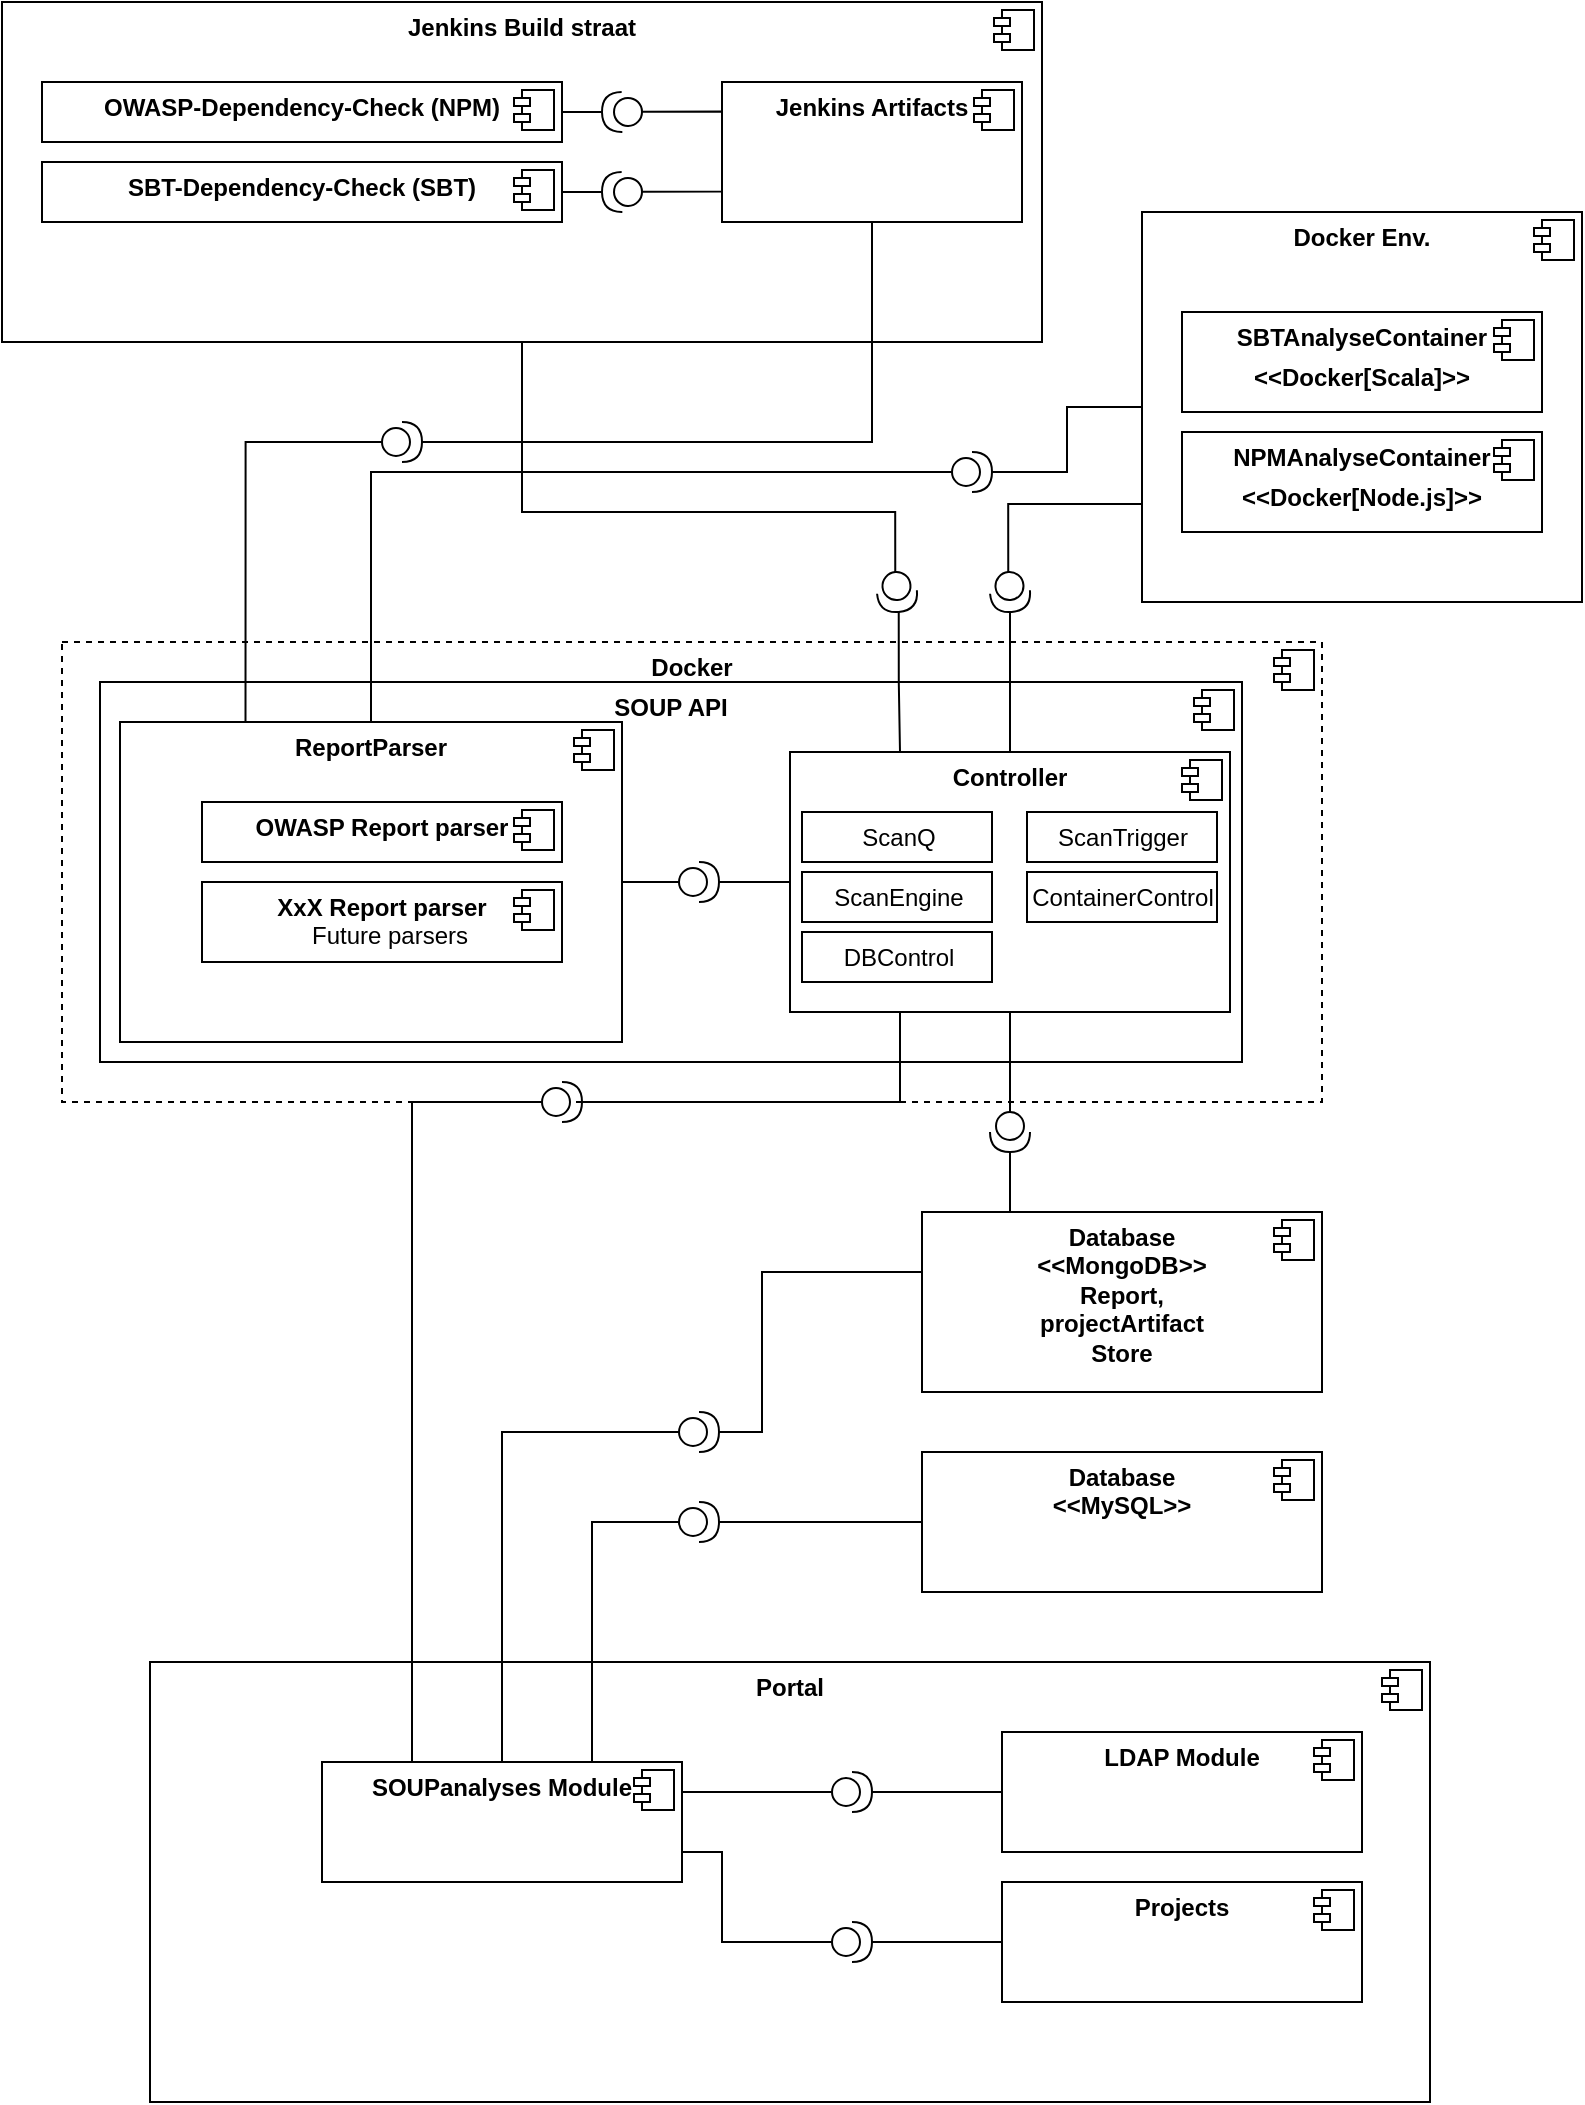 <mxfile version="16.5.1" type="device" pages="13"><diagram id="OJ2NXCqSBVCKLWBxxkLE" name="Architecture"><mxGraphModel dx="946" dy="725" grid="1" gridSize="10" guides="1" tooltips="1" connect="1" arrows="1" fold="1" page="1" pageScale="1" pageWidth="827" pageHeight="1169" math="0" shadow="0"><root><mxCell id="-eqRfUVDVWEfGUE9olIc-0"/><mxCell id="-eqRfUVDVWEfGUE9olIc-1" parent="-eqRfUVDVWEfGUE9olIc-0"/><mxCell id="A3d0wJvjPjfYE1itrPwv-0" value="&lt;p style=&quot;margin: 0px ; margin-top: 6px ; text-align: center&quot;&gt;&lt;b&gt;Docker&lt;/b&gt;&lt;/p&gt;" style="align=left;overflow=fill;html=1;dropTarget=0;dashed=1;" parent="-eqRfUVDVWEfGUE9olIc-1" vertex="1"><mxGeometry x="50" y="340" width="630" height="230" as="geometry"/></mxCell><mxCell id="A3d0wJvjPjfYE1itrPwv-1" value="" style="shape=component;jettyWidth=8;jettyHeight=4;" parent="A3d0wJvjPjfYE1itrPwv-0" vertex="1"><mxGeometry x="1" width="20" height="20" relative="1" as="geometry"><mxPoint x="-24" y="4" as="offset"/></mxGeometry></mxCell><mxCell id="-eqRfUVDVWEfGUE9olIc-6" value="&lt;p style=&quot;margin: 6px 0px 0px&quot;&gt;&lt;b&gt;Docker Env.&lt;/b&gt;&lt;/p&gt;" style="align=center;overflow=fill;html=1;dropTarget=0;verticalAlign=middle;" parent="-eqRfUVDVWEfGUE9olIc-1" vertex="1"><mxGeometry x="590" y="125" width="220" height="195" as="geometry"/></mxCell><mxCell id="-eqRfUVDVWEfGUE9olIc-7" value="" style="shape=component;jettyWidth=8;jettyHeight=4;" parent="-eqRfUVDVWEfGUE9olIc-6" vertex="1"><mxGeometry x="1" width="20" height="20" relative="1" as="geometry"><mxPoint x="-24" y="4" as="offset"/></mxGeometry></mxCell><mxCell id="-eqRfUVDVWEfGUE9olIc-8" value="&lt;p style=&quot;margin: 0px ; margin-top: 6px ; text-align: center&quot;&gt;&lt;b&gt;SOUP API&lt;/b&gt;&lt;/p&gt;" style="align=left;overflow=fill;html=1;dropTarget=0;" parent="-eqRfUVDVWEfGUE9olIc-1" vertex="1"><mxGeometry x="69" y="360" width="571" height="190" as="geometry"/></mxCell><mxCell id="-eqRfUVDVWEfGUE9olIc-9" value="" style="shape=component;jettyWidth=8;jettyHeight=4;" parent="-eqRfUVDVWEfGUE9olIc-8" vertex="1"><mxGeometry x="1" width="20" height="20" relative="1" as="geometry"><mxPoint x="-24" y="4" as="offset"/></mxGeometry></mxCell><mxCell id="-eqRfUVDVWEfGUE9olIc-10" value="&lt;p style=&quot;margin: 0px ; margin-top: 6px ; text-align: center&quot;&gt;&lt;b&gt;Portal&lt;/b&gt;&lt;/p&gt;" style="align=left;overflow=fill;html=1;dropTarget=0;" parent="-eqRfUVDVWEfGUE9olIc-1" vertex="1"><mxGeometry x="94" y="850" width="640" height="220" as="geometry"/></mxCell><mxCell id="-eqRfUVDVWEfGUE9olIc-11" value="" style="shape=component;jettyWidth=8;jettyHeight=4;" parent="-eqRfUVDVWEfGUE9olIc-10" vertex="1"><mxGeometry x="1" width="20" height="20" relative="1" as="geometry"><mxPoint x="-24" y="4" as="offset"/></mxGeometry></mxCell><mxCell id="-eqRfUVDVWEfGUE9olIc-12" value="&lt;p style=&quot;margin: 0px ; margin-top: 6px ; text-align: center&quot;&gt;&lt;b&gt;Jenkins Build straat&lt;/b&gt;&lt;/p&gt;" style="align=left;overflow=fill;html=1;dropTarget=0;" parent="-eqRfUVDVWEfGUE9olIc-1" vertex="1"><mxGeometry x="20" y="20" width="520" height="170" as="geometry"/></mxCell><mxCell id="-eqRfUVDVWEfGUE9olIc-13" value="" style="shape=component;jettyWidth=8;jettyHeight=4;" parent="-eqRfUVDVWEfGUE9olIc-12" vertex="1"><mxGeometry x="1" width="20" height="20" relative="1" as="geometry"><mxPoint x="-24" y="4" as="offset"/></mxGeometry></mxCell><mxCell id="-eqRfUVDVWEfGUE9olIc-14" style="edgeStyle=orthogonalEdgeStyle;rounded=0;orthogonalLoop=1;jettySize=auto;html=1;exitX=1;exitY=0.5;exitDx=0;exitDy=0;entryX=1;entryY=0.5;entryDx=0;entryDy=0;entryPerimeter=0;endArrow=none;endFill=0;" parent="-eqRfUVDVWEfGUE9olIc-1" source="-eqRfUVDVWEfGUE9olIc-15" target="-eqRfUVDVWEfGUE9olIc-23" edge="1"><mxGeometry relative="1" as="geometry"/></mxCell><mxCell id="-eqRfUVDVWEfGUE9olIc-15" value="&lt;p style=&quot;margin: 0px ; margin-top: 6px ; text-align: center&quot;&gt;&lt;b&gt;OWASP-Dependency-Check (NPM)&lt;/b&gt;&lt;/p&gt;&lt;p style=&quot;margin: 0px ; margin-left: 8px&quot;&gt;&lt;br&gt;&lt;br&gt;&lt;/p&gt;" style="align=left;overflow=fill;html=1;dropTarget=0;" parent="-eqRfUVDVWEfGUE9olIc-1" vertex="1"><mxGeometry x="40" y="60" width="260" height="30" as="geometry"/></mxCell><mxCell id="-eqRfUVDVWEfGUE9olIc-16" value="" style="shape=component;jettyWidth=8;jettyHeight=4;" parent="-eqRfUVDVWEfGUE9olIc-15" vertex="1"><mxGeometry x="1" width="20" height="20" relative="1" as="geometry"><mxPoint x="-24" y="4" as="offset"/></mxGeometry></mxCell><mxCell id="-eqRfUVDVWEfGUE9olIc-17" style="edgeStyle=orthogonalEdgeStyle;rounded=0;orthogonalLoop=1;jettySize=auto;html=1;exitX=1;exitY=0.5;exitDx=0;exitDy=0;entryX=1;entryY=0.5;entryDx=0;entryDy=0;entryPerimeter=0;endArrow=none;endFill=0;" parent="-eqRfUVDVWEfGUE9olIc-1" source="-eqRfUVDVWEfGUE9olIc-18" target="-eqRfUVDVWEfGUE9olIc-25" edge="1"><mxGeometry relative="1" as="geometry"/></mxCell><mxCell id="-eqRfUVDVWEfGUE9olIc-18" value="&lt;p style=&quot;margin: 0px ; margin-top: 6px ; text-align: center&quot;&gt;&lt;b&gt;SBT-Dependency-Check (SBT)&lt;/b&gt;&lt;/p&gt;&lt;p style=&quot;margin: 0px ; margin-left: 8px&quot;&gt;&lt;br&gt;&lt;br&gt;&lt;/p&gt;" style="align=left;overflow=fill;html=1;dropTarget=0;" parent="-eqRfUVDVWEfGUE9olIc-1" vertex="1"><mxGeometry x="40" y="100" width="260" height="30" as="geometry"/></mxCell><mxCell id="-eqRfUVDVWEfGUE9olIc-19" value="" style="shape=component;jettyWidth=8;jettyHeight=4;" parent="-eqRfUVDVWEfGUE9olIc-18" vertex="1"><mxGeometry x="1" width="20" height="20" relative="1" as="geometry"><mxPoint x="-24" y="4" as="offset"/></mxGeometry></mxCell><mxCell id="-eqRfUVDVWEfGUE9olIc-20" value="&lt;p style=&quot;margin: 6px 0px 0px&quot;&gt;&lt;b&gt;Jenkins Artifacts&lt;/b&gt;&lt;/p&gt;&lt;p style=&quot;margin: 6px 0px 0px&quot;&gt;&lt;br&gt;&lt;/p&gt;" style="align=center;overflow=fill;html=1;dropTarget=0;verticalAlign=middle;" parent="-eqRfUVDVWEfGUE9olIc-1" vertex="1"><mxGeometry x="380" y="60" width="150" height="70" as="geometry"/></mxCell><mxCell id="-eqRfUVDVWEfGUE9olIc-21" value="" style="shape=component;jettyWidth=8;jettyHeight=4;" parent="-eqRfUVDVWEfGUE9olIc-20" vertex="1"><mxGeometry x="1" width="20" height="20" relative="1" as="geometry"><mxPoint x="-24" y="4" as="offset"/></mxGeometry></mxCell><mxCell id="-eqRfUVDVWEfGUE9olIc-22" style="edgeStyle=orthogonalEdgeStyle;rounded=0;orthogonalLoop=1;jettySize=auto;html=1;exitX=0;exitY=0.5;exitDx=0;exitDy=0;exitPerimeter=0;entryX=0;entryY=0.25;entryDx=0;entryDy=0;endArrow=none;endFill=0;" parent="-eqRfUVDVWEfGUE9olIc-1" source="-eqRfUVDVWEfGUE9olIc-23" target="-eqRfUVDVWEfGUE9olIc-20" edge="1"><mxGeometry relative="1" as="geometry"><Array as="points"><mxPoint x="380" y="75"/></Array></mxGeometry></mxCell><mxCell id="-eqRfUVDVWEfGUE9olIc-23" value="" style="shape=providedRequiredInterface;html=1;verticalLabelPosition=bottom;sketch=0;rotation=-181;" parent="-eqRfUVDVWEfGUE9olIc-1" vertex="1"><mxGeometry x="320" y="65" width="20" height="20" as="geometry"/></mxCell><mxCell id="-eqRfUVDVWEfGUE9olIc-24" style="edgeStyle=orthogonalEdgeStyle;rounded=0;orthogonalLoop=1;jettySize=auto;html=1;exitX=0;exitY=0.5;exitDx=0;exitDy=0;exitPerimeter=0;endArrow=none;endFill=0;entryX=0;entryY=0.75;entryDx=0;entryDy=0;" parent="-eqRfUVDVWEfGUE9olIc-1" source="-eqRfUVDVWEfGUE9olIc-25" target="-eqRfUVDVWEfGUE9olIc-20" edge="1"><mxGeometry relative="1" as="geometry"><mxPoint x="370" y="80" as="targetPoint"/><Array as="points"><mxPoint x="380" y="115"/></Array></mxGeometry></mxCell><mxCell id="-eqRfUVDVWEfGUE9olIc-25" value="" style="shape=providedRequiredInterface;html=1;verticalLabelPosition=bottom;sketch=0;rotation=-181;" parent="-eqRfUVDVWEfGUE9olIc-1" vertex="1"><mxGeometry x="320" y="105" width="20" height="20" as="geometry"/></mxCell><mxCell id="-eqRfUVDVWEfGUE9olIc-26" style="edgeStyle=orthogonalEdgeStyle;rounded=0;orthogonalLoop=1;jettySize=auto;html=1;entryX=0.25;entryY=0;entryDx=0;entryDy=0;endArrow=none;endFill=0;exitX=0;exitY=0.5;exitDx=0;exitDy=0;exitPerimeter=0;" parent="-eqRfUVDVWEfGUE9olIc-1" source="-eqRfUVDVWEfGUE9olIc-28" target="-eqRfUVDVWEfGUE9olIc-29" edge="1"><mxGeometry relative="1" as="geometry"><mxPoint x="280" y="510" as="sourcePoint"/><Array as="points"><mxPoint x="142" y="240"/></Array></mxGeometry></mxCell><mxCell id="-eqRfUVDVWEfGUE9olIc-27" style="edgeStyle=orthogonalEdgeStyle;rounded=0;orthogonalLoop=1;jettySize=auto;html=1;entryX=0.5;entryY=1;entryDx=0;entryDy=0;endArrow=none;endFill=0;exitX=1;exitY=0.5;exitDx=0;exitDy=0;exitPerimeter=0;" parent="-eqRfUVDVWEfGUE9olIc-1" source="-eqRfUVDVWEfGUE9olIc-28" target="-eqRfUVDVWEfGUE9olIc-20" edge="1"><mxGeometry relative="1" as="geometry"><mxPoint x="510" y="610" as="sourcePoint"/><Array as="points"><mxPoint x="455" y="240"/></Array></mxGeometry></mxCell><mxCell id="-eqRfUVDVWEfGUE9olIc-28" value="" style="shape=providedRequiredInterface;html=1;verticalLabelPosition=bottom;sketch=0;rotation=0;" parent="-eqRfUVDVWEfGUE9olIc-1" vertex="1"><mxGeometry x="210" y="230" width="20" height="20" as="geometry"/></mxCell><mxCell id="-eqRfUVDVWEfGUE9olIc-29" value="&lt;p style=&quot;margin: 0px ; margin-top: 6px ; text-align: center&quot;&gt;&lt;b&gt;ReportParser&lt;/b&gt;&lt;/p&gt;" style="align=left;overflow=fill;html=1;dropTarget=0;" parent="-eqRfUVDVWEfGUE9olIc-1" vertex="1"><mxGeometry x="79" y="380" width="251" height="160" as="geometry"/></mxCell><mxCell id="-eqRfUVDVWEfGUE9olIc-30" value="" style="shape=component;jettyWidth=8;jettyHeight=4;" parent="-eqRfUVDVWEfGUE9olIc-29" vertex="1"><mxGeometry x="1" width="20" height="20" relative="1" as="geometry"><mxPoint x="-24" y="4" as="offset"/></mxGeometry></mxCell><mxCell id="-eqRfUVDVWEfGUE9olIc-31" style="edgeStyle=orthogonalEdgeStyle;rounded=0;orthogonalLoop=1;jettySize=auto;html=1;exitX=0.5;exitY=0;exitDx=0;exitDy=0;endArrow=none;endFill=0;" parent="-eqRfUVDVWEfGUE9olIc-1" source="-eqRfUVDVWEfGUE9olIc-32" target="-eqRfUVDVWEfGUE9olIc-77" edge="1"><mxGeometry relative="1" as="geometry"/></mxCell><mxCell id="-eqRfUVDVWEfGUE9olIc-32" value="&lt;p style=&quot;margin: 0px ; margin-top: 6px ; text-align: center&quot;&gt;&lt;b&gt;Controller&lt;/b&gt;&lt;/p&gt;&lt;p style=&quot;margin: 0px ; margin-top: 6px ; text-align: center&quot;&gt;&lt;br&gt;&lt;/p&gt;" style="align=left;overflow=fill;html=1;dropTarget=0;" parent="-eqRfUVDVWEfGUE9olIc-1" vertex="1"><mxGeometry x="414" y="395" width="220" height="130" as="geometry"/></mxCell><mxCell id="-eqRfUVDVWEfGUE9olIc-33" value="" style="shape=component;jettyWidth=8;jettyHeight=4;" parent="-eqRfUVDVWEfGUE9olIc-32" vertex="1"><mxGeometry x="1" width="20" height="20" relative="1" as="geometry"><mxPoint x="-24" y="4" as="offset"/></mxGeometry></mxCell><mxCell id="-eqRfUVDVWEfGUE9olIc-34" value="&lt;p style=&quot;margin: 0px ; margin-top: 6px ; text-align: center&quot;&gt;&lt;b&gt;Database&lt;br&gt;&amp;lt;&amp;lt;MongoDB&amp;gt;&amp;gt;&lt;br&gt;Report,&lt;br&gt;projectArtifact&lt;br&gt;Store&lt;/b&gt;&lt;/p&gt;" style="align=left;overflow=fill;html=1;dropTarget=0;" parent="-eqRfUVDVWEfGUE9olIc-1" vertex="1"><mxGeometry x="480" y="625" width="200" height="90" as="geometry"/></mxCell><mxCell id="-eqRfUVDVWEfGUE9olIc-35" value="" style="shape=component;jettyWidth=8;jettyHeight=4;" parent="-eqRfUVDVWEfGUE9olIc-34" vertex="1"><mxGeometry x="1" width="20" height="20" relative="1" as="geometry"><mxPoint x="-24" y="4" as="offset"/></mxGeometry></mxCell><mxCell id="-eqRfUVDVWEfGUE9olIc-36" value="&lt;p style=&quot;margin: 0px ; margin-top: 6px ; text-align: center&quot;&gt;&lt;b&gt;Database&lt;br&gt;&amp;lt;&amp;lt;MySQL&amp;gt;&amp;gt;&lt;/b&gt;&lt;/p&gt;" style="align=left;overflow=fill;html=1;dropTarget=0;" parent="-eqRfUVDVWEfGUE9olIc-1" vertex="1"><mxGeometry x="480" y="745" width="200" height="70" as="geometry"/></mxCell><mxCell id="-eqRfUVDVWEfGUE9olIc-37" value="" style="shape=component;jettyWidth=8;jettyHeight=4;" parent="-eqRfUVDVWEfGUE9olIc-36" vertex="1"><mxGeometry x="1" width="20" height="20" relative="1" as="geometry"><mxPoint x="-24" y="4" as="offset"/></mxGeometry></mxCell><mxCell id="-eqRfUVDVWEfGUE9olIc-38" value="&lt;p style=&quot;margin: 0px ; margin-top: 6px ; text-align: center&quot;&gt;&lt;b&gt;SOUPanalyses Module&lt;br&gt;&lt;/b&gt;&lt;/p&gt;" style="align=left;overflow=fill;html=1;dropTarget=0;" parent="-eqRfUVDVWEfGUE9olIc-1" vertex="1"><mxGeometry x="180" y="900" width="180" height="60" as="geometry"/></mxCell><mxCell id="-eqRfUVDVWEfGUE9olIc-39" value="" style="shape=component;jettyWidth=8;jettyHeight=4;" parent="-eqRfUVDVWEfGUE9olIc-38" vertex="1"><mxGeometry x="1" width="20" height="20" relative="1" as="geometry"><mxPoint x="-24" y="4" as="offset"/></mxGeometry></mxCell><mxCell id="-eqRfUVDVWEfGUE9olIc-40" value="&lt;p style=&quot;margin: 0px ; margin-top: 6px ; text-align: center&quot;&gt;&lt;b&gt;OWASP Report parser&lt;/b&gt;&lt;/p&gt;&lt;p style=&quot;margin: 0px ; margin-left: 8px&quot;&gt;&lt;br&gt;&lt;/p&gt;" style="align=left;overflow=fill;html=1;dropTarget=0;" parent="-eqRfUVDVWEfGUE9olIc-1" vertex="1"><mxGeometry x="120" y="420" width="180" height="30" as="geometry"/></mxCell><mxCell id="-eqRfUVDVWEfGUE9olIc-41" value="" style="shape=component;jettyWidth=8;jettyHeight=4;" parent="-eqRfUVDVWEfGUE9olIc-40" vertex="1"><mxGeometry x="1" width="20" height="20" relative="1" as="geometry"><mxPoint x="-24" y="4" as="offset"/></mxGeometry></mxCell><mxCell id="-eqRfUVDVWEfGUE9olIc-42" value="&lt;p style=&quot;margin: 0px ; margin-top: 6px ; text-align: center&quot;&gt;&lt;b&gt;XxX Report parser&lt;/b&gt;&lt;/p&gt;&lt;p style=&quot;text-align: center ; margin: 0px 0px 0px 8px&quot;&gt;Future parsers&lt;/p&gt;" style="align=left;overflow=fill;html=1;dropTarget=0;" parent="-eqRfUVDVWEfGUE9olIc-1" vertex="1"><mxGeometry x="120" y="460" width="180" height="40" as="geometry"/></mxCell><mxCell id="-eqRfUVDVWEfGUE9olIc-43" value="" style="shape=component;jettyWidth=8;jettyHeight=4;" parent="-eqRfUVDVWEfGUE9olIc-42" vertex="1"><mxGeometry x="1" width="20" height="20" relative="1" as="geometry"><mxPoint x="-24" y="4" as="offset"/></mxGeometry></mxCell><mxCell id="-eqRfUVDVWEfGUE9olIc-44" style="edgeStyle=orthogonalEdgeStyle;rounded=0;orthogonalLoop=1;jettySize=auto;html=1;exitX=1;exitY=0.5;exitDx=0;exitDy=0;exitPerimeter=0;entryX=0.25;entryY=0;entryDx=0;entryDy=0;endArrow=none;endFill=0;" parent="-eqRfUVDVWEfGUE9olIc-1" source="-eqRfUVDVWEfGUE9olIc-46" target="-eqRfUVDVWEfGUE9olIc-34" edge="1"><mxGeometry relative="1" as="geometry"><Array as="points"><mxPoint x="524" y="625"/></Array></mxGeometry></mxCell><mxCell id="-eqRfUVDVWEfGUE9olIc-45" style="edgeStyle=orthogonalEdgeStyle;rounded=0;orthogonalLoop=1;jettySize=auto;html=1;exitX=0;exitY=0.5;exitDx=0;exitDy=0;exitPerimeter=0;entryX=0.5;entryY=1;entryDx=0;entryDy=0;endArrow=none;endFill=0;" parent="-eqRfUVDVWEfGUE9olIc-1" source="-eqRfUVDVWEfGUE9olIc-46" target="-eqRfUVDVWEfGUE9olIc-32" edge="1"><mxGeometry relative="1" as="geometry"/></mxCell><mxCell id="-eqRfUVDVWEfGUE9olIc-46" value="" style="shape=providedRequiredInterface;html=1;verticalLabelPosition=bottom;sketch=0;rotation=90;" parent="-eqRfUVDVWEfGUE9olIc-1" vertex="1"><mxGeometry x="514" y="575" width="20" height="20" as="geometry"/></mxCell><mxCell id="-eqRfUVDVWEfGUE9olIc-47" style="edgeStyle=orthogonalEdgeStyle;rounded=0;orthogonalLoop=1;jettySize=auto;html=1;exitX=1;exitY=0.5;exitDx=0;exitDy=0;exitPerimeter=0;entryX=0;entryY=0.5;entryDx=0;entryDy=0;endArrow=none;endFill=0;" parent="-eqRfUVDVWEfGUE9olIc-1" source="-eqRfUVDVWEfGUE9olIc-49" target="-eqRfUVDVWEfGUE9olIc-32" edge="1"><mxGeometry relative="1" as="geometry"/></mxCell><mxCell id="-eqRfUVDVWEfGUE9olIc-48" style="edgeStyle=orthogonalEdgeStyle;rounded=0;orthogonalLoop=1;jettySize=auto;html=1;exitX=0;exitY=0.5;exitDx=0;exitDy=0;exitPerimeter=0;entryX=1;entryY=0.5;entryDx=0;entryDy=0;endArrow=none;endFill=0;" parent="-eqRfUVDVWEfGUE9olIc-1" source="-eqRfUVDVWEfGUE9olIc-49" target="-eqRfUVDVWEfGUE9olIc-29" edge="1"><mxGeometry relative="1" as="geometry"/></mxCell><mxCell id="-eqRfUVDVWEfGUE9olIc-49" value="" style="shape=providedRequiredInterface;html=1;verticalLabelPosition=bottom;sketch=0;rotation=0;" parent="-eqRfUVDVWEfGUE9olIc-1" vertex="1"><mxGeometry x="358.5" y="450" width="20" height="20" as="geometry"/></mxCell><mxCell id="-eqRfUVDVWEfGUE9olIc-50" style="edgeStyle=orthogonalEdgeStyle;rounded=0;orthogonalLoop=1;jettySize=auto;html=1;exitX=1;exitY=0.5;exitDx=0;exitDy=0;exitPerimeter=0;entryX=0.25;entryY=1;entryDx=0;entryDy=0;endArrow=none;endFill=0;" parent="-eqRfUVDVWEfGUE9olIc-1" source="-eqRfUVDVWEfGUE9olIc-52" target="-eqRfUVDVWEfGUE9olIc-32" edge="1"><mxGeometry relative="1" as="geometry"/></mxCell><mxCell id="-eqRfUVDVWEfGUE9olIc-51" style="edgeStyle=orthogonalEdgeStyle;rounded=0;orthogonalLoop=1;jettySize=auto;html=1;exitX=0;exitY=0.5;exitDx=0;exitDy=0;exitPerimeter=0;entryX=0.25;entryY=0;entryDx=0;entryDy=0;endArrow=none;endFill=0;" parent="-eqRfUVDVWEfGUE9olIc-1" source="-eqRfUVDVWEfGUE9olIc-52" target="-eqRfUVDVWEfGUE9olIc-38" edge="1"><mxGeometry relative="1" as="geometry"/></mxCell><mxCell id="-eqRfUVDVWEfGUE9olIc-52" value="" style="shape=providedRequiredInterface;html=1;verticalLabelPosition=bottom;sketch=0;rotation=0;" parent="-eqRfUVDVWEfGUE9olIc-1" vertex="1"><mxGeometry x="290" y="560" width="20" height="20" as="geometry"/></mxCell><mxCell id="-eqRfUVDVWEfGUE9olIc-53" value="&lt;p style=&quot;margin: 0px ; margin-top: 6px ; text-align: center&quot;&gt;&lt;b&gt;LDAP Module&lt;br&gt;&lt;br&gt;&lt;/b&gt;&lt;/p&gt;" style="align=left;overflow=fill;html=1;dropTarget=0;" parent="-eqRfUVDVWEfGUE9olIc-1" vertex="1"><mxGeometry x="520" y="885" width="180" height="60" as="geometry"/></mxCell><mxCell id="-eqRfUVDVWEfGUE9olIc-54" value="" style="shape=component;jettyWidth=8;jettyHeight=4;" parent="-eqRfUVDVWEfGUE9olIc-53" vertex="1"><mxGeometry x="1" width="20" height="20" relative="1" as="geometry"><mxPoint x="-24" y="4" as="offset"/></mxGeometry></mxCell><mxCell id="-eqRfUVDVWEfGUE9olIc-55" value="&lt;p style=&quot;margin: 0px ; margin-top: 6px ; text-align: center&quot;&gt;&lt;b&gt;Projects&lt;br&gt;&lt;/b&gt;&lt;/p&gt;" style="align=left;overflow=fill;html=1;dropTarget=0;" parent="-eqRfUVDVWEfGUE9olIc-1" vertex="1"><mxGeometry x="520" y="960" width="180" height="60" as="geometry"/></mxCell><mxCell id="-eqRfUVDVWEfGUE9olIc-56" value="" style="shape=component;jettyWidth=8;jettyHeight=4;" parent="-eqRfUVDVWEfGUE9olIc-55" vertex="1"><mxGeometry x="1" width="20" height="20" relative="1" as="geometry"><mxPoint x="-24" y="4" as="offset"/></mxGeometry></mxCell><mxCell id="-eqRfUVDVWEfGUE9olIc-57" style="edgeStyle=orthogonalEdgeStyle;rounded=0;orthogonalLoop=1;jettySize=auto;html=1;exitX=1;exitY=0.5;exitDx=0;exitDy=0;exitPerimeter=0;entryX=0;entryY=0.5;entryDx=0;entryDy=0;endArrow=none;endFill=0;" parent="-eqRfUVDVWEfGUE9olIc-1" source="-eqRfUVDVWEfGUE9olIc-59" target="-eqRfUVDVWEfGUE9olIc-53" edge="1"><mxGeometry relative="1" as="geometry"/></mxCell><mxCell id="-eqRfUVDVWEfGUE9olIc-58" style="edgeStyle=orthogonalEdgeStyle;rounded=0;orthogonalLoop=1;jettySize=auto;html=1;exitX=0;exitY=0.5;exitDx=0;exitDy=0;exitPerimeter=0;entryX=1;entryY=0.25;entryDx=0;entryDy=0;endArrow=none;endFill=0;" parent="-eqRfUVDVWEfGUE9olIc-1" source="-eqRfUVDVWEfGUE9olIc-59" target="-eqRfUVDVWEfGUE9olIc-38" edge="1"><mxGeometry relative="1" as="geometry"/></mxCell><mxCell id="-eqRfUVDVWEfGUE9olIc-59" value="" style="shape=providedRequiredInterface;html=1;verticalLabelPosition=bottom;sketch=0;rotation=0;" parent="-eqRfUVDVWEfGUE9olIc-1" vertex="1"><mxGeometry x="435" y="905" width="20" height="20" as="geometry"/></mxCell><mxCell id="-eqRfUVDVWEfGUE9olIc-60" style="edgeStyle=orthogonalEdgeStyle;rounded=0;orthogonalLoop=1;jettySize=auto;html=1;exitX=1;exitY=0.5;exitDx=0;exitDy=0;exitPerimeter=0;entryX=0;entryY=0.5;entryDx=0;entryDy=0;endArrow=none;endFill=0;" parent="-eqRfUVDVWEfGUE9olIc-1" source="-eqRfUVDVWEfGUE9olIc-62" target="-eqRfUVDVWEfGUE9olIc-55" edge="1"><mxGeometry relative="1" as="geometry"/></mxCell><mxCell id="-eqRfUVDVWEfGUE9olIc-61" style="edgeStyle=orthogonalEdgeStyle;rounded=0;orthogonalLoop=1;jettySize=auto;html=1;exitX=0;exitY=0.5;exitDx=0;exitDy=0;exitPerimeter=0;entryX=1;entryY=0.75;entryDx=0;entryDy=0;endArrow=none;endFill=0;" parent="-eqRfUVDVWEfGUE9olIc-1" source="-eqRfUVDVWEfGUE9olIc-62" target="-eqRfUVDVWEfGUE9olIc-38" edge="1"><mxGeometry relative="1" as="geometry"><Array as="points"><mxPoint x="380" y="990"/><mxPoint x="380" y="945"/></Array></mxGeometry></mxCell><mxCell id="-eqRfUVDVWEfGUE9olIc-62" value="" style="shape=providedRequiredInterface;html=1;verticalLabelPosition=bottom;sketch=0;rotation=0;" parent="-eqRfUVDVWEfGUE9olIc-1" vertex="1"><mxGeometry x="435" y="980" width="20" height="20" as="geometry"/></mxCell><mxCell id="-eqRfUVDVWEfGUE9olIc-63" style="edgeStyle=orthogonalEdgeStyle;rounded=0;orthogonalLoop=1;jettySize=auto;html=1;exitX=1;exitY=0.5;exitDx=0;exitDy=0;exitPerimeter=0;entryX=0;entryY=0.5;entryDx=0;entryDy=0;endArrow=none;endFill=0;" parent="-eqRfUVDVWEfGUE9olIc-1" source="-eqRfUVDVWEfGUE9olIc-65" target="-eqRfUVDVWEfGUE9olIc-34" edge="1"><mxGeometry relative="1" as="geometry"><Array as="points"><mxPoint x="400" y="735"/><mxPoint x="400" y="655"/></Array></mxGeometry></mxCell><mxCell id="-eqRfUVDVWEfGUE9olIc-64" style="edgeStyle=orthogonalEdgeStyle;rounded=0;orthogonalLoop=1;jettySize=auto;html=1;exitX=0;exitY=0.5;exitDx=0;exitDy=0;exitPerimeter=0;entryX=0.5;entryY=0;entryDx=0;entryDy=0;endArrow=none;endFill=0;" parent="-eqRfUVDVWEfGUE9olIc-1" source="-eqRfUVDVWEfGUE9olIc-65" target="-eqRfUVDVWEfGUE9olIc-38" edge="1"><mxGeometry relative="1" as="geometry"><Array as="points"><mxPoint x="270" y="735"/></Array></mxGeometry></mxCell><mxCell id="-eqRfUVDVWEfGUE9olIc-65" value="" style="shape=providedRequiredInterface;html=1;verticalLabelPosition=bottom;sketch=0;rotation=0;" parent="-eqRfUVDVWEfGUE9olIc-1" vertex="1"><mxGeometry x="358.5" y="725" width="20" height="20" as="geometry"/></mxCell><mxCell id="-eqRfUVDVWEfGUE9olIc-66" style="edgeStyle=orthogonalEdgeStyle;rounded=0;orthogonalLoop=1;jettySize=auto;html=1;exitX=1;exitY=0.5;exitDx=0;exitDy=0;exitPerimeter=0;entryX=0;entryY=0.5;entryDx=0;entryDy=0;endArrow=none;endFill=0;" parent="-eqRfUVDVWEfGUE9olIc-1" source="-eqRfUVDVWEfGUE9olIc-68" target="-eqRfUVDVWEfGUE9olIc-36" edge="1"><mxGeometry relative="1" as="geometry"/></mxCell><mxCell id="-eqRfUVDVWEfGUE9olIc-67" style="edgeStyle=orthogonalEdgeStyle;rounded=0;orthogonalLoop=1;jettySize=auto;html=1;exitX=0;exitY=0.5;exitDx=0;exitDy=0;exitPerimeter=0;entryX=0.75;entryY=0;entryDx=0;entryDy=0;endArrow=none;endFill=0;" parent="-eqRfUVDVWEfGUE9olIc-1" source="-eqRfUVDVWEfGUE9olIc-68" target="-eqRfUVDVWEfGUE9olIc-38" edge="1"><mxGeometry relative="1" as="geometry"/></mxCell><mxCell id="-eqRfUVDVWEfGUE9olIc-68" value="" style="shape=providedRequiredInterface;html=1;verticalLabelPosition=bottom;sketch=0;rotation=0;" parent="-eqRfUVDVWEfGUE9olIc-1" vertex="1"><mxGeometry x="358.5" y="770" width="20" height="20" as="geometry"/></mxCell><mxCell id="-eqRfUVDVWEfGUE9olIc-69" value="&lt;p style=&quot;margin: 0px ; margin-top: 6px ; text-align: center&quot;&gt;&lt;b&gt;SBTAnalyseContainer&lt;/b&gt;&lt;/p&gt;&lt;p style=&quot;margin: 0px ; margin-top: 6px ; text-align: center&quot;&gt;&lt;b&gt;&amp;lt;&amp;lt;Docker[Scala]&amp;gt;&amp;gt;&lt;/b&gt;&lt;/p&gt;" style="align=left;overflow=fill;html=1;dropTarget=0;" parent="-eqRfUVDVWEfGUE9olIc-1" vertex="1"><mxGeometry x="610" y="175" width="180" height="50" as="geometry"/></mxCell><mxCell id="-eqRfUVDVWEfGUE9olIc-70" value="" style="shape=component;jettyWidth=8;jettyHeight=4;" parent="-eqRfUVDVWEfGUE9olIc-69" vertex="1"><mxGeometry x="1" width="20" height="20" relative="1" as="geometry"><mxPoint x="-24" y="4" as="offset"/></mxGeometry></mxCell><mxCell id="-eqRfUVDVWEfGUE9olIc-71" value="&lt;p style=&quot;margin: 0px ; margin-top: 6px ; text-align: center&quot;&gt;&lt;b&gt;NPMAnalyseContainer&lt;/b&gt;&lt;/p&gt;&lt;p style=&quot;margin: 0px ; margin-top: 6px ; text-align: center&quot;&gt;&lt;b&gt;&amp;lt;&amp;lt;Docker[Node.js]&amp;gt;&amp;gt;&lt;/b&gt;&lt;/p&gt;" style="align=left;overflow=fill;html=1;dropTarget=0;" parent="-eqRfUVDVWEfGUE9olIc-1" vertex="1"><mxGeometry x="610" y="235" width="180" height="50" as="geometry"/></mxCell><mxCell id="-eqRfUVDVWEfGUE9olIc-72" value="" style="shape=component;jettyWidth=8;jettyHeight=4;" parent="-eqRfUVDVWEfGUE9olIc-71" vertex="1"><mxGeometry x="1" width="20" height="20" relative="1" as="geometry"><mxPoint x="-24" y="4" as="offset"/></mxGeometry></mxCell><mxCell id="-eqRfUVDVWEfGUE9olIc-73" style="edgeStyle=orthogonalEdgeStyle;rounded=0;orthogonalLoop=1;jettySize=auto;html=1;exitX=1;exitY=0.5;exitDx=0;exitDy=0;exitPerimeter=0;entryX=0;entryY=0.5;entryDx=0;entryDy=0;endArrow=none;endFill=0;" parent="-eqRfUVDVWEfGUE9olIc-1" source="-eqRfUVDVWEfGUE9olIc-75" target="-eqRfUVDVWEfGUE9olIc-6" edge="1"><mxGeometry relative="1" as="geometry"/></mxCell><mxCell id="-eqRfUVDVWEfGUE9olIc-74" style="edgeStyle=orthogonalEdgeStyle;rounded=0;orthogonalLoop=1;jettySize=auto;html=1;exitX=0;exitY=0.5;exitDx=0;exitDy=0;exitPerimeter=0;entryX=0.5;entryY=0;entryDx=0;entryDy=0;endArrow=none;endFill=0;" parent="-eqRfUVDVWEfGUE9olIc-1" source="-eqRfUVDVWEfGUE9olIc-75" target="-eqRfUVDVWEfGUE9olIc-29" edge="1"><mxGeometry relative="1" as="geometry"/></mxCell><mxCell id="-eqRfUVDVWEfGUE9olIc-75" value="" style="shape=providedRequiredInterface;html=1;verticalLabelPosition=bottom;sketch=0;rotation=0;" parent="-eqRfUVDVWEfGUE9olIc-1" vertex="1"><mxGeometry x="495" y="245" width="20" height="20" as="geometry"/></mxCell><mxCell id="-eqRfUVDVWEfGUE9olIc-76" style="edgeStyle=orthogonalEdgeStyle;rounded=0;orthogonalLoop=1;jettySize=auto;html=1;exitX=0;exitY=0.5;exitDx=0;exitDy=0;exitPerimeter=0;entryX=0;entryY=0.75;entryDx=0;entryDy=0;endArrow=none;endFill=0;" parent="-eqRfUVDVWEfGUE9olIc-1" source="-eqRfUVDVWEfGUE9olIc-77" target="-eqRfUVDVWEfGUE9olIc-6" edge="1"><mxGeometry relative="1" as="geometry"><Array as="points"><mxPoint x="523" y="271"/><mxPoint x="590" y="271"/></Array></mxGeometry></mxCell><mxCell id="-eqRfUVDVWEfGUE9olIc-77" value="" style="shape=providedRequiredInterface;html=1;verticalLabelPosition=bottom;sketch=0;rotation=85;" parent="-eqRfUVDVWEfGUE9olIc-1" vertex="1"><mxGeometry x="514" y="305" width="20" height="20" as="geometry"/></mxCell><mxCell id="-eqRfUVDVWEfGUE9olIc-78" style="edgeStyle=orthogonalEdgeStyle;rounded=0;orthogonalLoop=1;jettySize=auto;html=1;exitX=1;exitY=0.5;exitDx=0;exitDy=0;exitPerimeter=0;entryX=0.25;entryY=0;entryDx=0;entryDy=0;endArrow=none;endFill=0;" parent="-eqRfUVDVWEfGUE9olIc-1" source="-eqRfUVDVWEfGUE9olIc-80" target="-eqRfUVDVWEfGUE9olIc-32" edge="1"><mxGeometry relative="1" as="geometry"/></mxCell><mxCell id="-eqRfUVDVWEfGUE9olIc-79" style="edgeStyle=orthogonalEdgeStyle;rounded=0;orthogonalLoop=1;jettySize=auto;html=1;exitX=0;exitY=0.5;exitDx=0;exitDy=0;exitPerimeter=0;endArrow=none;endFill=0;entryX=0.5;entryY=1;entryDx=0;entryDy=0;" parent="-eqRfUVDVWEfGUE9olIc-1" source="-eqRfUVDVWEfGUE9olIc-80" target="-eqRfUVDVWEfGUE9olIc-12" edge="1"><mxGeometry relative="1" as="geometry"><mxPoint x="370" y="220" as="targetPoint"/><Array as="points"><mxPoint x="467" y="275"/><mxPoint x="280" y="275"/></Array></mxGeometry></mxCell><mxCell id="-eqRfUVDVWEfGUE9olIc-80" value="" style="shape=providedRequiredInterface;html=1;verticalLabelPosition=bottom;sketch=0;rotation=85;" parent="-eqRfUVDVWEfGUE9olIc-1" vertex="1"><mxGeometry x="457.5" y="305" width="20" height="20" as="geometry"/></mxCell><mxCell id="-eqRfUVDVWEfGUE9olIc-81" value="ScanQ" style="html=1;" parent="-eqRfUVDVWEfGUE9olIc-1" vertex="1"><mxGeometry x="420" y="425" width="95" height="25" as="geometry"/></mxCell><mxCell id="-eqRfUVDVWEfGUE9olIc-82" value="ScanTrigger" style="html=1;" parent="-eqRfUVDVWEfGUE9olIc-1" vertex="1"><mxGeometry x="532.5" y="425" width="95" height="25" as="geometry"/></mxCell><mxCell id="-eqRfUVDVWEfGUE9olIc-83" value="ContainerControl" style="html=1;" parent="-eqRfUVDVWEfGUE9olIc-1" vertex="1"><mxGeometry x="532.5" y="455" width="95" height="25" as="geometry"/></mxCell><mxCell id="-eqRfUVDVWEfGUE9olIc-84" value="ScanEngine" style="html=1;" parent="-eqRfUVDVWEfGUE9olIc-1" vertex="1"><mxGeometry x="420" y="455" width="95" height="25" as="geometry"/></mxCell><mxCell id="-eqRfUVDVWEfGUE9olIc-85" value="DBControl" style="html=1;" parent="-eqRfUVDVWEfGUE9olIc-1" vertex="1"><mxGeometry x="420" y="485" width="95" height="25" as="geometry"/></mxCell></root></mxGraphModel></diagram><diagram id="SDeAMBx75ETsRCvaqZ0m" name="SOUPAPI MODULES"><mxGraphModel dx="1417" dy="787" grid="1" gridSize="10" guides="1" tooltips="1" connect="1" arrows="1" fold="1" page="1" pageScale="1" pageWidth="827" pageHeight="1169" math="0" shadow="0"><root><mxCell id="HNdDQ5xaOlk4h0LGyevW-0"/><mxCell id="HNdDQ5xaOlk4h0LGyevW-1" parent="HNdDQ5xaOlk4h0LGyevW-0"/><mxCell id="HNdDQ5xaOlk4h0LGyevW-2" value="&lt;font style=&quot;font-size: 12px&quot;&gt;SOUP API&lt;/font&gt;" style="html=1;fontSize=8;verticalAlign=top;" parent="HNdDQ5xaOlk4h0LGyevW-1" vertex="1"><mxGeometry x="9" y="240" width="810" height="340" as="geometry"/></mxCell><mxCell id="HNdDQ5xaOlk4h0LGyevW-3" value="&lt;font style=&quot;font-size: 10px&quot;&gt;ReportParser&lt;/font&gt;" style="html=1;fontSize=8;verticalAlign=top;" parent="HNdDQ5xaOlk4h0LGyevW-1" vertex="1"><mxGeometry x="20" y="270" width="270" height="270" as="geometry"/></mxCell><mxCell id="HNdDQ5xaOlk4h0LGyevW-4" value="&lt;font style=&quot;font-size: 12px&quot;&gt;API&lt;/font&gt;" style="html=1;fontSize=8;verticalAlign=top;" parent="HNdDQ5xaOlk4h0LGyevW-1" vertex="1"><mxGeometry x="290" y="270" width="250" height="270" as="geometry"/></mxCell><mxCell id="HNdDQ5xaOlk4h0LGyevW-14" style="edgeStyle=orthogonalEdgeStyle;rounded=0;orthogonalLoop=1;jettySize=auto;html=1;exitX=0.25;exitY=1;exitDx=0;exitDy=0;entryX=0.25;entryY=0;entryDx=0;entryDy=0;fontSize=12;startArrow=none;startFill=0;endArrow=classic;endFill=1;" parent="HNdDQ5xaOlk4h0LGyevW-1" source="HNdDQ5xaOlk4h0LGyevW-5" target="HNdDQ5xaOlk4h0LGyevW-7" edge="1"><mxGeometry relative="1" as="geometry"/></mxCell><mxCell id="HNdDQ5xaOlk4h0LGyevW-15" value="&lt;font style=&quot;font-size: 8px ; line-height: 1&quot;&gt;ProjectParams&lt;br&gt;Report:JSON&lt;/font&gt;" style="edgeLabel;html=1;align=center;verticalAlign=middle;resizable=0;points=[];fontSize=12;labelBackgroundColor=none;" parent="HNdDQ5xaOlk4h0LGyevW-14" vertex="1" connectable="0"><mxGeometry x="-0.15" y="-1" relative="1" as="geometry"><mxPoint x="-31" as="offset"/></mxGeometry></mxCell><mxCell id="HNdDQ5xaOlk4h0LGyevW-5" value="&lt;font style=&quot;font-size: 10px&quot;&gt;UploadController&lt;/font&gt;" style="html=1;fontSize=12;" parent="HNdDQ5xaOlk4h0LGyevW-1" vertex="1"><mxGeometry x="50" y="300" width="210" height="50" as="geometry"/></mxCell><mxCell id="HNdDQ5xaOlk4h0LGyevW-6" value="DataBase&lt;br&gt;&amp;lt;&amp;lt;MongoDB&amp;gt;&amp;gt;" style="html=1;fontSize=12;" parent="HNdDQ5xaOlk4h0LGyevW-1" vertex="1"><mxGeometry x="10" y="620" width="810" height="50" as="geometry"/></mxCell><mxCell id="HNdDQ5xaOlk4h0LGyevW-17" value="HTTP Status" style="edgeStyle=orthogonalEdgeStyle;rounded=0;orthogonalLoop=1;jettySize=auto;html=1;exitX=0.75;exitY=0;exitDx=0;exitDy=0;entryX=0.75;entryY=1;entryDx=0;entryDy=0;fontSize=8;startArrow=none;startFill=0;endArrow=classic;endFill=1;" parent="HNdDQ5xaOlk4h0LGyevW-1" source="HNdDQ5xaOlk4h0LGyevW-7" target="HNdDQ5xaOlk4h0LGyevW-5" edge="1"><mxGeometry y="-32" relative="1" as="geometry"><mxPoint x="1" as="offset"/></mxGeometry></mxCell><mxCell id="HNdDQ5xaOlk4h0LGyevW-20" style="edgeStyle=orthogonalEdgeStyle;rounded=0;orthogonalLoop=1;jettySize=auto;html=1;exitX=0.652;exitY=1.02;exitDx=0;exitDy=0;entryX=0.25;entryY=0;entryDx=0;entryDy=0;fontSize=8;startArrow=none;startFill=0;endArrow=classic;endFill=1;exitPerimeter=0;" parent="HNdDQ5xaOlk4h0LGyevW-1" source="HNdDQ5xaOlk4h0LGyevW-7" target="HNdDQ5xaOlk4h0LGyevW-11" edge="1"><mxGeometry relative="1" as="geometry"><Array as="points"><mxPoint x="187" y="440"/><mxPoint x="185" y="440"/></Array></mxGeometry></mxCell><mxCell id="HNdDQ5xaOlk4h0LGyevW-23" value="&lt;span style=&quot;background-color: rgb(248 , 249 , 250)&quot;&gt;ProjectParams&lt;/span&gt;&lt;br style=&quot;background-color: rgb(248 , 249 , 250)&quot;&gt;&lt;span style=&quot;background-color: rgb(248 , 249 , 250)&quot;&gt;Report:JSON&lt;/span&gt;" style="edgeLabel;html=1;align=center;verticalAlign=middle;resizable=0;points=[];fontSize=8;" parent="HNdDQ5xaOlk4h0LGyevW-20" vertex="1" connectable="0"><mxGeometry x="0.393" relative="1" as="geometry"><mxPoint x="-30" y="-10" as="offset"/></mxGeometry></mxCell><mxCell id="HNdDQ5xaOlk4h0LGyevW-7" value="&lt;font style=&quot;font-size: 10px&quot;&gt;ReportProcessingService&lt;/font&gt;&lt;br&gt;&lt;font style=&quot;font-size: 8px&quot;&gt;Selects Parser on Tool selection&lt;/font&gt;" style="html=1;fontSize=12;" parent="HNdDQ5xaOlk4h0LGyevW-1" vertex="1"><mxGeometry x="50" y="390" width="210" height="50" as="geometry"/></mxCell><mxCell id="HNdDQ5xaOlk4h0LGyevW-18" style="edgeStyle=orthogonalEdgeStyle;rounded=0;orthogonalLoop=1;jettySize=auto;html=1;exitX=0.25;exitY=1;exitDx=0;exitDy=0;entryX=0.25;entryY=0;entryDx=0;entryDy=0;fontSize=8;startArrow=none;startFill=0;endArrow=classic;endFill=1;" parent="HNdDQ5xaOlk4h0LGyevW-1" source="HNdDQ5xaOlk4h0LGyevW-8" target="HNdDQ5xaOlk4h0LGyevW-5" edge="1"><mxGeometry relative="1" as="geometry"/></mxCell><mxCell id="HNdDQ5xaOlk4h0LGyevW-8" value="Jenkins" style="html=1;fontSize=12;" parent="HNdDQ5xaOlk4h0LGyevW-1" vertex="1"><mxGeometry x="10" y="40" width="250" height="80" as="geometry"/></mxCell><mxCell id="HNdDQ5xaOlk4h0LGyevW-9" value="Portal" style="html=1;fontSize=12;" parent="HNdDQ5xaOlk4h0LGyevW-1" vertex="1"><mxGeometry x="280" y="40" width="270" height="80" as="geometry"/></mxCell><mxCell id="HNdDQ5xaOlk4h0LGyevW-22" style="edgeStyle=orthogonalEdgeStyle;rounded=0;orthogonalLoop=1;jettySize=auto;html=1;exitX=0.75;exitY=0;exitDx=0;exitDy=0;entryX=0.875;entryY=0.987;entryDx=0;entryDy=0;fontSize=8;startArrow=none;startFill=0;endArrow=classic;endFill=1;entryPerimeter=0;" parent="HNdDQ5xaOlk4h0LGyevW-1" source="HNdDQ5xaOlk4h0LGyevW-11" target="HNdDQ5xaOlk4h0LGyevW-7" edge="1"><mxGeometry relative="1" as="geometry"/></mxCell><mxCell id="HNdDQ5xaOlk4h0LGyevW-24" value="ParseResult" style="edgeLabel;html=1;align=center;verticalAlign=middle;resizable=0;points=[];fontSize=8;" parent="HNdDQ5xaOlk4h0LGyevW-22" vertex="1" connectable="0"><mxGeometry x="0.416" relative="1" as="geometry"><mxPoint x="26" y="11" as="offset"/></mxGeometry></mxCell><mxCell id="HNdDQ5xaOlk4h0LGyevW-36" style="edgeStyle=orthogonalEdgeStyle;rounded=0;orthogonalLoop=1;jettySize=auto;html=1;exitX=1;exitY=0.5;exitDx=0;exitDy=0;entryX=0;entryY=0.5;entryDx=0;entryDy=0;fontSize=8;startArrow=classic;startFill=1;endArrow=classic;endFill=1;" parent="HNdDQ5xaOlk4h0LGyevW-1" source="HNdDQ5xaOlk4h0LGyevW-11" target="HNdDQ5xaOlk4h0LGyevW-35" edge="1"><mxGeometry relative="1" as="geometry"/></mxCell><mxCell id="HNdDQ5xaOlk4h0LGyevW-11" value="&lt;font&gt;&lt;span style=&quot;font-size: 10px&quot;&gt;OwaspParseService&lt;/span&gt;&lt;br&gt;&lt;font style=&quot;font-size: 8px&quot;&gt;(SBT, NPM)&lt;/font&gt;&lt;/font&gt;" style="html=1;fontSize=12;" parent="HNdDQ5xaOlk4h0LGyevW-1" vertex="1"><mxGeometry x="160" y="470" width="100" height="50" as="geometry"/></mxCell><mxCell id="wVUhbHNzA_9Qa0-vh4W_-0" style="edgeStyle=orthogonalEdgeStyle;rounded=0;orthogonalLoop=1;jettySize=auto;html=1;exitX=0.5;exitY=1;exitDx=0;exitDy=0;entryX=0.25;entryY=1;entryDx=0;entryDy=0;fontSize=8;startArrow=classic;startFill=1;endArrow=classic;endFill=1;" edge="1" parent="HNdDQ5xaOlk4h0LGyevW-1" source="HNdDQ5xaOlk4h0LGyevW-12" target="HNdDQ5xaOlk4h0LGyevW-35"><mxGeometry relative="1" as="geometry"><Array as="points"><mxPoint x="100" y="530"/><mxPoint x="363" y="530"/></Array></mxGeometry></mxCell><mxCell id="HNdDQ5xaOlk4h0LGyevW-12" value="FutureParser&lt;br&gt;(XXX)" style="html=1;fontSize=12;" parent="HNdDQ5xaOlk4h0LGyevW-1" vertex="1"><mxGeometry x="50" y="470" width="100" height="50" as="geometry"/></mxCell><mxCell id="HNdDQ5xaOlk4h0LGyevW-29" value="" style="endArrow=classic;html=1;rounded=0;fontSize=8;entryX=0.25;entryY=0;entryDx=0;entryDy=0;endFill=1;exitX=0.12;exitY=1.009;exitDx=0;exitDy=0;exitPerimeter=0;" parent="HNdDQ5xaOlk4h0LGyevW-1" source="HNdDQ5xaOlk4h0LGyevW-7" target="HNdDQ5xaOlk4h0LGyevW-12" edge="1"><mxGeometry width="50" height="50" relative="1" as="geometry"><mxPoint x="150" y="650" as="sourcePoint"/><mxPoint x="290" y="390" as="targetPoint"/></mxGeometry></mxCell><mxCell id="HNdDQ5xaOlk4h0LGyevW-30" value="" style="endArrow=classic;html=1;rounded=0;fontSize=8;endFill=1;exitX=0.717;exitY=-0.019;exitDx=0;exitDy=0;entryX=0.343;entryY=1.003;entryDx=0;entryDy=0;entryPerimeter=0;exitPerimeter=0;" parent="HNdDQ5xaOlk4h0LGyevW-1" source="HNdDQ5xaOlk4h0LGyevW-12" target="HNdDQ5xaOlk4h0LGyevW-7" edge="1"><mxGeometry width="50" height="50" relative="1" as="geometry"><mxPoint x="195" y="450" as="sourcePoint"/><mxPoint x="200" y="650" as="targetPoint"/></mxGeometry></mxCell><mxCell id="Qs-C-zIsQK7COqcc6PWE-10" style="edgeStyle=none;rounded=0;orthogonalLoop=1;jettySize=auto;html=1;exitX=0.25;exitY=1;exitDx=0;exitDy=0;entryX=0.75;entryY=0;entryDx=0;entryDy=0;fontSize=10;startArrow=none;startFill=0;endArrow=classic;endFill=1;" parent="HNdDQ5xaOlk4h0LGyevW-1" source="HNdDQ5xaOlk4h0LGyevW-32" target="HNdDQ5xaOlk4h0LGyevW-5" edge="1"><mxGeometry relative="1" as="geometry"><Array as="points"><mxPoint x="632" y="180"/><mxPoint x="208" y="180"/></Array></mxGeometry></mxCell><mxCell id="HNdDQ5xaOlk4h0LGyevW-32" value="Analyses Environment&lt;br&gt;TBD" style="html=1;fontSize=12;" parent="HNdDQ5xaOlk4h0LGyevW-1" vertex="1"><mxGeometry x="570" y="40" width="249" height="80" as="geometry"/></mxCell><mxCell id="HNdDQ5xaOlk4h0LGyevW-33" value="&lt;font style=&quot;font-size: 10px&quot;&gt;AnalysesController&lt;/font&gt;" style="html=1;fontSize=8;verticalAlign=top;" parent="HNdDQ5xaOlk4h0LGyevW-1" vertex="1"><mxGeometry x="540" y="270" width="270" height="270" as="geometry"/></mxCell><mxCell id="Qs-C-zIsQK7COqcc6PWE-1" style="rounded=0;orthogonalLoop=1;jettySize=auto;html=1;exitX=0.75;exitY=0;exitDx=0;exitDy=0;entryX=0.75;entryY=1;entryDx=0;entryDy=0;fontSize=8;startArrow=classic;startFill=1;endArrow=classic;endFill=1;" parent="HNdDQ5xaOlk4h0LGyevW-1" source="HNdDQ5xaOlk4h0LGyevW-34" target="HNdDQ5xaOlk4h0LGyevW-9" edge="1"><mxGeometry relative="1" as="geometry"><Array as="points"><mxPoint x="468" y="160"/><mxPoint x="483" y="160"/></Array></mxGeometry></mxCell><mxCell id="HNdDQ5xaOlk4h0LGyevW-34" value="&lt;font style=&quot;font-size: 10px&quot;&gt;DataControllers&lt;/font&gt;" style="html=1;fontSize=12;" parent="HNdDQ5xaOlk4h0LGyevW-1" vertex="1"><mxGeometry x="310" y="300" width="210" height="50" as="geometry"/></mxCell><mxCell id="Qs-C-zIsQK7COqcc6PWE-0" style="edgeStyle=orthogonalEdgeStyle;rounded=0;orthogonalLoop=1;jettySize=auto;html=1;exitX=0.5;exitY=0;exitDx=0;exitDy=0;entryX=0.5;entryY=1;entryDx=0;entryDy=0;fontSize=8;startArrow=classic;startFill=1;endArrow=classic;endFill=1;" parent="HNdDQ5xaOlk4h0LGyevW-1" source="HNdDQ5xaOlk4h0LGyevW-35" target="HNdDQ5xaOlk4h0LGyevW-34" edge="1"><mxGeometry relative="1" as="geometry"/></mxCell><mxCell id="Qs-C-zIsQK7COqcc6PWE-11" style="edgeStyle=none;rounded=0;orthogonalLoop=1;jettySize=auto;html=1;exitX=0.5;exitY=1;exitDx=0;exitDy=0;entryX=0.5;entryY=0;entryDx=0;entryDy=0;fontSize=10;startArrow=classic;startFill=1;endArrow=classic;endFill=1;" parent="HNdDQ5xaOlk4h0LGyevW-1" source="HNdDQ5xaOlk4h0LGyevW-35" target="HNdDQ5xaOlk4h0LGyevW-6" edge="1"><mxGeometry relative="1" as="geometry"/></mxCell><mxCell id="HNdDQ5xaOlk4h0LGyevW-35" value="&lt;font style=&quot;font-size: 10px&quot;&gt;DataServices&lt;/font&gt;" style="html=1;fontSize=12;" parent="HNdDQ5xaOlk4h0LGyevW-1" vertex="1"><mxGeometry x="310" y="470" width="210" height="50" as="geometry"/></mxCell><mxCell id="Qs-C-zIsQK7COqcc6PWE-6" style="edgeStyle=none;rounded=0;orthogonalLoop=1;jettySize=auto;html=1;exitX=0.5;exitY=1;exitDx=0;exitDy=0;entryX=0.5;entryY=0;entryDx=0;entryDy=0;fontSize=10;startArrow=none;startFill=0;endArrow=classic;endFill=1;" parent="HNdDQ5xaOlk4h0LGyevW-1" source="Qs-C-zIsQK7COqcc6PWE-2" target="Qs-C-zIsQK7COqcc6PWE-3" edge="1"><mxGeometry relative="1" as="geometry"/></mxCell><mxCell id="Qs-C-zIsQK7COqcc6PWE-2" value="&lt;font style=&quot;font-size: 10px&quot;&gt;Timer&lt;/font&gt;" style="rounded=0;whiteSpace=wrap;html=1;labelBackgroundColor=none;fontSize=8;" parent="HNdDQ5xaOlk4h0LGyevW-1" vertex="1"><mxGeometry x="700" y="300" width="100" height="30" as="geometry"/></mxCell><mxCell id="Qs-C-zIsQK7COqcc6PWE-8" style="edgeStyle=none;rounded=0;orthogonalLoop=1;jettySize=auto;html=1;exitX=0;exitY=0.5;exitDx=0;exitDy=0;entryX=0.75;entryY=1;entryDx=0;entryDy=0;fontSize=10;startArrow=none;startFill=0;endArrow=classic;endFill=1;" parent="HNdDQ5xaOlk4h0LGyevW-1" source="Qs-C-zIsQK7COqcc6PWE-3" target="Qs-C-zIsQK7COqcc6PWE-7" edge="1"><mxGeometry relative="1" as="geometry"><Array as="points"><mxPoint x="640" y="405"/></Array></mxGeometry></mxCell><mxCell id="Qs-C-zIsQK7COqcc6PWE-3" value="&lt;font style=&quot;font-size: 10px&quot;&gt;ScanQController&lt;/font&gt;" style="rounded=0;whiteSpace=wrap;html=1;labelBackgroundColor=none;fontSize=8;" parent="HNdDQ5xaOlk4h0LGyevW-1" vertex="1"><mxGeometry x="700" y="390" width="100" height="30" as="geometry"/></mxCell><mxCell id="Qs-C-zIsQK7COqcc6PWE-5" style="edgeStyle=none;rounded=0;orthogonalLoop=1;jettySize=auto;html=1;exitX=0.5;exitY=0;exitDx=0;exitDy=0;entryX=0.5;entryY=1;entryDx=0;entryDy=0;fontSize=10;startArrow=classic;startFill=1;endArrow=classic;endFill=1;" parent="HNdDQ5xaOlk4h0LGyevW-1" source="Qs-C-zIsQK7COqcc6PWE-4" target="Qs-C-zIsQK7COqcc6PWE-3" edge="1"><mxGeometry relative="1" as="geometry"/></mxCell><mxCell id="Qs-C-zIsQK7COqcc6PWE-4" value="&lt;font style=&quot;font-size: 10px&quot;&gt;ScanQue&lt;/font&gt;" style="rounded=0;whiteSpace=wrap;html=1;labelBackgroundColor=none;fontSize=8;" parent="HNdDQ5xaOlk4h0LGyevW-1" vertex="1"><mxGeometry x="700" y="480" width="100" height="30" as="geometry"/></mxCell><mxCell id="Qs-C-zIsQK7COqcc6PWE-9" style="edgeStyle=none;rounded=0;orthogonalLoop=1;jettySize=auto;html=1;exitX=0.75;exitY=0;exitDx=0;exitDy=0;entryX=0.5;entryY=1;entryDx=0;entryDy=0;fontSize=10;startArrow=none;startFill=0;endArrow=classic;endFill=1;" parent="HNdDQ5xaOlk4h0LGyevW-1" source="Qs-C-zIsQK7COqcc6PWE-7" target="HNdDQ5xaOlk4h0LGyevW-32" edge="1"><mxGeometry relative="1" as="geometry"><Array as="points"><mxPoint x="640" y="200"/><mxPoint x="695" y="200"/></Array></mxGeometry></mxCell><mxCell id="Qs-C-zIsQK7COqcc6PWE-12" style="edgeStyle=none;rounded=0;orthogonalLoop=1;jettySize=auto;html=1;exitX=0.25;exitY=1;exitDx=0;exitDy=0;entryX=1;entryY=0.5;entryDx=0;entryDy=0;fontSize=10;startArrow=classic;startFill=1;endArrow=classic;endFill=1;" parent="HNdDQ5xaOlk4h0LGyevW-1" source="Qs-C-zIsQK7COqcc6PWE-7" target="HNdDQ5xaOlk4h0LGyevW-35" edge="1"><mxGeometry relative="1" as="geometry"><Array as="points"><mxPoint x="580" y="495"/></Array></mxGeometry></mxCell><mxCell id="Qs-C-zIsQK7COqcc6PWE-7" value="&lt;font style=&quot;font-size: 10px&quot;&gt;AnalysisController&lt;/font&gt;" style="rounded=0;whiteSpace=wrap;html=1;labelBackgroundColor=none;fontSize=8;" parent="HNdDQ5xaOlk4h0LGyevW-1" vertex="1"><mxGeometry x="550" y="310" width="120" height="30" as="geometry"/></mxCell><mxCell id="wVUhbHNzA_9Qa0-vh4W_-3" style="edgeStyle=orthogonalEdgeStyle;rounded=0;orthogonalLoop=1;jettySize=auto;html=1;exitX=1;exitY=0.5;exitDx=0;exitDy=0;entryX=0;entryY=0.5;entryDx=0;entryDy=0;fontSize=8;startArrow=classic;startFill=1;endArrow=classic;endFill=1;" edge="1" parent="HNdDQ5xaOlk4h0LGyevW-1" source="wVUhbHNzA_9Qa0-vh4W_-1" target="wVUhbHNzA_9Qa0-vh4W_-2"><mxGeometry relative="1" as="geometry"/></mxCell><mxCell id="wVUhbHNzA_9Qa0-vh4W_-1" value="Frontend" style="html=1;fontSize=12;" vertex="1" parent="HNdDQ5xaOlk4h0LGyevW-1"><mxGeometry x="280" y="90" width="110" height="30" as="geometry"/></mxCell><mxCell id="wVUhbHNzA_9Qa0-vh4W_-2" value="Backend??" style="html=1;fontSize=12;" vertex="1" parent="HNdDQ5xaOlk4h0LGyevW-1"><mxGeometry x="450" y="90" width="100" height="30" as="geometry"/></mxCell><mxCell id="WUL7XV8I5ATneFqq54lI-0" value="SCA Tool" style="html=1;fontSize=12;" vertex="1" parent="HNdDQ5xaOlk4h0LGyevW-1"><mxGeometry x="10" y="90" width="90" height="30" as="geometry"/></mxCell><mxCell id="WUL7XV8I5ATneFqq54lI-1" value="SCA Tool" style="html=1;fontSize=12;" vertex="1" parent="HNdDQ5xaOlk4h0LGyevW-1"><mxGeometry x="570" y="90" width="90" height="30" as="geometry"/></mxCell></root></mxGraphModel></diagram><diagram id="6D_37THF7W6M7I8wQo2q" name="OWASPTool DM"><mxGraphModel dx="897" dy="584" grid="1" gridSize="10" guides="1" tooltips="1" connect="1" arrows="1" fold="1" page="1" pageScale="1" pageWidth="827" pageHeight="1169" math="0" shadow="0"><root><mxCell id="uYLsCXaixawwQnsO7_qn-0"/><mxCell id="uYLsCXaixawwQnsO7_qn-1" parent="uYLsCXaixawwQnsO7_qn-0"/><mxCell id="S5n0pHA8WhxaRRctoYDv-0" value="OwaspReport" style="shape=table;startSize=30;container=1;collapsible=1;childLayout=tableLayout;fixedRows=1;rowLines=0;fontStyle=1;align=center;resizeLast=1;fontSize=8;" parent="uYLsCXaixawwQnsO7_qn-1" vertex="1"><mxGeometry x="40" y="40" width="180" height="240" as="geometry"/></mxCell><mxCell id="S5n0pHA8WhxaRRctoYDv-1" value="" style="shape=tableRow;horizontal=0;startSize=0;swimlaneHead=0;swimlaneBody=0;fillColor=none;collapsible=0;dropTarget=0;points=[[0,0.5],[1,0.5]];portConstraint=eastwest;top=0;left=0;right=0;bottom=1;fontSize=8;" parent="S5n0pHA8WhxaRRctoYDv-0" vertex="1"><mxGeometry y="30" width="180" height="30" as="geometry"/></mxCell><mxCell id="S5n0pHA8WhxaRRctoYDv-2" value="PK" style="shape=partialRectangle;connectable=0;fillColor=none;top=0;left=0;bottom=0;right=0;fontStyle=1;overflow=hidden;fontSize=8;" parent="S5n0pHA8WhxaRRctoYDv-1" vertex="1"><mxGeometry width="30" height="30" as="geometry"><mxRectangle width="30" height="30" as="alternateBounds"/></mxGeometry></mxCell><mxCell id="S5n0pHA8WhxaRRctoYDv-3" value="" style="shape=partialRectangle;connectable=0;fillColor=none;top=0;left=0;bottom=0;right=0;align=left;spacingLeft=6;fontStyle=1;overflow=hidden;fontSize=8;" parent="S5n0pHA8WhxaRRctoYDv-1" vertex="1"><mxGeometry x="30" width="150" height="30" as="geometry"><mxRectangle width="150" height="30" as="alternateBounds"/></mxGeometry></mxCell><mxCell id="S5n0pHA8WhxaRRctoYDv-4" value="" style="shape=tableRow;horizontal=0;startSize=0;swimlaneHead=0;swimlaneBody=0;fillColor=none;collapsible=0;dropTarget=0;points=[[0,0.5],[1,0.5]];portConstraint=eastwest;top=0;left=0;right=0;bottom=0;fontSize=8;" parent="S5n0pHA8WhxaRRctoYDv-0" vertex="1"><mxGeometry y="60" width="180" height="30" as="geometry"/></mxCell><mxCell id="S5n0pHA8WhxaRRctoYDv-5" value="" style="shape=partialRectangle;connectable=0;fillColor=none;top=0;left=0;bottom=0;right=0;editable=1;overflow=hidden;fontSize=8;" parent="S5n0pHA8WhxaRRctoYDv-4" vertex="1"><mxGeometry width="30" height="30" as="geometry"><mxRectangle width="30" height="30" as="alternateBounds"/></mxGeometry></mxCell><mxCell id="S5n0pHA8WhxaRRctoYDv-6" value="project: Option[String]" style="shape=partialRectangle;connectable=0;fillColor=none;top=0;left=0;bottom=0;right=0;align=left;spacingLeft=6;overflow=hidden;fontSize=8;" parent="S5n0pHA8WhxaRRctoYDv-4" vertex="1"><mxGeometry x="30" width="150" height="30" as="geometry"><mxRectangle width="150" height="30" as="alternateBounds"/></mxGeometry></mxCell><mxCell id="S5n0pHA8WhxaRRctoYDv-7" value="" style="shape=tableRow;horizontal=0;startSize=0;swimlaneHead=0;swimlaneBody=0;fillColor=none;collapsible=0;dropTarget=0;points=[[0,0.5],[1,0.5]];portConstraint=eastwest;top=0;left=0;right=0;bottom=0;fontSize=8;" parent="S5n0pHA8WhxaRRctoYDv-0" vertex="1"><mxGeometry y="90" width="180" height="30" as="geometry"/></mxCell><mxCell id="S5n0pHA8WhxaRRctoYDv-8" value="" style="shape=partialRectangle;connectable=0;fillColor=none;top=0;left=0;bottom=0;right=0;editable=1;overflow=hidden;fontSize=8;" parent="S5n0pHA8WhxaRRctoYDv-7" vertex="1"><mxGeometry width="30" height="30" as="geometry"><mxRectangle width="30" height="30" as="alternateBounds"/></mxGeometry></mxCell><mxCell id="S5n0pHA8WhxaRRctoYDv-9" value="module: Option[String]" style="shape=partialRectangle;connectable=0;fillColor=none;top=0;left=0;bottom=0;right=0;align=left;spacingLeft=6;overflow=hidden;fontSize=8;" parent="S5n0pHA8WhxaRRctoYDv-7" vertex="1"><mxGeometry x="30" width="150" height="30" as="geometry"><mxRectangle width="150" height="30" as="alternateBounds"/></mxGeometry></mxCell><mxCell id="S5n0pHA8WhxaRRctoYDv-10" value="" style="shape=tableRow;horizontal=0;startSize=0;swimlaneHead=0;swimlaneBody=0;fillColor=none;collapsible=0;dropTarget=0;points=[[0,0.5],[1,0.5]];portConstraint=eastwest;top=0;left=0;right=0;bottom=0;fontSize=8;" parent="S5n0pHA8WhxaRRctoYDv-0" vertex="1"><mxGeometry y="120" width="180" height="30" as="geometry"/></mxCell><mxCell id="S5n0pHA8WhxaRRctoYDv-11" value="" style="shape=partialRectangle;connectable=0;fillColor=none;top=0;left=0;bottom=0;right=0;editable=1;overflow=hidden;fontSize=8;" parent="S5n0pHA8WhxaRRctoYDv-10" vertex="1"><mxGeometry width="30" height="30" as="geometry"><mxRectangle width="30" height="30" as="alternateBounds"/></mxGeometry></mxCell><mxCell id="S5n0pHA8WhxaRRctoYDv-12" value="reportSchema: String" style="shape=partialRectangle;connectable=0;fillColor=none;top=0;left=0;bottom=0;right=0;align=left;spacingLeft=6;overflow=hidden;fontSize=8;" parent="S5n0pHA8WhxaRRctoYDv-10" vertex="1"><mxGeometry x="30" width="150" height="30" as="geometry"><mxRectangle width="150" height="30" as="alternateBounds"/></mxGeometry></mxCell><mxCell id="S5n0pHA8WhxaRRctoYDv-26" value="" style="shape=tableRow;horizontal=0;startSize=0;swimlaneHead=0;swimlaneBody=0;fillColor=none;collapsible=0;dropTarget=0;points=[[0,0.5],[1,0.5]];portConstraint=eastwest;top=0;left=0;right=0;bottom=0;fontSize=8;" parent="S5n0pHA8WhxaRRctoYDv-0" vertex="1"><mxGeometry y="150" width="180" height="30" as="geometry"/></mxCell><mxCell id="S5n0pHA8WhxaRRctoYDv-27" value="FK" style="shape=partialRectangle;connectable=0;fillColor=none;top=0;left=0;bottom=0;right=0;fontStyle=0;overflow=hidden;fontSize=8;" parent="S5n0pHA8WhxaRRctoYDv-26" vertex="1"><mxGeometry width="30" height="30" as="geometry"><mxRectangle width="30" height="30" as="alternateBounds"/></mxGeometry></mxCell><mxCell id="S5n0pHA8WhxaRRctoYDv-28" value="scanInfo:  ScanInfo" style="shape=partialRectangle;connectable=0;fillColor=none;top=0;left=0;bottom=0;right=0;align=left;spacingLeft=6;fontStyle=0;overflow=hidden;fontSize=8;" parent="S5n0pHA8WhxaRRctoYDv-26" vertex="1"><mxGeometry x="30" width="150" height="30" as="geometry"><mxRectangle width="150" height="30" as="alternateBounds"/></mxGeometry></mxCell><mxCell id="S5n0pHA8WhxaRRctoYDv-29" value="" style="shape=tableRow;horizontal=0;startSize=0;swimlaneHead=0;swimlaneBody=0;fillColor=none;collapsible=0;dropTarget=0;points=[[0,0.5],[1,0.5]];portConstraint=eastwest;top=0;left=0;right=0;bottom=0;fontSize=8;" parent="S5n0pHA8WhxaRRctoYDv-0" vertex="1"><mxGeometry y="180" width="180" height="30" as="geometry"/></mxCell><mxCell id="S5n0pHA8WhxaRRctoYDv-30" value="FK" style="shape=partialRectangle;connectable=0;fillColor=none;top=0;left=0;bottom=0;right=0;fontStyle=0;overflow=hidden;fontSize=8;" parent="S5n0pHA8WhxaRRctoYDv-29" vertex="1"><mxGeometry width="30" height="30" as="geometry"><mxRectangle width="30" height="30" as="alternateBounds"/></mxGeometry></mxCell><mxCell id="S5n0pHA8WhxaRRctoYDv-31" value="projectInfo: ProjectInfo" style="shape=partialRectangle;connectable=0;fillColor=none;top=0;left=0;bottom=0;right=0;align=left;spacingLeft=6;fontStyle=0;overflow=hidden;fontSize=8;" parent="S5n0pHA8WhxaRRctoYDv-29" vertex="1"><mxGeometry x="30" width="150" height="30" as="geometry"><mxRectangle width="150" height="30" as="alternateBounds"/></mxGeometry></mxCell><mxCell id="S5n0pHA8WhxaRRctoYDv-32" value="" style="shape=tableRow;horizontal=0;startSize=0;swimlaneHead=0;swimlaneBody=0;fillColor=none;collapsible=0;dropTarget=0;points=[[0,0.5],[1,0.5]];portConstraint=eastwest;top=0;left=0;right=0;bottom=0;fontSize=8;" parent="S5n0pHA8WhxaRRctoYDv-0" vertex="1"><mxGeometry y="210" width="180" height="30" as="geometry"/></mxCell><mxCell id="S5n0pHA8WhxaRRctoYDv-33" value="FK" style="shape=partialRectangle;connectable=0;fillColor=none;top=0;left=0;bottom=0;right=0;fontStyle=0;overflow=hidden;fontSize=8;" parent="S5n0pHA8WhxaRRctoYDv-32" vertex="1"><mxGeometry width="30" height="30" as="geometry"><mxRectangle width="30" height="30" as="alternateBounds"/></mxGeometry></mxCell><mxCell id="S5n0pHA8WhxaRRctoYDv-34" value="dependencies: Seq[Dependencies]" style="shape=partialRectangle;connectable=0;fillColor=none;top=0;left=0;bottom=0;right=0;align=left;spacingLeft=6;fontStyle=0;overflow=hidden;fontSize=8;" parent="S5n0pHA8WhxaRRctoYDv-32" vertex="1"><mxGeometry x="30" width="150" height="30" as="geometry"><mxRectangle width="150" height="30" as="alternateBounds"/></mxGeometry></mxCell><mxCell id="S5n0pHA8WhxaRRctoYDv-13" value="ScanInfo" style="shape=table;startSize=30;container=1;collapsible=1;childLayout=tableLayout;fixedRows=1;rowLines=0;fontStyle=1;align=center;resizeLast=1;fontSize=8;" parent="uYLsCXaixawwQnsO7_qn-1" vertex="1"><mxGeometry x="260" y="40" width="130" height="120" as="geometry"/></mxCell><mxCell id="S5n0pHA8WhxaRRctoYDv-14" value="" style="shape=tableRow;horizontal=0;startSize=0;swimlaneHead=0;swimlaneBody=0;fillColor=none;collapsible=0;dropTarget=0;points=[[0,0.5],[1,0.5]];portConstraint=eastwest;top=0;left=0;right=0;bottom=1;fontSize=8;" parent="S5n0pHA8WhxaRRctoYDv-13" vertex="1"><mxGeometry y="30" width="130" height="30" as="geometry"/></mxCell><mxCell id="S5n0pHA8WhxaRRctoYDv-15" value="PK" style="shape=partialRectangle;connectable=0;fillColor=none;top=0;left=0;bottom=0;right=0;fontStyle=1;overflow=hidden;fontSize=8;" parent="S5n0pHA8WhxaRRctoYDv-14" vertex="1"><mxGeometry width="30" height="30" as="geometry"><mxRectangle width="30" height="30" as="alternateBounds"/></mxGeometry></mxCell><mxCell id="S5n0pHA8WhxaRRctoYDv-16" value="" style="shape=partialRectangle;connectable=0;fillColor=none;top=0;left=0;bottom=0;right=0;align=left;spacingLeft=6;fontStyle=1;overflow=hidden;fontSize=8;" parent="S5n0pHA8WhxaRRctoYDv-14" vertex="1"><mxGeometry x="30" width="100" height="30" as="geometry"><mxRectangle width="100" height="30" as="alternateBounds"/></mxGeometry></mxCell><mxCell id="S5n0pHA8WhxaRRctoYDv-17" value="" style="shape=tableRow;horizontal=0;startSize=0;swimlaneHead=0;swimlaneBody=0;fillColor=none;collapsible=0;dropTarget=0;points=[[0,0.5],[1,0.5]];portConstraint=eastwest;top=0;left=0;right=0;bottom=0;fontSize=8;" parent="S5n0pHA8WhxaRRctoYDv-13" vertex="1"><mxGeometry y="60" width="130" height="30" as="geometry"/></mxCell><mxCell id="S5n0pHA8WhxaRRctoYDv-18" value="" style="shape=partialRectangle;connectable=0;fillColor=none;top=0;left=0;bottom=0;right=0;editable=1;overflow=hidden;fontSize=8;" parent="S5n0pHA8WhxaRRctoYDv-17" vertex="1"><mxGeometry width="30" height="30" as="geometry"><mxRectangle width="30" height="30" as="alternateBounds"/></mxGeometry></mxCell><mxCell id="S5n0pHA8WhxaRRctoYDv-19" value="engineVersion: String" style="shape=partialRectangle;connectable=0;fillColor=none;top=0;left=0;bottom=0;right=0;align=left;spacingLeft=6;overflow=hidden;fontSize=8;" parent="S5n0pHA8WhxaRRctoYDv-17" vertex="1"><mxGeometry x="30" width="100" height="30" as="geometry"><mxRectangle width="100" height="30" as="alternateBounds"/></mxGeometry></mxCell><mxCell id="S5n0pHA8WhxaRRctoYDv-20" value="" style="shape=tableRow;horizontal=0;startSize=0;swimlaneHead=0;swimlaneBody=0;fillColor=none;collapsible=0;dropTarget=0;points=[[0,0.5],[1,0.5]];portConstraint=eastwest;top=0;left=0;right=0;bottom=0;fontSize=8;" parent="S5n0pHA8WhxaRRctoYDv-13" vertex="1"><mxGeometry y="90" width="130" height="30" as="geometry"/></mxCell><mxCell id="S5n0pHA8WhxaRRctoYDv-21" value="" style="shape=partialRectangle;connectable=0;fillColor=none;top=0;left=0;bottom=0;right=0;editable=1;overflow=hidden;fontSize=8;" parent="S5n0pHA8WhxaRRctoYDv-20" vertex="1"><mxGeometry width="30" height="30" as="geometry"><mxRectangle width="30" height="30" as="alternateBounds"/></mxGeometry></mxCell><mxCell id="S5n0pHA8WhxaRRctoYDv-22" value="dataSource: DataSource" style="shape=partialRectangle;connectable=0;fillColor=none;top=0;left=0;bottom=0;right=0;align=left;spacingLeft=6;overflow=hidden;fontSize=8;" parent="S5n0pHA8WhxaRRctoYDv-20" vertex="1"><mxGeometry x="30" width="100" height="30" as="geometry"><mxRectangle width="100" height="30" as="alternateBounds"/></mxGeometry></mxCell><mxCell id="S5n0pHA8WhxaRRctoYDv-35" style="edgeStyle=orthogonalEdgeStyle;rounded=0;orthogonalLoop=1;jettySize=auto;html=1;exitX=1;exitY=0.5;exitDx=0;exitDy=0;entryX=0;entryY=0.5;entryDx=0;entryDy=0;fontSize=8;endArrow=ERone;endFill=0;startArrow=ERone;startFill=0;" parent="uYLsCXaixawwQnsO7_qn-1" source="S5n0pHA8WhxaRRctoYDv-26" target="S5n0pHA8WhxaRRctoYDv-14" edge="1"><mxGeometry relative="1" as="geometry"/></mxCell><mxCell id="S5n0pHA8WhxaRRctoYDv-36" value="ScanInfo" style="shape=table;startSize=30;container=1;collapsible=1;childLayout=tableLayout;fixedRows=1;rowLines=0;fontStyle=1;align=center;resizeLast=1;fontSize=8;" parent="uYLsCXaixawwQnsO7_qn-1" vertex="1"><mxGeometry x="450" y="30" width="150" height="120" as="geometry"/></mxCell><mxCell id="S5n0pHA8WhxaRRctoYDv-37" value="" style="shape=tableRow;horizontal=0;startSize=0;swimlaneHead=0;swimlaneBody=0;fillColor=none;collapsible=0;dropTarget=0;points=[[0,0.5],[1,0.5]];portConstraint=eastwest;top=0;left=0;right=0;bottom=1;fontSize=8;" parent="S5n0pHA8WhxaRRctoYDv-36" vertex="1"><mxGeometry y="30" width="150" height="30" as="geometry"/></mxCell><mxCell id="S5n0pHA8WhxaRRctoYDv-38" value="PK" style="shape=partialRectangle;connectable=0;fillColor=none;top=0;left=0;bottom=0;right=0;fontStyle=1;overflow=hidden;fontSize=8;" parent="S5n0pHA8WhxaRRctoYDv-37" vertex="1"><mxGeometry width="30" height="30" as="geometry"><mxRectangle width="30" height="30" as="alternateBounds"/></mxGeometry></mxCell><mxCell id="S5n0pHA8WhxaRRctoYDv-39" value="" style="shape=partialRectangle;connectable=0;fillColor=none;top=0;left=0;bottom=0;right=0;align=left;spacingLeft=6;fontStyle=1;overflow=hidden;fontSize=8;" parent="S5n0pHA8WhxaRRctoYDv-37" vertex="1"><mxGeometry x="30" width="120" height="30" as="geometry"><mxRectangle width="120" height="30" as="alternateBounds"/></mxGeometry></mxCell><mxCell id="S5n0pHA8WhxaRRctoYDv-40" value="" style="shape=tableRow;horizontal=0;startSize=0;swimlaneHead=0;swimlaneBody=0;fillColor=none;collapsible=0;dropTarget=0;points=[[0,0.5],[1,0.5]];portConstraint=eastwest;top=0;left=0;right=0;bottom=0;fontSize=8;" parent="S5n0pHA8WhxaRRctoYDv-36" vertex="1"><mxGeometry y="60" width="150" height="30" as="geometry"/></mxCell><mxCell id="S5n0pHA8WhxaRRctoYDv-41" value="" style="shape=partialRectangle;connectable=0;fillColor=none;top=0;left=0;bottom=0;right=0;editable=1;overflow=hidden;fontSize=8;" parent="S5n0pHA8WhxaRRctoYDv-40" vertex="1"><mxGeometry width="30" height="30" as="geometry"><mxRectangle width="30" height="30" as="alternateBounds"/></mxGeometry></mxCell><mxCell id="S5n0pHA8WhxaRRctoYDv-42" value="name: String" style="shape=partialRectangle;connectable=0;fillColor=none;top=0;left=0;bottom=0;right=0;align=left;spacingLeft=6;overflow=hidden;fontSize=8;" parent="S5n0pHA8WhxaRRctoYDv-40" vertex="1"><mxGeometry x="30" width="120" height="30" as="geometry"><mxRectangle width="120" height="30" as="alternateBounds"/></mxGeometry></mxCell><mxCell id="S5n0pHA8WhxaRRctoYDv-43" value="" style="shape=tableRow;horizontal=0;startSize=0;swimlaneHead=0;swimlaneBody=0;fillColor=none;collapsible=0;dropTarget=0;points=[[0,0.5],[1,0.5]];portConstraint=eastwest;top=0;left=0;right=0;bottom=0;fontSize=8;" parent="S5n0pHA8WhxaRRctoYDv-36" vertex="1"><mxGeometry y="90" width="150" height="30" as="geometry"/></mxCell><mxCell id="S5n0pHA8WhxaRRctoYDv-44" value="" style="shape=partialRectangle;connectable=0;fillColor=none;top=0;left=0;bottom=0;right=0;editable=1;overflow=hidden;fontSize=8;" parent="S5n0pHA8WhxaRRctoYDv-43" vertex="1"><mxGeometry width="30" height="30" as="geometry"><mxRectangle width="30" height="30" as="alternateBounds"/></mxGeometry></mxCell><mxCell id="S5n0pHA8WhxaRRctoYDv-45" value="timeStamp: String" style="shape=partialRectangle;connectable=0;fillColor=none;top=0;left=0;bottom=0;right=0;align=left;spacingLeft=6;overflow=hidden;fontSize=8;" parent="S5n0pHA8WhxaRRctoYDv-43" vertex="1"><mxGeometry x="30" width="120" height="30" as="geometry"><mxRectangle width="120" height="30" as="alternateBounds"/></mxGeometry></mxCell><mxCell id="S5n0pHA8WhxaRRctoYDv-46" style="edgeStyle=orthogonalEdgeStyle;rounded=0;orthogonalLoop=1;jettySize=auto;html=1;exitX=1;exitY=0.5;exitDx=0;exitDy=0;entryX=0;entryY=0.5;entryDx=0;entryDy=0;fontSize=8;startArrow=ERone;startFill=0;endArrow=ERone;endFill=0;" parent="uYLsCXaixawwQnsO7_qn-1" source="S5n0pHA8WhxaRRctoYDv-20" target="S5n0pHA8WhxaRRctoYDv-37" edge="1"><mxGeometry relative="1" as="geometry"/></mxCell><mxCell id="S5n0pHA8WhxaRRctoYDv-47" value="ProjectInfo" style="shape=table;startSize=30;container=1;collapsible=1;childLayout=tableLayout;fixedRows=1;rowLines=0;fontStyle=1;align=center;resizeLast=1;fontSize=8;" parent="uYLsCXaixawwQnsO7_qn-1" vertex="1"><mxGeometry x="360" y="170" width="140" height="150" as="geometry"/></mxCell><mxCell id="S5n0pHA8WhxaRRctoYDv-48" value="" style="shape=tableRow;horizontal=0;startSize=0;swimlaneHead=0;swimlaneBody=0;fillColor=none;collapsible=0;dropTarget=0;points=[[0,0.5],[1,0.5]];portConstraint=eastwest;top=0;left=0;right=0;bottom=1;fontSize=8;" parent="S5n0pHA8WhxaRRctoYDv-47" vertex="1"><mxGeometry y="30" width="140" height="30" as="geometry"/></mxCell><mxCell id="S5n0pHA8WhxaRRctoYDv-49" value="PK" style="shape=partialRectangle;connectable=0;fillColor=none;top=0;left=0;bottom=0;right=0;fontStyle=1;overflow=hidden;fontSize=8;" parent="S5n0pHA8WhxaRRctoYDv-48" vertex="1"><mxGeometry width="30" height="30" as="geometry"><mxRectangle width="30" height="30" as="alternateBounds"/></mxGeometry></mxCell><mxCell id="S5n0pHA8WhxaRRctoYDv-50" value="" style="shape=partialRectangle;connectable=0;fillColor=none;top=0;left=0;bottom=0;right=0;align=left;spacingLeft=6;fontStyle=1;overflow=hidden;fontSize=8;" parent="S5n0pHA8WhxaRRctoYDv-48" vertex="1"><mxGeometry x="30" width="110" height="30" as="geometry"><mxRectangle width="110" height="30" as="alternateBounds"/></mxGeometry></mxCell><mxCell id="S5n0pHA8WhxaRRctoYDv-51" value="" style="shape=tableRow;horizontal=0;startSize=0;swimlaneHead=0;swimlaneBody=0;fillColor=none;collapsible=0;dropTarget=0;points=[[0,0.5],[1,0.5]];portConstraint=eastwest;top=0;left=0;right=0;bottom=0;fontSize=8;" parent="S5n0pHA8WhxaRRctoYDv-47" vertex="1"><mxGeometry y="60" width="140" height="30" as="geometry"/></mxCell><mxCell id="S5n0pHA8WhxaRRctoYDv-52" value="" style="shape=partialRectangle;connectable=0;fillColor=none;top=0;left=0;bottom=0;right=0;editable=1;overflow=hidden;fontSize=8;" parent="S5n0pHA8WhxaRRctoYDv-51" vertex="1"><mxGeometry width="30" height="30" as="geometry"><mxRectangle width="30" height="30" as="alternateBounds"/></mxGeometry></mxCell><mxCell id="S5n0pHA8WhxaRRctoYDv-53" value="name: String" style="shape=partialRectangle;connectable=0;fillColor=none;top=0;left=0;bottom=0;right=0;align=left;spacingLeft=6;overflow=hidden;fontSize=8;" parent="S5n0pHA8WhxaRRctoYDv-51" vertex="1"><mxGeometry x="30" width="110" height="30" as="geometry"><mxRectangle width="110" height="30" as="alternateBounds"/></mxGeometry></mxCell><mxCell id="S5n0pHA8WhxaRRctoYDv-54" value="" style="shape=tableRow;horizontal=0;startSize=0;swimlaneHead=0;swimlaneBody=0;fillColor=none;collapsible=0;dropTarget=0;points=[[0,0.5],[1,0.5]];portConstraint=eastwest;top=0;left=0;right=0;bottom=0;fontSize=8;" parent="S5n0pHA8WhxaRRctoYDv-47" vertex="1"><mxGeometry y="90" width="140" height="30" as="geometry"/></mxCell><mxCell id="S5n0pHA8WhxaRRctoYDv-55" value="" style="shape=partialRectangle;connectable=0;fillColor=none;top=0;left=0;bottom=0;right=0;editable=1;overflow=hidden;fontSize=8;" parent="S5n0pHA8WhxaRRctoYDv-54" vertex="1"><mxGeometry width="30" height="30" as="geometry"><mxRectangle width="30" height="30" as="alternateBounds"/></mxGeometry></mxCell><mxCell id="S5n0pHA8WhxaRRctoYDv-56" value="reportDate: String" style="shape=partialRectangle;connectable=0;fillColor=none;top=0;left=0;bottom=0;right=0;align=left;spacingLeft=6;overflow=hidden;fontSize=8;" parent="S5n0pHA8WhxaRRctoYDv-54" vertex="1"><mxGeometry x="30" width="110" height="30" as="geometry"><mxRectangle width="110" height="30" as="alternateBounds"/></mxGeometry></mxCell><mxCell id="S5n0pHA8WhxaRRctoYDv-57" value="" style="shape=tableRow;horizontal=0;startSize=0;swimlaneHead=0;swimlaneBody=0;fillColor=none;collapsible=0;dropTarget=0;points=[[0,0.5],[1,0.5]];portConstraint=eastwest;top=0;left=0;right=0;bottom=0;fontSize=8;" parent="S5n0pHA8WhxaRRctoYDv-47" vertex="1"><mxGeometry y="120" width="140" height="30" as="geometry"/></mxCell><mxCell id="S5n0pHA8WhxaRRctoYDv-58" value="FK" style="shape=partialRectangle;connectable=0;fillColor=none;top=0;left=0;bottom=0;right=0;fontStyle=0;overflow=hidden;fontSize=8;" parent="S5n0pHA8WhxaRRctoYDv-57" vertex="1"><mxGeometry width="30" height="30" as="geometry"><mxRectangle width="30" height="30" as="alternateBounds"/></mxGeometry></mxCell><mxCell id="S5n0pHA8WhxaRRctoYDv-59" value="credits: Credits" style="shape=partialRectangle;connectable=0;fillColor=none;top=0;left=0;bottom=0;right=0;align=left;spacingLeft=6;fontStyle=0;overflow=hidden;fontSize=8;" parent="S5n0pHA8WhxaRRctoYDv-57" vertex="1"><mxGeometry x="30" width="110" height="30" as="geometry"><mxRectangle width="110" height="30" as="alternateBounds"/></mxGeometry></mxCell><mxCell id="S5n0pHA8WhxaRRctoYDv-60" style="edgeStyle=orthogonalEdgeStyle;rounded=0;orthogonalLoop=1;jettySize=auto;html=1;exitX=1;exitY=0.5;exitDx=0;exitDy=0;entryX=0;entryY=0.5;entryDx=0;entryDy=0;fontSize=8;startArrow=ERone;startFill=0;endArrow=ERone;endFill=0;" parent="uYLsCXaixawwQnsO7_qn-1" source="S5n0pHA8WhxaRRctoYDv-29" target="S5n0pHA8WhxaRRctoYDv-48" edge="1"><mxGeometry relative="1" as="geometry"/></mxCell><mxCell id="S5n0pHA8WhxaRRctoYDv-61" value="Credits" style="shape=table;startSize=30;container=1;collapsible=1;childLayout=tableLayout;fixedRows=1;rowLines=0;fontStyle=1;align=center;resizeLast=1;fontSize=8;" parent="uYLsCXaixawwQnsO7_qn-1" vertex="1"><mxGeometry x="630" y="40" width="180" height="180" as="geometry"/></mxCell><mxCell id="S5n0pHA8WhxaRRctoYDv-62" value="" style="shape=tableRow;horizontal=0;startSize=0;swimlaneHead=0;swimlaneBody=0;fillColor=none;collapsible=0;dropTarget=0;points=[[0,0.5],[1,0.5]];portConstraint=eastwest;top=0;left=0;right=0;bottom=1;fontSize=8;" parent="S5n0pHA8WhxaRRctoYDv-61" vertex="1"><mxGeometry y="30" width="180" height="30" as="geometry"/></mxCell><mxCell id="S5n0pHA8WhxaRRctoYDv-63" value="PK" style="shape=partialRectangle;connectable=0;fillColor=none;top=0;left=0;bottom=0;right=0;fontStyle=1;overflow=hidden;fontSize=8;" parent="S5n0pHA8WhxaRRctoYDv-62" vertex="1"><mxGeometry width="30" height="30" as="geometry"><mxRectangle width="30" height="30" as="alternateBounds"/></mxGeometry></mxCell><mxCell id="S5n0pHA8WhxaRRctoYDv-64" value="" style="shape=partialRectangle;connectable=0;fillColor=none;top=0;left=0;bottom=0;right=0;align=left;spacingLeft=6;fontStyle=1;overflow=hidden;fontSize=8;" parent="S5n0pHA8WhxaRRctoYDv-62" vertex="1"><mxGeometry x="30" width="150" height="30" as="geometry"><mxRectangle width="150" height="30" as="alternateBounds"/></mxGeometry></mxCell><mxCell id="S5n0pHA8WhxaRRctoYDv-65" value="" style="shape=tableRow;horizontal=0;startSize=0;swimlaneHead=0;swimlaneBody=0;fillColor=none;collapsible=0;dropTarget=0;points=[[0,0.5],[1,0.5]];portConstraint=eastwest;top=0;left=0;right=0;bottom=0;fontSize=8;" parent="S5n0pHA8WhxaRRctoYDv-61" vertex="1"><mxGeometry y="60" width="180" height="30" as="geometry"/></mxCell><mxCell id="S5n0pHA8WhxaRRctoYDv-66" value="" style="shape=partialRectangle;connectable=0;fillColor=none;top=0;left=0;bottom=0;right=0;editable=1;overflow=hidden;fontSize=8;" parent="S5n0pHA8WhxaRRctoYDv-65" vertex="1"><mxGeometry width="30" height="30" as="geometry"><mxRectangle width="30" height="30" as="alternateBounds"/></mxGeometry></mxCell><mxCell id="S5n0pHA8WhxaRRctoYDv-67" value="NVD: String" style="shape=partialRectangle;connectable=0;fillColor=none;top=0;left=0;bottom=0;right=0;align=left;spacingLeft=6;overflow=hidden;fontSize=8;" parent="S5n0pHA8WhxaRRctoYDv-65" vertex="1"><mxGeometry x="30" width="150" height="30" as="geometry"><mxRectangle width="150" height="30" as="alternateBounds"/></mxGeometry></mxCell><mxCell id="S5n0pHA8WhxaRRctoYDv-68" value="" style="shape=tableRow;horizontal=0;startSize=0;swimlaneHead=0;swimlaneBody=0;fillColor=none;collapsible=0;dropTarget=0;points=[[0,0.5],[1,0.5]];portConstraint=eastwest;top=0;left=0;right=0;bottom=0;fontSize=8;" parent="S5n0pHA8WhxaRRctoYDv-61" vertex="1"><mxGeometry y="90" width="180" height="30" as="geometry"/></mxCell><mxCell id="S5n0pHA8WhxaRRctoYDv-69" value="" style="shape=partialRectangle;connectable=0;fillColor=none;top=0;left=0;bottom=0;right=0;editable=1;overflow=hidden;fontSize=8;" parent="S5n0pHA8WhxaRRctoYDv-68" vertex="1"><mxGeometry width="30" height="30" as="geometry"><mxRectangle width="30" height="30" as="alternateBounds"/></mxGeometry></mxCell><mxCell id="S5n0pHA8WhxaRRctoYDv-70" value="NPM: String" style="shape=partialRectangle;connectable=0;fillColor=none;top=0;left=0;bottom=0;right=0;align=left;spacingLeft=6;overflow=hidden;fontSize=8;" parent="S5n0pHA8WhxaRRctoYDv-68" vertex="1"><mxGeometry x="30" width="150" height="30" as="geometry"><mxRectangle width="150" height="30" as="alternateBounds"/></mxGeometry></mxCell><mxCell id="S5n0pHA8WhxaRRctoYDv-71" value="" style="shape=tableRow;horizontal=0;startSize=0;swimlaneHead=0;swimlaneBody=0;fillColor=none;collapsible=0;dropTarget=0;points=[[0,0.5],[1,0.5]];portConstraint=eastwest;top=0;left=0;right=0;bottom=0;fontSize=8;" parent="S5n0pHA8WhxaRRctoYDv-61" vertex="1"><mxGeometry y="120" width="180" height="30" as="geometry"/></mxCell><mxCell id="S5n0pHA8WhxaRRctoYDv-72" value="" style="shape=partialRectangle;connectable=0;fillColor=none;top=0;left=0;bottom=0;right=0;fontStyle=0;overflow=hidden;fontSize=8;" parent="S5n0pHA8WhxaRRctoYDv-71" vertex="1"><mxGeometry width="30" height="30" as="geometry"><mxRectangle width="30" height="30" as="alternateBounds"/></mxGeometry></mxCell><mxCell id="S5n0pHA8WhxaRRctoYDv-73" value="RETIREJS: String" style="shape=partialRectangle;connectable=0;fillColor=none;top=0;left=0;bottom=0;right=0;align=left;spacingLeft=6;fontStyle=0;overflow=hidden;fontSize=8;" parent="S5n0pHA8WhxaRRctoYDv-71" vertex="1"><mxGeometry x="30" width="150" height="30" as="geometry"><mxRectangle width="150" height="30" as="alternateBounds"/></mxGeometry></mxCell><mxCell id="S5n0pHA8WhxaRRctoYDv-75" value="" style="shape=tableRow;horizontal=0;startSize=0;swimlaneHead=0;swimlaneBody=0;fillColor=none;collapsible=0;dropTarget=0;points=[[0,0.5],[1,0.5]];portConstraint=eastwest;top=0;left=0;right=0;bottom=0;fontSize=8;" parent="S5n0pHA8WhxaRRctoYDv-61" vertex="1"><mxGeometry y="150" width="180" height="30" as="geometry"/></mxCell><mxCell id="S5n0pHA8WhxaRRctoYDv-76" value="" style="shape=partialRectangle;connectable=0;fillColor=none;top=0;left=0;bottom=0;right=0;fontStyle=0;overflow=hidden;fontSize=8;" parent="S5n0pHA8WhxaRRctoYDv-75" vertex="1"><mxGeometry width="30" height="30" as="geometry"><mxRectangle width="30" height="30" as="alternateBounds"/></mxGeometry></mxCell><mxCell id="S5n0pHA8WhxaRRctoYDv-77" value="OSSINDEX: String" style="shape=partialRectangle;connectable=0;fillColor=none;top=0;left=0;bottom=0;right=0;align=left;spacingLeft=6;fontStyle=0;overflow=hidden;fontSize=8;" parent="S5n0pHA8WhxaRRctoYDv-75" vertex="1"><mxGeometry x="30" width="150" height="30" as="geometry"><mxRectangle width="150" height="30" as="alternateBounds"/></mxGeometry></mxCell><mxCell id="S5n0pHA8WhxaRRctoYDv-74" style="edgeStyle=orthogonalEdgeStyle;rounded=0;orthogonalLoop=1;jettySize=auto;html=1;exitX=1;exitY=0.5;exitDx=0;exitDy=0;entryX=0;entryY=0.5;entryDx=0;entryDy=0;fontSize=8;startArrow=ERone;startFill=0;endArrow=ERone;endFill=0;" parent="uYLsCXaixawwQnsO7_qn-1" source="S5n0pHA8WhxaRRctoYDv-57" target="S5n0pHA8WhxaRRctoYDv-62" edge="1"><mxGeometry relative="1" as="geometry"><Array as="points"><mxPoint x="550" y="305"/><mxPoint x="550" y="220"/><mxPoint x="620" y="220"/><mxPoint x="620" y="85"/></Array></mxGeometry></mxCell><mxCell id="S5n0pHA8WhxaRRctoYDv-78" value="Depenencies" style="shape=table;startSize=30;container=1;collapsible=1;childLayout=tableLayout;fixedRows=1;rowLines=0;fontStyle=1;align=center;resizeLast=1;fontSize=8;" parent="uYLsCXaixawwQnsO7_qn-1" vertex="1"><mxGeometry x="40" y="290" width="250" height="390" as="geometry"/></mxCell><mxCell id="S5n0pHA8WhxaRRctoYDv-79" value="" style="shape=tableRow;horizontal=0;startSize=0;swimlaneHead=0;swimlaneBody=0;fillColor=none;collapsible=0;dropTarget=0;points=[[0,0.5],[1,0.5]];portConstraint=eastwest;top=0;left=0;right=0;bottom=1;fontSize=8;" parent="S5n0pHA8WhxaRRctoYDv-78" vertex="1"><mxGeometry y="30" width="250" height="30" as="geometry"/></mxCell><mxCell id="S5n0pHA8WhxaRRctoYDv-80" value="PK" style="shape=partialRectangle;connectable=0;fillColor=none;top=0;left=0;bottom=0;right=0;fontStyle=1;overflow=hidden;fontSize=8;" parent="S5n0pHA8WhxaRRctoYDv-79" vertex="1"><mxGeometry width="30" height="30" as="geometry"><mxRectangle width="30" height="30" as="alternateBounds"/></mxGeometry></mxCell><mxCell id="S5n0pHA8WhxaRRctoYDv-81" value="" style="shape=partialRectangle;connectable=0;fillColor=none;top=0;left=0;bottom=0;right=0;align=left;spacingLeft=6;fontStyle=1;overflow=hidden;fontSize=8;" parent="S5n0pHA8WhxaRRctoYDv-79" vertex="1"><mxGeometry x="30" width="220" height="30" as="geometry"><mxRectangle width="220" height="30" as="alternateBounds"/></mxGeometry></mxCell><mxCell id="S5n0pHA8WhxaRRctoYDv-82" value="" style="shape=tableRow;horizontal=0;startSize=0;swimlaneHead=0;swimlaneBody=0;fillColor=none;collapsible=0;dropTarget=0;points=[[0,0.5],[1,0.5]];portConstraint=eastwest;top=0;left=0;right=0;bottom=0;fontSize=8;" parent="S5n0pHA8WhxaRRctoYDv-78" vertex="1"><mxGeometry y="60" width="250" height="30" as="geometry"/></mxCell><mxCell id="S5n0pHA8WhxaRRctoYDv-83" value="" style="shape=partialRectangle;connectable=0;fillColor=none;top=0;left=0;bottom=0;right=0;editable=1;overflow=hidden;fontSize=8;" parent="S5n0pHA8WhxaRRctoYDv-82" vertex="1"><mxGeometry width="30" height="30" as="geometry"><mxRectangle width="30" height="30" as="alternateBounds"/></mxGeometry></mxCell><mxCell id="S5n0pHA8WhxaRRctoYDv-84" value="isVirtual: Boolean" style="shape=partialRectangle;connectable=0;fillColor=none;top=0;left=0;bottom=0;right=0;align=left;spacingLeft=6;overflow=hidden;fontSize=8;" parent="S5n0pHA8WhxaRRctoYDv-82" vertex="1"><mxGeometry x="30" width="220" height="30" as="geometry"><mxRectangle width="220" height="30" as="alternateBounds"/></mxGeometry></mxCell><mxCell id="S5n0pHA8WhxaRRctoYDv-85" value="" style="shape=tableRow;horizontal=0;startSize=0;swimlaneHead=0;swimlaneBody=0;fillColor=none;collapsible=0;dropTarget=0;points=[[0,0.5],[1,0.5]];portConstraint=eastwest;top=0;left=0;right=0;bottom=0;fontSize=8;" parent="S5n0pHA8WhxaRRctoYDv-78" vertex="1"><mxGeometry y="90" width="250" height="30" as="geometry"/></mxCell><mxCell id="S5n0pHA8WhxaRRctoYDv-86" value="" style="shape=partialRectangle;connectable=0;fillColor=none;top=0;left=0;bottom=0;right=0;editable=1;overflow=hidden;fontSize=8;" parent="S5n0pHA8WhxaRRctoYDv-85" vertex="1"><mxGeometry width="30" height="30" as="geometry"><mxRectangle width="30" height="30" as="alternateBounds"/></mxGeometry></mxCell><mxCell id="S5n0pHA8WhxaRRctoYDv-87" value="fileName: String" style="shape=partialRectangle;connectable=0;fillColor=none;top=0;left=0;bottom=0;right=0;align=left;spacingLeft=6;overflow=hidden;fontSize=8;" parent="S5n0pHA8WhxaRRctoYDv-85" vertex="1"><mxGeometry x="30" width="220" height="30" as="geometry"><mxRectangle width="220" height="30" as="alternateBounds"/></mxGeometry></mxCell><mxCell id="S5n0pHA8WhxaRRctoYDv-88" value="" style="shape=tableRow;horizontal=0;startSize=0;swimlaneHead=0;swimlaneBody=0;fillColor=none;collapsible=0;dropTarget=0;points=[[0,0.5],[1,0.5]];portConstraint=eastwest;top=0;left=0;right=0;bottom=0;fontSize=8;" parent="S5n0pHA8WhxaRRctoYDv-78" vertex="1"><mxGeometry y="120" width="250" height="30" as="geometry"/></mxCell><mxCell id="S5n0pHA8WhxaRRctoYDv-89" value="" style="shape=partialRectangle;connectable=0;fillColor=none;top=0;left=0;bottom=0;right=0;editable=1;overflow=hidden;fontSize=8;" parent="S5n0pHA8WhxaRRctoYDv-88" vertex="1"><mxGeometry width="30" height="30" as="geometry"><mxRectangle width="30" height="30" as="alternateBounds"/></mxGeometry></mxCell><mxCell id="S5n0pHA8WhxaRRctoYDv-90" value="filePath: String" style="shape=partialRectangle;connectable=0;fillColor=none;top=0;left=0;bottom=0;right=0;align=left;spacingLeft=6;overflow=hidden;fontSize=8;" parent="S5n0pHA8WhxaRRctoYDv-88" vertex="1"><mxGeometry x="30" width="220" height="30" as="geometry"><mxRectangle width="220" height="30" as="alternateBounds"/></mxGeometry></mxCell><mxCell id="S5n0pHA8WhxaRRctoYDv-91" value="" style="shape=tableRow;horizontal=0;startSize=0;swimlaneHead=0;swimlaneBody=0;fillColor=none;collapsible=0;dropTarget=0;points=[[0,0.5],[1,0.5]];portConstraint=eastwest;top=0;left=0;right=0;bottom=0;fontSize=8;" parent="S5n0pHA8WhxaRRctoYDv-78" vertex="1"><mxGeometry y="150" width="250" height="30" as="geometry"/></mxCell><mxCell id="S5n0pHA8WhxaRRctoYDv-92" value="" style="shape=partialRectangle;connectable=0;fillColor=none;top=0;left=0;bottom=0;right=0;fontStyle=0;overflow=hidden;fontSize=8;" parent="S5n0pHA8WhxaRRctoYDv-91" vertex="1"><mxGeometry width="30" height="30" as="geometry"><mxRectangle width="30" height="30" as="alternateBounds"/></mxGeometry></mxCell><mxCell id="S5n0pHA8WhxaRRctoYDv-93" value="description: [Option]String" style="shape=partialRectangle;connectable=0;fillColor=none;top=0;left=0;bottom=0;right=0;align=left;spacingLeft=6;fontStyle=0;overflow=hidden;fontSize=8;" parent="S5n0pHA8WhxaRRctoYDv-91" vertex="1"><mxGeometry x="30" width="220" height="30" as="geometry"><mxRectangle width="220" height="30" as="alternateBounds"/></mxGeometry></mxCell><mxCell id="S5n0pHA8WhxaRRctoYDv-94" value="" style="shape=tableRow;horizontal=0;startSize=0;swimlaneHead=0;swimlaneBody=0;fillColor=none;collapsible=0;dropTarget=0;points=[[0,0.5],[1,0.5]];portConstraint=eastwest;top=0;left=0;right=0;bottom=0;fontSize=8;" parent="S5n0pHA8WhxaRRctoYDv-78" vertex="1"><mxGeometry y="180" width="250" height="30" as="geometry"/></mxCell><mxCell id="S5n0pHA8WhxaRRctoYDv-95" value="" style="shape=partialRectangle;connectable=0;fillColor=none;top=0;left=0;bottom=0;right=0;fontStyle=0;overflow=hidden;fontSize=8;" parent="S5n0pHA8WhxaRRctoYDv-94" vertex="1"><mxGeometry width="30" height="30" as="geometry"><mxRectangle width="30" height="30" as="alternateBounds"/></mxGeometry></mxCell><mxCell id="S5n0pHA8WhxaRRctoYDv-96" value="license: [Option]String" style="shape=partialRectangle;connectable=0;fillColor=none;top=0;left=0;bottom=0;right=0;align=left;spacingLeft=6;fontStyle=0;overflow=hidden;fontSize=8;" parent="S5n0pHA8WhxaRRctoYDv-94" vertex="1"><mxGeometry x="30" width="220" height="30" as="geometry"><mxRectangle width="220" height="30" as="alternateBounds"/></mxGeometry></mxCell><mxCell id="S5n0pHA8WhxaRRctoYDv-97" value="" style="shape=tableRow;horizontal=0;startSize=0;swimlaneHead=0;swimlaneBody=0;fillColor=none;collapsible=0;dropTarget=0;points=[[0,0.5],[1,0.5]];portConstraint=eastwest;top=0;left=0;right=0;bottom=0;fontSize=8;" parent="S5n0pHA8WhxaRRctoYDv-78" vertex="1"><mxGeometry y="210" width="250" height="30" as="geometry"/></mxCell><mxCell id="S5n0pHA8WhxaRRctoYDv-98" value="" style="shape=partialRectangle;connectable=0;fillColor=none;top=0;left=0;bottom=0;right=0;fontStyle=0;overflow=hidden;fontSize=8;" parent="S5n0pHA8WhxaRRctoYDv-97" vertex="1"><mxGeometry width="30" height="30" as="geometry"><mxRectangle width="30" height="30" as="alternateBounds"/></mxGeometry></mxCell><mxCell id="S5n0pHA8WhxaRRctoYDv-99" value="projectReference: Option[Seq[String]]" style="shape=partialRectangle;connectable=0;fillColor=none;top=0;left=0;bottom=0;right=0;align=left;spacingLeft=6;fontStyle=0;overflow=hidden;fontSize=8;" parent="S5n0pHA8WhxaRRctoYDv-97" vertex="1"><mxGeometry x="30" width="220" height="30" as="geometry"><mxRectangle width="220" height="30" as="alternateBounds"/></mxGeometry></mxCell><mxCell id="S5n0pHA8WhxaRRctoYDv-104" value="" style="shape=tableRow;horizontal=0;startSize=0;swimlaneHead=0;swimlaneBody=0;fillColor=none;collapsible=0;dropTarget=0;points=[[0,0.5],[1,0.5]];portConstraint=eastwest;top=0;left=0;right=0;bottom=0;fontSize=8;" parent="S5n0pHA8WhxaRRctoYDv-78" vertex="1"><mxGeometry y="240" width="250" height="30" as="geometry"/></mxCell><mxCell id="S5n0pHA8WhxaRRctoYDv-105" value="FK" style="shape=partialRectangle;connectable=0;fillColor=none;top=0;left=0;bottom=0;right=0;fontStyle=0;overflow=hidden;fontSize=8;" parent="S5n0pHA8WhxaRRctoYDv-104" vertex="1"><mxGeometry width="30" height="30" as="geometry"><mxRectangle width="30" height="30" as="alternateBounds"/></mxGeometry></mxCell><mxCell id="S5n0pHA8WhxaRRctoYDv-106" value="evidenceCollected: EvidenceCollected" style="shape=partialRectangle;connectable=0;fillColor=none;top=0;left=0;bottom=0;right=0;align=left;spacingLeft=6;fontStyle=0;overflow=hidden;fontSize=8;" parent="S5n0pHA8WhxaRRctoYDv-104" vertex="1"><mxGeometry x="30" width="220" height="30" as="geometry"><mxRectangle width="220" height="30" as="alternateBounds"/></mxGeometry></mxCell><mxCell id="S5n0pHA8WhxaRRctoYDv-110" value="" style="shape=tableRow;horizontal=0;startSize=0;swimlaneHead=0;swimlaneBody=0;fillColor=none;collapsible=0;dropTarget=0;points=[[0,0.5],[1,0.5]];portConstraint=eastwest;top=0;left=0;right=0;bottom=0;fontSize=8;" parent="S5n0pHA8WhxaRRctoYDv-78" vertex="1"><mxGeometry y="270" width="250" height="30" as="geometry"/></mxCell><mxCell id="S5n0pHA8WhxaRRctoYDv-111" value="FK" style="shape=partialRectangle;connectable=0;fillColor=none;top=0;left=0;bottom=0;right=0;fontStyle=0;overflow=hidden;fontSize=8;" parent="S5n0pHA8WhxaRRctoYDv-110" vertex="1"><mxGeometry width="30" height="30" as="geometry"><mxRectangle width="30" height="30" as="alternateBounds"/></mxGeometry></mxCell><mxCell id="S5n0pHA8WhxaRRctoYDv-112" value="packages: Seq[Packages]" style="shape=partialRectangle;connectable=0;fillColor=none;top=0;left=0;bottom=0;right=0;align=left;spacingLeft=6;fontStyle=0;overflow=hidden;fontSize=8;" parent="S5n0pHA8WhxaRRctoYDv-110" vertex="1"><mxGeometry x="30" width="220" height="30" as="geometry"><mxRectangle width="220" height="30" as="alternateBounds"/></mxGeometry></mxCell><mxCell id="S5n0pHA8WhxaRRctoYDv-113" value="" style="shape=tableRow;horizontal=0;startSize=0;swimlaneHead=0;swimlaneBody=0;fillColor=none;collapsible=0;dropTarget=0;points=[[0,0.5],[1,0.5]];portConstraint=eastwest;top=0;left=0;right=0;bottom=0;fontSize=8;" parent="S5n0pHA8WhxaRRctoYDv-78" vertex="1"><mxGeometry y="300" width="250" height="30" as="geometry"/></mxCell><mxCell id="S5n0pHA8WhxaRRctoYDv-114" value="FK" style="shape=partialRectangle;connectable=0;fillColor=none;top=0;left=0;bottom=0;right=0;fontStyle=0;overflow=hidden;fontSize=8;" parent="S5n0pHA8WhxaRRctoYDv-113" vertex="1"><mxGeometry width="30" height="30" as="geometry"><mxRectangle width="30" height="30" as="alternateBounds"/></mxGeometry></mxCell><mxCell id="S5n0pHA8WhxaRRctoYDv-115" value="vulnerabilitiyIds: Option[Seq[Packages]]" style="shape=partialRectangle;connectable=0;fillColor=none;top=0;left=0;bottom=0;right=0;align=left;spacingLeft=6;fontStyle=0;overflow=hidden;fontSize=8;" parent="S5n0pHA8WhxaRRctoYDv-113" vertex="1"><mxGeometry x="30" width="220" height="30" as="geometry"><mxRectangle width="220" height="30" as="alternateBounds"/></mxGeometry></mxCell><mxCell id="S5n0pHA8WhxaRRctoYDv-107" value="" style="shape=tableRow;horizontal=0;startSize=0;swimlaneHead=0;swimlaneBody=0;fillColor=none;collapsible=0;dropTarget=0;points=[[0,0.5],[1,0.5]];portConstraint=eastwest;top=0;left=0;right=0;bottom=0;fontSize=8;" parent="S5n0pHA8WhxaRRctoYDv-78" vertex="1"><mxGeometry y="330" width="250" height="30" as="geometry"/></mxCell><mxCell id="S5n0pHA8WhxaRRctoYDv-108" value="FK" style="shape=partialRectangle;connectable=0;fillColor=none;top=0;left=0;bottom=0;right=0;fontStyle=0;overflow=hidden;fontSize=8;" parent="S5n0pHA8WhxaRRctoYDv-107" vertex="1"><mxGeometry width="30" height="30" as="geometry"><mxRectangle width="30" height="30" as="alternateBounds"/></mxGeometry></mxCell><mxCell id="S5n0pHA8WhxaRRctoYDv-109" value="relatedDependencies: Option[Seq[RelatedDependencies]]" style="shape=partialRectangle;connectable=0;fillColor=none;top=0;left=0;bottom=0;right=0;align=left;spacingLeft=6;fontStyle=0;overflow=hidden;fontSize=8;" parent="S5n0pHA8WhxaRRctoYDv-107" vertex="1"><mxGeometry x="30" width="220" height="30" as="geometry"><mxRectangle width="220" height="30" as="alternateBounds"/></mxGeometry></mxCell><mxCell id="S5n0pHA8WhxaRRctoYDv-101" value="" style="shape=tableRow;horizontal=0;startSize=0;swimlaneHead=0;swimlaneBody=0;fillColor=none;collapsible=0;dropTarget=0;points=[[0,0.5],[1,0.5]];portConstraint=eastwest;top=0;left=0;right=0;bottom=0;fontSize=8;" parent="S5n0pHA8WhxaRRctoYDv-78" vertex="1"><mxGeometry y="360" width="250" height="30" as="geometry"/></mxCell><mxCell id="S5n0pHA8WhxaRRctoYDv-102" value="FK" style="shape=partialRectangle;connectable=0;fillColor=none;top=0;left=0;bottom=0;right=0;fontStyle=0;overflow=hidden;fontSize=8;" parent="S5n0pHA8WhxaRRctoYDv-101" vertex="1"><mxGeometry width="30" height="30" as="geometry"><mxRectangle width="30" height="30" as="alternateBounds"/></mxGeometry></mxCell><mxCell id="S5n0pHA8WhxaRRctoYDv-103" value="vulnerabilities: Option[Seq[Vulnerabilities]]" style="shape=partialRectangle;connectable=0;fillColor=none;top=0;left=0;bottom=0;right=0;align=left;spacingLeft=6;fontStyle=0;overflow=hidden;fontSize=8;" parent="S5n0pHA8WhxaRRctoYDv-101" vertex="1"><mxGeometry x="30" width="220" height="30" as="geometry"><mxRectangle width="220" height="30" as="alternateBounds"/></mxGeometry></mxCell><mxCell id="S5n0pHA8WhxaRRctoYDv-100" style="edgeStyle=orthogonalEdgeStyle;rounded=0;orthogonalLoop=1;jettySize=auto;html=1;exitX=1;exitY=0.5;exitDx=0;exitDy=0;entryX=1;entryY=0.5;entryDx=0;entryDy=0;fontSize=8;startArrow=ERone;startFill=0;endArrow=ERoneToMany;endFill=0;" parent="uYLsCXaixawwQnsO7_qn-1" source="S5n0pHA8WhxaRRctoYDv-32" target="S5n0pHA8WhxaRRctoYDv-79" edge="1"><mxGeometry relative="1" as="geometry"/></mxCell><mxCell id="S5n0pHA8WhxaRRctoYDv-116" value="EvidenceCollected" style="shape=table;startSize=30;container=1;collapsible=1;childLayout=tableLayout;fixedRows=1;rowLines=0;fontStyle=1;align=center;resizeLast=1;fontSize=8;" parent="uYLsCXaixawwQnsO7_qn-1" vertex="1"><mxGeometry x="360" y="330" width="180" height="150" as="geometry"/></mxCell><mxCell id="S5n0pHA8WhxaRRctoYDv-117" value="" style="shape=tableRow;horizontal=0;startSize=0;swimlaneHead=0;swimlaneBody=0;fillColor=none;collapsible=0;dropTarget=0;points=[[0,0.5],[1,0.5]];portConstraint=eastwest;top=0;left=0;right=0;bottom=1;fontSize=8;" parent="S5n0pHA8WhxaRRctoYDv-116" vertex="1"><mxGeometry y="30" width="180" height="30" as="geometry"/></mxCell><mxCell id="S5n0pHA8WhxaRRctoYDv-118" value="PK" style="shape=partialRectangle;connectable=0;fillColor=none;top=0;left=0;bottom=0;right=0;fontStyle=1;overflow=hidden;fontSize=8;" parent="S5n0pHA8WhxaRRctoYDv-117" vertex="1"><mxGeometry width="30" height="30" as="geometry"><mxRectangle width="30" height="30" as="alternateBounds"/></mxGeometry></mxCell><mxCell id="S5n0pHA8WhxaRRctoYDv-119" value="" style="shape=partialRectangle;connectable=0;fillColor=none;top=0;left=0;bottom=0;right=0;align=left;spacingLeft=6;fontStyle=1;overflow=hidden;fontSize=8;" parent="S5n0pHA8WhxaRRctoYDv-117" vertex="1"><mxGeometry x="30" width="150" height="30" as="geometry"><mxRectangle width="150" height="30" as="alternateBounds"/></mxGeometry></mxCell><mxCell id="S5n0pHA8WhxaRRctoYDv-120" value="" style="shape=tableRow;horizontal=0;startSize=0;swimlaneHead=0;swimlaneBody=0;fillColor=none;collapsible=0;dropTarget=0;points=[[0,0.5],[1,0.5]];portConstraint=eastwest;top=0;left=0;right=0;bottom=0;fontSize=8;" parent="S5n0pHA8WhxaRRctoYDv-116" vertex="1"><mxGeometry y="60" width="180" height="30" as="geometry"/></mxCell><mxCell id="S5n0pHA8WhxaRRctoYDv-121" value="FK" style="shape=partialRectangle;connectable=0;fillColor=none;top=0;left=0;bottom=0;right=0;editable=1;overflow=hidden;fontSize=8;" parent="S5n0pHA8WhxaRRctoYDv-120" vertex="1"><mxGeometry width="30" height="30" as="geometry"><mxRectangle width="30" height="30" as="alternateBounds"/></mxGeometry></mxCell><mxCell id="S5n0pHA8WhxaRRctoYDv-122" value="vendorEvidence: Seq[VendorEvidence]" style="shape=partialRectangle;connectable=0;fillColor=none;top=0;left=0;bottom=0;right=0;align=left;spacingLeft=6;overflow=hidden;fontSize=8;" parent="S5n0pHA8WhxaRRctoYDv-120" vertex="1"><mxGeometry x="30" width="150" height="30" as="geometry"><mxRectangle width="150" height="30" as="alternateBounds"/></mxGeometry></mxCell><mxCell id="S5n0pHA8WhxaRRctoYDv-123" value="" style="shape=tableRow;horizontal=0;startSize=0;swimlaneHead=0;swimlaneBody=0;fillColor=none;collapsible=0;dropTarget=0;points=[[0,0.5],[1,0.5]];portConstraint=eastwest;top=0;left=0;right=0;bottom=0;fontSize=8;" parent="S5n0pHA8WhxaRRctoYDv-116" vertex="1"><mxGeometry y="90" width="180" height="30" as="geometry"/></mxCell><mxCell id="S5n0pHA8WhxaRRctoYDv-124" value="FK" style="shape=partialRectangle;connectable=0;fillColor=none;top=0;left=0;bottom=0;right=0;editable=1;overflow=hidden;fontSize=8;" parent="S5n0pHA8WhxaRRctoYDv-123" vertex="1"><mxGeometry width="30" height="30" as="geometry"><mxRectangle width="30" height="30" as="alternateBounds"/></mxGeometry></mxCell><mxCell id="S5n0pHA8WhxaRRctoYDv-125" value="productEvidence: Seq[VendorEvidence]" style="shape=partialRectangle;connectable=0;fillColor=none;top=0;left=0;bottom=0;right=0;align=left;spacingLeft=6;overflow=hidden;fontSize=8;" parent="S5n0pHA8WhxaRRctoYDv-123" vertex="1"><mxGeometry x="30" width="150" height="30" as="geometry"><mxRectangle width="150" height="30" as="alternateBounds"/></mxGeometry></mxCell><mxCell id="S5n0pHA8WhxaRRctoYDv-126" value="" style="shape=tableRow;horizontal=0;startSize=0;swimlaneHead=0;swimlaneBody=0;fillColor=none;collapsible=0;dropTarget=0;points=[[0,0.5],[1,0.5]];portConstraint=eastwest;top=0;left=0;right=0;bottom=0;fontSize=8;" parent="S5n0pHA8WhxaRRctoYDv-116" vertex="1"><mxGeometry y="120" width="180" height="30" as="geometry"/></mxCell><mxCell id="S5n0pHA8WhxaRRctoYDv-127" value="FK" style="shape=partialRectangle;connectable=0;fillColor=none;top=0;left=0;bottom=0;right=0;fontStyle=0;overflow=hidden;fontSize=8;" parent="S5n0pHA8WhxaRRctoYDv-126" vertex="1"><mxGeometry width="30" height="30" as="geometry"><mxRectangle width="30" height="30" as="alternateBounds"/></mxGeometry></mxCell><mxCell id="S5n0pHA8WhxaRRctoYDv-128" value="versionEvidence: Seq[VendorEvidence]" style="shape=partialRectangle;connectable=0;fillColor=none;top=0;left=0;bottom=0;right=0;align=left;spacingLeft=6;fontStyle=0;overflow=hidden;fontSize=8;" parent="S5n0pHA8WhxaRRctoYDv-126" vertex="1"><mxGeometry x="30" width="150" height="30" as="geometry"><mxRectangle width="150" height="30" as="alternateBounds"/></mxGeometry></mxCell><mxCell id="S5n0pHA8WhxaRRctoYDv-129" style="edgeStyle=orthogonalEdgeStyle;rounded=0;orthogonalLoop=1;jettySize=auto;html=1;exitX=1;exitY=0.5;exitDx=0;exitDy=0;fontSize=8;startArrow=ERone;startFill=0;endArrow=ERone;endFill=0;" parent="uYLsCXaixawwQnsO7_qn-1" source="S5n0pHA8WhxaRRctoYDv-104" target="S5n0pHA8WhxaRRctoYDv-117" edge="1"><mxGeometry relative="1" as="geometry"><Array as="points"><mxPoint x="320" y="545"/><mxPoint x="320" y="375"/></Array></mxGeometry></mxCell><mxCell id="S5n0pHA8WhxaRRctoYDv-130" value="VendorEvidence" style="shape=table;startSize=30;container=1;collapsible=1;childLayout=tableLayout;fixedRows=1;rowLines=0;fontStyle=1;align=center;resizeLast=1;fontSize=8;" parent="uYLsCXaixawwQnsO7_qn-1" vertex="1"><mxGeometry x="630" y="240" width="180" height="210" as="geometry"/></mxCell><mxCell id="S5n0pHA8WhxaRRctoYDv-131" value="" style="shape=tableRow;horizontal=0;startSize=0;swimlaneHead=0;swimlaneBody=0;fillColor=none;collapsible=0;dropTarget=0;points=[[0,0.5],[1,0.5]];portConstraint=eastwest;top=0;left=0;right=0;bottom=1;fontSize=8;" parent="S5n0pHA8WhxaRRctoYDv-130" vertex="1"><mxGeometry y="30" width="180" height="30" as="geometry"/></mxCell><mxCell id="S5n0pHA8WhxaRRctoYDv-132" value="PK" style="shape=partialRectangle;connectable=0;fillColor=none;top=0;left=0;bottom=0;right=0;fontStyle=1;overflow=hidden;fontSize=8;" parent="S5n0pHA8WhxaRRctoYDv-131" vertex="1"><mxGeometry width="30" height="30" as="geometry"><mxRectangle width="30" height="30" as="alternateBounds"/></mxGeometry></mxCell><mxCell id="S5n0pHA8WhxaRRctoYDv-133" value="" style="shape=partialRectangle;connectable=0;fillColor=none;top=0;left=0;bottom=0;right=0;align=left;spacingLeft=6;fontStyle=1;overflow=hidden;fontSize=8;" parent="S5n0pHA8WhxaRRctoYDv-131" vertex="1"><mxGeometry x="30" width="150" height="30" as="geometry"><mxRectangle width="150" height="30" as="alternateBounds"/></mxGeometry></mxCell><mxCell id="S5n0pHA8WhxaRRctoYDv-134" value="" style="shape=tableRow;horizontal=0;startSize=0;swimlaneHead=0;swimlaneBody=0;fillColor=none;collapsible=0;dropTarget=0;points=[[0,0.5],[1,0.5]];portConstraint=eastwest;top=0;left=0;right=0;bottom=0;fontSize=8;" parent="S5n0pHA8WhxaRRctoYDv-130" vertex="1"><mxGeometry y="60" width="180" height="30" as="geometry"/></mxCell><mxCell id="S5n0pHA8WhxaRRctoYDv-135" value="" style="shape=partialRectangle;connectable=0;fillColor=none;top=0;left=0;bottom=0;right=0;editable=1;overflow=hidden;fontSize=8;" parent="S5n0pHA8WhxaRRctoYDv-134" vertex="1"><mxGeometry width="30" height="30" as="geometry"><mxRectangle width="30" height="30" as="alternateBounds"/></mxGeometry></mxCell><mxCell id="S5n0pHA8WhxaRRctoYDv-136" value="`type`: String" style="shape=partialRectangle;connectable=0;fillColor=none;top=0;left=0;bottom=0;right=0;align=left;spacingLeft=6;overflow=hidden;fontSize=8;" parent="S5n0pHA8WhxaRRctoYDv-134" vertex="1"><mxGeometry x="30" width="150" height="30" as="geometry"><mxRectangle width="150" height="30" as="alternateBounds"/></mxGeometry></mxCell><mxCell id="S5n0pHA8WhxaRRctoYDv-137" value="" style="shape=tableRow;horizontal=0;startSize=0;swimlaneHead=0;swimlaneBody=0;fillColor=none;collapsible=0;dropTarget=0;points=[[0,0.5],[1,0.5]];portConstraint=eastwest;top=0;left=0;right=0;bottom=0;fontSize=8;" parent="S5n0pHA8WhxaRRctoYDv-130" vertex="1"><mxGeometry y="90" width="180" height="30" as="geometry"/></mxCell><mxCell id="S5n0pHA8WhxaRRctoYDv-138" value="" style="shape=partialRectangle;connectable=0;fillColor=none;top=0;left=0;bottom=0;right=0;editable=1;overflow=hidden;fontSize=8;" parent="S5n0pHA8WhxaRRctoYDv-137" vertex="1"><mxGeometry width="30" height="30" as="geometry"><mxRectangle width="30" height="30" as="alternateBounds"/></mxGeometry></mxCell><mxCell id="S5n0pHA8WhxaRRctoYDv-139" value="confidence: String" style="shape=partialRectangle;connectable=0;fillColor=none;top=0;left=0;bottom=0;right=0;align=left;spacingLeft=6;overflow=hidden;fontSize=8;" parent="S5n0pHA8WhxaRRctoYDv-137" vertex="1"><mxGeometry x="30" width="150" height="30" as="geometry"><mxRectangle width="150" height="30" as="alternateBounds"/></mxGeometry></mxCell><mxCell id="S5n0pHA8WhxaRRctoYDv-149" value="" style="shape=tableRow;horizontal=0;startSize=0;swimlaneHead=0;swimlaneBody=0;fillColor=none;collapsible=0;dropTarget=0;points=[[0,0.5],[1,0.5]];portConstraint=eastwest;top=0;left=0;right=0;bottom=0;fontSize=8;" parent="S5n0pHA8WhxaRRctoYDv-130" vertex="1"><mxGeometry y="120" width="180" height="30" as="geometry"/></mxCell><mxCell id="S5n0pHA8WhxaRRctoYDv-150" value="" style="shape=partialRectangle;connectable=0;fillColor=none;top=0;left=0;bottom=0;right=0;fontStyle=0;overflow=hidden;fontSize=8;" parent="S5n0pHA8WhxaRRctoYDv-149" vertex="1"><mxGeometry width="30" height="30" as="geometry"><mxRectangle width="30" height="30" as="alternateBounds"/></mxGeometry></mxCell><mxCell id="S5n0pHA8WhxaRRctoYDv-151" value="source: String" style="shape=partialRectangle;connectable=0;fillColor=none;top=0;left=0;bottom=0;right=0;align=left;spacingLeft=6;fontStyle=0;overflow=hidden;fontSize=8;" parent="S5n0pHA8WhxaRRctoYDv-149" vertex="1"><mxGeometry x="30" width="150" height="30" as="geometry"><mxRectangle width="150" height="30" as="alternateBounds"/></mxGeometry></mxCell><mxCell id="S5n0pHA8WhxaRRctoYDv-152" value="" style="shape=tableRow;horizontal=0;startSize=0;swimlaneHead=0;swimlaneBody=0;fillColor=none;collapsible=0;dropTarget=0;points=[[0,0.5],[1,0.5]];portConstraint=eastwest;top=0;left=0;right=0;bottom=0;fontSize=8;" parent="S5n0pHA8WhxaRRctoYDv-130" vertex="1"><mxGeometry y="150" width="180" height="30" as="geometry"/></mxCell><mxCell id="S5n0pHA8WhxaRRctoYDv-153" value="" style="shape=partialRectangle;connectable=0;fillColor=none;top=0;left=0;bottom=0;right=0;fontStyle=0;overflow=hidden;fontSize=8;" parent="S5n0pHA8WhxaRRctoYDv-152" vertex="1"><mxGeometry width="30" height="30" as="geometry"><mxRectangle width="30" height="30" as="alternateBounds"/></mxGeometry></mxCell><mxCell id="S5n0pHA8WhxaRRctoYDv-154" value="name: String" style="shape=partialRectangle;connectable=0;fillColor=none;top=0;left=0;bottom=0;right=0;align=left;spacingLeft=6;fontStyle=0;overflow=hidden;fontSize=8;" parent="S5n0pHA8WhxaRRctoYDv-152" vertex="1"><mxGeometry x="30" width="150" height="30" as="geometry"><mxRectangle width="150" height="30" as="alternateBounds"/></mxGeometry></mxCell><mxCell id="S5n0pHA8WhxaRRctoYDv-140" value="" style="shape=tableRow;horizontal=0;startSize=0;swimlaneHead=0;swimlaneBody=0;fillColor=none;collapsible=0;dropTarget=0;points=[[0,0.5],[1,0.5]];portConstraint=eastwest;top=0;left=0;right=0;bottom=0;fontSize=8;" parent="S5n0pHA8WhxaRRctoYDv-130" vertex="1"><mxGeometry y="180" width="180" height="30" as="geometry"/></mxCell><mxCell id="S5n0pHA8WhxaRRctoYDv-141" value="" style="shape=partialRectangle;connectable=0;fillColor=none;top=0;left=0;bottom=0;right=0;fontStyle=0;overflow=hidden;fontSize=8;" parent="S5n0pHA8WhxaRRctoYDv-140" vertex="1"><mxGeometry width="30" height="30" as="geometry"><mxRectangle width="30" height="30" as="alternateBounds"/></mxGeometry></mxCell><mxCell id="S5n0pHA8WhxaRRctoYDv-142" value="value: String" style="shape=partialRectangle;connectable=0;fillColor=none;top=0;left=0;bottom=0;right=0;align=left;spacingLeft=6;fontStyle=0;overflow=hidden;fontSize=8;" parent="S5n0pHA8WhxaRRctoYDv-140" vertex="1"><mxGeometry x="30" width="150" height="30" as="geometry"><mxRectangle width="150" height="30" as="alternateBounds"/></mxGeometry></mxCell><mxCell id="S5n0pHA8WhxaRRctoYDv-143" style="edgeStyle=orthogonalEdgeStyle;rounded=0;orthogonalLoop=1;jettySize=auto;html=1;exitX=1;exitY=0.5;exitDx=0;exitDy=0;entryX=0;entryY=0.5;entryDx=0;entryDy=0;fontSize=8;startArrow=ERone;startFill=0;endArrow=ERoneToMany;endFill=0;" parent="uYLsCXaixawwQnsO7_qn-1" source="S5n0pHA8WhxaRRctoYDv-120" target="S5n0pHA8WhxaRRctoYDv-131" edge="1"><mxGeometry relative="1" as="geometry"/></mxCell><mxCell id="S5n0pHA8WhxaRRctoYDv-146" style="edgeStyle=orthogonalEdgeStyle;rounded=0;orthogonalLoop=1;jettySize=auto;html=1;exitX=1;exitY=0.5;exitDx=0;exitDy=0;entryX=0;entryY=0.5;entryDx=0;entryDy=0;fontSize=8;startArrow=ERone;startFill=0;endArrow=ERoneToMany;endFill=0;" parent="uYLsCXaixawwQnsO7_qn-1" source="S5n0pHA8WhxaRRctoYDv-123" target="S5n0pHA8WhxaRRctoYDv-131" edge="1"><mxGeometry relative="1" as="geometry"/></mxCell><mxCell id="S5n0pHA8WhxaRRctoYDv-147" style="edgeStyle=orthogonalEdgeStyle;rounded=0;orthogonalLoop=1;jettySize=auto;html=1;exitX=1;exitY=0.5;exitDx=0;exitDy=0;entryX=0;entryY=0.5;entryDx=0;entryDy=0;fontSize=8;startArrow=ERone;startFill=0;endArrow=ERoneToMany;endFill=0;" parent="uYLsCXaixawwQnsO7_qn-1" source="S5n0pHA8WhxaRRctoYDv-126" target="S5n0pHA8WhxaRRctoYDv-131" edge="1"><mxGeometry relative="1" as="geometry"/></mxCell><mxCell id="S5n0pHA8WhxaRRctoYDv-148" value="&lt;h1&gt;NOTES:&amp;nbsp;&lt;/h1&gt;&lt;div&gt;VendorEvidence Model is gek gekozen dit is feitelijk een evidence object waarbij de type aangeeft of het om vendor, project of versio gaat en de rest de informatie bevat&lt;/div&gt;" style="text;html=1;strokeColor=none;fillColor=none;spacing=5;spacingTop=-20;whiteSpace=wrap;overflow=hidden;rounded=0;fontSize=8;" parent="uYLsCXaixawwQnsO7_qn-1" vertex="1"><mxGeometry x="70" y="1130" width="190" height="120" as="geometry"/></mxCell><mxCell id="S5n0pHA8WhxaRRctoYDv-155" value="Packages" style="shape=table;startSize=30;container=1;collapsible=1;childLayout=tableLayout;fixedRows=1;rowLines=0;fontStyle=1;align=center;resizeLast=1;fontSize=8;" parent="uYLsCXaixawwQnsO7_qn-1" vertex="1"><mxGeometry x="360" y="490" width="180" height="150" as="geometry"/></mxCell><mxCell id="S5n0pHA8WhxaRRctoYDv-156" value="" style="shape=tableRow;horizontal=0;startSize=0;swimlaneHead=0;swimlaneBody=0;fillColor=none;collapsible=0;dropTarget=0;points=[[0,0.5],[1,0.5]];portConstraint=eastwest;top=0;left=0;right=0;bottom=1;fontSize=8;" parent="S5n0pHA8WhxaRRctoYDv-155" vertex="1"><mxGeometry y="30" width="180" height="30" as="geometry"/></mxCell><mxCell id="S5n0pHA8WhxaRRctoYDv-157" value="PK" style="shape=partialRectangle;connectable=0;fillColor=none;top=0;left=0;bottom=0;right=0;fontStyle=1;overflow=hidden;fontSize=8;" parent="S5n0pHA8WhxaRRctoYDv-156" vertex="1"><mxGeometry width="30" height="30" as="geometry"><mxRectangle width="30" height="30" as="alternateBounds"/></mxGeometry></mxCell><mxCell id="S5n0pHA8WhxaRRctoYDv-158" value="" style="shape=partialRectangle;connectable=0;fillColor=none;top=0;left=0;bottom=0;right=0;align=left;spacingLeft=6;fontStyle=1;overflow=hidden;fontSize=8;" parent="S5n0pHA8WhxaRRctoYDv-156" vertex="1"><mxGeometry x="30" width="150" height="30" as="geometry"><mxRectangle width="150" height="30" as="alternateBounds"/></mxGeometry></mxCell><mxCell id="S5n0pHA8WhxaRRctoYDv-159" value="" style="shape=tableRow;horizontal=0;startSize=0;swimlaneHead=0;swimlaneBody=0;fillColor=none;collapsible=0;dropTarget=0;points=[[0,0.5],[1,0.5]];portConstraint=eastwest;top=0;left=0;right=0;bottom=0;fontSize=8;" parent="S5n0pHA8WhxaRRctoYDv-155" vertex="1"><mxGeometry y="60" width="180" height="30" as="geometry"/></mxCell><mxCell id="S5n0pHA8WhxaRRctoYDv-160" value="" style="shape=partialRectangle;connectable=0;fillColor=none;top=0;left=0;bottom=0;right=0;editable=1;overflow=hidden;fontSize=8;" parent="S5n0pHA8WhxaRRctoYDv-159" vertex="1"><mxGeometry width="30" height="30" as="geometry"><mxRectangle width="30" height="30" as="alternateBounds"/></mxGeometry></mxCell><mxCell id="S5n0pHA8WhxaRRctoYDv-161" value="id: String" style="shape=partialRectangle;connectable=0;fillColor=none;top=0;left=0;bottom=0;right=0;align=left;spacingLeft=6;overflow=hidden;fontSize=8;" parent="S5n0pHA8WhxaRRctoYDv-159" vertex="1"><mxGeometry x="30" width="150" height="30" as="geometry"><mxRectangle width="150" height="30" as="alternateBounds"/></mxGeometry></mxCell><mxCell id="S5n0pHA8WhxaRRctoYDv-162" value="" style="shape=tableRow;horizontal=0;startSize=0;swimlaneHead=0;swimlaneBody=0;fillColor=none;collapsible=0;dropTarget=0;points=[[0,0.5],[1,0.5]];portConstraint=eastwest;top=0;left=0;right=0;bottom=0;fontSize=8;" parent="S5n0pHA8WhxaRRctoYDv-155" vertex="1"><mxGeometry y="90" width="180" height="30" as="geometry"/></mxCell><mxCell id="S5n0pHA8WhxaRRctoYDv-163" value="" style="shape=partialRectangle;connectable=0;fillColor=none;top=0;left=0;bottom=0;right=0;editable=1;overflow=hidden;fontSize=8;" parent="S5n0pHA8WhxaRRctoYDv-162" vertex="1"><mxGeometry width="30" height="30" as="geometry"><mxRectangle width="30" height="30" as="alternateBounds"/></mxGeometry></mxCell><mxCell id="S5n0pHA8WhxaRRctoYDv-164" value="confidence: String" style="shape=partialRectangle;connectable=0;fillColor=none;top=0;left=0;bottom=0;right=0;align=left;spacingLeft=6;overflow=hidden;fontSize=8;" parent="S5n0pHA8WhxaRRctoYDv-162" vertex="1"><mxGeometry x="30" width="150" height="30" as="geometry"><mxRectangle width="150" height="30" as="alternateBounds"/></mxGeometry></mxCell><mxCell id="S5n0pHA8WhxaRRctoYDv-165" value="" style="shape=tableRow;horizontal=0;startSize=0;swimlaneHead=0;swimlaneBody=0;fillColor=none;collapsible=0;dropTarget=0;points=[[0,0.5],[1,0.5]];portConstraint=eastwest;top=0;left=0;right=0;bottom=0;fontSize=8;" parent="S5n0pHA8WhxaRRctoYDv-155" vertex="1"><mxGeometry y="120" width="180" height="30" as="geometry"/></mxCell><mxCell id="S5n0pHA8WhxaRRctoYDv-166" value="" style="shape=partialRectangle;connectable=0;fillColor=none;top=0;left=0;bottom=0;right=0;fontStyle=0;overflow=hidden;fontSize=8;" parent="S5n0pHA8WhxaRRctoYDv-165" vertex="1"><mxGeometry width="30" height="30" as="geometry"><mxRectangle width="30" height="30" as="alternateBounds"/></mxGeometry></mxCell><mxCell id="S5n0pHA8WhxaRRctoYDv-167" value="url: Option[String]" style="shape=partialRectangle;connectable=0;fillColor=none;top=0;left=0;bottom=0;right=0;align=left;spacingLeft=6;fontStyle=0;overflow=hidden;fontSize=8;" parent="S5n0pHA8WhxaRRctoYDv-165" vertex="1"><mxGeometry x="30" width="150" height="30" as="geometry"><mxRectangle width="150" height="30" as="alternateBounds"/></mxGeometry></mxCell><mxCell id="S5n0pHA8WhxaRRctoYDv-168" style="edgeStyle=orthogonalEdgeStyle;rounded=0;orthogonalLoop=1;jettySize=auto;html=1;exitX=1;exitY=0.5;exitDx=0;exitDy=0;fontSize=8;startArrow=ERone;startFill=0;endArrow=ERoneToMany;endFill=0;entryX=0;entryY=0.5;entryDx=0;entryDy=0;" parent="uYLsCXaixawwQnsO7_qn-1" source="S5n0pHA8WhxaRRctoYDv-110" target="S5n0pHA8WhxaRRctoYDv-156" edge="1"><mxGeometry relative="1" as="geometry"><mxPoint x="380" y="590" as="targetPoint"/><Array as="points"><mxPoint x="340" y="575"/><mxPoint x="340" y="535"/></Array></mxGeometry></mxCell><mxCell id="S5n0pHA8WhxaRRctoYDv-169" style="edgeStyle=orthogonalEdgeStyle;rounded=0;orthogonalLoop=1;jettySize=auto;html=1;exitX=1;exitY=0.5;exitDx=0;exitDy=0;entryX=0;entryY=0.5;entryDx=0;entryDy=0;fontSize=8;startArrow=ERone;startFill=0;endArrow=ERoneToMany;endFill=0;" parent="uYLsCXaixawwQnsO7_qn-1" source="S5n0pHA8WhxaRRctoYDv-113" target="S5n0pHA8WhxaRRctoYDv-156" edge="1"><mxGeometry relative="1" as="geometry"><Array as="points"><mxPoint x="340" y="605"/><mxPoint x="340" y="535"/></Array></mxGeometry></mxCell><mxCell id="S5n0pHA8WhxaRRctoYDv-170" value="RelatedDependencies" style="shape=table;startSize=30;container=1;collapsible=1;childLayout=tableLayout;fixedRows=1;rowLines=0;fontStyle=1;align=center;resizeLast=1;fontSize=8;" parent="uYLsCXaixawwQnsO7_qn-1" vertex="1"><mxGeometry x="630" y="470" width="180" height="180" as="geometry"/></mxCell><mxCell id="S5n0pHA8WhxaRRctoYDv-171" value="" style="shape=tableRow;horizontal=0;startSize=0;swimlaneHead=0;swimlaneBody=0;fillColor=none;collapsible=0;dropTarget=0;points=[[0,0.5],[1,0.5]];portConstraint=eastwest;top=0;left=0;right=0;bottom=1;fontSize=8;" parent="S5n0pHA8WhxaRRctoYDv-170" vertex="1"><mxGeometry y="30" width="180" height="30" as="geometry"/></mxCell><mxCell id="S5n0pHA8WhxaRRctoYDv-172" value="PK" style="shape=partialRectangle;connectable=0;fillColor=none;top=0;left=0;bottom=0;right=0;fontStyle=1;overflow=hidden;fontSize=8;" parent="S5n0pHA8WhxaRRctoYDv-171" vertex="1"><mxGeometry width="30" height="30" as="geometry"><mxRectangle width="30" height="30" as="alternateBounds"/></mxGeometry></mxCell><mxCell id="S5n0pHA8WhxaRRctoYDv-173" value="" style="shape=partialRectangle;connectable=0;fillColor=none;top=0;left=0;bottom=0;right=0;align=left;spacingLeft=6;fontStyle=1;overflow=hidden;fontSize=8;" parent="S5n0pHA8WhxaRRctoYDv-171" vertex="1"><mxGeometry x="30" width="150" height="30" as="geometry"><mxRectangle width="150" height="30" as="alternateBounds"/></mxGeometry></mxCell><mxCell id="S5n0pHA8WhxaRRctoYDv-174" value="" style="shape=tableRow;horizontal=0;startSize=0;swimlaneHead=0;swimlaneBody=0;fillColor=none;collapsible=0;dropTarget=0;points=[[0,0.5],[1,0.5]];portConstraint=eastwest;top=0;left=0;right=0;bottom=0;fontSize=8;" parent="S5n0pHA8WhxaRRctoYDv-170" vertex="1"><mxGeometry y="60" width="180" height="30" as="geometry"/></mxCell><mxCell id="S5n0pHA8WhxaRRctoYDv-175" value="" style="shape=partialRectangle;connectable=0;fillColor=none;top=0;left=0;bottom=0;right=0;editable=1;overflow=hidden;fontSize=8;" parent="S5n0pHA8WhxaRRctoYDv-174" vertex="1"><mxGeometry width="30" height="30" as="geometry"><mxRectangle width="30" height="30" as="alternateBounds"/></mxGeometry></mxCell><mxCell id="S5n0pHA8WhxaRRctoYDv-176" value="isVirtual: Boolean" style="shape=partialRectangle;connectable=0;fillColor=none;top=0;left=0;bottom=0;right=0;align=left;spacingLeft=6;overflow=hidden;fontSize=8;" parent="S5n0pHA8WhxaRRctoYDv-174" vertex="1"><mxGeometry x="30" width="150" height="30" as="geometry"><mxRectangle width="150" height="30" as="alternateBounds"/></mxGeometry></mxCell><mxCell id="S5n0pHA8WhxaRRctoYDv-177" value="" style="shape=tableRow;horizontal=0;startSize=0;swimlaneHead=0;swimlaneBody=0;fillColor=none;collapsible=0;dropTarget=0;points=[[0,0.5],[1,0.5]];portConstraint=eastwest;top=0;left=0;right=0;bottom=0;fontSize=8;" parent="S5n0pHA8WhxaRRctoYDv-170" vertex="1"><mxGeometry y="90" width="180" height="30" as="geometry"/></mxCell><mxCell id="S5n0pHA8WhxaRRctoYDv-178" value="" style="shape=partialRectangle;connectable=0;fillColor=none;top=0;left=0;bottom=0;right=0;editable=1;overflow=hidden;fontSize=8;" parent="S5n0pHA8WhxaRRctoYDv-177" vertex="1"><mxGeometry width="30" height="30" as="geometry"><mxRectangle width="30" height="30" as="alternateBounds"/></mxGeometry></mxCell><mxCell id="S5n0pHA8WhxaRRctoYDv-179" value="fileName: String" style="shape=partialRectangle;connectable=0;fillColor=none;top=0;left=0;bottom=0;right=0;align=left;spacingLeft=6;overflow=hidden;fontSize=8;" parent="S5n0pHA8WhxaRRctoYDv-177" vertex="1"><mxGeometry x="30" width="150" height="30" as="geometry"><mxRectangle width="150" height="30" as="alternateBounds"/></mxGeometry></mxCell><mxCell id="S5n0pHA8WhxaRRctoYDv-180" value="" style="shape=tableRow;horizontal=0;startSize=0;swimlaneHead=0;swimlaneBody=0;fillColor=none;collapsible=0;dropTarget=0;points=[[0,0.5],[1,0.5]];portConstraint=eastwest;top=0;left=0;right=0;bottom=0;fontSize=8;" parent="S5n0pHA8WhxaRRctoYDv-170" vertex="1"><mxGeometry y="120" width="180" height="30" as="geometry"/></mxCell><mxCell id="S5n0pHA8WhxaRRctoYDv-181" value="" style="shape=partialRectangle;connectable=0;fillColor=none;top=0;left=0;bottom=0;right=0;fontStyle=0;overflow=hidden;fontSize=8;" parent="S5n0pHA8WhxaRRctoYDv-180" vertex="1"><mxGeometry width="30" height="30" as="geometry"><mxRectangle width="30" height="30" as="alternateBounds"/></mxGeometry></mxCell><mxCell id="S5n0pHA8WhxaRRctoYDv-182" value="filePath: String" style="shape=partialRectangle;connectable=0;fillColor=none;top=0;left=0;bottom=0;right=0;align=left;spacingLeft=6;fontStyle=0;overflow=hidden;fontSize=8;" parent="S5n0pHA8WhxaRRctoYDv-180" vertex="1"><mxGeometry x="30" width="150" height="30" as="geometry"><mxRectangle width="150" height="30" as="alternateBounds"/></mxGeometry></mxCell><mxCell id="S5n0pHA8WhxaRRctoYDv-184" value="" style="shape=tableRow;horizontal=0;startSize=0;swimlaneHead=0;swimlaneBody=0;fillColor=none;collapsible=0;dropTarget=0;points=[[0,0.5],[1,0.5]];portConstraint=eastwest;top=0;left=0;right=0;bottom=0;fontSize=8;" parent="S5n0pHA8WhxaRRctoYDv-170" vertex="1"><mxGeometry y="150" width="180" height="30" as="geometry"/></mxCell><mxCell id="S5n0pHA8WhxaRRctoYDv-185" value="FK" style="shape=partialRectangle;connectable=0;fillColor=none;top=0;left=0;bottom=0;right=0;fontStyle=0;overflow=hidden;fontSize=8;" parent="S5n0pHA8WhxaRRctoYDv-184" vertex="1"><mxGeometry width="30" height="30" as="geometry"><mxRectangle width="30" height="30" as="alternateBounds"/></mxGeometry></mxCell><mxCell id="S5n0pHA8WhxaRRctoYDv-186" value="packageIds: Seq[PackageIds]" style="shape=partialRectangle;connectable=0;fillColor=none;top=0;left=0;bottom=0;right=0;align=left;spacingLeft=6;fontStyle=0;overflow=hidden;fontSize=8;" parent="S5n0pHA8WhxaRRctoYDv-184" vertex="1"><mxGeometry x="30" width="150" height="30" as="geometry"><mxRectangle width="150" height="30" as="alternateBounds"/></mxGeometry></mxCell><mxCell id="S5n0pHA8WhxaRRctoYDv-183" style="edgeStyle=orthogonalEdgeStyle;rounded=0;orthogonalLoop=1;jettySize=auto;html=1;entryX=0;entryY=0.5;entryDx=0;entryDy=0;fontSize=8;startArrow=ERone;startFill=0;endArrow=ERoneToMany;endFill=0;exitX=1;exitY=0.5;exitDx=0;exitDy=0;" parent="uYLsCXaixawwQnsO7_qn-1" source="S5n0pHA8WhxaRRctoYDv-107" target="S5n0pHA8WhxaRRctoYDv-171" edge="1"><mxGeometry relative="1" as="geometry"><mxPoint x="330" y="610" as="sourcePoint"/><Array as="points"><mxPoint x="330" y="635"/><mxPoint x="330" y="650"/><mxPoint x="560" y="650"/><mxPoint x="560" y="515"/></Array></mxGeometry></mxCell><mxCell id="S5n0pHA8WhxaRRctoYDv-187" value="PackageIds" style="shape=table;startSize=30;container=1;collapsible=1;childLayout=tableLayout;fixedRows=1;rowLines=0;fontStyle=1;align=center;resizeLast=1;fontSize=8;" parent="uYLsCXaixawwQnsO7_qn-1" vertex="1"><mxGeometry x="360" y="660" width="180" height="90" as="geometry"/></mxCell><mxCell id="S5n0pHA8WhxaRRctoYDv-188" value="" style="shape=tableRow;horizontal=0;startSize=0;swimlaneHead=0;swimlaneBody=0;fillColor=none;collapsible=0;dropTarget=0;points=[[0,0.5],[1,0.5]];portConstraint=eastwest;top=0;left=0;right=0;bottom=1;fontSize=8;" parent="S5n0pHA8WhxaRRctoYDv-187" vertex="1"><mxGeometry y="30" width="180" height="30" as="geometry"/></mxCell><mxCell id="S5n0pHA8WhxaRRctoYDv-189" value="PK" style="shape=partialRectangle;connectable=0;fillColor=none;top=0;left=0;bottom=0;right=0;fontStyle=1;overflow=hidden;fontSize=8;" parent="S5n0pHA8WhxaRRctoYDv-188" vertex="1"><mxGeometry width="30" height="30" as="geometry"><mxRectangle width="30" height="30" as="alternateBounds"/></mxGeometry></mxCell><mxCell id="S5n0pHA8WhxaRRctoYDv-190" value="" style="shape=partialRectangle;connectable=0;fillColor=none;top=0;left=0;bottom=0;right=0;align=left;spacingLeft=6;fontStyle=1;overflow=hidden;fontSize=8;" parent="S5n0pHA8WhxaRRctoYDv-188" vertex="1"><mxGeometry x="30" width="150" height="30" as="geometry"><mxRectangle width="150" height="30" as="alternateBounds"/></mxGeometry></mxCell><mxCell id="S5n0pHA8WhxaRRctoYDv-191" value="" style="shape=tableRow;horizontal=0;startSize=0;swimlaneHead=0;swimlaneBody=0;fillColor=none;collapsible=0;dropTarget=0;points=[[0,0.5],[1,0.5]];portConstraint=eastwest;top=0;left=0;right=0;bottom=0;fontSize=8;" parent="S5n0pHA8WhxaRRctoYDv-187" vertex="1"><mxGeometry y="60" width="180" height="30" as="geometry"/></mxCell><mxCell id="S5n0pHA8WhxaRRctoYDv-192" value="" style="shape=partialRectangle;connectable=0;fillColor=none;top=0;left=0;bottom=0;right=0;editable=1;overflow=hidden;fontSize=8;" parent="S5n0pHA8WhxaRRctoYDv-191" vertex="1"><mxGeometry width="30" height="30" as="geometry"><mxRectangle width="30" height="30" as="alternateBounds"/></mxGeometry></mxCell><mxCell id="S5n0pHA8WhxaRRctoYDv-193" value="id: String" style="shape=partialRectangle;connectable=0;fillColor=none;top=0;left=0;bottom=0;right=0;align=left;spacingLeft=6;overflow=hidden;fontSize=8;" parent="S5n0pHA8WhxaRRctoYDv-191" vertex="1"><mxGeometry x="30" width="150" height="30" as="geometry"><mxRectangle width="150" height="30" as="alternateBounds"/></mxGeometry></mxCell><mxCell id="S5n0pHA8WhxaRRctoYDv-200" style="edgeStyle=orthogonalEdgeStyle;rounded=0;orthogonalLoop=1;jettySize=auto;html=1;exitX=0;exitY=0.5;exitDx=0;exitDy=0;entryX=1;entryY=0.5;entryDx=0;entryDy=0;fontSize=8;startArrow=ERone;startFill=0;endArrow=ERoneToMany;endFill=0;" parent="uYLsCXaixawwQnsO7_qn-1" source="S5n0pHA8WhxaRRctoYDv-184" target="S5n0pHA8WhxaRRctoYDv-188" edge="1"><mxGeometry relative="1" as="geometry"/></mxCell><mxCell id="S5n0pHA8WhxaRRctoYDv-201" value="Vulnerabilities" style="shape=table;startSize=30;container=1;collapsible=1;childLayout=tableLayout;fixedRows=1;rowLines=0;fontStyle=1;align=center;resizeLast=1;fontSize=8;" parent="uYLsCXaixawwQnsO7_qn-1" vertex="1"><mxGeometry x="40" y="690" width="250" height="390" as="geometry"/></mxCell><mxCell id="S5n0pHA8WhxaRRctoYDv-202" value="" style="shape=tableRow;horizontal=0;startSize=0;swimlaneHead=0;swimlaneBody=0;fillColor=none;collapsible=0;dropTarget=0;points=[[0,0.5],[1,0.5]];portConstraint=eastwest;top=0;left=0;right=0;bottom=1;fontSize=8;" parent="S5n0pHA8WhxaRRctoYDv-201" vertex="1"><mxGeometry y="30" width="250" height="30" as="geometry"/></mxCell><mxCell id="S5n0pHA8WhxaRRctoYDv-203" value="PK" style="shape=partialRectangle;connectable=0;fillColor=none;top=0;left=0;bottom=0;right=0;fontStyle=1;overflow=hidden;fontSize=8;" parent="S5n0pHA8WhxaRRctoYDv-202" vertex="1"><mxGeometry width="30" height="30" as="geometry"><mxRectangle width="30" height="30" as="alternateBounds"/></mxGeometry></mxCell><mxCell id="S5n0pHA8WhxaRRctoYDv-204" value="" style="shape=partialRectangle;connectable=0;fillColor=none;top=0;left=0;bottom=0;right=0;align=left;spacingLeft=6;fontStyle=1;overflow=hidden;fontSize=8;" parent="S5n0pHA8WhxaRRctoYDv-202" vertex="1"><mxGeometry x="30" width="220" height="30" as="geometry"><mxRectangle width="220" height="30" as="alternateBounds"/></mxGeometry></mxCell><mxCell id="S5n0pHA8WhxaRRctoYDv-205" value="" style="shape=tableRow;horizontal=0;startSize=0;swimlaneHead=0;swimlaneBody=0;fillColor=none;collapsible=0;dropTarget=0;points=[[0,0.5],[1,0.5]];portConstraint=eastwest;top=0;left=0;right=0;bottom=0;fontSize=8;" parent="S5n0pHA8WhxaRRctoYDv-201" vertex="1"><mxGeometry y="60" width="250" height="30" as="geometry"/></mxCell><mxCell id="S5n0pHA8WhxaRRctoYDv-206" value="" style="shape=partialRectangle;connectable=0;fillColor=none;top=0;left=0;bottom=0;right=0;editable=1;overflow=hidden;fontSize=8;" parent="S5n0pHA8WhxaRRctoYDv-205" vertex="1"><mxGeometry width="30" height="30" as="geometry"><mxRectangle width="30" height="30" as="alternateBounds"/></mxGeometry></mxCell><mxCell id="S5n0pHA8WhxaRRctoYDv-207" value="source: String" style="shape=partialRectangle;connectable=0;fillColor=none;top=0;left=0;bottom=0;right=0;align=left;spacingLeft=6;overflow=hidden;fontSize=8;" parent="S5n0pHA8WhxaRRctoYDv-205" vertex="1"><mxGeometry x="30" width="220" height="30" as="geometry"><mxRectangle width="220" height="30" as="alternateBounds"/></mxGeometry></mxCell><mxCell id="S5n0pHA8WhxaRRctoYDv-208" value="" style="shape=tableRow;horizontal=0;startSize=0;swimlaneHead=0;swimlaneBody=0;fillColor=none;collapsible=0;dropTarget=0;points=[[0,0.5],[1,0.5]];portConstraint=eastwest;top=0;left=0;right=0;bottom=0;fontSize=8;" parent="S5n0pHA8WhxaRRctoYDv-201" vertex="1"><mxGeometry y="90" width="250" height="30" as="geometry"/></mxCell><mxCell id="S5n0pHA8WhxaRRctoYDv-209" value="" style="shape=partialRectangle;connectable=0;fillColor=none;top=0;left=0;bottom=0;right=0;editable=1;overflow=hidden;fontSize=8;" parent="S5n0pHA8WhxaRRctoYDv-208" vertex="1"><mxGeometry width="30" height="30" as="geometry"><mxRectangle width="30" height="30" as="alternateBounds"/></mxGeometry></mxCell><mxCell id="S5n0pHA8WhxaRRctoYDv-210" value="name: String" style="shape=partialRectangle;connectable=0;fillColor=none;top=0;left=0;bottom=0;right=0;align=left;spacingLeft=6;overflow=hidden;fontSize=8;" parent="S5n0pHA8WhxaRRctoYDv-208" vertex="1"><mxGeometry x="30" width="220" height="30" as="geometry"><mxRectangle width="220" height="30" as="alternateBounds"/></mxGeometry></mxCell><mxCell id="S5n0pHA8WhxaRRctoYDv-211" value="" style="shape=tableRow;horizontal=0;startSize=0;swimlaneHead=0;swimlaneBody=0;fillColor=none;collapsible=0;dropTarget=0;points=[[0,0.5],[1,0.5]];portConstraint=eastwest;top=0;left=0;right=0;bottom=0;fontSize=8;" parent="S5n0pHA8WhxaRRctoYDv-201" vertex="1"><mxGeometry y="120" width="250" height="30" as="geometry"/></mxCell><mxCell id="S5n0pHA8WhxaRRctoYDv-212" value="" style="shape=partialRectangle;connectable=0;fillColor=none;top=0;left=0;bottom=0;right=0;editable=1;overflow=hidden;fontSize=8;" parent="S5n0pHA8WhxaRRctoYDv-211" vertex="1"><mxGeometry width="30" height="30" as="geometry"><mxRectangle width="30" height="30" as="alternateBounds"/></mxGeometry></mxCell><mxCell id="S5n0pHA8WhxaRRctoYDv-213" value="unscored: Option[String" style="shape=partialRectangle;connectable=0;fillColor=none;top=0;left=0;bottom=0;right=0;align=left;spacingLeft=6;overflow=hidden;fontSize=8;" parent="S5n0pHA8WhxaRRctoYDv-211" vertex="1"><mxGeometry x="30" width="220" height="30" as="geometry"><mxRectangle width="220" height="30" as="alternateBounds"/></mxGeometry></mxCell><mxCell id="S5n0pHA8WhxaRRctoYDv-214" value="" style="shape=tableRow;horizontal=0;startSize=0;swimlaneHead=0;swimlaneBody=0;fillColor=none;collapsible=0;dropTarget=0;points=[[0,0.5],[1,0.5]];portConstraint=eastwest;top=0;left=0;right=0;bottom=0;fontSize=8;" parent="S5n0pHA8WhxaRRctoYDv-201" vertex="1"><mxGeometry y="150" width="250" height="30" as="geometry"/></mxCell><mxCell id="S5n0pHA8WhxaRRctoYDv-215" value="" style="shape=partialRectangle;connectable=0;fillColor=none;top=0;left=0;bottom=0;right=0;fontStyle=0;overflow=hidden;fontSize=8;" parent="S5n0pHA8WhxaRRctoYDv-214" vertex="1"><mxGeometry width="30" height="30" as="geometry"><mxRectangle width="30" height="30" as="alternateBounds"/></mxGeometry></mxCell><mxCell id="S5n0pHA8WhxaRRctoYDv-216" value="severity: String" style="shape=partialRectangle;connectable=0;fillColor=none;top=0;left=0;bottom=0;right=0;align=left;spacingLeft=6;fontStyle=0;overflow=hidden;fontSize=8;" parent="S5n0pHA8WhxaRRctoYDv-214" vertex="1"><mxGeometry x="30" width="220" height="30" as="geometry"><mxRectangle width="220" height="30" as="alternateBounds"/></mxGeometry></mxCell><mxCell id="S5n0pHA8WhxaRRctoYDv-217" value="" style="shape=tableRow;horizontal=0;startSize=0;swimlaneHead=0;swimlaneBody=0;fillColor=none;collapsible=0;dropTarget=0;points=[[0,0.5],[1,0.5]];portConstraint=eastwest;top=0;left=0;right=0;bottom=0;fontSize=8;" parent="S5n0pHA8WhxaRRctoYDv-201" vertex="1"><mxGeometry y="180" width="250" height="30" as="geometry"/></mxCell><mxCell id="S5n0pHA8WhxaRRctoYDv-218" value="" style="shape=partialRectangle;connectable=0;fillColor=none;top=0;left=0;bottom=0;right=0;fontStyle=0;overflow=hidden;fontSize=8;" parent="S5n0pHA8WhxaRRctoYDv-217" vertex="1"><mxGeometry width="30" height="30" as="geometry"><mxRectangle width="30" height="30" as="alternateBounds"/></mxGeometry></mxCell><mxCell id="S5n0pHA8WhxaRRctoYDv-219" value="cwes: Seq[String" style="shape=partialRectangle;connectable=0;fillColor=none;top=0;left=0;bottom=0;right=0;align=left;spacingLeft=6;fontStyle=0;overflow=hidden;fontSize=8;" parent="S5n0pHA8WhxaRRctoYDv-217" vertex="1"><mxGeometry x="30" width="220" height="30" as="geometry"><mxRectangle width="220" height="30" as="alternateBounds"/></mxGeometry></mxCell><mxCell id="S5n0pHA8WhxaRRctoYDv-220" value="" style="shape=tableRow;horizontal=0;startSize=0;swimlaneHead=0;swimlaneBody=0;fillColor=none;collapsible=0;dropTarget=0;points=[[0,0.5],[1,0.5]];portConstraint=eastwest;top=0;left=0;right=0;bottom=0;fontSize=8;" parent="S5n0pHA8WhxaRRctoYDv-201" vertex="1"><mxGeometry y="210" width="250" height="30" as="geometry"/></mxCell><mxCell id="S5n0pHA8WhxaRRctoYDv-221" value="" style="shape=partialRectangle;connectable=0;fillColor=none;top=0;left=0;bottom=0;right=0;fontStyle=0;overflow=hidden;fontSize=8;" parent="S5n0pHA8WhxaRRctoYDv-220" vertex="1"><mxGeometry width="30" height="30" as="geometry"><mxRectangle width="30" height="30" as="alternateBounds"/></mxGeometry></mxCell><mxCell id="S5n0pHA8WhxaRRctoYDv-222" value="description: String" style="shape=partialRectangle;connectable=0;fillColor=none;top=0;left=0;bottom=0;right=0;align=left;spacingLeft=6;fontStyle=0;overflow=hidden;fontSize=8;" parent="S5n0pHA8WhxaRRctoYDv-220" vertex="1"><mxGeometry x="30" width="220" height="30" as="geometry"><mxRectangle width="220" height="30" as="alternateBounds"/></mxGeometry></mxCell><mxCell id="S5n0pHA8WhxaRRctoYDv-223" value="" style="shape=tableRow;horizontal=0;startSize=0;swimlaneHead=0;swimlaneBody=0;fillColor=none;collapsible=0;dropTarget=0;points=[[0,0.5],[1,0.5]];portConstraint=eastwest;top=0;left=0;right=0;bottom=0;fontSize=8;" parent="S5n0pHA8WhxaRRctoYDv-201" vertex="1"><mxGeometry y="240" width="250" height="30" as="geometry"/></mxCell><mxCell id="S5n0pHA8WhxaRRctoYDv-224" value="" style="shape=partialRectangle;connectable=0;fillColor=none;top=0;left=0;bottom=0;right=0;fontStyle=0;overflow=hidden;fontSize=8;" parent="S5n0pHA8WhxaRRctoYDv-223" vertex="1"><mxGeometry width="30" height="30" as="geometry"><mxRectangle width="30" height="30" as="alternateBounds"/></mxGeometry></mxCell><mxCell id="S5n0pHA8WhxaRRctoYDv-225" value="notes: String" style="shape=partialRectangle;connectable=0;fillColor=none;top=0;left=0;bottom=0;right=0;align=left;spacingLeft=6;fontStyle=0;overflow=hidden;fontSize=8;" parent="S5n0pHA8WhxaRRctoYDv-223" vertex="1"><mxGeometry x="30" width="220" height="30" as="geometry"><mxRectangle width="220" height="30" as="alternateBounds"/></mxGeometry></mxCell><mxCell id="S5n0pHA8WhxaRRctoYDv-226" value="" style="shape=tableRow;horizontal=0;startSize=0;swimlaneHead=0;swimlaneBody=0;fillColor=none;collapsible=0;dropTarget=0;points=[[0,0.5],[1,0.5]];portConstraint=eastwest;top=0;left=0;right=0;bottom=0;fontSize=8;" parent="S5n0pHA8WhxaRRctoYDv-201" vertex="1"><mxGeometry y="270" width="250" height="30" as="geometry"/></mxCell><mxCell id="S5n0pHA8WhxaRRctoYDv-227" value="FK" style="shape=partialRectangle;connectable=0;fillColor=none;top=0;left=0;bottom=0;right=0;fontStyle=0;overflow=hidden;fontSize=8;" parent="S5n0pHA8WhxaRRctoYDv-226" vertex="1"><mxGeometry width="30" height="30" as="geometry"><mxRectangle width="30" height="30" as="alternateBounds"/></mxGeometry></mxCell><mxCell id="S5n0pHA8WhxaRRctoYDv-228" value="references: Option[Seq[References]]" style="shape=partialRectangle;connectable=0;fillColor=none;top=0;left=0;bottom=0;right=0;align=left;spacingLeft=6;fontStyle=0;overflow=hidden;fontSize=8;" parent="S5n0pHA8WhxaRRctoYDv-226" vertex="1"><mxGeometry x="30" width="220" height="30" as="geometry"><mxRectangle width="220" height="30" as="alternateBounds"/></mxGeometry></mxCell><mxCell id="S5n0pHA8WhxaRRctoYDv-229" value="" style="shape=tableRow;horizontal=0;startSize=0;swimlaneHead=0;swimlaneBody=0;fillColor=none;collapsible=0;dropTarget=0;points=[[0,0.5],[1,0.5]];portConstraint=eastwest;top=0;left=0;right=0;bottom=0;fontSize=8;" parent="S5n0pHA8WhxaRRctoYDv-201" vertex="1"><mxGeometry y="300" width="250" height="30" as="geometry"/></mxCell><mxCell id="S5n0pHA8WhxaRRctoYDv-230" value="FK" style="shape=partialRectangle;connectable=0;fillColor=none;top=0;left=0;bottom=0;right=0;fontStyle=0;overflow=hidden;fontSize=8;" parent="S5n0pHA8WhxaRRctoYDv-229" vertex="1"><mxGeometry width="30" height="30" as="geometry"><mxRectangle width="30" height="30" as="alternateBounds"/></mxGeometry></mxCell><mxCell id="S5n0pHA8WhxaRRctoYDv-231" value="vulnerableSoftware: Seq[VulnerableSoftware]" style="shape=partialRectangle;connectable=0;fillColor=none;top=0;left=0;bottom=0;right=0;align=left;spacingLeft=6;fontStyle=0;overflow=hidden;fontSize=8;" parent="S5n0pHA8WhxaRRctoYDv-229" vertex="1"><mxGeometry x="30" width="220" height="30" as="geometry"><mxRectangle width="220" height="30" as="alternateBounds"/></mxGeometry></mxCell><mxCell id="S5n0pHA8WhxaRRctoYDv-232" value="" style="shape=tableRow;horizontal=0;startSize=0;swimlaneHead=0;swimlaneBody=0;fillColor=none;collapsible=0;dropTarget=0;points=[[0,0.5],[1,0.5]];portConstraint=eastwest;top=0;left=0;right=0;bottom=0;fontSize=8;" parent="S5n0pHA8WhxaRRctoYDv-201" vertex="1"><mxGeometry y="330" width="250" height="30" as="geometry"/></mxCell><mxCell id="S5n0pHA8WhxaRRctoYDv-233" value="FK" style="shape=partialRectangle;connectable=0;fillColor=none;top=0;left=0;bottom=0;right=0;fontStyle=0;overflow=hidden;fontSize=8;" parent="S5n0pHA8WhxaRRctoYDv-232" vertex="1"><mxGeometry width="30" height="30" as="geometry"><mxRectangle width="30" height="30" as="alternateBounds"/></mxGeometry></mxCell><mxCell id="S5n0pHA8WhxaRRctoYDv-234" value="cvssv2: Option[Cvssv2]" style="shape=partialRectangle;connectable=0;fillColor=none;top=0;left=0;bottom=0;right=0;align=left;spacingLeft=6;fontStyle=0;overflow=hidden;fontSize=8;" parent="S5n0pHA8WhxaRRctoYDv-232" vertex="1"><mxGeometry x="30" width="220" height="30" as="geometry"><mxRectangle width="220" height="30" as="alternateBounds"/></mxGeometry></mxCell><mxCell id="S5n0pHA8WhxaRRctoYDv-235" value="" style="shape=tableRow;horizontal=0;startSize=0;swimlaneHead=0;swimlaneBody=0;fillColor=none;collapsible=0;dropTarget=0;points=[[0,0.5],[1,0.5]];portConstraint=eastwest;top=0;left=0;right=0;bottom=0;fontSize=8;" parent="S5n0pHA8WhxaRRctoYDv-201" vertex="1"><mxGeometry y="360" width="250" height="30" as="geometry"/></mxCell><mxCell id="S5n0pHA8WhxaRRctoYDv-236" value="FK" style="shape=partialRectangle;connectable=0;fillColor=none;top=0;left=0;bottom=0;right=0;fontStyle=0;overflow=hidden;fontSize=8;" parent="S5n0pHA8WhxaRRctoYDv-235" vertex="1"><mxGeometry width="30" height="30" as="geometry"><mxRectangle width="30" height="30" as="alternateBounds"/></mxGeometry></mxCell><mxCell id="S5n0pHA8WhxaRRctoYDv-237" value="cvssv3&quot; Option[Cvssv3]" style="shape=partialRectangle;connectable=0;fillColor=none;top=0;left=0;bottom=0;right=0;align=left;spacingLeft=6;fontStyle=0;overflow=hidden;fontSize=8;" parent="S5n0pHA8WhxaRRctoYDv-235" vertex="1"><mxGeometry x="30" width="220" height="30" as="geometry"><mxRectangle width="220" height="30" as="alternateBounds"/></mxGeometry></mxCell><mxCell id="S5n0pHA8WhxaRRctoYDv-238" style="edgeStyle=orthogonalEdgeStyle;rounded=0;orthogonalLoop=1;jettySize=auto;html=1;exitX=1;exitY=0.5;exitDx=0;exitDy=0;entryX=1;entryY=0.5;entryDx=0;entryDy=0;fontSize=8;startArrow=ERone;startFill=0;endArrow=ERoneToMany;endFill=0;" parent="uYLsCXaixawwQnsO7_qn-1" source="S5n0pHA8WhxaRRctoYDv-101" target="S5n0pHA8WhxaRRctoYDv-202" edge="1"><mxGeometry relative="1" as="geometry"/></mxCell><mxCell id="S5n0pHA8WhxaRRctoYDv-239" value="References" style="shape=table;startSize=30;container=1;collapsible=1;childLayout=tableLayout;fixedRows=1;rowLines=0;fontStyle=1;align=center;resizeLast=1;fontSize=8;" parent="uYLsCXaixawwQnsO7_qn-1" vertex="1"><mxGeometry x="630" y="670" width="180" height="150" as="geometry"/></mxCell><mxCell id="S5n0pHA8WhxaRRctoYDv-240" value="" style="shape=tableRow;horizontal=0;startSize=0;swimlaneHead=0;swimlaneBody=0;fillColor=none;collapsible=0;dropTarget=0;points=[[0,0.5],[1,0.5]];portConstraint=eastwest;top=0;left=0;right=0;bottom=1;fontSize=8;" parent="S5n0pHA8WhxaRRctoYDv-239" vertex="1"><mxGeometry y="30" width="180" height="30" as="geometry"/></mxCell><mxCell id="S5n0pHA8WhxaRRctoYDv-241" value="PK" style="shape=partialRectangle;connectable=0;fillColor=none;top=0;left=0;bottom=0;right=0;fontStyle=1;overflow=hidden;fontSize=8;" parent="S5n0pHA8WhxaRRctoYDv-240" vertex="1"><mxGeometry width="30" height="30" as="geometry"><mxRectangle width="30" height="30" as="alternateBounds"/></mxGeometry></mxCell><mxCell id="S5n0pHA8WhxaRRctoYDv-242" value="" style="shape=partialRectangle;connectable=0;fillColor=none;top=0;left=0;bottom=0;right=0;align=left;spacingLeft=6;fontStyle=1;overflow=hidden;fontSize=8;" parent="S5n0pHA8WhxaRRctoYDv-240" vertex="1"><mxGeometry x="30" width="150" height="30" as="geometry"><mxRectangle width="150" height="30" as="alternateBounds"/></mxGeometry></mxCell><mxCell id="S5n0pHA8WhxaRRctoYDv-243" value="" style="shape=tableRow;horizontal=0;startSize=0;swimlaneHead=0;swimlaneBody=0;fillColor=none;collapsible=0;dropTarget=0;points=[[0,0.5],[1,0.5]];portConstraint=eastwest;top=0;left=0;right=0;bottom=0;fontSize=8;" parent="S5n0pHA8WhxaRRctoYDv-239" vertex="1"><mxGeometry y="60" width="180" height="30" as="geometry"/></mxCell><mxCell id="S5n0pHA8WhxaRRctoYDv-244" value="" style="shape=partialRectangle;connectable=0;fillColor=none;top=0;left=0;bottom=0;right=0;editable=1;overflow=hidden;fontSize=8;" parent="S5n0pHA8WhxaRRctoYDv-243" vertex="1"><mxGeometry width="30" height="30" as="geometry"><mxRectangle width="30" height="30" as="alternateBounds"/></mxGeometry></mxCell><mxCell id="S5n0pHA8WhxaRRctoYDv-245" value="source: String" style="shape=partialRectangle;connectable=0;fillColor=none;top=0;left=0;bottom=0;right=0;align=left;spacingLeft=6;overflow=hidden;fontSize=8;" parent="S5n0pHA8WhxaRRctoYDv-243" vertex="1"><mxGeometry x="30" width="150" height="30" as="geometry"><mxRectangle width="150" height="30" as="alternateBounds"/></mxGeometry></mxCell><mxCell id="S5n0pHA8WhxaRRctoYDv-249" value="" style="shape=tableRow;horizontal=0;startSize=0;swimlaneHead=0;swimlaneBody=0;fillColor=none;collapsible=0;dropTarget=0;points=[[0,0.5],[1,0.5]];portConstraint=eastwest;top=0;left=0;right=0;bottom=0;fontSize=8;" parent="S5n0pHA8WhxaRRctoYDv-239" vertex="1"><mxGeometry y="90" width="180" height="30" as="geometry"/></mxCell><mxCell id="S5n0pHA8WhxaRRctoYDv-250" value="" style="shape=partialRectangle;connectable=0;fillColor=none;top=0;left=0;bottom=0;right=0;fontStyle=0;overflow=hidden;fontSize=8;" parent="S5n0pHA8WhxaRRctoYDv-249" vertex="1"><mxGeometry width="30" height="30" as="geometry"><mxRectangle width="30" height="30" as="alternateBounds"/></mxGeometry></mxCell><mxCell id="S5n0pHA8WhxaRRctoYDv-251" value="url: Option[String]" style="shape=partialRectangle;connectable=0;fillColor=none;top=0;left=0;bottom=0;right=0;align=left;spacingLeft=6;fontStyle=0;overflow=hidden;fontSize=8;" parent="S5n0pHA8WhxaRRctoYDv-249" vertex="1"><mxGeometry x="30" width="150" height="30" as="geometry"><mxRectangle width="150" height="30" as="alternateBounds"/></mxGeometry></mxCell><mxCell id="S5n0pHA8WhxaRRctoYDv-246" value="" style="shape=tableRow;horizontal=0;startSize=0;swimlaneHead=0;swimlaneBody=0;fillColor=none;collapsible=0;dropTarget=0;points=[[0,0.5],[1,0.5]];portConstraint=eastwest;top=0;left=0;right=0;bottom=0;fontSize=8;" parent="S5n0pHA8WhxaRRctoYDv-239" vertex="1"><mxGeometry y="120" width="180" height="30" as="geometry"/></mxCell><mxCell id="S5n0pHA8WhxaRRctoYDv-247" value="" style="shape=partialRectangle;connectable=0;fillColor=none;top=0;left=0;bottom=0;right=0;editable=1;overflow=hidden;fontSize=8;" parent="S5n0pHA8WhxaRRctoYDv-246" vertex="1"><mxGeometry width="30" height="30" as="geometry"><mxRectangle width="30" height="30" as="alternateBounds"/></mxGeometry></mxCell><mxCell id="S5n0pHA8WhxaRRctoYDv-248" value="name: String" style="shape=partialRectangle;connectable=0;fillColor=none;top=0;left=0;bottom=0;right=0;align=left;spacingLeft=6;overflow=hidden;fontSize=8;" parent="S5n0pHA8WhxaRRctoYDv-246" vertex="1"><mxGeometry x="30" width="150" height="30" as="geometry"><mxRectangle width="150" height="30" as="alternateBounds"/></mxGeometry></mxCell><mxCell id="S5n0pHA8WhxaRRctoYDv-252" style="edgeStyle=orthogonalEdgeStyle;rounded=0;orthogonalLoop=1;jettySize=auto;html=1;exitX=1;exitY=0.5;exitDx=0;exitDy=0;fontSize=8;startArrow=ERone;startFill=0;endArrow=ERmany;endFill=0;" parent="uYLsCXaixawwQnsO7_qn-1" source="S5n0pHA8WhxaRRctoYDv-226" target="S5n0pHA8WhxaRRctoYDv-240" edge="1"><mxGeometry relative="1" as="geometry"><Array as="points"><mxPoint x="310" y="975"/><mxPoint x="310" y="760"/><mxPoint x="560" y="760"/><mxPoint x="560" y="715"/></Array></mxGeometry></mxCell><mxCell id="S5n0pHA8WhxaRRctoYDv-253" value="VulnerableSoftware" style="shape=table;startSize=30;container=1;collapsible=1;childLayout=tableLayout;fixedRows=1;rowLines=0;fontStyle=1;align=center;resizeLast=1;fontSize=8;" parent="uYLsCXaixawwQnsO7_qn-1" vertex="1"><mxGeometry x="360" y="770" width="180" height="90" as="geometry"/></mxCell><mxCell id="S5n0pHA8WhxaRRctoYDv-254" value="" style="shape=tableRow;horizontal=0;startSize=0;swimlaneHead=0;swimlaneBody=0;fillColor=none;collapsible=0;dropTarget=0;points=[[0,0.5],[1,0.5]];portConstraint=eastwest;top=0;left=0;right=0;bottom=1;fontSize=8;" parent="S5n0pHA8WhxaRRctoYDv-253" vertex="1"><mxGeometry y="30" width="180" height="30" as="geometry"/></mxCell><mxCell id="S5n0pHA8WhxaRRctoYDv-255" value="PK" style="shape=partialRectangle;connectable=0;fillColor=none;top=0;left=0;bottom=0;right=0;fontStyle=1;overflow=hidden;fontSize=8;" parent="S5n0pHA8WhxaRRctoYDv-254" vertex="1"><mxGeometry width="30" height="30" as="geometry"><mxRectangle width="30" height="30" as="alternateBounds"/></mxGeometry></mxCell><mxCell id="S5n0pHA8WhxaRRctoYDv-256" value="" style="shape=partialRectangle;connectable=0;fillColor=none;top=0;left=0;bottom=0;right=0;align=left;spacingLeft=6;fontStyle=1;overflow=hidden;fontSize=8;" parent="S5n0pHA8WhxaRRctoYDv-254" vertex="1"><mxGeometry x="30" width="150" height="30" as="geometry"><mxRectangle width="150" height="30" as="alternateBounds"/></mxGeometry></mxCell><mxCell id="S5n0pHA8WhxaRRctoYDv-257" value="" style="shape=tableRow;horizontal=0;startSize=0;swimlaneHead=0;swimlaneBody=0;fillColor=none;collapsible=0;dropTarget=0;points=[[0,0.5],[1,0.5]];portConstraint=eastwest;top=0;left=0;right=0;bottom=0;fontSize=8;" parent="S5n0pHA8WhxaRRctoYDv-253" vertex="1"><mxGeometry y="60" width="180" height="30" as="geometry"/></mxCell><mxCell id="S5n0pHA8WhxaRRctoYDv-258" value="" style="shape=partialRectangle;connectable=0;fillColor=none;top=0;left=0;bottom=0;right=0;editable=1;overflow=hidden;fontSize=8;" parent="S5n0pHA8WhxaRRctoYDv-257" vertex="1"><mxGeometry width="30" height="30" as="geometry"><mxRectangle width="30" height="30" as="alternateBounds"/></mxGeometry></mxCell><mxCell id="S5n0pHA8WhxaRRctoYDv-259" value="software: Software" style="shape=partialRectangle;connectable=0;fillColor=none;top=0;left=0;bottom=0;right=0;align=left;spacingLeft=6;overflow=hidden;fontSize=8;" parent="S5n0pHA8WhxaRRctoYDv-257" vertex="1"><mxGeometry x="30" width="150" height="30" as="geometry"><mxRectangle width="150" height="30" as="alternateBounds"/></mxGeometry></mxCell><mxCell id="S5n0pHA8WhxaRRctoYDv-260" style="edgeStyle=orthogonalEdgeStyle;rounded=0;orthogonalLoop=1;jettySize=auto;html=1;exitX=1;exitY=0.5;exitDx=0;exitDy=0;entryX=0;entryY=0.5;entryDx=0;entryDy=0;fontSize=8;startArrow=ERone;startFill=0;endArrow=ERoneToMany;endFill=0;" parent="uYLsCXaixawwQnsO7_qn-1" source="S5n0pHA8WhxaRRctoYDv-229" target="S5n0pHA8WhxaRRctoYDv-253" edge="1"><mxGeometry relative="1" as="geometry"><Array as="points"><mxPoint x="320" y="1005"/><mxPoint x="320" y="815"/></Array></mxGeometry></mxCell><mxCell id="S5n0pHA8WhxaRRctoYDv-261" value="Software" style="shape=table;startSize=30;container=1;collapsible=1;childLayout=tableLayout;fixedRows=1;rowLines=0;fontStyle=1;align=center;resizeLast=1;fontSize=8;" parent="uYLsCXaixawwQnsO7_qn-1" vertex="1"><mxGeometry x="630" y="830" width="180" height="150" as="geometry"/></mxCell><mxCell id="S5n0pHA8WhxaRRctoYDv-262" value="" style="shape=tableRow;horizontal=0;startSize=0;swimlaneHead=0;swimlaneBody=0;fillColor=none;collapsible=0;dropTarget=0;points=[[0,0.5],[1,0.5]];portConstraint=eastwest;top=0;left=0;right=0;bottom=1;fontSize=8;" parent="S5n0pHA8WhxaRRctoYDv-261" vertex="1"><mxGeometry y="30" width="180" height="30" as="geometry"/></mxCell><mxCell id="S5n0pHA8WhxaRRctoYDv-263" value="PK" style="shape=partialRectangle;connectable=0;fillColor=none;top=0;left=0;bottom=0;right=0;fontStyle=1;overflow=hidden;fontSize=8;" parent="S5n0pHA8WhxaRRctoYDv-262" vertex="1"><mxGeometry width="30" height="30" as="geometry"><mxRectangle width="30" height="30" as="alternateBounds"/></mxGeometry></mxCell><mxCell id="S5n0pHA8WhxaRRctoYDv-264" value="" style="shape=partialRectangle;connectable=0;fillColor=none;top=0;left=0;bottom=0;right=0;align=left;spacingLeft=6;fontStyle=1;overflow=hidden;fontSize=8;" parent="S5n0pHA8WhxaRRctoYDv-262" vertex="1"><mxGeometry x="30" width="150" height="30" as="geometry"><mxRectangle width="150" height="30" as="alternateBounds"/></mxGeometry></mxCell><mxCell id="S5n0pHA8WhxaRRctoYDv-265" value="" style="shape=tableRow;horizontal=0;startSize=0;swimlaneHead=0;swimlaneBody=0;fillColor=none;collapsible=0;dropTarget=0;points=[[0,0.5],[1,0.5]];portConstraint=eastwest;top=0;left=0;right=0;bottom=0;fontSize=8;" parent="S5n0pHA8WhxaRRctoYDv-261" vertex="1"><mxGeometry y="60" width="180" height="30" as="geometry"/></mxCell><mxCell id="S5n0pHA8WhxaRRctoYDv-266" value="" style="shape=partialRectangle;connectable=0;fillColor=none;top=0;left=0;bottom=0;right=0;editable=1;overflow=hidden;fontSize=8;" parent="S5n0pHA8WhxaRRctoYDv-265" vertex="1"><mxGeometry width="30" height="30" as="geometry"><mxRectangle width="30" height="30" as="alternateBounds"/></mxGeometry></mxCell><mxCell id="S5n0pHA8WhxaRRctoYDv-267" value="id: String" style="shape=partialRectangle;connectable=0;fillColor=none;top=0;left=0;bottom=0;right=0;align=left;spacingLeft=6;overflow=hidden;fontSize=8;" parent="S5n0pHA8WhxaRRctoYDv-265" vertex="1"><mxGeometry x="30" width="150" height="30" as="geometry"><mxRectangle width="150" height="30" as="alternateBounds"/></mxGeometry></mxCell><mxCell id="S5n0pHA8WhxaRRctoYDv-268" value="" style="shape=tableRow;horizontal=0;startSize=0;swimlaneHead=0;swimlaneBody=0;fillColor=none;collapsible=0;dropTarget=0;points=[[0,0.5],[1,0.5]];portConstraint=eastwest;top=0;left=0;right=0;bottom=0;fontSize=8;" parent="S5n0pHA8WhxaRRctoYDv-261" vertex="1"><mxGeometry y="90" width="180" height="30" as="geometry"/></mxCell><mxCell id="S5n0pHA8WhxaRRctoYDv-269" value="" style="shape=partialRectangle;connectable=0;fillColor=none;top=0;left=0;bottom=0;right=0;fontStyle=0;overflow=hidden;fontSize=8;" parent="S5n0pHA8WhxaRRctoYDv-268" vertex="1"><mxGeometry width="30" height="30" as="geometry"><mxRectangle width="30" height="30" as="alternateBounds"/></mxGeometry></mxCell><mxCell id="S5n0pHA8WhxaRRctoYDv-270" value="vulnerabilityMatched: Option[String]" style="shape=partialRectangle;connectable=0;fillColor=none;top=0;left=0;bottom=0;right=0;align=left;spacingLeft=6;fontStyle=0;overflow=hidden;fontSize=8;" parent="S5n0pHA8WhxaRRctoYDv-268" vertex="1"><mxGeometry x="30" width="150" height="30" as="geometry"><mxRectangle width="150" height="30" as="alternateBounds"/></mxGeometry></mxCell><mxCell id="S5n0pHA8WhxaRRctoYDv-271" value="" style="shape=tableRow;horizontal=0;startSize=0;swimlaneHead=0;swimlaneBody=0;fillColor=none;collapsible=0;dropTarget=0;points=[[0,0.5],[1,0.5]];portConstraint=eastwest;top=0;left=0;right=0;bottom=0;fontSize=8;" parent="S5n0pHA8WhxaRRctoYDv-261" vertex="1"><mxGeometry y="120" width="180" height="30" as="geometry"/></mxCell><mxCell id="S5n0pHA8WhxaRRctoYDv-272" value="" style="shape=partialRectangle;connectable=0;fillColor=none;top=0;left=0;bottom=0;right=0;editable=1;overflow=hidden;fontSize=8;" parent="S5n0pHA8WhxaRRctoYDv-271" vertex="1"><mxGeometry width="30" height="30" as="geometry"><mxRectangle width="30" height="30" as="alternateBounds"/></mxGeometry></mxCell><mxCell id="S5n0pHA8WhxaRRctoYDv-273" value="versionEndExcluding: Option[String]" style="shape=partialRectangle;connectable=0;fillColor=none;top=0;left=0;bottom=0;right=0;align=left;spacingLeft=6;overflow=hidden;fontSize=8;" parent="S5n0pHA8WhxaRRctoYDv-271" vertex="1"><mxGeometry x="30" width="150" height="30" as="geometry"><mxRectangle width="150" height="30" as="alternateBounds"/></mxGeometry></mxCell><mxCell id="S5n0pHA8WhxaRRctoYDv-274" style="edgeStyle=orthogonalEdgeStyle;rounded=0;orthogonalLoop=1;jettySize=auto;html=1;exitX=1;exitY=0.5;exitDx=0;exitDy=0;fontSize=8;startArrow=ERone;startFill=0;endArrow=ERmandOne;endFill=0;" parent="uYLsCXaixawwQnsO7_qn-1" source="S5n0pHA8WhxaRRctoYDv-257" target="S5n0pHA8WhxaRRctoYDv-262" edge="1"><mxGeometry relative="1" as="geometry"/></mxCell><mxCell id="S5n0pHA8WhxaRRctoYDv-275" value="Cvssv2" style="shape=table;startSize=30;container=1;collapsible=1;childLayout=tableLayout;fixedRows=1;rowLines=0;fontStyle=1;align=center;resizeLast=1;fontSize=8;" parent="uYLsCXaixawwQnsO7_qn-1" vertex="1"><mxGeometry x="360" y="880" width="220" height="390" as="geometry"/></mxCell><mxCell id="S5n0pHA8WhxaRRctoYDv-276" value="" style="shape=tableRow;horizontal=0;startSize=0;swimlaneHead=0;swimlaneBody=0;fillColor=none;collapsible=0;dropTarget=0;points=[[0,0.5],[1,0.5]];portConstraint=eastwest;top=0;left=0;right=0;bottom=1;fontSize=8;" parent="S5n0pHA8WhxaRRctoYDv-275" vertex="1"><mxGeometry y="30" width="220" height="30" as="geometry"/></mxCell><mxCell id="S5n0pHA8WhxaRRctoYDv-277" value="PK" style="shape=partialRectangle;connectable=0;fillColor=none;top=0;left=0;bottom=0;right=0;fontStyle=1;overflow=hidden;fontSize=8;" parent="S5n0pHA8WhxaRRctoYDv-276" vertex="1"><mxGeometry width="30" height="30" as="geometry"><mxRectangle width="30" height="30" as="alternateBounds"/></mxGeometry></mxCell><mxCell id="S5n0pHA8WhxaRRctoYDv-278" value="" style="shape=partialRectangle;connectable=0;fillColor=none;top=0;left=0;bottom=0;right=0;align=left;spacingLeft=6;fontStyle=1;overflow=hidden;fontSize=8;" parent="S5n0pHA8WhxaRRctoYDv-276" vertex="1"><mxGeometry x="30" width="190" height="30" as="geometry"><mxRectangle width="190" height="30" as="alternateBounds"/></mxGeometry></mxCell><mxCell id="S5n0pHA8WhxaRRctoYDv-279" value="" style="shape=tableRow;horizontal=0;startSize=0;swimlaneHead=0;swimlaneBody=0;fillColor=none;collapsible=0;dropTarget=0;points=[[0,0.5],[1,0.5]];portConstraint=eastwest;top=0;left=0;right=0;bottom=0;fontSize=8;" parent="S5n0pHA8WhxaRRctoYDv-275" vertex="1"><mxGeometry y="60" width="220" height="30" as="geometry"/></mxCell><mxCell id="S5n0pHA8WhxaRRctoYDv-280" value="" style="shape=partialRectangle;connectable=0;fillColor=none;top=0;left=0;bottom=0;right=0;editable=1;overflow=hidden;fontSize=8;" parent="S5n0pHA8WhxaRRctoYDv-279" vertex="1"><mxGeometry width="30" height="30" as="geometry"><mxRectangle width="30" height="30" as="alternateBounds"/></mxGeometry></mxCell><mxCell id="S5n0pHA8WhxaRRctoYDv-281" value="score: Double" style="shape=partialRectangle;connectable=0;fillColor=none;top=0;left=0;bottom=0;right=0;align=left;spacingLeft=6;overflow=hidden;fontSize=8;" parent="S5n0pHA8WhxaRRctoYDv-279" vertex="1"><mxGeometry x="30" width="190" height="30" as="geometry"><mxRectangle width="190" height="30" as="alternateBounds"/></mxGeometry></mxCell><mxCell id="S5n0pHA8WhxaRRctoYDv-282" value="" style="shape=tableRow;horizontal=0;startSize=0;swimlaneHead=0;swimlaneBody=0;fillColor=none;collapsible=0;dropTarget=0;points=[[0,0.5],[1,0.5]];portConstraint=eastwest;top=0;left=0;right=0;bottom=0;fontSize=8;" parent="S5n0pHA8WhxaRRctoYDv-275" vertex="1"><mxGeometry y="90" width="220" height="30" as="geometry"/></mxCell><mxCell id="S5n0pHA8WhxaRRctoYDv-283" value="" style="shape=partialRectangle;connectable=0;fillColor=none;top=0;left=0;bottom=0;right=0;editable=1;overflow=hidden;fontSize=8;" parent="S5n0pHA8WhxaRRctoYDv-282" vertex="1"><mxGeometry width="30" height="30" as="geometry"><mxRectangle width="30" height="30" as="alternateBounds"/></mxGeometry></mxCell><mxCell id="S5n0pHA8WhxaRRctoYDv-284" value="accessVector: String" style="shape=partialRectangle;connectable=0;fillColor=none;top=0;left=0;bottom=0;right=0;align=left;spacingLeft=6;overflow=hidden;fontSize=8;" parent="S5n0pHA8WhxaRRctoYDv-282" vertex="1"><mxGeometry x="30" width="190" height="30" as="geometry"><mxRectangle width="190" height="30" as="alternateBounds"/></mxGeometry></mxCell><mxCell id="S5n0pHA8WhxaRRctoYDv-285" value="" style="shape=tableRow;horizontal=0;startSize=0;swimlaneHead=0;swimlaneBody=0;fillColor=none;collapsible=0;dropTarget=0;points=[[0,0.5],[1,0.5]];portConstraint=eastwest;top=0;left=0;right=0;bottom=0;fontSize=8;" parent="S5n0pHA8WhxaRRctoYDv-275" vertex="1"><mxGeometry y="120" width="220" height="30" as="geometry"/></mxCell><mxCell id="S5n0pHA8WhxaRRctoYDv-286" value="" style="shape=partialRectangle;connectable=0;fillColor=none;top=0;left=0;bottom=0;right=0;editable=1;overflow=hidden;fontSize=8;" parent="S5n0pHA8WhxaRRctoYDv-285" vertex="1"><mxGeometry width="30" height="30" as="geometry"><mxRectangle width="30" height="30" as="alternateBounds"/></mxGeometry></mxCell><mxCell id="S5n0pHA8WhxaRRctoYDv-287" value="accessComplexity: String" style="shape=partialRectangle;connectable=0;fillColor=none;top=0;left=0;bottom=0;right=0;align=left;spacingLeft=6;overflow=hidden;fontSize=8;" parent="S5n0pHA8WhxaRRctoYDv-285" vertex="1"><mxGeometry x="30" width="190" height="30" as="geometry"><mxRectangle width="190" height="30" as="alternateBounds"/></mxGeometry></mxCell><mxCell id="S5n0pHA8WhxaRRctoYDv-288" value="" style="shape=tableRow;horizontal=0;startSize=0;swimlaneHead=0;swimlaneBody=0;fillColor=none;collapsible=0;dropTarget=0;points=[[0,0.5],[1,0.5]];portConstraint=eastwest;top=0;left=0;right=0;bottom=0;fontSize=8;" parent="S5n0pHA8WhxaRRctoYDv-275" vertex="1"><mxGeometry y="150" width="220" height="30" as="geometry"/></mxCell><mxCell id="S5n0pHA8WhxaRRctoYDv-289" value="" style="shape=partialRectangle;connectable=0;fillColor=none;top=0;left=0;bottom=0;right=0;fontStyle=0;overflow=hidden;fontSize=8;" parent="S5n0pHA8WhxaRRctoYDv-288" vertex="1"><mxGeometry width="30" height="30" as="geometry"><mxRectangle width="30" height="30" as="alternateBounds"/></mxGeometry></mxCell><mxCell id="S5n0pHA8WhxaRRctoYDv-290" value="authenticationnr: String" style="shape=partialRectangle;connectable=0;fillColor=none;top=0;left=0;bottom=0;right=0;align=left;spacingLeft=6;fontStyle=0;overflow=hidden;fontSize=8;" parent="S5n0pHA8WhxaRRctoYDv-288" vertex="1"><mxGeometry x="30" width="190" height="30" as="geometry"><mxRectangle width="190" height="30" as="alternateBounds"/></mxGeometry></mxCell><mxCell id="S5n0pHA8WhxaRRctoYDv-291" value="" style="shape=tableRow;horizontal=0;startSize=0;swimlaneHead=0;swimlaneBody=0;fillColor=none;collapsible=0;dropTarget=0;points=[[0,0.5],[1,0.5]];portConstraint=eastwest;top=0;left=0;right=0;bottom=0;fontSize=8;" parent="S5n0pHA8WhxaRRctoYDv-275" vertex="1"><mxGeometry y="180" width="220" height="30" as="geometry"/></mxCell><mxCell id="S5n0pHA8WhxaRRctoYDv-292" value="" style="shape=partialRectangle;connectable=0;fillColor=none;top=0;left=0;bottom=0;right=0;fontStyle=0;overflow=hidden;fontSize=8;" parent="S5n0pHA8WhxaRRctoYDv-291" vertex="1"><mxGeometry width="30" height="30" as="geometry"><mxRectangle width="30" height="30" as="alternateBounds"/></mxGeometry></mxCell><mxCell id="S5n0pHA8WhxaRRctoYDv-293" value="confidentialImact: String" style="shape=partialRectangle;connectable=0;fillColor=none;top=0;left=0;bottom=0;right=0;align=left;spacingLeft=6;fontStyle=0;overflow=hidden;fontSize=8;" parent="S5n0pHA8WhxaRRctoYDv-291" vertex="1"><mxGeometry x="30" width="190" height="30" as="geometry"><mxRectangle width="190" height="30" as="alternateBounds"/></mxGeometry></mxCell><mxCell id="S5n0pHA8WhxaRRctoYDv-294" value="" style="shape=tableRow;horizontal=0;startSize=0;swimlaneHead=0;swimlaneBody=0;fillColor=none;collapsible=0;dropTarget=0;points=[[0,0.5],[1,0.5]];portConstraint=eastwest;top=0;left=0;right=0;bottom=0;fontSize=8;" parent="S5n0pHA8WhxaRRctoYDv-275" vertex="1"><mxGeometry y="210" width="220" height="30" as="geometry"/></mxCell><mxCell id="S5n0pHA8WhxaRRctoYDv-295" value="" style="shape=partialRectangle;connectable=0;fillColor=none;top=0;left=0;bottom=0;right=0;fontStyle=0;overflow=hidden;fontSize=8;" parent="S5n0pHA8WhxaRRctoYDv-294" vertex="1"><mxGeometry width="30" height="30" as="geometry"><mxRectangle width="30" height="30" as="alternateBounds"/></mxGeometry></mxCell><mxCell id="S5n0pHA8WhxaRRctoYDv-296" value="integrityImpact: String" style="shape=partialRectangle;connectable=0;fillColor=none;top=0;left=0;bottom=0;right=0;align=left;spacingLeft=6;fontStyle=0;overflow=hidden;fontSize=8;" parent="S5n0pHA8WhxaRRctoYDv-294" vertex="1"><mxGeometry x="30" width="190" height="30" as="geometry"><mxRectangle width="190" height="30" as="alternateBounds"/></mxGeometry></mxCell><mxCell id="S5n0pHA8WhxaRRctoYDv-297" value="" style="shape=tableRow;horizontal=0;startSize=0;swimlaneHead=0;swimlaneBody=0;fillColor=none;collapsible=0;dropTarget=0;points=[[0,0.5],[1,0.5]];portConstraint=eastwest;top=0;left=0;right=0;bottom=0;fontSize=8;" parent="S5n0pHA8WhxaRRctoYDv-275" vertex="1"><mxGeometry y="240" width="220" height="30" as="geometry"/></mxCell><mxCell id="S5n0pHA8WhxaRRctoYDv-298" value="" style="shape=partialRectangle;connectable=0;fillColor=none;top=0;left=0;bottom=0;right=0;fontStyle=0;overflow=hidden;fontSize=8;" parent="S5n0pHA8WhxaRRctoYDv-297" vertex="1"><mxGeometry width="30" height="30" as="geometry"><mxRectangle width="30" height="30" as="alternateBounds"/></mxGeometry></mxCell><mxCell id="S5n0pHA8WhxaRRctoYDv-299" value="availabilityImact: String" style="shape=partialRectangle;connectable=0;fillColor=none;top=0;left=0;bottom=0;right=0;align=left;spacingLeft=6;fontStyle=0;overflow=hidden;fontSize=8;" parent="S5n0pHA8WhxaRRctoYDv-297" vertex="1"><mxGeometry x="30" width="190" height="30" as="geometry"><mxRectangle width="190" height="30" as="alternateBounds"/></mxGeometry></mxCell><mxCell id="S5n0pHA8WhxaRRctoYDv-300" value="" style="shape=tableRow;horizontal=0;startSize=0;swimlaneHead=0;swimlaneBody=0;fillColor=none;collapsible=0;dropTarget=0;points=[[0,0.5],[1,0.5]];portConstraint=eastwest;top=0;left=0;right=0;bottom=0;fontSize=8;" parent="S5n0pHA8WhxaRRctoYDv-275" vertex="1"><mxGeometry y="270" width="220" height="30" as="geometry"/></mxCell><mxCell id="S5n0pHA8WhxaRRctoYDv-301" value="" style="shape=partialRectangle;connectable=0;fillColor=none;top=0;left=0;bottom=0;right=0;fontStyle=0;overflow=hidden;fontSize=8;" parent="S5n0pHA8WhxaRRctoYDv-300" vertex="1"><mxGeometry width="30" height="30" as="geometry"><mxRectangle width="30" height="30" as="alternateBounds"/></mxGeometry></mxCell><mxCell id="S5n0pHA8WhxaRRctoYDv-302" value="severity: String" style="shape=partialRectangle;connectable=0;fillColor=none;top=0;left=0;bottom=0;right=0;align=left;spacingLeft=6;fontStyle=0;overflow=hidden;fontSize=8;" parent="S5n0pHA8WhxaRRctoYDv-300" vertex="1"><mxGeometry x="30" width="190" height="30" as="geometry"><mxRectangle width="190" height="30" as="alternateBounds"/></mxGeometry></mxCell><mxCell id="S5n0pHA8WhxaRRctoYDv-303" value="" style="shape=tableRow;horizontal=0;startSize=0;swimlaneHead=0;swimlaneBody=0;fillColor=none;collapsible=0;dropTarget=0;points=[[0,0.5],[1,0.5]];portConstraint=eastwest;top=0;left=0;right=0;bottom=0;fontSize=8;" parent="S5n0pHA8WhxaRRctoYDv-275" vertex="1"><mxGeometry y="300" width="220" height="30" as="geometry"/></mxCell><mxCell id="S5n0pHA8WhxaRRctoYDv-304" value="" style="shape=partialRectangle;connectable=0;fillColor=none;top=0;left=0;bottom=0;right=0;fontStyle=0;overflow=hidden;fontSize=8;" parent="S5n0pHA8WhxaRRctoYDv-303" vertex="1"><mxGeometry width="30" height="30" as="geometry"><mxRectangle width="30" height="30" as="alternateBounds"/></mxGeometry></mxCell><mxCell id="S5n0pHA8WhxaRRctoYDv-305" value="version: String" style="shape=partialRectangle;connectable=0;fillColor=none;top=0;left=0;bottom=0;right=0;align=left;spacingLeft=6;fontStyle=0;overflow=hidden;fontSize=8;" parent="S5n0pHA8WhxaRRctoYDv-303" vertex="1"><mxGeometry x="30" width="190" height="30" as="geometry"><mxRectangle width="190" height="30" as="alternateBounds"/></mxGeometry></mxCell><mxCell id="S5n0pHA8WhxaRRctoYDv-306" value="" style="shape=tableRow;horizontal=0;startSize=0;swimlaneHead=0;swimlaneBody=0;fillColor=none;collapsible=0;dropTarget=0;points=[[0,0.5],[1,0.5]];portConstraint=eastwest;top=0;left=0;right=0;bottom=0;fontSize=8;" parent="S5n0pHA8WhxaRRctoYDv-275" vertex="1"><mxGeometry y="330" width="220" height="30" as="geometry"/></mxCell><mxCell id="S5n0pHA8WhxaRRctoYDv-307" value="" style="shape=partialRectangle;connectable=0;fillColor=none;top=0;left=0;bottom=0;right=0;fontStyle=0;overflow=hidden;fontSize=8;" parent="S5n0pHA8WhxaRRctoYDv-306" vertex="1"><mxGeometry width="30" height="30" as="geometry"><mxRectangle width="30" height="30" as="alternateBounds"/></mxGeometry></mxCell><mxCell id="S5n0pHA8WhxaRRctoYDv-308" value="exploitabilityScore: String" style="shape=partialRectangle;connectable=0;fillColor=none;top=0;left=0;bottom=0;right=0;align=left;spacingLeft=6;fontStyle=0;overflow=hidden;fontSize=8;" parent="S5n0pHA8WhxaRRctoYDv-306" vertex="1"><mxGeometry x="30" width="190" height="30" as="geometry"><mxRectangle width="190" height="30" as="alternateBounds"/></mxGeometry></mxCell><mxCell id="S5n0pHA8WhxaRRctoYDv-309" value="" style="shape=tableRow;horizontal=0;startSize=0;swimlaneHead=0;swimlaneBody=0;fillColor=none;collapsible=0;dropTarget=0;points=[[0,0.5],[1,0.5]];portConstraint=eastwest;top=0;left=0;right=0;bottom=0;fontSize=8;" parent="S5n0pHA8WhxaRRctoYDv-275" vertex="1"><mxGeometry y="360" width="220" height="30" as="geometry"/></mxCell><mxCell id="S5n0pHA8WhxaRRctoYDv-310" value="" style="shape=partialRectangle;connectable=0;fillColor=none;top=0;left=0;bottom=0;right=0;fontStyle=0;overflow=hidden;fontSize=8;" parent="S5n0pHA8WhxaRRctoYDv-309" vertex="1"><mxGeometry width="30" height="30" as="geometry"><mxRectangle width="30" height="30" as="alternateBounds"/></mxGeometry></mxCell><mxCell id="S5n0pHA8WhxaRRctoYDv-311" value="impactScore: String" style="shape=partialRectangle;connectable=0;fillColor=none;top=0;left=0;bottom=0;right=0;align=left;spacingLeft=6;fontStyle=0;overflow=hidden;fontSize=8;" parent="S5n0pHA8WhxaRRctoYDv-309" vertex="1"><mxGeometry x="30" width="190" height="30" as="geometry"><mxRectangle width="190" height="30" as="alternateBounds"/></mxGeometry></mxCell><mxCell id="S5n0pHA8WhxaRRctoYDv-349" style="edgeStyle=orthogonalEdgeStyle;rounded=0;orthogonalLoop=1;jettySize=auto;html=1;exitX=1;exitY=0.5;exitDx=0;exitDy=0;entryX=0;entryY=0.5;entryDx=0;entryDy=0;fontSize=8;startArrow=ERone;startFill=0;endArrow=ERmandOne;endFill=0;" parent="uYLsCXaixawwQnsO7_qn-1" source="S5n0pHA8WhxaRRctoYDv-232" target="S5n0pHA8WhxaRRctoYDv-276" edge="1"><mxGeometry relative="1" as="geometry"><Array as="points"><mxPoint x="340" y="1035"/><mxPoint x="340" y="925"/></Array></mxGeometry></mxCell><mxCell id="S5n0pHA8WhxaRRctoYDv-350" value="Cvssv3" style="shape=table;startSize=30;container=1;collapsible=1;childLayout=tableLayout;fixedRows=1;rowLines=0;fontStyle=1;align=center;resizeLast=1;fontSize=8;" parent="uYLsCXaixawwQnsO7_qn-1" vertex="1"><mxGeometry x="620" y="1020" width="220" height="420" as="geometry"/></mxCell><mxCell id="S5n0pHA8WhxaRRctoYDv-351" value="" style="shape=tableRow;horizontal=0;startSize=0;swimlaneHead=0;swimlaneBody=0;fillColor=none;collapsible=0;dropTarget=0;points=[[0,0.5],[1,0.5]];portConstraint=eastwest;top=0;left=0;right=0;bottom=1;fontSize=8;" parent="S5n0pHA8WhxaRRctoYDv-350" vertex="1"><mxGeometry y="30" width="220" height="30" as="geometry"/></mxCell><mxCell id="S5n0pHA8WhxaRRctoYDv-352" value="PK" style="shape=partialRectangle;connectable=0;fillColor=none;top=0;left=0;bottom=0;right=0;fontStyle=1;overflow=hidden;fontSize=8;" parent="S5n0pHA8WhxaRRctoYDv-351" vertex="1"><mxGeometry width="30" height="30" as="geometry"><mxRectangle width="30" height="30" as="alternateBounds"/></mxGeometry></mxCell><mxCell id="S5n0pHA8WhxaRRctoYDv-353" value="" style="shape=partialRectangle;connectable=0;fillColor=none;top=0;left=0;bottom=0;right=0;align=left;spacingLeft=6;fontStyle=1;overflow=hidden;fontSize=8;" parent="S5n0pHA8WhxaRRctoYDv-351" vertex="1"><mxGeometry x="30" width="190" height="30" as="geometry"><mxRectangle width="190" height="30" as="alternateBounds"/></mxGeometry></mxCell><mxCell id="S5n0pHA8WhxaRRctoYDv-354" value="" style="shape=tableRow;horizontal=0;startSize=0;swimlaneHead=0;swimlaneBody=0;fillColor=none;collapsible=0;dropTarget=0;points=[[0,0.5],[1,0.5]];portConstraint=eastwest;top=0;left=0;right=0;bottom=0;fontSize=8;" parent="S5n0pHA8WhxaRRctoYDv-350" vertex="1"><mxGeometry y="60" width="220" height="30" as="geometry"/></mxCell><mxCell id="S5n0pHA8WhxaRRctoYDv-355" value="" style="shape=partialRectangle;connectable=0;fillColor=none;top=0;left=0;bottom=0;right=0;editable=1;overflow=hidden;fontSize=8;" parent="S5n0pHA8WhxaRRctoYDv-354" vertex="1"><mxGeometry width="30" height="30" as="geometry"><mxRectangle width="30" height="30" as="alternateBounds"/></mxGeometry></mxCell><mxCell id="S5n0pHA8WhxaRRctoYDv-356" value="baseScore: Double" style="shape=partialRectangle;connectable=0;fillColor=none;top=0;left=0;bottom=0;right=0;align=left;spacingLeft=6;overflow=hidden;fontSize=8;" parent="S5n0pHA8WhxaRRctoYDv-354" vertex="1"><mxGeometry x="30" width="190" height="30" as="geometry"><mxRectangle width="190" height="30" as="alternateBounds"/></mxGeometry></mxCell><mxCell id="S5n0pHA8WhxaRRctoYDv-357" value="" style="shape=tableRow;horizontal=0;startSize=0;swimlaneHead=0;swimlaneBody=0;fillColor=none;collapsible=0;dropTarget=0;points=[[0,0.5],[1,0.5]];portConstraint=eastwest;top=0;left=0;right=0;bottom=0;fontSize=8;" parent="S5n0pHA8WhxaRRctoYDv-350" vertex="1"><mxGeometry y="90" width="220" height="30" as="geometry"/></mxCell><mxCell id="S5n0pHA8WhxaRRctoYDv-358" value="" style="shape=partialRectangle;connectable=0;fillColor=none;top=0;left=0;bottom=0;right=0;editable=1;overflow=hidden;fontSize=8;" parent="S5n0pHA8WhxaRRctoYDv-357" vertex="1"><mxGeometry width="30" height="30" as="geometry"><mxRectangle width="30" height="30" as="alternateBounds"/></mxGeometry></mxCell><mxCell id="S5n0pHA8WhxaRRctoYDv-359" value="attackVector: String" style="shape=partialRectangle;connectable=0;fillColor=none;top=0;left=0;bottom=0;right=0;align=left;spacingLeft=6;overflow=hidden;fontSize=8;" parent="S5n0pHA8WhxaRRctoYDv-357" vertex="1"><mxGeometry x="30" width="190" height="30" as="geometry"><mxRectangle width="190" height="30" as="alternateBounds"/></mxGeometry></mxCell><mxCell id="S5n0pHA8WhxaRRctoYDv-360" value="" style="shape=tableRow;horizontal=0;startSize=0;swimlaneHead=0;swimlaneBody=0;fillColor=none;collapsible=0;dropTarget=0;points=[[0,0.5],[1,0.5]];portConstraint=eastwest;top=0;left=0;right=0;bottom=0;fontSize=8;" parent="S5n0pHA8WhxaRRctoYDv-350" vertex="1"><mxGeometry y="120" width="220" height="30" as="geometry"/></mxCell><mxCell id="S5n0pHA8WhxaRRctoYDv-361" value="" style="shape=partialRectangle;connectable=0;fillColor=none;top=0;left=0;bottom=0;right=0;editable=1;overflow=hidden;fontSize=8;" parent="S5n0pHA8WhxaRRctoYDv-360" vertex="1"><mxGeometry width="30" height="30" as="geometry"><mxRectangle width="30" height="30" as="alternateBounds"/></mxGeometry></mxCell><mxCell id="S5n0pHA8WhxaRRctoYDv-362" value="privilegesRequired: String" style="shape=partialRectangle;connectable=0;fillColor=none;top=0;left=0;bottom=0;right=0;align=left;spacingLeft=6;overflow=hidden;fontSize=8;" parent="S5n0pHA8WhxaRRctoYDv-360" vertex="1"><mxGeometry x="30" width="190" height="30" as="geometry"><mxRectangle width="190" height="30" as="alternateBounds"/></mxGeometry></mxCell><mxCell id="S5n0pHA8WhxaRRctoYDv-363" value="" style="shape=tableRow;horizontal=0;startSize=0;swimlaneHead=0;swimlaneBody=0;fillColor=none;collapsible=0;dropTarget=0;points=[[0,0.5],[1,0.5]];portConstraint=eastwest;top=0;left=0;right=0;bottom=0;fontSize=8;" parent="S5n0pHA8WhxaRRctoYDv-350" vertex="1"><mxGeometry y="150" width="220" height="30" as="geometry"/></mxCell><mxCell id="S5n0pHA8WhxaRRctoYDv-364" value="" style="shape=partialRectangle;connectable=0;fillColor=none;top=0;left=0;bottom=0;right=0;fontStyle=0;overflow=hidden;fontSize=8;" parent="S5n0pHA8WhxaRRctoYDv-363" vertex="1"><mxGeometry width="30" height="30" as="geometry"><mxRectangle width="30" height="30" as="alternateBounds"/></mxGeometry></mxCell><mxCell id="S5n0pHA8WhxaRRctoYDv-365" value="userInteraction: String" style="shape=partialRectangle;connectable=0;fillColor=none;top=0;left=0;bottom=0;right=0;align=left;spacingLeft=6;fontStyle=0;overflow=hidden;fontSize=8;" parent="S5n0pHA8WhxaRRctoYDv-363" vertex="1"><mxGeometry x="30" width="190" height="30" as="geometry"><mxRectangle width="190" height="30" as="alternateBounds"/></mxGeometry></mxCell><mxCell id="S5n0pHA8WhxaRRctoYDv-375" value="" style="shape=tableRow;horizontal=0;startSize=0;swimlaneHead=0;swimlaneBody=0;fillColor=none;collapsible=0;dropTarget=0;points=[[0,0.5],[1,0.5]];portConstraint=eastwest;top=0;left=0;right=0;bottom=0;fontSize=8;" parent="S5n0pHA8WhxaRRctoYDv-350" vertex="1"><mxGeometry y="180" width="220" height="30" as="geometry"/></mxCell><mxCell id="S5n0pHA8WhxaRRctoYDv-376" value="" style="shape=partialRectangle;connectable=0;fillColor=none;top=0;left=0;bottom=0;right=0;fontStyle=0;overflow=hidden;fontSize=8;" parent="S5n0pHA8WhxaRRctoYDv-375" vertex="1"><mxGeometry width="30" height="30" as="geometry"><mxRectangle width="30" height="30" as="alternateBounds"/></mxGeometry></mxCell><mxCell id="S5n0pHA8WhxaRRctoYDv-377" value="scope: String" style="shape=partialRectangle;connectable=0;fillColor=none;top=0;left=0;bottom=0;right=0;align=left;spacingLeft=6;fontStyle=0;overflow=hidden;fontSize=8;" parent="S5n0pHA8WhxaRRctoYDv-375" vertex="1"><mxGeometry x="30" width="190" height="30" as="geometry"><mxRectangle width="190" height="30" as="alternateBounds"/></mxGeometry></mxCell><mxCell id="S5n0pHA8WhxaRRctoYDv-366" value="" style="shape=tableRow;horizontal=0;startSize=0;swimlaneHead=0;swimlaneBody=0;fillColor=none;collapsible=0;dropTarget=0;points=[[0,0.5],[1,0.5]];portConstraint=eastwest;top=0;left=0;right=0;bottom=0;fontSize=8;" parent="S5n0pHA8WhxaRRctoYDv-350" vertex="1"><mxGeometry y="210" width="220" height="30" as="geometry"/></mxCell><mxCell id="S5n0pHA8WhxaRRctoYDv-367" value="" style="shape=partialRectangle;connectable=0;fillColor=none;top=0;left=0;bottom=0;right=0;fontStyle=0;overflow=hidden;fontSize=8;" parent="S5n0pHA8WhxaRRctoYDv-366" vertex="1"><mxGeometry width="30" height="30" as="geometry"><mxRectangle width="30" height="30" as="alternateBounds"/></mxGeometry></mxCell><mxCell id="S5n0pHA8WhxaRRctoYDv-368" value="confidentialImact: String" style="shape=partialRectangle;connectable=0;fillColor=none;top=0;left=0;bottom=0;right=0;align=left;spacingLeft=6;fontStyle=0;overflow=hidden;fontSize=8;" parent="S5n0pHA8WhxaRRctoYDv-366" vertex="1"><mxGeometry x="30" width="190" height="30" as="geometry"><mxRectangle width="190" height="30" as="alternateBounds"/></mxGeometry></mxCell><mxCell id="S5n0pHA8WhxaRRctoYDv-369" value="" style="shape=tableRow;horizontal=0;startSize=0;swimlaneHead=0;swimlaneBody=0;fillColor=none;collapsible=0;dropTarget=0;points=[[0,0.5],[1,0.5]];portConstraint=eastwest;top=0;left=0;right=0;bottom=0;fontSize=8;" parent="S5n0pHA8WhxaRRctoYDv-350" vertex="1"><mxGeometry y="240" width="220" height="30" as="geometry"/></mxCell><mxCell id="S5n0pHA8WhxaRRctoYDv-370" value="" style="shape=partialRectangle;connectable=0;fillColor=none;top=0;left=0;bottom=0;right=0;fontStyle=0;overflow=hidden;fontSize=8;" parent="S5n0pHA8WhxaRRctoYDv-369" vertex="1"><mxGeometry width="30" height="30" as="geometry"><mxRectangle width="30" height="30" as="alternateBounds"/></mxGeometry></mxCell><mxCell id="S5n0pHA8WhxaRRctoYDv-371" value="integrityImpact: String" style="shape=partialRectangle;connectable=0;fillColor=none;top=0;left=0;bottom=0;right=0;align=left;spacingLeft=6;fontStyle=0;overflow=hidden;fontSize=8;" parent="S5n0pHA8WhxaRRctoYDv-369" vertex="1"><mxGeometry x="30" width="190" height="30" as="geometry"><mxRectangle width="190" height="30" as="alternateBounds"/></mxGeometry></mxCell><mxCell id="S5n0pHA8WhxaRRctoYDv-372" value="" style="shape=tableRow;horizontal=0;startSize=0;swimlaneHead=0;swimlaneBody=0;fillColor=none;collapsible=0;dropTarget=0;points=[[0,0.5],[1,0.5]];portConstraint=eastwest;top=0;left=0;right=0;bottom=0;fontSize=8;" parent="S5n0pHA8WhxaRRctoYDv-350" vertex="1"><mxGeometry y="270" width="220" height="30" as="geometry"/></mxCell><mxCell id="S5n0pHA8WhxaRRctoYDv-373" value="" style="shape=partialRectangle;connectable=0;fillColor=none;top=0;left=0;bottom=0;right=0;fontStyle=0;overflow=hidden;fontSize=8;" parent="S5n0pHA8WhxaRRctoYDv-372" vertex="1"><mxGeometry width="30" height="30" as="geometry"><mxRectangle width="30" height="30" as="alternateBounds"/></mxGeometry></mxCell><mxCell id="S5n0pHA8WhxaRRctoYDv-374" value="availabilityImact: String" style="shape=partialRectangle;connectable=0;fillColor=none;top=0;left=0;bottom=0;right=0;align=left;spacingLeft=6;fontStyle=0;overflow=hidden;fontSize=8;" parent="S5n0pHA8WhxaRRctoYDv-372" vertex="1"><mxGeometry x="30" width="190" height="30" as="geometry"><mxRectangle width="190" height="30" as="alternateBounds"/></mxGeometry></mxCell><mxCell id="S5n0pHA8WhxaRRctoYDv-378" value="" style="shape=tableRow;horizontal=0;startSize=0;swimlaneHead=0;swimlaneBody=0;fillColor=none;collapsible=0;dropTarget=0;points=[[0,0.5],[1,0.5]];portConstraint=eastwest;top=0;left=0;right=0;bottom=0;fontSize=8;" parent="S5n0pHA8WhxaRRctoYDv-350" vertex="1"><mxGeometry y="300" width="220" height="30" as="geometry"/></mxCell><mxCell id="S5n0pHA8WhxaRRctoYDv-379" value="" style="shape=partialRectangle;connectable=0;fillColor=none;top=0;left=0;bottom=0;right=0;fontStyle=0;overflow=hidden;fontSize=8;" parent="S5n0pHA8WhxaRRctoYDv-378" vertex="1"><mxGeometry width="30" height="30" as="geometry"><mxRectangle width="30" height="30" as="alternateBounds"/></mxGeometry></mxCell><mxCell id="S5n0pHA8WhxaRRctoYDv-380" value="baseSeverity: String" style="shape=partialRectangle;connectable=0;fillColor=none;top=0;left=0;bottom=0;right=0;align=left;spacingLeft=6;fontStyle=0;overflow=hidden;fontSize=8;" parent="S5n0pHA8WhxaRRctoYDv-378" vertex="1"><mxGeometry x="30" width="190" height="30" as="geometry"><mxRectangle width="190" height="30" as="alternateBounds"/></mxGeometry></mxCell><mxCell id="S5n0pHA8WhxaRRctoYDv-381" value="" style="shape=tableRow;horizontal=0;startSize=0;swimlaneHead=0;swimlaneBody=0;fillColor=none;collapsible=0;dropTarget=0;points=[[0,0.5],[1,0.5]];portConstraint=eastwest;top=0;left=0;right=0;bottom=0;fontSize=8;" parent="S5n0pHA8WhxaRRctoYDv-350" vertex="1"><mxGeometry y="330" width="220" height="30" as="geometry"/></mxCell><mxCell id="S5n0pHA8WhxaRRctoYDv-382" value="" style="shape=partialRectangle;connectable=0;fillColor=none;top=0;left=0;bottom=0;right=0;fontStyle=0;overflow=hidden;fontSize=8;" parent="S5n0pHA8WhxaRRctoYDv-381" vertex="1"><mxGeometry width="30" height="30" as="geometry"><mxRectangle width="30" height="30" as="alternateBounds"/></mxGeometry></mxCell><mxCell id="S5n0pHA8WhxaRRctoYDv-383" value="exploitabilityScore: String" style="shape=partialRectangle;connectable=0;fillColor=none;top=0;left=0;bottom=0;right=0;align=left;spacingLeft=6;fontStyle=0;overflow=hidden;fontSize=8;" parent="S5n0pHA8WhxaRRctoYDv-381" vertex="1"><mxGeometry x="30" width="190" height="30" as="geometry"><mxRectangle width="190" height="30" as="alternateBounds"/></mxGeometry></mxCell><mxCell id="S5n0pHA8WhxaRRctoYDv-384" value="" style="shape=tableRow;horizontal=0;startSize=0;swimlaneHead=0;swimlaneBody=0;fillColor=none;collapsible=0;dropTarget=0;points=[[0,0.5],[1,0.5]];portConstraint=eastwest;top=0;left=0;right=0;bottom=0;fontSize=8;" parent="S5n0pHA8WhxaRRctoYDv-350" vertex="1"><mxGeometry y="360" width="220" height="30" as="geometry"/></mxCell><mxCell id="S5n0pHA8WhxaRRctoYDv-385" value="" style="shape=partialRectangle;connectable=0;fillColor=none;top=0;left=0;bottom=0;right=0;fontStyle=0;overflow=hidden;fontSize=8;" parent="S5n0pHA8WhxaRRctoYDv-384" vertex="1"><mxGeometry width="30" height="30" as="geometry"><mxRectangle width="30" height="30" as="alternateBounds"/></mxGeometry></mxCell><mxCell id="S5n0pHA8WhxaRRctoYDv-386" value="impactScore: String" style="shape=partialRectangle;connectable=0;fillColor=none;top=0;left=0;bottom=0;right=0;align=left;spacingLeft=6;fontStyle=0;overflow=hidden;fontSize=8;" parent="S5n0pHA8WhxaRRctoYDv-384" vertex="1"><mxGeometry x="30" width="190" height="30" as="geometry"><mxRectangle width="190" height="30" as="alternateBounds"/></mxGeometry></mxCell><mxCell id="S5n0pHA8WhxaRRctoYDv-387" value="" style="shape=tableRow;horizontal=0;startSize=0;swimlaneHead=0;swimlaneBody=0;fillColor=none;collapsible=0;dropTarget=0;points=[[0,0.5],[1,0.5]];portConstraint=eastwest;top=0;left=0;right=0;bottom=0;fontSize=8;" parent="S5n0pHA8WhxaRRctoYDv-350" vertex="1"><mxGeometry y="390" width="220" height="30" as="geometry"/></mxCell><mxCell id="S5n0pHA8WhxaRRctoYDv-388" value="" style="shape=partialRectangle;connectable=0;fillColor=none;top=0;left=0;bottom=0;right=0;fontStyle=0;overflow=hidden;fontSize=8;" parent="S5n0pHA8WhxaRRctoYDv-387" vertex="1"><mxGeometry width="30" height="30" as="geometry"><mxRectangle width="30" height="30" as="alternateBounds"/></mxGeometry></mxCell><mxCell id="S5n0pHA8WhxaRRctoYDv-389" value="version: String" style="shape=partialRectangle;connectable=0;fillColor=none;top=0;left=0;bottom=0;right=0;align=left;spacingLeft=6;fontStyle=0;overflow=hidden;fontSize=8;" parent="S5n0pHA8WhxaRRctoYDv-387" vertex="1"><mxGeometry x="30" width="190" height="30" as="geometry"><mxRectangle width="190" height="30" as="alternateBounds"/></mxGeometry></mxCell><mxCell id="S5n0pHA8WhxaRRctoYDv-390" style="edgeStyle=orthogonalEdgeStyle;rounded=0;orthogonalLoop=1;jettySize=auto;html=1;exitX=1;exitY=0.5;exitDx=0;exitDy=0;entryX=0;entryY=0.5;entryDx=0;entryDy=0;fontSize=8;startArrow=ERone;startFill=0;endArrow=ERmandOne;endFill=0;" parent="uYLsCXaixawwQnsO7_qn-1" source="S5n0pHA8WhxaRRctoYDv-235" target="S5n0pHA8WhxaRRctoYDv-351" edge="1"><mxGeometry relative="1" as="geometry"><Array as="points"><mxPoint x="320" y="1065"/><mxPoint x="320" y="1340"/><mxPoint x="600" y="1340"/><mxPoint x="600" y="1065"/></Array></mxGeometry></mxCell></root></mxGraphModel></diagram><diagram name="SOUPAPI DM" id="Qzsp-pKO_J5IlWzTGttb"><mxGraphModel dx="946" dy="725" grid="1" gridSize="10" guides="1" tooltips="1" connect="1" arrows="1" fold="1" page="1" pageScale="1" pageWidth="827" pageHeight="1169" math="0" shadow="0"><root><mxCell id="u2lf-HTIzDxsLhmufmAC-0"/><mxCell id="u2lf-HTIzDxsLhmufmAC-1" parent="u2lf-HTIzDxsLhmufmAC-0"/><mxCell id="u2lf-HTIzDxsLhmufmAC-2" value="Project" style="shape=table;startSize=30;container=1;collapsible=1;childLayout=tableLayout;fixedRows=1;rowLines=0;fontStyle=1;align=center;resizeLast=1;fontSize=10;" parent="u2lf-HTIzDxsLhmufmAC-1" vertex="1"><mxGeometry x="50" y="40" width="180" height="210" as="geometry"/></mxCell><mxCell id="u2lf-HTIzDxsLhmufmAC-3" value="" style="shape=tableRow;horizontal=0;startSize=0;swimlaneHead=0;swimlaneBody=0;fillColor=none;collapsible=0;dropTarget=0;points=[[0,0.5],[1,0.5]];portConstraint=eastwest;top=0;left=0;right=0;bottom=1;fontSize=8;" parent="u2lf-HTIzDxsLhmufmAC-2" vertex="1"><mxGeometry y="30" width="180" height="30" as="geometry"/></mxCell><mxCell id="u2lf-HTIzDxsLhmufmAC-4" value="PK" style="shape=partialRectangle;connectable=0;fillColor=none;top=0;left=0;bottom=0;right=0;fontStyle=1;overflow=hidden;fontSize=8;" parent="u2lf-HTIzDxsLhmufmAC-3" vertex="1"><mxGeometry width="30" height="30" as="geometry"><mxRectangle width="30" height="30" as="alternateBounds"/></mxGeometry></mxCell><mxCell id="u2lf-HTIzDxsLhmufmAC-5" value="_id: String" style="shape=partialRectangle;connectable=0;fillColor=none;top=0;left=0;bottom=0;right=0;align=left;spacingLeft=6;fontStyle=1;overflow=hidden;fontSize=10;" parent="u2lf-HTIzDxsLhmufmAC-3" vertex="1"><mxGeometry x="30" width="150" height="30" as="geometry"><mxRectangle width="150" height="30" as="alternateBounds"/></mxGeometry></mxCell><mxCell id="u2lf-HTIzDxsLhmufmAC-6" value="" style="shape=tableRow;horizontal=0;startSize=0;swimlaneHead=0;swimlaneBody=0;fillColor=none;collapsible=0;dropTarget=0;points=[[0,0.5],[1,0.5]];portConstraint=eastwest;top=0;left=0;right=0;bottom=0;fontSize=9;" parent="u2lf-HTIzDxsLhmufmAC-2" vertex="1"><mxGeometry y="60" width="180" height="30" as="geometry"/></mxCell><mxCell id="u2lf-HTIzDxsLhmufmAC-7" value="" style="shape=partialRectangle;connectable=0;fillColor=none;top=0;left=0;bottom=0;right=0;editable=1;overflow=hidden;fontSize=8;" parent="u2lf-HTIzDxsLhmufmAC-6" vertex="1"><mxGeometry width="30" height="30" as="geometry"><mxRectangle width="30" height="30" as="alternateBounds"/></mxGeometry></mxCell><mxCell id="u2lf-HTIzDxsLhmufmAC-8" value="_createdAt: Option[DateTime] " style="shape=partialRectangle;connectable=0;fillColor=none;top=0;left=0;bottom=0;right=0;align=left;spacingLeft=6;overflow=hidden;fontSize=10;" parent="u2lf-HTIzDxsLhmufmAC-6" vertex="1"><mxGeometry x="30" width="150" height="30" as="geometry"><mxRectangle width="150" height="30" as="alternateBounds"/></mxGeometry></mxCell><mxCell id="u2lf-HTIzDxsLhmufmAC-9" value="" style="shape=tableRow;horizontal=0;startSize=0;swimlaneHead=0;swimlaneBody=0;fillColor=none;collapsible=0;dropTarget=0;points=[[0,0.5],[1,0.5]];portConstraint=eastwest;top=0;left=0;right=0;bottom=0;fontSize=8;" parent="u2lf-HTIzDxsLhmufmAC-2" vertex="1"><mxGeometry y="90" width="180" height="30" as="geometry"/></mxCell><mxCell id="u2lf-HTIzDxsLhmufmAC-10" value="" style="shape=partialRectangle;connectable=0;fillColor=none;top=0;left=0;bottom=0;right=0;editable=1;overflow=hidden;fontSize=8;" parent="u2lf-HTIzDxsLhmufmAC-9" vertex="1"><mxGeometry width="30" height="30" as="geometry"><mxRectangle width="30" height="30" as="alternateBounds"/></mxGeometry></mxCell><mxCell id="u2lf-HTIzDxsLhmufmAC-11" value="_updatedAt: Option[DateTime]" style="shape=partialRectangle;connectable=0;fillColor=none;top=0;left=0;bottom=0;right=0;align=left;spacingLeft=6;overflow=hidden;fontSize=10;" parent="u2lf-HTIzDxsLhmufmAC-9" vertex="1"><mxGeometry x="30" width="150" height="30" as="geometry"><mxRectangle width="150" height="30" as="alternateBounds"/></mxGeometry></mxCell><mxCell id="PlfT72SIvF3EsdJe2qrc-19" value="" style="shape=tableRow;horizontal=0;startSize=0;swimlaneHead=0;swimlaneBody=0;fillColor=none;collapsible=0;dropTarget=0;points=[[0,0.5],[1,0.5]];portConstraint=eastwest;top=0;left=0;right=0;bottom=0;fontSize=8;" parent="u2lf-HTIzDxsLhmufmAC-2" vertex="1"><mxGeometry y="120" width="180" height="30" as="geometry"/></mxCell><mxCell id="PlfT72SIvF3EsdJe2qrc-20" value="FK" style="shape=partialRectangle;connectable=0;fillColor=none;top=0;left=0;bottom=0;right=0;fontStyle=0;overflow=hidden;fontSize=8;" parent="PlfT72SIvF3EsdJe2qrc-19" vertex="1"><mxGeometry width="30" height="30" as="geometry"><mxRectangle width="30" height="30" as="alternateBounds"/></mxGeometry></mxCell><mxCell id="PlfT72SIvF3EsdJe2qrc-21" value="projectSettings: String" style="shape=partialRectangle;connectable=0;fillColor=none;top=0;left=0;bottom=0;right=0;align=left;spacingLeft=6;fontStyle=0;overflow=hidden;fontSize=10;" parent="PlfT72SIvF3EsdJe2qrc-19" vertex="1"><mxGeometry x="30" width="150" height="30" as="geometry"><mxRectangle width="150" height="30" as="alternateBounds"/></mxGeometry></mxCell><mxCell id="u2lf-HTIzDxsLhmufmAC-12" value="" style="shape=tableRow;horizontal=0;startSize=0;swimlaneHead=0;swimlaneBody=0;fillColor=none;collapsible=0;dropTarget=0;points=[[0,0.5],[1,0.5]];portConstraint=eastwest;top=0;left=0;right=0;bottom=0;fontSize=8;" parent="u2lf-HTIzDxsLhmufmAC-2" vertex="1"><mxGeometry y="150" width="180" height="30" as="geometry"/></mxCell><mxCell id="u2lf-HTIzDxsLhmufmAC-13" value="" style="shape=partialRectangle;connectable=0;fillColor=none;top=0;left=0;bottom=0;right=0;editable=1;overflow=hidden;fontSize=8;" parent="u2lf-HTIzDxsLhmufmAC-12" vertex="1"><mxGeometry width="30" height="30" as="geometry"><mxRectangle width="30" height="30" as="alternateBounds"/></mxGeometry></mxCell><mxCell id="u2lf-HTIzDxsLhmufmAC-14" value="name: String" style="shape=partialRectangle;connectable=0;fillColor=none;top=0;left=0;bottom=0;right=0;align=left;spacingLeft=6;overflow=hidden;fontSize=10;" parent="u2lf-HTIzDxsLhmufmAC-12" vertex="1"><mxGeometry x="30" width="150" height="30" as="geometry"><mxRectangle width="150" height="30" as="alternateBounds"/></mxGeometry></mxCell><mxCell id="u2lf-HTIzDxsLhmufmAC-15" value="" style="shape=tableRow;horizontal=0;startSize=0;swimlaneHead=0;swimlaneBody=0;fillColor=none;collapsible=0;dropTarget=0;points=[[0,0.5],[1,0.5]];portConstraint=eastwest;top=0;left=0;right=0;bottom=0;fontSize=8;" parent="u2lf-HTIzDxsLhmufmAC-2" vertex="1"><mxGeometry y="180" width="180" height="30" as="geometry"/></mxCell><mxCell id="u2lf-HTIzDxsLhmufmAC-16" value="FK" style="shape=partialRectangle;connectable=0;fillColor=none;top=0;left=0;bottom=0;right=0;fontStyle=0;overflow=hidden;fontSize=8;" parent="u2lf-HTIzDxsLhmufmAC-15" vertex="1"><mxGeometry width="30" height="30" as="geometry"><mxRectangle width="30" height="30" as="alternateBounds"/></mxGeometry></mxCell><mxCell id="u2lf-HTIzDxsLhmufmAC-17" value="modules: Seq[String]" style="shape=partialRectangle;connectable=0;fillColor=none;top=0;left=0;bottom=0;right=0;align=left;spacingLeft=6;fontStyle=0;overflow=hidden;fontSize=10;" parent="u2lf-HTIzDxsLhmufmAC-15" vertex="1"><mxGeometry x="30" width="150" height="30" as="geometry"><mxRectangle width="150" height="30" as="alternateBounds"/></mxGeometry></mxCell><mxCell id="u2lf-HTIzDxsLhmufmAC-18" value="Module" style="shape=table;startSize=30;container=1;collapsible=1;childLayout=tableLayout;fixedRows=1;rowLines=0;fontStyle=1;align=center;resizeLast=1;fontSize=10;" parent="u2lf-HTIzDxsLhmufmAC-1" vertex="1"><mxGeometry x="500" y="40" width="180" height="210" as="geometry"/></mxCell><mxCell id="u2lf-HTIzDxsLhmufmAC-19" value="" style="shape=tableRow;horizontal=0;startSize=0;swimlaneHead=0;swimlaneBody=0;fillColor=none;collapsible=0;dropTarget=0;points=[[0,0.5],[1,0.5]];portConstraint=eastwest;top=0;left=0;right=0;bottom=1;fontSize=8;" parent="u2lf-HTIzDxsLhmufmAC-18" vertex="1"><mxGeometry y="30" width="180" height="30" as="geometry"/></mxCell><mxCell id="u2lf-HTIzDxsLhmufmAC-20" value="PK" style="shape=partialRectangle;connectable=0;fillColor=none;top=0;left=0;bottom=0;right=0;fontStyle=1;overflow=hidden;fontSize=8;" parent="u2lf-HTIzDxsLhmufmAC-19" vertex="1"><mxGeometry width="30" height="30" as="geometry"><mxRectangle width="30" height="30" as="alternateBounds"/></mxGeometry></mxCell><mxCell id="u2lf-HTIzDxsLhmufmAC-21" value="_id: String" style="shape=partialRectangle;connectable=0;fillColor=none;top=0;left=0;bottom=0;right=0;align=left;spacingLeft=6;fontStyle=1;overflow=hidden;fontSize=10;" parent="u2lf-HTIzDxsLhmufmAC-19" vertex="1"><mxGeometry x="30" width="150" height="30" as="geometry"><mxRectangle width="150" height="30" as="alternateBounds"/></mxGeometry></mxCell><mxCell id="u2lf-HTIzDxsLhmufmAC-22" value="" style="shape=tableRow;horizontal=0;startSize=0;swimlaneHead=0;swimlaneBody=0;fillColor=none;collapsible=0;dropTarget=0;points=[[0,0.5],[1,0.5]];portConstraint=eastwest;top=0;left=0;right=0;bottom=0;fontSize=8;" parent="u2lf-HTIzDxsLhmufmAC-18" vertex="1"><mxGeometry y="60" width="180" height="30" as="geometry"/></mxCell><mxCell id="u2lf-HTIzDxsLhmufmAC-23" value="" style="shape=partialRectangle;connectable=0;fillColor=none;top=0;left=0;bottom=0;right=0;editable=1;overflow=hidden;fontSize=8;" parent="u2lf-HTIzDxsLhmufmAC-22" vertex="1"><mxGeometry width="30" height="30" as="geometry"><mxRectangle width="30" height="30" as="alternateBounds"/></mxGeometry></mxCell><mxCell id="u2lf-HTIzDxsLhmufmAC-24" value="_createdAt: Option[DateTime] " style="shape=partialRectangle;connectable=0;fillColor=none;top=0;left=0;bottom=0;right=0;align=left;spacingLeft=6;overflow=hidden;fontSize=10;" parent="u2lf-HTIzDxsLhmufmAC-22" vertex="1"><mxGeometry x="30" width="150" height="30" as="geometry"><mxRectangle width="150" height="30" as="alternateBounds"/></mxGeometry></mxCell><mxCell id="u2lf-HTIzDxsLhmufmAC-25" value="" style="shape=tableRow;horizontal=0;startSize=0;swimlaneHead=0;swimlaneBody=0;fillColor=none;collapsible=0;dropTarget=0;points=[[0,0.5],[1,0.5]];portConstraint=eastwest;top=0;left=0;right=0;bottom=0;fontSize=8;" parent="u2lf-HTIzDxsLhmufmAC-18" vertex="1"><mxGeometry y="90" width="180" height="30" as="geometry"/></mxCell><mxCell id="u2lf-HTIzDxsLhmufmAC-26" value="" style="shape=partialRectangle;connectable=0;fillColor=none;top=0;left=0;bottom=0;right=0;editable=1;overflow=hidden;fontSize=8;" parent="u2lf-HTIzDxsLhmufmAC-25" vertex="1"><mxGeometry width="30" height="30" as="geometry"><mxRectangle width="30" height="30" as="alternateBounds"/></mxGeometry></mxCell><mxCell id="u2lf-HTIzDxsLhmufmAC-27" value="_updatedAt: Option[DateTime]" style="shape=partialRectangle;connectable=0;fillColor=none;top=0;left=0;bottom=0;right=0;align=left;spacingLeft=6;overflow=hidden;fontSize=10;" parent="u2lf-HTIzDxsLhmufmAC-25" vertex="1"><mxGeometry x="30" width="150" height="30" as="geometry"><mxRectangle width="150" height="30" as="alternateBounds"/></mxGeometry></mxCell><mxCell id="u2lf-HTIzDxsLhmufmAC-28" value="" style="shape=tableRow;horizontal=0;startSize=0;swimlaneHead=0;swimlaneBody=0;fillColor=none;collapsible=0;dropTarget=0;points=[[0,0.5],[1,0.5]];portConstraint=eastwest;top=0;left=0;right=0;bottom=0;fontSize=8;" parent="u2lf-HTIzDxsLhmufmAC-18" vertex="1"><mxGeometry y="120" width="180" height="30" as="geometry"/></mxCell><mxCell id="u2lf-HTIzDxsLhmufmAC-29" value="" style="shape=partialRectangle;connectable=0;fillColor=none;top=0;left=0;bottom=0;right=0;editable=1;overflow=hidden;fontSize=8;" parent="u2lf-HTIzDxsLhmufmAC-28" vertex="1"><mxGeometry width="30" height="30" as="geometry"><mxRectangle width="30" height="30" as="alternateBounds"/></mxGeometry></mxCell><mxCell id="u2lf-HTIzDxsLhmufmAC-30" value="name: String" style="shape=partialRectangle;connectable=0;fillColor=none;top=0;left=0;bottom=0;right=0;align=left;spacingLeft=6;overflow=hidden;fontSize=10;" parent="u2lf-HTIzDxsLhmufmAC-28" vertex="1"><mxGeometry x="30" width="150" height="30" as="geometry"><mxRectangle width="150" height="30" as="alternateBounds"/></mxGeometry></mxCell><mxCell id="u2lf-HTIzDxsLhmufmAC-31" value="" style="shape=tableRow;horizontal=0;startSize=0;swimlaneHead=0;swimlaneBody=0;fillColor=none;collapsible=0;dropTarget=0;points=[[0,0.5],[1,0.5]];portConstraint=eastwest;top=0;left=0;right=0;bottom=0;fontSize=8;" parent="u2lf-HTIzDxsLhmufmAC-18" vertex="1"><mxGeometry y="150" width="180" height="30" as="geometry"/></mxCell><mxCell id="u2lf-HTIzDxsLhmufmAC-32" value="" style="shape=partialRectangle;connectable=0;fillColor=none;top=0;left=0;bottom=0;right=0;fontStyle=0;overflow=hidden;fontSize=8;" parent="u2lf-HTIzDxsLhmufmAC-31" vertex="1"><mxGeometry width="30" height="30" as="geometry"><mxRectangle width="30" height="30" as="alternateBounds"/></mxGeometry></mxCell><mxCell id="u2lf-HTIzDxsLhmufmAC-33" value="platform: String " style="shape=partialRectangle;connectable=0;fillColor=none;top=0;left=0;bottom=0;right=0;align=left;spacingLeft=6;fontStyle=0;overflow=hidden;fontSize=10;" parent="u2lf-HTIzDxsLhmufmAC-31" vertex="1"><mxGeometry x="30" width="150" height="30" as="geometry"><mxRectangle width="150" height="30" as="alternateBounds"/></mxGeometry></mxCell><mxCell id="u2lf-HTIzDxsLhmufmAC-34" value="" style="shape=tableRow;horizontal=0;startSize=0;swimlaneHead=0;swimlaneBody=0;fillColor=none;collapsible=0;dropTarget=0;points=[[0,0.5],[1,0.5]];portConstraint=eastwest;top=0;left=0;right=0;bottom=0;fontSize=8;" parent="u2lf-HTIzDxsLhmufmAC-18" vertex="1"><mxGeometry y="180" width="180" height="30" as="geometry"/></mxCell><mxCell id="u2lf-HTIzDxsLhmufmAC-35" value="FK" style="shape=partialRectangle;connectable=0;fillColor=none;top=0;left=0;bottom=0;right=0;fontStyle=0;overflow=hidden;fontSize=8;" parent="u2lf-HTIzDxsLhmufmAC-34" vertex="1"><mxGeometry width="30" height="30" as="geometry"><mxRectangle width="30" height="30" as="alternateBounds"/></mxGeometry></mxCell><mxCell id="u2lf-HTIzDxsLhmufmAC-36" value="analyses: Seq[String]" style="shape=partialRectangle;connectable=0;fillColor=none;top=0;left=0;bottom=0;right=0;align=left;spacingLeft=6;fontStyle=0;overflow=hidden;fontSize=10;" parent="u2lf-HTIzDxsLhmufmAC-34" vertex="1"><mxGeometry x="30" width="150" height="30" as="geometry"><mxRectangle width="150" height="30" as="alternateBounds"/></mxGeometry></mxCell><mxCell id="u2lf-HTIzDxsLhmufmAC-37" style="edgeStyle=orthogonalEdgeStyle;rounded=0;orthogonalLoop=1;jettySize=auto;html=1;exitX=1;exitY=0.5;exitDx=0;exitDy=0;entryX=0;entryY=0.5;entryDx=0;entryDy=0;fontSize=8;endArrow=ERoneToMany;endFill=0;" parent="u2lf-HTIzDxsLhmufmAC-1" source="u2lf-HTIzDxsLhmufmAC-15" target="u2lf-HTIzDxsLhmufmAC-19" edge="1"><mxGeometry relative="1" as="geometry"><Array as="points"><mxPoint x="260" y="235"/><mxPoint x="260" y="200"/><mxPoint x="480" y="200"/><mxPoint x="480" y="85"/></Array></mxGeometry></mxCell><mxCell id="u2lf-HTIzDxsLhmufmAC-38" value="Analysis" style="shape=table;startSize=30;container=1;collapsible=1;childLayout=tableLayout;fixedRows=1;rowLines=0;fontStyle=1;align=center;resizeLast=1;fontSize=10;" parent="u2lf-HTIzDxsLhmufmAC-1" vertex="1"><mxGeometry x="270" y="220" width="180" height="370" as="geometry"/></mxCell><mxCell id="u2lf-HTIzDxsLhmufmAC-39" value="" style="shape=tableRow;horizontal=0;startSize=0;swimlaneHead=0;swimlaneBody=0;fillColor=none;collapsible=0;dropTarget=0;points=[[0,0.5],[1,0.5]];portConstraint=eastwest;top=0;left=0;right=0;bottom=1;fontSize=8;" parent="u2lf-HTIzDxsLhmufmAC-38" vertex="1"><mxGeometry y="30" width="180" height="30" as="geometry"/></mxCell><mxCell id="u2lf-HTIzDxsLhmufmAC-40" value="PK" style="shape=partialRectangle;connectable=0;fillColor=none;top=0;left=0;bottom=0;right=0;fontStyle=1;overflow=hidden;fontSize=8;" parent="u2lf-HTIzDxsLhmufmAC-39" vertex="1"><mxGeometry width="30" height="30" as="geometry"><mxRectangle width="30" height="30" as="alternateBounds"/></mxGeometry></mxCell><mxCell id="u2lf-HTIzDxsLhmufmAC-41" value="_id: String" style="shape=partialRectangle;connectable=0;fillColor=none;top=0;left=0;bottom=0;right=0;align=left;spacingLeft=6;fontStyle=1;overflow=hidden;fontSize=10;" parent="u2lf-HTIzDxsLhmufmAC-39" vertex="1"><mxGeometry x="30" width="150" height="30" as="geometry"><mxRectangle width="150" height="30" as="alternateBounds"/></mxGeometry></mxCell><mxCell id="u2lf-HTIzDxsLhmufmAC-42" value="" style="shape=tableRow;horizontal=0;startSize=0;swimlaneHead=0;swimlaneBody=0;fillColor=none;collapsible=0;dropTarget=0;points=[[0,0.5],[1,0.5]];portConstraint=eastwest;top=0;left=0;right=0;bottom=0;fontSize=8;" parent="u2lf-HTIzDxsLhmufmAC-38" vertex="1"><mxGeometry y="60" width="180" height="30" as="geometry"/></mxCell><mxCell id="u2lf-HTIzDxsLhmufmAC-43" value="" style="shape=partialRectangle;connectable=0;fillColor=none;top=0;left=0;bottom=0;right=0;editable=1;overflow=hidden;fontSize=8;" parent="u2lf-HTIzDxsLhmufmAC-42" vertex="1"><mxGeometry width="30" height="30" as="geometry"><mxRectangle width="30" height="30" as="alternateBounds"/></mxGeometry></mxCell><mxCell id="u2lf-HTIzDxsLhmufmAC-44" value="_createdAt: Option[DateTime]" style="shape=partialRectangle;connectable=0;fillColor=none;top=0;left=0;bottom=0;right=0;align=left;spacingLeft=6;overflow=hidden;fontSize=10;" parent="u2lf-HTIzDxsLhmufmAC-42" vertex="1"><mxGeometry x="30" width="150" height="30" as="geometry"><mxRectangle width="150" height="30" as="alternateBounds"/></mxGeometry></mxCell><mxCell id="u2lf-HTIzDxsLhmufmAC-45" value="" style="shape=tableRow;horizontal=0;startSize=0;swimlaneHead=0;swimlaneBody=0;fillColor=none;collapsible=0;dropTarget=0;points=[[0,0.5],[1,0.5]];portConstraint=eastwest;top=0;left=0;right=0;bottom=0;fontSize=8;" parent="u2lf-HTIzDxsLhmufmAC-38" vertex="1"><mxGeometry y="90" width="180" height="30" as="geometry"/></mxCell><mxCell id="u2lf-HTIzDxsLhmufmAC-46" value="" style="shape=partialRectangle;connectable=0;fillColor=none;top=0;left=0;bottom=0;right=0;editable=1;overflow=hidden;fontSize=8;" parent="u2lf-HTIzDxsLhmufmAC-45" vertex="1"><mxGeometry width="30" height="30" as="geometry"><mxRectangle width="30" height="30" as="alternateBounds"/></mxGeometry></mxCell><mxCell id="u2lf-HTIzDxsLhmufmAC-47" value="_updatedAt: Option[DateTime]" style="shape=partialRectangle;connectable=0;fillColor=none;top=0;left=0;bottom=0;right=0;align=left;spacingLeft=6;overflow=hidden;fontSize=10;" parent="u2lf-HTIzDxsLhmufmAC-45" vertex="1"><mxGeometry x="30" width="150" height="30" as="geometry"><mxRectangle width="150" height="30" as="alternateBounds"/></mxGeometry></mxCell><mxCell id="u2lf-HTIzDxsLhmufmAC-48" value="" style="shape=tableRow;horizontal=0;startSize=0;swimlaneHead=0;swimlaneBody=0;fillColor=none;collapsible=0;dropTarget=0;points=[[0,0.5],[1,0.5]];portConstraint=eastwest;top=0;left=0;right=0;bottom=0;fontSize=8;" parent="u2lf-HTIzDxsLhmufmAC-38" vertex="1"><mxGeometry y="120" width="180" height="30" as="geometry"/></mxCell><mxCell id="u2lf-HTIzDxsLhmufmAC-49" value="" style="shape=partialRectangle;connectable=0;fillColor=none;top=0;left=0;bottom=0;right=0;editable=1;overflow=hidden;fontSize=8;" parent="u2lf-HTIzDxsLhmufmAC-48" vertex="1"><mxGeometry width="30" height="30" as="geometry"><mxRectangle width="30" height="30" as="alternateBounds"/></mxGeometry></mxCell><mxCell id="u2lf-HTIzDxsLhmufmAC-50" value="timeStamp: DateTime" style="shape=partialRectangle;connectable=0;fillColor=none;top=0;left=0;bottom=0;right=0;align=left;spacingLeft=6;overflow=hidden;fontSize=10;" parent="u2lf-HTIzDxsLhmufmAC-48" vertex="1"><mxGeometry x="30" width="150" height="30" as="geometry"><mxRectangle width="150" height="30" as="alternateBounds"/></mxGeometry></mxCell><mxCell id="Le1kX-KcxNPI4lnDlWs6-3" value="" style="shape=tableRow;horizontal=0;startSize=0;swimlaneHead=0;swimlaneBody=0;fillColor=none;collapsible=0;dropTarget=0;points=[[0,0.5],[1,0.5]];portConstraint=eastwest;top=0;left=0;right=0;bottom=0;" parent="u2lf-HTIzDxsLhmufmAC-38" vertex="1"><mxGeometry y="150" width="180" height="40" as="geometry"/></mxCell><mxCell id="Le1kX-KcxNPI4lnDlWs6-4" value="" style="shape=partialRectangle;connectable=0;fillColor=none;top=0;left=0;bottom=0;right=0;editable=1;overflow=hidden;" parent="Le1kX-KcxNPI4lnDlWs6-3" vertex="1"><mxGeometry width="30" height="40" as="geometry"><mxRectangle width="30" height="40" as="alternateBounds"/></mxGeometry></mxCell><mxCell id="Le1kX-KcxNPI4lnDlWs6-5" value="analyserTool: String" style="shape=partialRectangle;connectable=0;fillColor=none;top=0;left=0;bottom=0;right=0;align=left;spacingLeft=6;overflow=hidden;fontSize=10;" parent="Le1kX-KcxNPI4lnDlWs6-3" vertex="1"><mxGeometry x="30" width="150" height="40" as="geometry"><mxRectangle width="150" height="40" as="alternateBounds"/></mxGeometry></mxCell><mxCell id="u2lf-HTIzDxsLhmufmAC-51" value="" style="shape=tableRow;horizontal=0;startSize=0;swimlaneHead=0;swimlaneBody=0;fillColor=none;collapsible=0;dropTarget=0;points=[[0,0.5],[1,0.5]];portConstraint=eastwest;top=0;left=0;right=0;bottom=0;fontSize=8;" parent="u2lf-HTIzDxsLhmufmAC-38" vertex="1"><mxGeometry y="190" width="180" height="30" as="geometry"/></mxCell><mxCell id="u2lf-HTIzDxsLhmufmAC-52" value="" style="shape=partialRectangle;connectable=0;fillColor=none;top=0;left=0;bottom=0;right=0;fontStyle=0;overflow=hidden;fontSize=8;" parent="u2lf-HTIzDxsLhmufmAC-51" vertex="1"><mxGeometry width="30" height="30" as="geometry"><mxRectangle width="30" height="30" as="alternateBounds"/></mxGeometry></mxCell><mxCell id="u2lf-HTIzDxsLhmufmAC-53" value="analyserVersion: String" style="shape=partialRectangle;connectable=0;fillColor=none;top=0;left=0;bottom=0;right=0;align=left;spacingLeft=6;fontStyle=0;overflow=hidden;fontSize=10;" parent="u2lf-HTIzDxsLhmufmAC-51" vertex="1"><mxGeometry x="30" width="150" height="30" as="geometry"><mxRectangle width="150" height="30" as="alternateBounds"/></mxGeometry></mxCell><mxCell id="u2lf-HTIzDxsLhmufmAC-54" value="" style="shape=tableRow;horizontal=0;startSize=0;swimlaneHead=0;swimlaneBody=0;fillColor=none;collapsible=0;dropTarget=0;points=[[0,0.5],[1,0.5]];portConstraint=eastwest;top=0;left=0;right=0;bottom=0;fontSize=8;" parent="u2lf-HTIzDxsLhmufmAC-38" vertex="1"><mxGeometry y="220" width="180" height="30" as="geometry"/></mxCell><mxCell id="u2lf-HTIzDxsLhmufmAC-55" value="" style="shape=partialRectangle;connectable=0;fillColor=none;top=0;left=0;bottom=0;right=0;fontStyle=0;overflow=hidden;fontSize=8;" parent="u2lf-HTIzDxsLhmufmAC-54" vertex="1"><mxGeometry width="30" height="30" as="geometry"><mxRectangle width="30" height="30" as="alternateBounds"/></mxGeometry></mxCell><mxCell id="u2lf-HTIzDxsLhmufmAC-56" value="jenkinsBuildNr: String" style="shape=partialRectangle;connectable=0;fillColor=none;top=0;left=0;bottom=0;right=0;align=left;spacingLeft=6;fontStyle=0;overflow=hidden;fontSize=10;" parent="u2lf-HTIzDxsLhmufmAC-54" vertex="1"><mxGeometry x="30" width="150" height="30" as="geometry"><mxRectangle width="150" height="30" as="alternateBounds"/></mxGeometry></mxCell><mxCell id="NcOD08Bb6QoIjk9aDWjh-1" value="" style="shape=tableRow;horizontal=0;startSize=0;swimlaneHead=0;swimlaneBody=0;fillColor=none;collapsible=0;dropTarget=0;points=[[0,0.5],[1,0.5]];portConstraint=eastwest;top=0;left=0;right=0;bottom=0;rounded=1;labelBackgroundColor=default;fontSize=10;strokeColor=default;" parent="u2lf-HTIzDxsLhmufmAC-38" vertex="1"><mxGeometry y="250" width="180" height="30" as="geometry"/></mxCell><mxCell id="NcOD08Bb6QoIjk9aDWjh-2" value="" style="shape=partialRectangle;connectable=0;fillColor=none;top=0;left=0;bottom=0;right=0;fontStyle=0;overflow=hidden;rounded=1;labelBackgroundColor=default;fontSize=10;strokeColor=default;" parent="NcOD08Bb6QoIjk9aDWjh-1" vertex="1"><mxGeometry width="30" height="30" as="geometry"><mxRectangle width="30" height="30" as="alternateBounds"/></mxGeometry></mxCell><mxCell id="NcOD08Bb6QoIjk9aDWjh-3" value="AnalysisDone: Bool" style="shape=partialRectangle;connectable=0;fillColor=none;top=0;left=0;bottom=0;right=0;align=left;spacingLeft=6;fontStyle=0;overflow=hidden;rounded=1;labelBackgroundColor=default;fontSize=10;strokeColor=default;" parent="NcOD08Bb6QoIjk9aDWjh-1" vertex="1"><mxGeometry x="30" width="150" height="30" as="geometry"><mxRectangle width="150" height="30" as="alternateBounds"/></mxGeometry></mxCell><mxCell id="m62AqnZceEoW9d4lM3aG-0" value="" style="shape=tableRow;horizontal=0;startSize=0;swimlaneHead=0;swimlaneBody=0;fillColor=none;collapsible=0;dropTarget=0;points=[[0,0.5],[1,0.5]];portConstraint=eastwest;top=0;left=0;right=0;bottom=0;fontSize=8;" parent="u2lf-HTIzDxsLhmufmAC-38" vertex="1"><mxGeometry y="280" width="180" height="30" as="geometry"/></mxCell><mxCell id="m62AqnZceEoW9d4lM3aG-1" value="" style="shape=partialRectangle;connectable=0;fillColor=none;top=0;left=0;bottom=0;right=0;fontStyle=0;overflow=hidden;fontSize=8;" parent="m62AqnZceEoW9d4lM3aG-0" vertex="1"><mxGeometry width="30" height="30" as="geometry"><mxRectangle width="30" height="30" as="alternateBounds"/></mxGeometry></mxCell><mxCell id="m62AqnZceEoW9d4lM3aG-2" value="gitHash: String" style="shape=partialRectangle;connectable=0;fillColor=none;top=0;left=0;bottom=0;right=0;align=left;spacingLeft=6;fontStyle=0;overflow=hidden;fontSize=10;" parent="m62AqnZceEoW9d4lM3aG-0" vertex="1"><mxGeometry x="30" width="150" height="30" as="geometry"><mxRectangle width="150" height="30" as="alternateBounds"/></mxGeometry></mxCell><mxCell id="u2lf-HTIzDxsLhmufmAC-57" value="" style="shape=tableRow;horizontal=0;startSize=0;swimlaneHead=0;swimlaneBody=0;fillColor=none;collapsible=0;dropTarget=0;points=[[0,0.5],[1,0.5]];portConstraint=eastwest;top=0;left=0;right=0;bottom=0;fontSize=8;" parent="u2lf-HTIzDxsLhmufmAC-38" vertex="1"><mxGeometry y="310" width="180" height="30" as="geometry"/></mxCell><mxCell id="u2lf-HTIzDxsLhmufmAC-58" value="FK" style="shape=partialRectangle;connectable=0;fillColor=none;top=0;left=0;bottom=0;right=0;fontStyle=0;overflow=hidden;fontSize=8;" parent="u2lf-HTIzDxsLhmufmAC-57" vertex="1"><mxGeometry width="30" height="30" as="geometry"><mxRectangle width="30" height="30" as="alternateBounds"/></mxGeometry></mxCell><mxCell id="u2lf-HTIzDxsLhmufmAC-59" value="dependencies: Seq[String]" style="shape=partialRectangle;connectable=0;fillColor=none;top=0;left=0;bottom=0;right=0;align=left;spacingLeft=6;fontStyle=0;overflow=hidden;fontSize=10;" parent="u2lf-HTIzDxsLhmufmAC-57" vertex="1"><mxGeometry x="30" width="150" height="30" as="geometry"><mxRectangle width="150" height="30" as="alternateBounds"/></mxGeometry></mxCell><mxCell id="WcV0f5JMHSrduF7MAbWp-17" value="" style="shape=tableRow;horizontal=0;startSize=0;swimlaneHead=0;swimlaneBody=0;fillColor=none;collapsible=0;dropTarget=0;points=[[0,0.5],[1,0.5]];portConstraint=eastwest;top=0;left=0;right=0;bottom=0;dashed=1;labelBackgroundColor=none;fontFamily=Helvetica;fontSize=10;fontColor=#000000;" parent="u2lf-HTIzDxsLhmufmAC-38" vertex="1"><mxGeometry y="340" width="180" height="30" as="geometry"/></mxCell><mxCell id="WcV0f5JMHSrduF7MAbWp-18" value="FK" style="shape=partialRectangle;connectable=0;fillColor=none;top=0;left=0;bottom=0;right=0;fontStyle=0;overflow=hidden;dashed=1;labelBackgroundColor=none;fontFamily=Helvetica;fontSize=10;fontColor=#000000;" parent="WcV0f5JMHSrduF7MAbWp-17" vertex="1"><mxGeometry width="30" height="30" as="geometry"><mxRectangle width="30" height="30" as="alternateBounds"/></mxGeometry></mxCell><mxCell id="WcV0f5JMHSrduF7MAbWp-19" value="DependencyFiles" style="shape=partialRectangle;connectable=0;fillColor=none;top=0;left=0;bottom=0;right=0;align=left;spacingLeft=6;fontStyle=0;overflow=hidden;dashed=1;labelBackgroundColor=none;fontFamily=Helvetica;fontSize=10;fontColor=#000000;" parent="WcV0f5JMHSrduF7MAbWp-17" vertex="1"><mxGeometry x="30" width="150" height="30" as="geometry"><mxRectangle width="150" height="30" as="alternateBounds"/></mxGeometry></mxCell><mxCell id="u2lf-HTIzDxsLhmufmAC-60" style="edgeStyle=orthogonalEdgeStyle;rounded=0;orthogonalLoop=1;jettySize=auto;html=1;exitX=0;exitY=0.5;exitDx=0;exitDy=0;entryX=1;entryY=0.5;entryDx=0;entryDy=0;fontSize=8;endArrow=ERoneToMany;endFill=0;" parent="u2lf-HTIzDxsLhmufmAC-1" source="u2lf-HTIzDxsLhmufmAC-34" target="u2lf-HTIzDxsLhmufmAC-39" edge="1"><mxGeometry relative="1" as="geometry"><Array as="points"><mxPoint x="470" y="235"/><mxPoint x="470" y="295"/></Array></mxGeometry></mxCell><mxCell id="u2lf-HTIzDxsLhmufmAC-61" value="Dependency" style="shape=table;startSize=30;container=1;collapsible=1;childLayout=tableLayout;fixedRows=1;rowLines=0;fontStyle=1;align=center;resizeLast=1;fontSize=10;" parent="u2lf-HTIzDxsLhmufmAC-1" vertex="1"><mxGeometry x="500" y="260" width="180" height="300" as="geometry"/></mxCell><mxCell id="u2lf-HTIzDxsLhmufmAC-62" value="" style="shape=tableRow;horizontal=0;startSize=0;swimlaneHead=0;swimlaneBody=0;fillColor=none;collapsible=0;dropTarget=0;points=[[0,0.5],[1,0.5]];portConstraint=eastwest;top=0;left=0;right=0;bottom=1;fontSize=8;" parent="u2lf-HTIzDxsLhmufmAC-61" vertex="1"><mxGeometry y="30" width="180" height="30" as="geometry"/></mxCell><mxCell id="u2lf-HTIzDxsLhmufmAC-63" value="PK" style="shape=partialRectangle;connectable=0;fillColor=none;top=0;left=0;bottom=0;right=0;fontStyle=1;overflow=hidden;fontSize=8;" parent="u2lf-HTIzDxsLhmufmAC-62" vertex="1"><mxGeometry width="30" height="30" as="geometry"><mxRectangle width="30" height="30" as="alternateBounds"/></mxGeometry></mxCell><mxCell id="u2lf-HTIzDxsLhmufmAC-64" value="_id: String" style="shape=partialRectangle;connectable=0;fillColor=none;top=0;left=0;bottom=0;right=0;align=left;spacingLeft=6;fontStyle=1;overflow=hidden;fontSize=10;" parent="u2lf-HTIzDxsLhmufmAC-62" vertex="1"><mxGeometry x="30" width="150" height="30" as="geometry"><mxRectangle width="150" height="30" as="alternateBounds"/></mxGeometry></mxCell><mxCell id="u2lf-HTIzDxsLhmufmAC-65" value="" style="shape=tableRow;horizontal=0;startSize=0;swimlaneHead=0;swimlaneBody=0;fillColor=none;collapsible=0;dropTarget=0;points=[[0,0.5],[1,0.5]];portConstraint=eastwest;top=0;left=0;right=0;bottom=0;fontSize=8;" parent="u2lf-HTIzDxsLhmufmAC-61" vertex="1"><mxGeometry y="60" width="180" height="30" as="geometry"/></mxCell><mxCell id="u2lf-HTIzDxsLhmufmAC-66" value="" style="shape=partialRectangle;connectable=0;fillColor=none;top=0;left=0;bottom=0;right=0;editable=1;overflow=hidden;fontSize=8;" parent="u2lf-HTIzDxsLhmufmAC-65" vertex="1"><mxGeometry width="30" height="30" as="geometry"><mxRectangle width="30" height="30" as="alternateBounds"/></mxGeometry></mxCell><mxCell id="u2lf-HTIzDxsLhmufmAC-67" value="_createdAt: Option[DateTime]" style="shape=partialRectangle;connectable=0;fillColor=none;top=0;left=0;bottom=0;right=0;align=left;spacingLeft=6;overflow=hidden;fontSize=10;" parent="u2lf-HTIzDxsLhmufmAC-65" vertex="1"><mxGeometry x="30" width="150" height="30" as="geometry"><mxRectangle width="150" height="30" as="alternateBounds"/></mxGeometry></mxCell><mxCell id="u2lf-HTIzDxsLhmufmAC-68" value="" style="shape=tableRow;horizontal=0;startSize=0;swimlaneHead=0;swimlaneBody=0;fillColor=none;collapsible=0;dropTarget=0;points=[[0,0.5],[1,0.5]];portConstraint=eastwest;top=0;left=0;right=0;bottom=0;fontSize=8;" parent="u2lf-HTIzDxsLhmufmAC-61" vertex="1"><mxGeometry y="90" width="180" height="30" as="geometry"/></mxCell><mxCell id="u2lf-HTIzDxsLhmufmAC-69" value="" style="shape=partialRectangle;connectable=0;fillColor=none;top=0;left=0;bottom=0;right=0;editable=1;overflow=hidden;fontSize=8;" parent="u2lf-HTIzDxsLhmufmAC-68" vertex="1"><mxGeometry width="30" height="30" as="geometry"><mxRectangle width="30" height="30" as="alternateBounds"/></mxGeometry></mxCell><mxCell id="u2lf-HTIzDxsLhmufmAC-70" value="_updatedAt: Option[DateTime]" style="shape=partialRectangle;connectable=0;fillColor=none;top=0;left=0;bottom=0;right=0;align=left;spacingLeft=6;overflow=hidden;fontSize=10;" parent="u2lf-HTIzDxsLhmufmAC-68" vertex="1"><mxGeometry x="30" width="150" height="30" as="geometry"><mxRectangle width="150" height="30" as="alternateBounds"/></mxGeometry></mxCell><mxCell id="u2lf-HTIzDxsLhmufmAC-71" value="" style="shape=tableRow;horizontal=0;startSize=0;swimlaneHead=0;swimlaneBody=0;fillColor=none;collapsible=0;dropTarget=0;points=[[0,0.5],[1,0.5]];portConstraint=eastwest;top=0;left=0;right=0;bottom=0;fontSize=8;" parent="u2lf-HTIzDxsLhmufmAC-61" vertex="1"><mxGeometry y="120" width="180" height="30" as="geometry"/></mxCell><mxCell id="u2lf-HTIzDxsLhmufmAC-72" value="" style="shape=partialRectangle;connectable=0;fillColor=none;top=0;left=0;bottom=0;right=0;editable=1;overflow=hidden;fontSize=8;" parent="u2lf-HTIzDxsLhmufmAC-71" vertex="1"><mxGeometry width="30" height="30" as="geometry"><mxRectangle width="30" height="30" as="alternateBounds"/></mxGeometry></mxCell><mxCell id="u2lf-HTIzDxsLhmufmAC-73" value="Filename: String" style="shape=partialRectangle;connectable=0;fillColor=none;top=0;left=0;bottom=0;right=0;align=left;spacingLeft=6;overflow=hidden;fontSize=10;" parent="u2lf-HTIzDxsLhmufmAC-71" vertex="1"><mxGeometry x="30" width="150" height="30" as="geometry"><mxRectangle width="150" height="30" as="alternateBounds"/></mxGeometry></mxCell><mxCell id="u2lf-HTIzDxsLhmufmAC-74" value="" style="shape=tableRow;horizontal=0;startSize=0;swimlaneHead=0;swimlaneBody=0;fillColor=none;collapsible=0;dropTarget=0;points=[[0,0.5],[1,0.5]];portConstraint=eastwest;top=0;left=0;right=0;bottom=0;fontSize=8;" parent="u2lf-HTIzDxsLhmufmAC-61" vertex="1"><mxGeometry y="150" width="180" height="30" as="geometry"/></mxCell><mxCell id="u2lf-HTIzDxsLhmufmAC-75" value="" style="shape=partialRectangle;connectable=0;fillColor=none;top=0;left=0;bottom=0;right=0;fontStyle=0;overflow=hidden;fontSize=8;" parent="u2lf-HTIzDxsLhmufmAC-74" vertex="1"><mxGeometry width="30" height="30" as="geometry"><mxRectangle width="30" height="30" as="alternateBounds"/></mxGeometry></mxCell><mxCell id="u2lf-HTIzDxsLhmufmAC-76" value="version: String" style="shape=partialRectangle;connectable=0;fillColor=none;top=0;left=0;bottom=0;right=0;align=left;spacingLeft=6;fontStyle=0;overflow=hidden;fontSize=10;" parent="u2lf-HTIzDxsLhmufmAC-74" vertex="1"><mxGeometry x="30" width="150" height="30" as="geometry"><mxRectangle width="150" height="30" as="alternateBounds"/></mxGeometry></mxCell><mxCell id="u2lf-HTIzDxsLhmufmAC-77" value="" style="shape=tableRow;horizontal=0;startSize=0;swimlaneHead=0;swimlaneBody=0;fillColor=none;collapsible=0;dropTarget=0;points=[[0,0.5],[1,0.5]];portConstraint=eastwest;top=0;left=0;right=0;bottom=0;fontSize=8;" parent="u2lf-HTIzDxsLhmufmAC-61" vertex="1"><mxGeometry y="180" width="180" height="30" as="geometry"/></mxCell><mxCell id="u2lf-HTIzDxsLhmufmAC-78" value="" style="shape=partialRectangle;connectable=0;fillColor=none;top=0;left=0;bottom=0;right=0;fontStyle=0;overflow=hidden;fontSize=8;" parent="u2lf-HTIzDxsLhmufmAC-77" vertex="1"><mxGeometry width="30" height="30" as="geometry"><mxRectangle width="30" height="30" as="alternateBounds"/></mxGeometry></mxCell><mxCell id="u2lf-HTIzDxsLhmufmAC-79" value="productName: String" style="shape=partialRectangle;connectable=0;fillColor=none;top=0;left=0;bottom=0;right=0;align=left;spacingLeft=6;fontStyle=0;overflow=hidden;fontSize=10;" parent="u2lf-HTIzDxsLhmufmAC-77" vertex="1"><mxGeometry x="30" width="150" height="30" as="geometry"><mxRectangle width="150" height="30" as="alternateBounds"/></mxGeometry></mxCell><mxCell id="u2lf-HTIzDxsLhmufmAC-80" value="" style="shape=tableRow;horizontal=0;startSize=0;swimlaneHead=0;swimlaneBody=0;fillColor=none;collapsible=0;dropTarget=0;points=[[0,0.5],[1,0.5]];portConstraint=eastwest;top=0;left=0;right=0;bottom=0;fontSize=8;" parent="u2lf-HTIzDxsLhmufmAC-61" vertex="1"><mxGeometry y="210" width="180" height="30" as="geometry"/></mxCell><mxCell id="u2lf-HTIzDxsLhmufmAC-81" value="" style="shape=partialRectangle;connectable=0;fillColor=none;top=0;left=0;bottom=0;right=0;fontStyle=0;overflow=hidden;fontSize=8;" parent="u2lf-HTIzDxsLhmufmAC-80" vertex="1"><mxGeometry width="30" height="30" as="geometry"><mxRectangle width="30" height="30" as="alternateBounds"/></mxGeometry></mxCell><mxCell id="u2lf-HTIzDxsLhmufmAC-82" value="platform: String" style="shape=partialRectangle;connectable=0;fillColor=none;top=0;left=0;bottom=0;right=0;align=left;spacingLeft=6;fontStyle=0;overflow=hidden;fontSize=10;" parent="u2lf-HTIzDxsLhmufmAC-80" vertex="1"><mxGeometry x="30" width="150" height="30" as="geometry"><mxRectangle width="150" height="30" as="alternateBounds"/></mxGeometry></mxCell><mxCell id="u2lf-HTIzDxsLhmufmAC-86" value="" style="shape=tableRow;horizontal=0;startSize=0;swimlaneHead=0;swimlaneBody=0;fillColor=none;collapsible=0;dropTarget=0;points=[[0,0.5],[1,0.5]];portConstraint=eastwest;top=0;left=0;right=0;bottom=0;fontSize=8;" parent="u2lf-HTIzDxsLhmufmAC-61" vertex="1"><mxGeometry y="240" width="180" height="30" as="geometry"/></mxCell><mxCell id="u2lf-HTIzDxsLhmufmAC-87" value="" style="shape=partialRectangle;connectable=0;fillColor=none;top=0;left=0;bottom=0;right=0;fontStyle=0;overflow=hidden;fontSize=8;" parent="u2lf-HTIzDxsLhmufmAC-86" vertex="1"><mxGeometry width="30" height="30" as="geometry"><mxRectangle width="30" height="30" as="alternateBounds"/></mxGeometry></mxCell><mxCell id="u2lf-HTIzDxsLhmufmAC-88" value="description: String" style="shape=partialRectangle;connectable=0;fillColor=none;top=0;left=0;bottom=0;right=0;align=left;spacingLeft=6;fontStyle=0;overflow=hidden;fontSize=10;" parent="u2lf-HTIzDxsLhmufmAC-86" vertex="1"><mxGeometry x="30" width="150" height="30" as="geometry"><mxRectangle width="150" height="30" as="alternateBounds"/></mxGeometry></mxCell><mxCell id="u2lf-HTIzDxsLhmufmAC-89" value="" style="shape=tableRow;horizontal=0;startSize=0;swimlaneHead=0;swimlaneBody=0;fillColor=none;collapsible=0;dropTarget=0;points=[[0,0.5],[1,0.5]];portConstraint=eastwest;top=0;left=0;right=0;bottom=0;fontSize=8;" parent="u2lf-HTIzDxsLhmufmAC-61" vertex="1"><mxGeometry y="270" width="180" height="30" as="geometry"/></mxCell><mxCell id="u2lf-HTIzDxsLhmufmAC-90" value="FK" style="shape=partialRectangle;connectable=0;fillColor=none;top=0;left=0;bottom=0;right=0;fontStyle=0;overflow=hidden;fontSize=8;" parent="u2lf-HTIzDxsLhmufmAC-89" vertex="1"><mxGeometry width="30" height="30" as="geometry"><mxRectangle width="30" height="30" as="alternateBounds"/></mxGeometry></mxCell><mxCell id="u2lf-HTIzDxsLhmufmAC-91" value="vulnerabilities: Seq[String]" style="shape=partialRectangle;connectable=0;fillColor=none;top=0;left=0;bottom=0;right=0;align=left;spacingLeft=6;fontStyle=0;overflow=hidden;fontSize=10;" parent="u2lf-HTIzDxsLhmufmAC-89" vertex="1"><mxGeometry x="30" width="150" height="30" as="geometry"><mxRectangle width="150" height="30" as="alternateBounds"/></mxGeometry></mxCell><mxCell id="u2lf-HTIzDxsLhmufmAC-92" style="edgeStyle=orthogonalEdgeStyle;rounded=0;orthogonalLoop=1;jettySize=auto;html=1;exitX=1;exitY=0.5;exitDx=0;exitDy=0;entryX=0;entryY=0.5;entryDx=0;entryDy=0;fontSize=8;endArrow=ERoneToMany;endFill=0;" parent="u2lf-HTIzDxsLhmufmAC-1" source="u2lf-HTIzDxsLhmufmAC-57" target="u2lf-HTIzDxsLhmufmAC-62" edge="1"><mxGeometry relative="1" as="geometry"><Array as="points"><mxPoint x="470" y="545"/><mxPoint x="470" y="305"/></Array></mxGeometry></mxCell><mxCell id="u2lf-HTIzDxsLhmufmAC-93" value="Vulnerability" style="shape=table;startSize=30;container=1;collapsible=1;childLayout=tableLayout;fixedRows=1;rowLines=0;fontStyle=1;align=center;resizeLast=1;fontSize=10;" parent="u2lf-HTIzDxsLhmufmAC-1" vertex="1"><mxGeometry x="50" y="560" width="180" height="480" as="geometry"/></mxCell><mxCell id="u2lf-HTIzDxsLhmufmAC-94" value="" style="shape=tableRow;horizontal=0;startSize=0;swimlaneHead=0;swimlaneBody=0;fillColor=none;collapsible=0;dropTarget=0;points=[[0,0.5],[1,0.5]];portConstraint=eastwest;top=0;left=0;right=0;bottom=1;fontSize=8;" parent="u2lf-HTIzDxsLhmufmAC-93" vertex="1"><mxGeometry y="30" width="180" height="30" as="geometry"/></mxCell><mxCell id="u2lf-HTIzDxsLhmufmAC-95" value="PK" style="shape=partialRectangle;connectable=0;fillColor=none;top=0;left=0;bottom=0;right=0;fontStyle=1;overflow=hidden;fontSize=8;" parent="u2lf-HTIzDxsLhmufmAC-94" vertex="1"><mxGeometry width="30" height="30" as="geometry"><mxRectangle width="30" height="30" as="alternateBounds"/></mxGeometry></mxCell><mxCell id="u2lf-HTIzDxsLhmufmAC-96" value="_id: String" style="shape=partialRectangle;connectable=0;fillColor=none;top=0;left=0;bottom=0;right=0;align=left;spacingLeft=6;fontStyle=1;overflow=hidden;fontSize=10;" parent="u2lf-HTIzDxsLhmufmAC-94" vertex="1"><mxGeometry x="30" width="150" height="30" as="geometry"><mxRectangle width="150" height="30" as="alternateBounds"/></mxGeometry></mxCell><mxCell id="u2lf-HTIzDxsLhmufmAC-97" value="" style="shape=tableRow;horizontal=0;startSize=0;swimlaneHead=0;swimlaneBody=0;fillColor=none;collapsible=0;dropTarget=0;points=[[0,0.5],[1,0.5]];portConstraint=eastwest;top=0;left=0;right=0;bottom=0;fontSize=8;" parent="u2lf-HTIzDxsLhmufmAC-93" vertex="1"><mxGeometry y="60" width="180" height="30" as="geometry"/></mxCell><mxCell id="u2lf-HTIzDxsLhmufmAC-98" value="" style="shape=partialRectangle;connectable=0;fillColor=none;top=0;left=0;bottom=0;right=0;editable=1;overflow=hidden;fontSize=8;" parent="u2lf-HTIzDxsLhmufmAC-97" vertex="1"><mxGeometry width="30" height="30" as="geometry"><mxRectangle width="30" height="30" as="alternateBounds"/></mxGeometry></mxCell><mxCell id="u2lf-HTIzDxsLhmufmAC-99" value="_createdAt: Option[DateTime]" style="shape=partialRectangle;connectable=0;fillColor=none;top=0;left=0;bottom=0;right=0;align=left;spacingLeft=6;overflow=hidden;fontSize=10;" parent="u2lf-HTIzDxsLhmufmAC-97" vertex="1"><mxGeometry x="30" width="150" height="30" as="geometry"><mxRectangle width="150" height="30" as="alternateBounds"/></mxGeometry></mxCell><mxCell id="u2lf-HTIzDxsLhmufmAC-100" value="" style="shape=tableRow;horizontal=0;startSize=0;swimlaneHead=0;swimlaneBody=0;fillColor=none;collapsible=0;dropTarget=0;points=[[0,0.5],[1,0.5]];portConstraint=eastwest;top=0;left=0;right=0;bottom=0;fontSize=8;" parent="u2lf-HTIzDxsLhmufmAC-93" vertex="1"><mxGeometry y="90" width="180" height="30" as="geometry"/></mxCell><mxCell id="u2lf-HTIzDxsLhmufmAC-101" value="" style="shape=partialRectangle;connectable=0;fillColor=none;top=0;left=0;bottom=0;right=0;editable=1;overflow=hidden;fontSize=8;" parent="u2lf-HTIzDxsLhmufmAC-100" vertex="1"><mxGeometry width="30" height="30" as="geometry"><mxRectangle width="30" height="30" as="alternateBounds"/></mxGeometry></mxCell><mxCell id="u2lf-HTIzDxsLhmufmAC-102" value="_updatedAt: Option[DateTime]" style="shape=partialRectangle;connectable=0;fillColor=none;top=0;left=0;bottom=0;right=0;align=left;spacingLeft=6;overflow=hidden;fontSize=10;" parent="u2lf-HTIzDxsLhmufmAC-100" vertex="1"><mxGeometry x="30" width="150" height="30" as="geometry"><mxRectangle width="150" height="30" as="alternateBounds"/></mxGeometry></mxCell><mxCell id="u2lf-HTIzDxsLhmufmAC-103" value="" style="shape=tableRow;horizontal=0;startSize=0;swimlaneHead=0;swimlaneBody=0;fillColor=none;collapsible=0;dropTarget=0;points=[[0,0.5],[1,0.5]];portConstraint=eastwest;top=0;left=0;right=0;bottom=0;fontSize=8;" parent="u2lf-HTIzDxsLhmufmAC-93" vertex="1"><mxGeometry y="120" width="180" height="30" as="geometry"/></mxCell><mxCell id="u2lf-HTIzDxsLhmufmAC-104" value="" style="shape=partialRectangle;connectable=0;fillColor=none;top=0;left=0;bottom=0;right=0;fontStyle=0;overflow=hidden;fontSize=8;" parent="u2lf-HTIzDxsLhmufmAC-103" vertex="1"><mxGeometry width="30" height="30" as="geometry"><mxRectangle width="30" height="30" as="alternateBounds"/></mxGeometry></mxCell><mxCell id="u2lf-HTIzDxsLhmufmAC-105" value="cveId: String" style="shape=partialRectangle;connectable=0;fillColor=none;top=0;left=0;bottom=0;right=0;align=left;spacingLeft=6;fontStyle=0;overflow=hidden;fontSize=10;" parent="u2lf-HTIzDxsLhmufmAC-103" vertex="1"><mxGeometry x="30" width="150" height="30" as="geometry"><mxRectangle width="150" height="30" as="alternateBounds"/></mxGeometry></mxCell><mxCell id="u2lf-HTIzDxsLhmufmAC-106" value="" style="shape=tableRow;horizontal=0;startSize=0;swimlaneHead=0;swimlaneBody=0;fillColor=none;collapsible=0;dropTarget=0;points=[[0,0.5],[1,0.5]];portConstraint=eastwest;top=0;left=0;right=0;bottom=0;fontSize=8;" parent="u2lf-HTIzDxsLhmufmAC-93" vertex="1"><mxGeometry y="150" width="180" height="30" as="geometry"/></mxCell><mxCell id="u2lf-HTIzDxsLhmufmAC-107" value="" style="shape=partialRectangle;connectable=0;fillColor=none;top=0;left=0;bottom=0;right=0;editable=1;overflow=hidden;fontSize=8;" parent="u2lf-HTIzDxsLhmufmAC-106" vertex="1"><mxGeometry width="30" height="30" as="geometry"><mxRectangle width="30" height="30" as="alternateBounds"/></mxGeometry></mxCell><mxCell id="u2lf-HTIzDxsLhmufmAC-108" value="source: String" style="shape=partialRectangle;connectable=0;fillColor=none;top=0;left=0;bottom=0;right=0;align=left;spacingLeft=6;overflow=hidden;fontSize=10;" parent="u2lf-HTIzDxsLhmufmAC-106" vertex="1"><mxGeometry x="30" width="150" height="30" as="geometry"><mxRectangle width="150" height="30" as="alternateBounds"/></mxGeometry></mxCell><mxCell id="u2lf-HTIzDxsLhmufmAC-109" value="" style="shape=tableRow;horizontal=0;startSize=0;swimlaneHead=0;swimlaneBody=0;fillColor=none;collapsible=0;dropTarget=0;points=[[0,0.5],[1,0.5]];portConstraint=eastwest;top=0;left=0;right=0;bottom=0;fontSize=8;" parent="u2lf-HTIzDxsLhmufmAC-93" vertex="1"><mxGeometry y="180" width="180" height="30" as="geometry"/></mxCell><mxCell id="u2lf-HTIzDxsLhmufmAC-110" value="" style="shape=partialRectangle;connectable=0;fillColor=none;top=0;left=0;bottom=0;right=0;fontStyle=0;overflow=hidden;fontSize=8;" parent="u2lf-HTIzDxsLhmufmAC-109" vertex="1"><mxGeometry width="30" height="30" as="geometry"><mxRectangle width="30" height="30" as="alternateBounds"/></mxGeometry></mxCell><mxCell id="u2lf-HTIzDxsLhmufmAC-111" value="severity: String" style="shape=partialRectangle;connectable=0;fillColor=none;top=0;left=0;bottom=0;right=0;align=left;spacingLeft=6;fontStyle=0;overflow=hidden;fontSize=10;" parent="u2lf-HTIzDxsLhmufmAC-109" vertex="1"><mxGeometry x="30" width="150" height="30" as="geometry"><mxRectangle width="150" height="30" as="alternateBounds"/></mxGeometry></mxCell><mxCell id="u2lf-HTIzDxsLhmufmAC-112" value="" style="shape=tableRow;horizontal=0;startSize=0;swimlaneHead=0;swimlaneBody=0;fillColor=none;collapsible=0;dropTarget=0;points=[[0,0.5],[1,0.5]];portConstraint=eastwest;top=0;left=0;right=0;bottom=0;fontSize=8;" parent="u2lf-HTIzDxsLhmufmAC-93" vertex="1"><mxGeometry y="210" width="180" height="30" as="geometry"/></mxCell><mxCell id="u2lf-HTIzDxsLhmufmAC-113" value="" style="shape=partialRectangle;connectable=0;fillColor=none;top=0;left=0;bottom=0;right=0;fontStyle=0;overflow=hidden;fontSize=8;" parent="u2lf-HTIzDxsLhmufmAC-112" vertex="1"><mxGeometry width="30" height="30" as="geometry"><mxRectangle width="30" height="30" as="alternateBounds"/></mxGeometry></mxCell><mxCell id="u2lf-HTIzDxsLhmufmAC-114" value="attackVector: String" style="shape=partialRectangle;connectable=0;fillColor=none;top=0;left=0;bottom=0;right=0;align=left;spacingLeft=6;fontStyle=0;overflow=hidden;fontSize=10;" parent="u2lf-HTIzDxsLhmufmAC-112" vertex="1"><mxGeometry x="30" width="150" height="30" as="geometry"><mxRectangle width="150" height="30" as="alternateBounds"/></mxGeometry></mxCell><mxCell id="u2lf-HTIzDxsLhmufmAC-115" value="" style="shape=tableRow;horizontal=0;startSize=0;swimlaneHead=0;swimlaneBody=0;fillColor=none;collapsible=0;dropTarget=0;points=[[0,0.5],[1,0.5]];portConstraint=eastwest;top=0;left=0;right=0;bottom=0;fontSize=8;" parent="u2lf-HTIzDxsLhmufmAC-93" vertex="1"><mxGeometry y="240" width="180" height="30" as="geometry"/></mxCell><mxCell id="u2lf-HTIzDxsLhmufmAC-116" value="FK" style="shape=partialRectangle;connectable=0;fillColor=none;top=0;left=0;bottom=0;right=0;fontStyle=0;overflow=hidden;fontSize=8;" parent="u2lf-HTIzDxsLhmufmAC-115" vertex="1"><mxGeometry width="30" height="30" as="geometry"><mxRectangle width="30" height="30" as="alternateBounds"/></mxGeometry></mxCell><mxCell id="u2lf-HTIzDxsLhmufmAC-117" value="cwe: Seq[String]" style="shape=partialRectangle;connectable=0;fillColor=none;top=0;left=0;bottom=0;right=0;align=left;spacingLeft=6;fontStyle=0;overflow=hidden;fontSize=10;" parent="u2lf-HTIzDxsLhmufmAC-115" vertex="1"><mxGeometry x="30" width="150" height="30" as="geometry"><mxRectangle width="150" height="30" as="alternateBounds"/></mxGeometry></mxCell><mxCell id="u2lf-HTIzDxsLhmufmAC-118" value="" style="shape=tableRow;horizontal=0;startSize=0;swimlaneHead=0;swimlaneBody=0;fillColor=none;collapsible=0;dropTarget=0;points=[[0,0.5],[1,0.5]];portConstraint=eastwest;top=0;left=0;right=0;bottom=0;fontSize=8;" parent="u2lf-HTIzDxsLhmufmAC-93" vertex="1"><mxGeometry y="270" width="180" height="30" as="geometry"/></mxCell><mxCell id="u2lf-HTIzDxsLhmufmAC-119" value="" style="shape=partialRectangle;connectable=0;fillColor=none;top=0;left=0;bottom=0;right=0;fontStyle=0;overflow=hidden;fontSize=8;" parent="u2lf-HTIzDxsLhmufmAC-118" vertex="1"><mxGeometry width="30" height="30" as="geometry"><mxRectangle width="30" height="30" as="alternateBounds"/></mxGeometry></mxCell><mxCell id="u2lf-HTIzDxsLhmufmAC-120" value="description: String" style="shape=partialRectangle;connectable=0;fillColor=none;top=0;left=0;bottom=0;right=0;align=left;spacingLeft=6;fontStyle=0;overflow=hidden;fontSize=10;" parent="u2lf-HTIzDxsLhmufmAC-118" vertex="1"><mxGeometry x="30" width="150" height="30" as="geometry"><mxRectangle width="150" height="30" as="alternateBounds"/></mxGeometry></mxCell><mxCell id="u2lf-HTIzDxsLhmufmAC-121" value="" style="shape=tableRow;horizontal=0;startSize=0;swimlaneHead=0;swimlaneBody=0;fillColor=none;collapsible=0;dropTarget=0;points=[[0,0.5],[1,0.5]];portConstraint=eastwest;top=0;left=0;right=0;bottom=0;fontSize=8;" parent="u2lf-HTIzDxsLhmufmAC-93" vertex="1"><mxGeometry y="300" width="180" height="30" as="geometry"/></mxCell><mxCell id="u2lf-HTIzDxsLhmufmAC-122" value="" style="shape=partialRectangle;connectable=0;fillColor=none;top=0;left=0;bottom=0;right=0;fontStyle=0;overflow=hidden;fontSize=8;" parent="u2lf-HTIzDxsLhmufmAC-121" vertex="1"><mxGeometry width="30" height="30" as="geometry"><mxRectangle width="30" height="30" as="alternateBounds"/></mxGeometry></mxCell><mxCell id="u2lf-HTIzDxsLhmufmAC-123" value="cveScore: Double" style="shape=partialRectangle;connectable=0;fillColor=none;top=0;left=0;bottom=0;right=0;align=left;spacingLeft=6;fontStyle=0;overflow=hidden;fontSize=10;" parent="u2lf-HTIzDxsLhmufmAC-121" vertex="1"><mxGeometry x="30" width="150" height="30" as="geometry"><mxRectangle width="150" height="30" as="alternateBounds"/></mxGeometry></mxCell><mxCell id="u2lf-HTIzDxsLhmufmAC-124" value="" style="shape=tableRow;horizontal=0;startSize=0;swimlaneHead=0;swimlaneBody=0;fillColor=none;collapsible=0;dropTarget=0;points=[[0,0.5],[1,0.5]];portConstraint=eastwest;top=0;left=0;right=0;bottom=0;fontSize=8;" parent="u2lf-HTIzDxsLhmufmAC-93" vertex="1"><mxGeometry y="330" width="180" height="30" as="geometry"/></mxCell><mxCell id="u2lf-HTIzDxsLhmufmAC-125" value="" style="shape=partialRectangle;connectable=0;fillColor=none;top=0;left=0;bottom=0;right=0;fontStyle=0;overflow=hidden;fontSize=8;" parent="u2lf-HTIzDxsLhmufmAC-124" vertex="1"><mxGeometry width="30" height="30" as="geometry"><mxRectangle width="30" height="30" as="alternateBounds"/></mxGeometry></mxCell><mxCell id="u2lf-HTIzDxsLhmufmAC-126" value="confidentialImpact: String" style="shape=partialRectangle;connectable=0;fillColor=none;top=0;left=0;bottom=0;right=0;align=left;spacingLeft=6;fontStyle=0;overflow=hidden;fontSize=10;" parent="u2lf-HTIzDxsLhmufmAC-124" vertex="1"><mxGeometry x="30" width="150" height="30" as="geometry"><mxRectangle width="150" height="30" as="alternateBounds"/></mxGeometry></mxCell><mxCell id="u2lf-HTIzDxsLhmufmAC-127" value="" style="shape=tableRow;horizontal=0;startSize=0;swimlaneHead=0;swimlaneBody=0;fillColor=none;collapsible=0;dropTarget=0;points=[[0,0.5],[1,0.5]];portConstraint=eastwest;top=0;left=0;right=0;bottom=0;fontSize=8;" parent="u2lf-HTIzDxsLhmufmAC-93" vertex="1"><mxGeometry y="360" width="180" height="30" as="geometry"/></mxCell><mxCell id="u2lf-HTIzDxsLhmufmAC-128" value="" style="shape=partialRectangle;connectable=0;fillColor=none;top=0;left=0;bottom=0;right=0;fontStyle=0;overflow=hidden;fontSize=8;" parent="u2lf-HTIzDxsLhmufmAC-127" vertex="1"><mxGeometry width="30" height="30" as="geometry"><mxRectangle width="30" height="30" as="alternateBounds"/></mxGeometry></mxCell><mxCell id="u2lf-HTIzDxsLhmufmAC-129" value="integrityImpact:String" style="shape=partialRectangle;connectable=0;fillColor=none;top=0;left=0;bottom=0;right=0;align=left;spacingLeft=6;fontStyle=0;overflow=hidden;fontSize=10;" parent="u2lf-HTIzDxsLhmufmAC-127" vertex="1"><mxGeometry x="30" width="150" height="30" as="geometry"><mxRectangle width="150" height="30" as="alternateBounds"/></mxGeometry></mxCell><mxCell id="u2lf-HTIzDxsLhmufmAC-130" value="" style="shape=tableRow;horizontal=0;startSize=0;swimlaneHead=0;swimlaneBody=0;fillColor=none;collapsible=0;dropTarget=0;points=[[0,0.5],[1,0.5]];portConstraint=eastwest;top=0;left=0;right=0;bottom=0;fontSize=8;" parent="u2lf-HTIzDxsLhmufmAC-93" vertex="1"><mxGeometry y="390" width="180" height="30" as="geometry"/></mxCell><mxCell id="u2lf-HTIzDxsLhmufmAC-131" value="" style="shape=partialRectangle;connectable=0;fillColor=none;top=0;left=0;bottom=0;right=0;fontStyle=0;overflow=hidden;fontSize=8;" parent="u2lf-HTIzDxsLhmufmAC-130" vertex="1"><mxGeometry width="30" height="30" as="geometry"><mxRectangle width="30" height="30" as="alternateBounds"/></mxGeometry></mxCell><mxCell id="u2lf-HTIzDxsLhmufmAC-132" value="availabilityImpact: String" style="shape=partialRectangle;connectable=0;fillColor=none;top=0;left=0;bottom=0;right=0;align=left;spacingLeft=6;fontStyle=0;overflow=hidden;fontSize=10;" parent="u2lf-HTIzDxsLhmufmAC-130" vertex="1"><mxGeometry x="30" width="150" height="30" as="geometry"><mxRectangle width="150" height="30" as="alternateBounds"/></mxGeometry></mxCell><mxCell id="u2lf-HTIzDxsLhmufmAC-133" value="" style="shape=tableRow;horizontal=0;startSize=0;swimlaneHead=0;swimlaneBody=0;fillColor=none;collapsible=0;dropTarget=0;points=[[0,0.5],[1,0.5]];portConstraint=eastwest;top=0;left=0;right=0;bottom=0;fontSize=8;" parent="u2lf-HTIzDxsLhmufmAC-93" vertex="1"><mxGeometry y="420" width="180" height="30" as="geometry"/></mxCell><mxCell id="u2lf-HTIzDxsLhmufmAC-134" value="" style="shape=partialRectangle;connectable=0;fillColor=none;top=0;left=0;bottom=0;right=0;fontStyle=0;overflow=hidden;fontSize=8;" parent="u2lf-HTIzDxsLhmufmAC-133" vertex="1"><mxGeometry width="30" height="30" as="geometry"><mxRectangle width="30" height="30" as="alternateBounds"/></mxGeometry></mxCell><mxCell id="u2lf-HTIzDxsLhmufmAC-135" value="impactScore: Double" style="shape=partialRectangle;connectable=0;fillColor=none;top=0;left=0;bottom=0;right=0;align=left;spacingLeft=6;fontStyle=0;overflow=hidden;fontSize=10;" parent="u2lf-HTIzDxsLhmufmAC-133" vertex="1"><mxGeometry x="30" width="150" height="30" as="geometry"><mxRectangle width="150" height="30" as="alternateBounds"/></mxGeometry></mxCell><mxCell id="u2lf-HTIzDxsLhmufmAC-136" value="" style="shape=tableRow;horizontal=0;startSize=0;swimlaneHead=0;swimlaneBody=0;fillColor=none;collapsible=0;dropTarget=0;points=[[0,0.5],[1,0.5]];portConstraint=eastwest;top=0;left=0;right=0;bottom=0;fontSize=8;" parent="u2lf-HTIzDxsLhmufmAC-93" vertex="1"><mxGeometry y="450" width="180" height="30" as="geometry"/></mxCell><mxCell id="u2lf-HTIzDxsLhmufmAC-137" value="" style="shape=partialRectangle;connectable=0;fillColor=none;top=0;left=0;bottom=0;right=0;fontStyle=0;overflow=hidden;fontSize=8;" parent="u2lf-HTIzDxsLhmufmAC-136" vertex="1"><mxGeometry width="30" height="30" as="geometry"><mxRectangle width="30" height="30" as="alternateBounds"/></mxGeometry></mxCell><mxCell id="u2lf-HTIzDxsLhmufmAC-138" value="exploitabilityScore: Double" style="shape=partialRectangle;connectable=0;fillColor=none;top=0;left=0;bottom=0;right=0;align=left;spacingLeft=6;fontStyle=0;overflow=hidden;fontSize=10;" parent="u2lf-HTIzDxsLhmufmAC-136" vertex="1"><mxGeometry x="30" width="150" height="30" as="geometry"><mxRectangle width="150" height="30" as="alternateBounds"/></mxGeometry></mxCell><mxCell id="f3QpxgbVZdy0_-cZa3ru-0" style="edgeStyle=orthogonalEdgeStyle;rounded=0;orthogonalLoop=1;jettySize=auto;html=1;exitX=1;exitY=0.5;exitDx=0;exitDy=0;fontSize=10;startArrow=none;startFill=0;endArrow=classic;endFill=1;" parent="u2lf-HTIzDxsLhmufmAC-93" source="u2lf-HTIzDxsLhmufmAC-109" target="u2lf-HTIzDxsLhmufmAC-109" edge="1"><mxGeometry relative="1" as="geometry"/></mxCell><mxCell id="u2lf-HTIzDxsLhmufmAC-139" style="edgeStyle=orthogonalEdgeStyle;rounded=0;orthogonalLoop=1;jettySize=auto;html=1;exitX=0;exitY=0.5;exitDx=0;exitDy=0;entryX=1;entryY=0.5;entryDx=0;entryDy=0;fontSize=8;endArrow=ERoneToMany;endFill=0;" parent="u2lf-HTIzDxsLhmufmAC-1" source="u2lf-HTIzDxsLhmufmAC-89" target="u2lf-HTIzDxsLhmufmAC-94" edge="1"><mxGeometry relative="1" as="geometry"><Array as="points"><mxPoint x="480" y="545"/><mxPoint x="480" y="605"/></Array></mxGeometry></mxCell><mxCell id="u2lf-HTIzDxsLhmufmAC-141" value="CWE" style="shape=table;startSize=30;container=1;collapsible=1;childLayout=tableLayout;fixedRows=1;rowLines=0;fontStyle=1;align=center;resizeLast=1;fontSize=10;" parent="u2lf-HTIzDxsLhmufmAC-1" vertex="1"><mxGeometry x="500" y="570" width="180" height="180" as="geometry"/></mxCell><mxCell id="u2lf-HTIzDxsLhmufmAC-142" value="" style="shape=tableRow;horizontal=0;startSize=0;swimlaneHead=0;swimlaneBody=0;fillColor=none;collapsible=0;dropTarget=0;points=[[0,0.5],[1,0.5]];portConstraint=eastwest;top=0;left=0;right=0;bottom=1;fontSize=8;" parent="u2lf-HTIzDxsLhmufmAC-141" vertex="1"><mxGeometry y="30" width="180" height="30" as="geometry"/></mxCell><mxCell id="u2lf-HTIzDxsLhmufmAC-143" value="PK" style="shape=partialRectangle;connectable=0;fillColor=none;top=0;left=0;bottom=0;right=0;fontStyle=1;overflow=hidden;fontSize=8;" parent="u2lf-HTIzDxsLhmufmAC-142" vertex="1"><mxGeometry width="30" height="30" as="geometry"><mxRectangle width="30" height="30" as="alternateBounds"/></mxGeometry></mxCell><mxCell id="u2lf-HTIzDxsLhmufmAC-144" value="_id: String" style="shape=partialRectangle;connectable=0;fillColor=none;top=0;left=0;bottom=0;right=0;align=left;spacingLeft=6;fontStyle=1;overflow=hidden;fontSize=10;" parent="u2lf-HTIzDxsLhmufmAC-142" vertex="1"><mxGeometry x="30" width="150" height="30" as="geometry"><mxRectangle width="150" height="30" as="alternateBounds"/></mxGeometry></mxCell><mxCell id="u2lf-HTIzDxsLhmufmAC-145" value="" style="shape=tableRow;horizontal=0;startSize=0;swimlaneHead=0;swimlaneBody=0;fillColor=none;collapsible=0;dropTarget=0;points=[[0,0.5],[1,0.5]];portConstraint=eastwest;top=0;left=0;right=0;bottom=0;fontSize=8;" parent="u2lf-HTIzDxsLhmufmAC-141" vertex="1"><mxGeometry y="60" width="180" height="30" as="geometry"/></mxCell><mxCell id="u2lf-HTIzDxsLhmufmAC-146" value="" style="shape=partialRectangle;connectable=0;fillColor=none;top=0;left=0;bottom=0;right=0;editable=1;overflow=hidden;fontSize=8;" parent="u2lf-HTIzDxsLhmufmAC-145" vertex="1"><mxGeometry width="30" height="30" as="geometry"><mxRectangle width="30" height="30" as="alternateBounds"/></mxGeometry></mxCell><mxCell id="u2lf-HTIzDxsLhmufmAC-147" value="_createdAt: Option[DateTime]" style="shape=partialRectangle;connectable=0;fillColor=none;top=0;left=0;bottom=0;right=0;align=left;spacingLeft=6;overflow=hidden;fontSize=10;" parent="u2lf-HTIzDxsLhmufmAC-145" vertex="1"><mxGeometry x="30" width="150" height="30" as="geometry"><mxRectangle width="150" height="30" as="alternateBounds"/></mxGeometry></mxCell><mxCell id="u2lf-HTIzDxsLhmufmAC-148" value="" style="shape=tableRow;horizontal=0;startSize=0;swimlaneHead=0;swimlaneBody=0;fillColor=none;collapsible=0;dropTarget=0;points=[[0,0.5],[1,0.5]];portConstraint=eastwest;top=0;left=0;right=0;bottom=0;fontSize=8;" parent="u2lf-HTIzDxsLhmufmAC-141" vertex="1"><mxGeometry y="90" width="180" height="30" as="geometry"/></mxCell><mxCell id="u2lf-HTIzDxsLhmufmAC-149" value="" style="shape=partialRectangle;connectable=0;fillColor=none;top=0;left=0;bottom=0;right=0;editable=1;overflow=hidden;fontSize=8;" parent="u2lf-HTIzDxsLhmufmAC-148" vertex="1"><mxGeometry width="30" height="30" as="geometry"><mxRectangle width="30" height="30" as="alternateBounds"/></mxGeometry></mxCell><mxCell id="u2lf-HTIzDxsLhmufmAC-150" value="_updatedAt: Option[DateTime]" style="shape=partialRectangle;connectable=0;fillColor=none;top=0;left=0;bottom=0;right=0;align=left;spacingLeft=6;overflow=hidden;fontSize=10;" parent="u2lf-HTIzDxsLhmufmAC-148" vertex="1"><mxGeometry x="30" width="150" height="30" as="geometry"><mxRectangle width="150" height="30" as="alternateBounds"/></mxGeometry></mxCell><mxCell id="u2lf-HTIzDxsLhmufmAC-151" value="" style="shape=tableRow;horizontal=0;startSize=0;swimlaneHead=0;swimlaneBody=0;fillColor=none;collapsible=0;dropTarget=0;points=[[0,0.5],[1,0.5]];portConstraint=eastwest;top=0;left=0;right=0;bottom=0;fontSize=8;" parent="u2lf-HTIzDxsLhmufmAC-141" vertex="1"><mxGeometry y="120" width="180" height="30" as="geometry"/></mxCell><mxCell id="u2lf-HTIzDxsLhmufmAC-152" value="" style="shape=partialRectangle;connectable=0;fillColor=none;top=0;left=0;bottom=0;right=0;editable=1;overflow=hidden;fontSize=8;" parent="u2lf-HTIzDxsLhmufmAC-151" vertex="1"><mxGeometry width="30" height="30" as="geometry"><mxRectangle width="30" height="30" as="alternateBounds"/></mxGeometry></mxCell><mxCell id="u2lf-HTIzDxsLhmufmAC-153" value="cweId: String" style="shape=partialRectangle;connectable=0;fillColor=none;top=0;left=0;bottom=0;right=0;align=left;spacingLeft=6;overflow=hidden;fontSize=10;" parent="u2lf-HTIzDxsLhmufmAC-151" vertex="1"><mxGeometry x="30" width="150" height="30" as="geometry"><mxRectangle width="150" height="30" as="alternateBounds"/></mxGeometry></mxCell><mxCell id="u2lf-HTIzDxsLhmufmAC-154" value="" style="shape=tableRow;horizontal=0;startSize=0;swimlaneHead=0;swimlaneBody=0;fillColor=none;collapsible=0;dropTarget=0;points=[[0,0.5],[1,0.5]];portConstraint=eastwest;top=0;left=0;right=0;bottom=0;fontSize=8;" parent="u2lf-HTIzDxsLhmufmAC-141" vertex="1"><mxGeometry y="150" width="180" height="30" as="geometry"/></mxCell><mxCell id="u2lf-HTIzDxsLhmufmAC-155" value="" style="shape=partialRectangle;connectable=0;fillColor=none;top=0;left=0;bottom=0;right=0;fontStyle=0;overflow=hidden;fontSize=8;" parent="u2lf-HTIzDxsLhmufmAC-154" vertex="1"><mxGeometry width="30" height="30" as="geometry"><mxRectangle width="30" height="30" as="alternateBounds"/></mxGeometry></mxCell><mxCell id="u2lf-HTIzDxsLhmufmAC-156" value="mitreUrl:String" style="shape=partialRectangle;connectable=0;fillColor=none;top=0;left=0;bottom=0;right=0;align=left;spacingLeft=6;fontStyle=0;overflow=hidden;fontSize=10;" parent="u2lf-HTIzDxsLhmufmAC-154" vertex="1"><mxGeometry x="30" width="150" height="30" as="geometry"><mxRectangle width="150" height="30" as="alternateBounds"/></mxGeometry></mxCell><mxCell id="u2lf-HTIzDxsLhmufmAC-157" style="edgeStyle=orthogonalEdgeStyle;rounded=0;orthogonalLoop=1;jettySize=auto;html=1;exitX=1;exitY=0.5;exitDx=0;exitDy=0;entryX=0;entryY=0.5;entryDx=0;entryDy=0;fontSize=8;startArrow=ERone;startFill=0;endArrow=ERoneToMany;endFill=0;" parent="u2lf-HTIzDxsLhmufmAC-1" source="u2lf-HTIzDxsLhmufmAC-115" target="u2lf-HTIzDxsLhmufmAC-142" edge="1"><mxGeometry relative="1" as="geometry"/></mxCell><mxCell id="WcV0f5JMHSrduF7MAbWp-0" value="DependencyFiles" style="shape=table;startSize=30;container=1;collapsible=1;childLayout=tableLayout;fixedRows=1;rowLines=0;fontStyle=1;align=center;resizeLast=1;fontSize=10;" parent="u2lf-HTIzDxsLhmufmAC-1" vertex="1"><mxGeometry x="50" y="280" width="180" height="270" as="geometry"/></mxCell><mxCell id="WcV0f5JMHSrduF7MAbWp-1" value="" style="shape=tableRow;horizontal=0;startSize=0;swimlaneHead=0;swimlaneBody=0;fillColor=none;collapsible=0;dropTarget=0;points=[[0,0.5],[1,0.5]];portConstraint=eastwest;top=0;left=0;right=0;bottom=1;fontSize=8;" parent="WcV0f5JMHSrduF7MAbWp-0" vertex="1"><mxGeometry y="30" width="180" height="30" as="geometry"/></mxCell><mxCell id="WcV0f5JMHSrduF7MAbWp-2" value="PK" style="shape=partialRectangle;connectable=0;fillColor=none;top=0;left=0;bottom=0;right=0;fontStyle=1;overflow=hidden;fontSize=8;" parent="WcV0f5JMHSrduF7MAbWp-1" vertex="1"><mxGeometry width="30" height="30" as="geometry"><mxRectangle width="30" height="30" as="alternateBounds"/></mxGeometry></mxCell><mxCell id="WcV0f5JMHSrduF7MAbWp-3" value="_id: String" style="shape=partialRectangle;connectable=0;fillColor=none;top=0;left=0;bottom=0;right=0;align=left;spacingLeft=6;fontStyle=1;overflow=hidden;fontSize=10;" parent="WcV0f5JMHSrduF7MAbWp-1" vertex="1"><mxGeometry x="30" width="150" height="30" as="geometry"><mxRectangle width="150" height="30" as="alternateBounds"/></mxGeometry></mxCell><mxCell id="WcV0f5JMHSrduF7MAbWp-4" value="" style="shape=tableRow;horizontal=0;startSize=0;swimlaneHead=0;swimlaneBody=0;fillColor=none;collapsible=0;dropTarget=0;points=[[0,0.5],[1,0.5]];portConstraint=eastwest;top=0;left=0;right=0;bottom=0;fontSize=10;" parent="WcV0f5JMHSrduF7MAbWp-0" vertex="1"><mxGeometry y="60" width="180" height="30" as="geometry"/></mxCell><mxCell id="WcV0f5JMHSrduF7MAbWp-5" value="" style="shape=partialRectangle;connectable=0;fillColor=none;top=0;left=0;bottom=0;right=0;editable=1;overflow=hidden;fontSize=8;" parent="WcV0f5JMHSrduF7MAbWp-4" vertex="1"><mxGeometry width="30" height="30" as="geometry"><mxRectangle width="30" height="30" as="alternateBounds"/></mxGeometry></mxCell><mxCell id="WcV0f5JMHSrduF7MAbWp-6" value="_createdAt: Option[DateTime]" style="shape=partialRectangle;connectable=0;fillColor=none;top=0;left=0;bottom=0;right=0;align=left;spacingLeft=6;overflow=hidden;fontSize=10;" parent="WcV0f5JMHSrduF7MAbWp-4" vertex="1"><mxGeometry x="30" width="150" height="30" as="geometry"><mxRectangle width="150" height="30" as="alternateBounds"/></mxGeometry></mxCell><mxCell id="WcV0f5JMHSrduF7MAbWp-7" value="" style="shape=tableRow;horizontal=0;startSize=0;swimlaneHead=0;swimlaneBody=0;fillColor=none;collapsible=0;dropTarget=0;points=[[0,0.5],[1,0.5]];portConstraint=eastwest;top=0;left=0;right=0;bottom=0;fontSize=8;" parent="WcV0f5JMHSrduF7MAbWp-0" vertex="1"><mxGeometry y="90" width="180" height="30" as="geometry"/></mxCell><mxCell id="WcV0f5JMHSrduF7MAbWp-8" value="" style="shape=partialRectangle;connectable=0;fillColor=none;top=0;left=0;bottom=0;right=0;editable=1;overflow=hidden;fontSize=8;" parent="WcV0f5JMHSrduF7MAbWp-7" vertex="1"><mxGeometry width="30" height="30" as="geometry"><mxRectangle width="30" height="30" as="alternateBounds"/></mxGeometry></mxCell><mxCell id="WcV0f5JMHSrduF7MAbWp-9" value="_updatedAt: Option[DateTime]" style="shape=partialRectangle;connectable=0;fillColor=none;top=0;left=0;bottom=0;right=0;align=left;spacingLeft=6;overflow=hidden;fontSize=10;" parent="WcV0f5JMHSrduF7MAbWp-7" vertex="1"><mxGeometry x="30" width="150" height="30" as="geometry"><mxRectangle width="150" height="30" as="alternateBounds"/></mxGeometry></mxCell><mxCell id="WcV0f5JMHSrduF7MAbWp-10" value="" style="shape=tableRow;horizontal=0;startSize=0;swimlaneHead=0;swimlaneBody=0;fillColor=none;collapsible=0;dropTarget=0;points=[[0,0.5],[1,0.5]];portConstraint=eastwest;top=0;left=0;right=0;bottom=0;fontSize=8;" parent="WcV0f5JMHSrduF7MAbWp-0" vertex="1"><mxGeometry y="120" width="180" height="30" as="geometry"/></mxCell><mxCell id="WcV0f5JMHSrduF7MAbWp-11" value="" style="shape=partialRectangle;connectable=0;fillColor=none;top=0;left=0;bottom=0;right=0;editable=1;overflow=hidden;fontSize=8;" parent="WcV0f5JMHSrduF7MAbWp-10" vertex="1"><mxGeometry width="30" height="30" as="geometry"><mxRectangle width="30" height="30" as="alternateBounds"/></mxGeometry></mxCell><mxCell id="WcV0f5JMHSrduF7MAbWp-12" value="project: String" style="shape=partialRectangle;connectable=0;fillColor=none;top=0;left=0;bottom=0;right=0;align=left;spacingLeft=6;overflow=hidden;fontSize=10;" parent="WcV0f5JMHSrduF7MAbWp-10" vertex="1"><mxGeometry x="30" width="150" height="30" as="geometry"><mxRectangle width="150" height="30" as="alternateBounds"/></mxGeometry></mxCell><mxCell id="WcV0f5JMHSrduF7MAbWp-13" value="" style="shape=tableRow;horizontal=0;startSize=0;swimlaneHead=0;swimlaneBody=0;fillColor=none;collapsible=0;dropTarget=0;points=[[0,0.5],[1,0.5]];portConstraint=eastwest;top=0;left=0;right=0;bottom=0;fontSize=8;" parent="WcV0f5JMHSrduF7MAbWp-0" vertex="1"><mxGeometry y="150" width="180" height="30" as="geometry"/></mxCell><mxCell id="WcV0f5JMHSrduF7MAbWp-14" value="" style="shape=partialRectangle;connectable=0;fillColor=none;top=0;left=0;bottom=0;right=0;fontStyle=0;overflow=hidden;fontSize=8;" parent="WcV0f5JMHSrduF7MAbWp-13" vertex="1"><mxGeometry width="30" height="30" as="geometry"><mxRectangle width="30" height="30" as="alternateBounds"/></mxGeometry></mxCell><mxCell id="WcV0f5JMHSrduF7MAbWp-15" value="module: String" style="shape=partialRectangle;connectable=0;fillColor=none;top=0;left=0;bottom=0;right=0;align=left;spacingLeft=6;fontStyle=0;overflow=hidden;fontSize=10;" parent="WcV0f5JMHSrduF7MAbWp-13" vertex="1"><mxGeometry x="30" width="150" height="30" as="geometry"><mxRectangle width="150" height="30" as="alternateBounds"/></mxGeometry></mxCell><mxCell id="WcV0f5JMHSrduF7MAbWp-26" value="" style="shape=tableRow;horizontal=0;startSize=0;swimlaneHead=0;swimlaneBody=0;fillColor=none;collapsible=0;dropTarget=0;points=[[0,0.5],[1,0.5]];portConstraint=eastwest;top=0;left=0;right=0;bottom=0;dashed=1;labelBackgroundColor=none;fontFamily=Helvetica;fontSize=8;fontColor=#000000;" parent="WcV0f5JMHSrduF7MAbWp-0" vertex="1"><mxGeometry y="180" width="180" height="30" as="geometry"/></mxCell><mxCell id="WcV0f5JMHSrduF7MAbWp-27" value="" style="shape=partialRectangle;connectable=0;fillColor=none;top=0;left=0;bottom=0;right=0;fontStyle=0;overflow=hidden;dashed=1;labelBackgroundColor=none;fontFamily=Helvetica;fontSize=8;fontColor=#000000;" parent="WcV0f5JMHSrduF7MAbWp-26" vertex="1"><mxGeometry width="30" height="30" as="geometry"><mxRectangle width="30" height="30" as="alternateBounds"/></mxGeometry></mxCell><mxCell id="WcV0f5JMHSrduF7MAbWp-28" value="tool: String" style="shape=partialRectangle;connectable=0;fillColor=none;top=0;left=0;bottom=0;right=0;align=left;spacingLeft=6;fontStyle=0;overflow=hidden;dashed=1;labelBackgroundColor=none;fontFamily=Helvetica;fontSize=10;fontColor=#000000;" parent="WcV0f5JMHSrduF7MAbWp-26" vertex="1"><mxGeometry x="30" width="150" height="30" as="geometry"><mxRectangle width="150" height="30" as="alternateBounds"/></mxGeometry></mxCell><mxCell id="WcV0f5JMHSrduF7MAbWp-20" value="" style="shape=tableRow;horizontal=0;startSize=0;swimlaneHead=0;swimlaneBody=0;fillColor=none;collapsible=0;dropTarget=0;points=[[0,0.5],[1,0.5]];portConstraint=eastwest;top=0;left=0;right=0;bottom=0;dashed=1;labelBackgroundColor=none;fontFamily=Helvetica;fontSize=8;fontColor=#000000;" parent="WcV0f5JMHSrduF7MAbWp-0" vertex="1"><mxGeometry y="210" width="180" height="30" as="geometry"/></mxCell><mxCell id="WcV0f5JMHSrduF7MAbWp-21" value="" style="shape=partialRectangle;connectable=0;fillColor=none;top=0;left=0;bottom=0;right=0;fontStyle=0;overflow=hidden;dashed=1;labelBackgroundColor=none;fontFamily=Helvetica;fontSize=8;fontColor=#000000;" parent="WcV0f5JMHSrduF7MAbWp-20" vertex="1"><mxGeometry width="30" height="30" as="geometry"><mxRectangle width="30" height="30" as="alternateBounds"/></mxGeometry></mxCell><mxCell id="WcV0f5JMHSrduF7MAbWp-22" value="fileName:String" style="shape=partialRectangle;connectable=0;fillColor=none;top=0;left=0;bottom=0;right=0;align=left;spacingLeft=6;fontStyle=0;overflow=hidden;dashed=1;labelBackgroundColor=none;fontFamily=Helvetica;fontSize=10;fontColor=#000000;" parent="WcV0f5JMHSrduF7MAbWp-20" vertex="1"><mxGeometry x="30" width="150" height="30" as="geometry"><mxRectangle width="150" height="30" as="alternateBounds"/></mxGeometry></mxCell><mxCell id="WcV0f5JMHSrduF7MAbWp-23" value="" style="shape=tableRow;horizontal=0;startSize=0;swimlaneHead=0;swimlaneBody=0;fillColor=none;collapsible=0;dropTarget=0;points=[[0,0.5],[1,0.5]];portConstraint=eastwest;top=0;left=0;right=0;bottom=0;dashed=1;labelBackgroundColor=none;fontFamily=Helvetica;fontSize=8;fontColor=#000000;" parent="WcV0f5JMHSrduF7MAbWp-0" vertex="1"><mxGeometry y="240" width="180" height="30" as="geometry"/></mxCell><mxCell id="WcV0f5JMHSrduF7MAbWp-24" value="" style="shape=partialRectangle;connectable=0;fillColor=none;top=0;left=0;bottom=0;right=0;fontStyle=0;overflow=hidden;dashed=1;labelBackgroundColor=none;fontFamily=Helvetica;fontSize=8;fontColor=#000000;" parent="WcV0f5JMHSrduF7MAbWp-23" vertex="1"><mxGeometry width="30" height="30" as="geometry"><mxRectangle width="30" height="30" as="alternateBounds"/></mxGeometry></mxCell><mxCell id="WcV0f5JMHSrduF7MAbWp-25" value="fileLocation:String" style="shape=partialRectangle;connectable=0;fillColor=none;top=0;left=0;bottom=0;right=0;align=left;spacingLeft=6;fontStyle=0;overflow=hidden;dashed=1;labelBackgroundColor=none;fontFamily=Helvetica;fontSize=10;fontColor=#000000;" parent="WcV0f5JMHSrduF7MAbWp-23" vertex="1"><mxGeometry x="30" width="150" height="30" as="geometry"><mxRectangle width="150" height="30" as="alternateBounds"/></mxGeometry></mxCell><mxCell id="WcV0f5JMHSrduF7MAbWp-29" style="edgeStyle=none;rounded=0;orthogonalLoop=1;jettySize=auto;html=1;exitX=0;exitY=0.5;exitDx=0;exitDy=0;entryX=1;entryY=0.5;entryDx=0;entryDy=0;labelBackgroundColor=#FFFFFF;fontFamily=Helvetica;fontSize=8;fontColor=#000000;startArrow=none;startFill=0;endArrow=ERoneToMany;endFill=0;" parent="u2lf-HTIzDxsLhmufmAC-1" source="WcV0f5JMHSrduF7MAbWp-17" target="WcV0f5JMHSrduF7MAbWp-1" edge="1"><mxGeometry relative="1" as="geometry"><Array as="points"><mxPoint x="250" y="575"/><mxPoint x="250" y="475"/><mxPoint x="250" y="325"/></Array></mxGeometry></mxCell><mxCell id="PlfT72SIvF3EsdJe2qrc-0" value="ProjectSettings" style="shape=table;startSize=30;container=1;collapsible=1;childLayout=tableLayout;fixedRows=1;rowLines=0;fontStyle=1;align=center;resizeLast=1;fontSize=10;" parent="u2lf-HTIzDxsLhmufmAC-1" vertex="1"><mxGeometry x="290" y="40" width="180" height="150" as="geometry"/></mxCell><mxCell id="PlfT72SIvF3EsdJe2qrc-1" value="" style="shape=tableRow;horizontal=0;startSize=0;swimlaneHead=0;swimlaneBody=0;fillColor=none;collapsible=0;dropTarget=0;points=[[0,0.5],[1,0.5]];portConstraint=eastwest;top=0;left=0;right=0;bottom=1;fontSize=8;" parent="PlfT72SIvF3EsdJe2qrc-0" vertex="1"><mxGeometry y="30" width="180" height="30" as="geometry"/></mxCell><mxCell id="PlfT72SIvF3EsdJe2qrc-2" value="PK" style="shape=partialRectangle;connectable=0;fillColor=none;top=0;left=0;bottom=0;right=0;fontStyle=1;overflow=hidden;fontSize=8;" parent="PlfT72SIvF3EsdJe2qrc-1" vertex="1"><mxGeometry width="30" height="30" as="geometry"><mxRectangle width="30" height="30" as="alternateBounds"/></mxGeometry></mxCell><mxCell id="PlfT72SIvF3EsdJe2qrc-3" value="_id: String" style="shape=partialRectangle;connectable=0;fillColor=none;top=0;left=0;bottom=0;right=0;align=left;spacingLeft=6;fontStyle=1;overflow=hidden;fontSize=10;" parent="PlfT72SIvF3EsdJe2qrc-1" vertex="1"><mxGeometry x="30" width="150" height="30" as="geometry"><mxRectangle width="150" height="30" as="alternateBounds"/></mxGeometry></mxCell><mxCell id="PlfT72SIvF3EsdJe2qrc-4" value="" style="shape=tableRow;horizontal=0;startSize=0;swimlaneHead=0;swimlaneBody=0;fillColor=none;collapsible=0;dropTarget=0;points=[[0,0.5],[1,0.5]];portConstraint=eastwest;top=0;left=0;right=0;bottom=0;fontSize=8;" parent="PlfT72SIvF3EsdJe2qrc-0" vertex="1"><mxGeometry y="60" width="180" height="30" as="geometry"/></mxCell><mxCell id="PlfT72SIvF3EsdJe2qrc-5" value="" style="shape=partialRectangle;connectable=0;fillColor=none;top=0;left=0;bottom=0;right=0;editable=1;overflow=hidden;fontSize=8;" parent="PlfT72SIvF3EsdJe2qrc-4" vertex="1"><mxGeometry width="30" height="30" as="geometry"><mxRectangle width="30" height="30" as="alternateBounds"/></mxGeometry></mxCell><mxCell id="PlfT72SIvF3EsdJe2qrc-6" value="_createdAt: Option[DateTime]" style="shape=partialRectangle;connectable=0;fillColor=none;top=0;left=0;bottom=0;right=0;align=left;spacingLeft=6;overflow=hidden;fontSize=10;" parent="PlfT72SIvF3EsdJe2qrc-4" vertex="1"><mxGeometry x="30" width="150" height="30" as="geometry"><mxRectangle width="150" height="30" as="alternateBounds"/></mxGeometry></mxCell><mxCell id="PlfT72SIvF3EsdJe2qrc-7" value="" style="shape=tableRow;horizontal=0;startSize=0;swimlaneHead=0;swimlaneBody=0;fillColor=none;collapsible=0;dropTarget=0;points=[[0,0.5],[1,0.5]];portConstraint=eastwest;top=0;left=0;right=0;bottom=0;fontSize=8;" parent="PlfT72SIvF3EsdJe2qrc-0" vertex="1"><mxGeometry y="90" width="180" height="30" as="geometry"/></mxCell><mxCell id="PlfT72SIvF3EsdJe2qrc-8" value="" style="shape=partialRectangle;connectable=0;fillColor=none;top=0;left=0;bottom=0;right=0;editable=1;overflow=hidden;fontSize=8;" parent="PlfT72SIvF3EsdJe2qrc-7" vertex="1"><mxGeometry width="30" height="30" as="geometry"><mxRectangle width="30" height="30" as="alternateBounds"/></mxGeometry></mxCell><mxCell id="PlfT72SIvF3EsdJe2qrc-9" value="_updatedAt: Option[DateTime]" style="shape=partialRectangle;connectable=0;fillColor=none;top=0;left=0;bottom=0;right=0;align=left;spacingLeft=6;overflow=hidden;fontSize=10;" parent="PlfT72SIvF3EsdJe2qrc-7" vertex="1"><mxGeometry x="30" width="150" height="30" as="geometry"><mxRectangle width="150" height="30" as="alternateBounds"/></mxGeometry></mxCell><mxCell id="PlfT72SIvF3EsdJe2qrc-10" value="" style="shape=tableRow;horizontal=0;startSize=0;swimlaneHead=0;swimlaneBody=0;fillColor=none;collapsible=0;dropTarget=0;points=[[0,0.5],[1,0.5]];portConstraint=eastwest;top=0;left=0;right=0;bottom=0;fontSize=8;" parent="PlfT72SIvF3EsdJe2qrc-0" vertex="1"><mxGeometry y="120" width="180" height="30" as="geometry"/></mxCell><mxCell id="PlfT72SIvF3EsdJe2qrc-11" value="" style="shape=partialRectangle;connectable=0;fillColor=none;top=0;left=0;bottom=0;right=0;editable=1;overflow=hidden;fontSize=8;" parent="PlfT72SIvF3EsdJe2qrc-10" vertex="1"><mxGeometry width="30" height="30" as="geometry"><mxRectangle width="30" height="30" as="alternateBounds"/></mxGeometry></mxCell><mxCell id="PlfT72SIvF3EsdJe2qrc-12" value="analysisInterval Int" style="shape=partialRectangle;connectable=0;fillColor=none;top=0;left=0;bottom=0;right=0;align=left;spacingLeft=6;overflow=hidden;fontSize=10;" parent="PlfT72SIvF3EsdJe2qrc-10" vertex="1"><mxGeometry x="30" width="150" height="30" as="geometry"><mxRectangle width="150" height="30" as="alternateBounds"/></mxGeometry></mxCell><mxCell id="PlfT72SIvF3EsdJe2qrc-22" style="edgeStyle=orthogonalEdgeStyle;rounded=0;orthogonalLoop=1;jettySize=auto;html=1;exitX=1;exitY=0.5;exitDx=0;exitDy=0;entryX=0;entryY=0.5;entryDx=0;entryDy=0;fontSize=8;endArrow=ERmandOne;endFill=0;startArrow=ERmandOne;startFill=0;" parent="u2lf-HTIzDxsLhmufmAC-1" source="PlfT72SIvF3EsdJe2qrc-19" target="PlfT72SIvF3EsdJe2qrc-1" edge="1"><mxGeometry relative="1" as="geometry"/></mxCell><mxCell id="wWU5puds4fCEOq6G9TTw-0" value="Platform Versies toevoegen aan analyses." style="text;html=1;strokeColor=none;fillColor=none;align=center;verticalAlign=middle;whiteSpace=wrap;rounded=0;labelBackgroundColor=default;fontSize=10;" parent="u2lf-HTIzDxsLhmufmAC-1" vertex="1"><mxGeometry x="280" y="560" width="160" height="30" as="geometry"/></mxCell></root></mxGraphModel></diagram><diagram id="GfiE5Rmpm6_ctHkFv4IA" name="PortalDM"><mxGraphModel dx="946" dy="725" grid="1" gridSize="5" guides="1" tooltips="1" connect="1" arrows="1" fold="1" page="1" pageScale="1" pageWidth="1169" pageHeight="827" math="0" shadow="0"><root><mxCell id="kzYVKQ-GsFSa40yccQvn-0"/><mxCell id="kzYVKQ-GsFSa40yccQvn-1" parent="kzYVKQ-GsFSa40yccQvn-0"/><mxCell id="u7ijcAplhumiF9KfyUYJ-0" value="Project" style="shape=table;startSize=30;container=1;collapsible=1;childLayout=tableLayout;fixedRows=1;rowLines=0;fontStyle=1;align=center;resizeLast=1;fontSize=10;" parent="kzYVKQ-GsFSa40yccQvn-1" vertex="1"><mxGeometry x="75" y="175" width="210" height="360" as="geometry"/></mxCell><mxCell id="u7ijcAplhumiF9KfyUYJ-1" value="" style="shape=tableRow;horizontal=0;startSize=0;swimlaneHead=0;swimlaneBody=0;fillColor=none;collapsible=0;dropTarget=0;points=[[0,0.5],[1,0.5]];portConstraint=eastwest;top=0;left=0;right=0;bottom=1;fontSize=8;" parent="u7ijcAplhumiF9KfyUYJ-0" vertex="1"><mxGeometry y="30" width="210" height="30" as="geometry"/></mxCell><mxCell id="u7ijcAplhumiF9KfyUYJ-2" value="PK" style="shape=partialRectangle;connectable=0;fillColor=none;top=0;left=0;bottom=0;right=0;fontStyle=1;overflow=hidden;fontSize=8;" parent="u7ijcAplhumiF9KfyUYJ-1" vertex="1"><mxGeometry width="30" height="30" as="geometry"><mxRectangle width="30" height="30" as="alternateBounds"/></mxGeometry></mxCell><mxCell id="u7ijcAplhumiF9KfyUYJ-3" value="projectId: ProjectId &gt; long" style="shape=partialRectangle;connectable=0;fillColor=none;top=0;left=0;bottom=0;right=0;align=left;spacingLeft=6;fontStyle=1;overflow=hidden;fontSize=10;" parent="u7ijcAplhumiF9KfyUYJ-1" vertex="1"><mxGeometry x="30" width="180" height="30" as="geometry"><mxRectangle width="180" height="30" as="alternateBounds"/></mxGeometry></mxCell><mxCell id="u7ijcAplhumiF9KfyUYJ-4" value="" style="shape=tableRow;horizontal=0;startSize=0;swimlaneHead=0;swimlaneBody=0;fillColor=none;collapsible=0;dropTarget=0;points=[[0,0.5],[1,0.5]];portConstraint=eastwest;top=0;left=0;right=0;bottom=0;fontSize=10;" parent="u7ijcAplhumiF9KfyUYJ-0" vertex="1"><mxGeometry y="60" width="210" height="30" as="geometry"/></mxCell><mxCell id="u7ijcAplhumiF9KfyUYJ-5" value="" style="shape=partialRectangle;connectable=0;fillColor=none;top=0;left=0;bottom=0;right=0;editable=1;overflow=hidden;fontSize=8;" parent="u7ijcAplhumiF9KfyUYJ-4" vertex="1"><mxGeometry width="30" height="30" as="geometry"><mxRectangle width="30" height="30" as="alternateBounds"/></mxGeometry></mxCell><mxCell id="u7ijcAplhumiF9KfyUYJ-6" value="name: String" style="shape=partialRectangle;connectable=0;fillColor=none;top=0;left=0;bottom=0;right=0;align=left;spacingLeft=6;overflow=hidden;fontSize=10;" parent="u7ijcAplhumiF9KfyUYJ-4" vertex="1"><mxGeometry x="30" width="180" height="30" as="geometry"><mxRectangle width="180" height="30" as="alternateBounds"/></mxGeometry></mxCell><mxCell id="u7ijcAplhumiF9KfyUYJ-7" value="" style="shape=tableRow;horizontal=0;startSize=0;swimlaneHead=0;swimlaneBody=0;fillColor=none;collapsible=0;dropTarget=0;points=[[0,0.5],[1,0.5]];portConstraint=eastwest;top=0;left=0;right=0;bottom=0;fontSize=8;" parent="u7ijcAplhumiF9KfyUYJ-0" vertex="1"><mxGeometry y="90" width="210" height="30" as="geometry"/></mxCell><mxCell id="u7ijcAplhumiF9KfyUYJ-8" value="" style="shape=partialRectangle;connectable=0;fillColor=none;top=0;left=0;bottom=0;right=0;editable=1;overflow=hidden;fontSize=8;" parent="u7ijcAplhumiF9KfyUYJ-7" vertex="1"><mxGeometry width="30" height="30" as="geometry"><mxRectangle width="30" height="30" as="alternateBounds"/></mxGeometry></mxCell><mxCell id="u7ijcAplhumiF9KfyUYJ-9" value="status: ProjectStatus" style="shape=partialRectangle;connectable=0;fillColor=none;top=0;left=0;bottom=0;right=0;align=left;spacingLeft=6;overflow=hidden;fontSize=10;" parent="u7ijcAplhumiF9KfyUYJ-7" vertex="1"><mxGeometry x="30" width="180" height="30" as="geometry"><mxRectangle width="180" height="30" as="alternateBounds"/></mxGeometry></mxCell><mxCell id="u7ijcAplhumiF9KfyUYJ-10" value="" style="shape=tableRow;horizontal=0;startSize=0;swimlaneHead=0;swimlaneBody=0;fillColor=none;collapsible=0;dropTarget=0;points=[[0,0.5],[1,0.5]];portConstraint=eastwest;top=0;left=0;right=0;bottom=0;fontSize=8;" parent="u7ijcAplhumiF9KfyUYJ-0" vertex="1"><mxGeometry y="120" width="210" height="30" as="geometry"/></mxCell><mxCell id="u7ijcAplhumiF9KfyUYJ-11" value="" style="shape=partialRectangle;connectable=0;fillColor=none;top=0;left=0;bottom=0;right=0;editable=1;overflow=hidden;fontSize=8;" parent="u7ijcAplhumiF9KfyUYJ-10" vertex="1"><mxGeometry width="30" height="30" as="geometry"><mxRectangle width="30" height="30" as="alternateBounds"/></mxGeometry></mxCell><mxCell id="u7ijcAplhumiF9KfyUYJ-12" value="customers: String" style="shape=partialRectangle;connectable=0;fillColor=none;top=0;left=0;bottom=0;right=0;align=left;spacingLeft=6;overflow=hidden;fontSize=10;" parent="u7ijcAplhumiF9KfyUYJ-10" vertex="1"><mxGeometry x="30" width="180" height="30" as="geometry"><mxRectangle width="180" height="30" as="alternateBounds"/></mxGeometry></mxCell><mxCell id="u7ijcAplhumiF9KfyUYJ-13" value="" style="shape=tableRow;horizontal=0;startSize=0;swimlaneHead=0;swimlaneBody=0;fillColor=none;collapsible=0;dropTarget=0;points=[[0,0.5],[1,0.5]];portConstraint=eastwest;top=0;left=0;right=0;bottom=0;fontSize=8;" parent="u7ijcAplhumiF9KfyUYJ-0" vertex="1"><mxGeometry y="150" width="210" height="30" as="geometry"/></mxCell><mxCell id="u7ijcAplhumiF9KfyUYJ-14" value="" style="shape=partialRectangle;connectable=0;fillColor=none;top=0;left=0;bottom=0;right=0;fontStyle=0;overflow=hidden;fontSize=8;" parent="u7ijcAplhumiF9KfyUYJ-13" vertex="1"><mxGeometry width="30" height="30" as="geometry"><mxRectangle width="30" height="30" as="alternateBounds"/></mxGeometry></mxCell><mxCell id="u7ijcAplhumiF9KfyUYJ-15" value="path: Option[String]" style="shape=partialRectangle;connectable=0;fillColor=none;top=0;left=0;bottom=0;right=0;align=left;spacingLeft=6;fontStyle=0;overflow=hidden;fontSize=10;" parent="u7ijcAplhumiF9KfyUYJ-13" vertex="1"><mxGeometry x="30" width="180" height="30" as="geometry"><mxRectangle width="180" height="30" as="alternateBounds"/></mxGeometry></mxCell><mxCell id="u7ijcAplhumiF9KfyUYJ-27" value="" style="shape=tableRow;horizontal=0;startSize=0;swimlaneHead=0;swimlaneBody=0;fillColor=none;collapsible=0;dropTarget=0;points=[[0,0.5],[1,0.5]];portConstraint=eastwest;top=0;left=0;right=0;bottom=0;rounded=0;labelBackgroundColor=default;fontSize=10;strokeColor=default;" parent="u7ijcAplhumiF9KfyUYJ-0" vertex="1"><mxGeometry y="180" width="210" height="30" as="geometry"/></mxCell><mxCell id="u7ijcAplhumiF9KfyUYJ-28" value="" style="shape=partialRectangle;connectable=0;fillColor=none;top=0;left=0;bottom=0;right=0;fontStyle=0;overflow=hidden;rounded=0;labelBackgroundColor=default;fontSize=10;strokeColor=default;" parent="u7ijcAplhumiF9KfyUYJ-27" vertex="1"><mxGeometry width="30" height="30" as="geometry"><mxRectangle width="30" height="30" as="alternateBounds"/></mxGeometry></mxCell><mxCell id="u7ijcAplhumiF9KfyUYJ-29" value="description: Option[String]" style="shape=partialRectangle;connectable=0;fillColor=none;top=0;left=0;bottom=0;right=0;align=left;spacingLeft=6;fontStyle=0;overflow=hidden;rounded=0;labelBackgroundColor=default;fontSize=10;strokeColor=default;" parent="u7ijcAplhumiF9KfyUYJ-27" vertex="1"><mxGeometry x="30" width="180" height="30" as="geometry"><mxRectangle width="180" height="30" as="alternateBounds"/></mxGeometry></mxCell><mxCell id="u7ijcAplhumiF9KfyUYJ-16" value="" style="shape=tableRow;horizontal=0;startSize=0;swimlaneHead=0;swimlaneBody=0;fillColor=none;collapsible=0;dropTarget=0;points=[[0,0.5],[1,0.5]];portConstraint=eastwest;top=0;left=0;right=0;bottom=0;dashed=1;labelBackgroundColor=none;fontFamily=Helvetica;fontSize=8;fontColor=#000000;" parent="u7ijcAplhumiF9KfyUYJ-0" vertex="1"><mxGeometry y="210" width="210" height="30" as="geometry"/></mxCell><mxCell id="u7ijcAplhumiF9KfyUYJ-17" value="" style="shape=partialRectangle;connectable=0;fillColor=none;top=0;left=0;bottom=0;right=0;fontStyle=0;overflow=hidden;dashed=1;labelBackgroundColor=none;fontFamily=Helvetica;fontSize=8;fontColor=#000000;" parent="u7ijcAplhumiF9KfyUYJ-16" vertex="1"><mxGeometry width="30" height="30" as="geometry"><mxRectangle width="30" height="30" as="alternateBounds"/></mxGeometry></mxCell><mxCell id="u7ijcAplhumiF9KfyUYJ-18" value="creationDate: Date" style="shape=partialRectangle;connectable=0;fillColor=none;top=0;left=0;bottom=0;right=0;align=left;spacingLeft=6;fontStyle=0;overflow=hidden;dashed=1;labelBackgroundColor=none;fontFamily=Helvetica;fontSize=10;fontColor=#000000;" parent="u7ijcAplhumiF9KfyUYJ-16" vertex="1"><mxGeometry x="30" width="180" height="30" as="geometry"><mxRectangle width="180" height="30" as="alternateBounds"/></mxGeometry></mxCell><mxCell id="u7ijcAplhumiF9KfyUYJ-19" value="" style="shape=tableRow;horizontal=0;startSize=0;swimlaneHead=0;swimlaneBody=0;fillColor=none;collapsible=0;dropTarget=0;points=[[0,0.5],[1,0.5]];portConstraint=eastwest;top=0;left=0;right=0;bottom=0;dashed=1;labelBackgroundColor=none;fontFamily=Helvetica;fontSize=8;fontColor=#000000;" parent="u7ijcAplhumiF9KfyUYJ-0" vertex="1"><mxGeometry y="240" width="210" height="30" as="geometry"/></mxCell><mxCell id="u7ijcAplhumiF9KfyUYJ-20" value="" style="shape=partialRectangle;connectable=0;fillColor=none;top=0;left=0;bottom=0;right=0;fontStyle=0;overflow=hidden;dashed=1;labelBackgroundColor=none;fontFamily=Helvetica;fontSize=8;fontColor=#000000;" parent="u7ijcAplhumiF9KfyUYJ-19" vertex="1"><mxGeometry width="30" height="30" as="geometry"><mxRectangle width="30" height="30" as="alternateBounds"/></mxGeometry></mxCell><mxCell id="u7ijcAplhumiF9KfyUYJ-21" value="users: List[ProjectUser]" style="shape=partialRectangle;connectable=0;fillColor=none;top=0;left=0;bottom=0;right=0;align=left;spacingLeft=6;fontStyle=0;overflow=hidden;dashed=1;labelBackgroundColor=none;fontFamily=Helvetica;fontSize=10;fontColor=#000000;" parent="u7ijcAplhumiF9KfyUYJ-19" vertex="1"><mxGeometry x="30" width="180" height="30" as="geometry"><mxRectangle width="180" height="30" as="alternateBounds"/></mxGeometry></mxCell><mxCell id="u7ijcAplhumiF9KfyUYJ-22" value="" style="shape=tableRow;horizontal=0;startSize=0;swimlaneHead=0;swimlaneBody=0;fillColor=none;collapsible=0;dropTarget=0;points=[[0,0.5],[1,0.5]];portConstraint=eastwest;top=0;left=0;right=0;bottom=0;dashed=1;labelBackgroundColor=none;fontFamily=Helvetica;fontSize=8;fontColor=#000000;" parent="u7ijcAplhumiF9KfyUYJ-0" vertex="1"><mxGeometry y="270" width="210" height="30" as="geometry"/></mxCell><mxCell id="u7ijcAplhumiF9KfyUYJ-23" value="" style="shape=partialRectangle;connectable=0;fillColor=none;top=0;left=0;bottom=0;right=0;fontStyle=0;overflow=hidden;dashed=1;labelBackgroundColor=none;fontFamily=Helvetica;fontSize=8;fontColor=#000000;" parent="u7ijcAplhumiF9KfyUYJ-22" vertex="1"><mxGeometry width="30" height="30" as="geometry"><mxRectangle width="30" height="30" as="alternateBounds"/></mxGeometry></mxCell><mxCell id="u7ijcAplhumiF9KfyUYJ-24" value="workType: Option[WorkTypeType]" style="shape=partialRectangle;connectable=0;fillColor=none;top=0;left=0;bottom=0;right=0;align=left;spacingLeft=6;fontStyle=0;overflow=hidden;dashed=1;labelBackgroundColor=none;fontFamily=Helvetica;fontSize=10;fontColor=#000000;" parent="u7ijcAplhumiF9KfyUYJ-22" vertex="1"><mxGeometry x="30" width="180" height="30" as="geometry"><mxRectangle width="180" height="30" as="alternateBounds"/></mxGeometry></mxCell><mxCell id="u7ijcAplhumiF9KfyUYJ-30" value="" style="shape=tableRow;horizontal=0;startSize=0;swimlaneHead=0;swimlaneBody=0;fillColor=none;collapsible=0;dropTarget=0;points=[[0,0.5],[1,0.5]];portConstraint=eastwest;top=0;left=0;right=0;bottom=0;rounded=0;labelBackgroundColor=default;fontSize=10;strokeColor=default;" parent="u7ijcAplhumiF9KfyUYJ-0" vertex="1"><mxGeometry y="300" width="210" height="30" as="geometry"/></mxCell><mxCell id="u7ijcAplhumiF9KfyUYJ-31" value="" style="shape=partialRectangle;connectable=0;fillColor=none;top=0;left=0;bottom=0;right=0;editable=1;overflow=hidden;rounded=0;labelBackgroundColor=default;fontSize=10;strokeColor=default;" parent="u7ijcAplhumiF9KfyUYJ-30" vertex="1"><mxGeometry width="30" height="30" as="geometry"><mxRectangle width="30" height="30" as="alternateBounds"/></mxGeometry></mxCell><mxCell id="u7ijcAplhumiF9KfyUYJ-32" value="ldapGroupDns: Option[List[String]]" style="shape=partialRectangle;connectable=0;fillColor=none;top=0;left=0;bottom=0;right=0;align=left;spacingLeft=6;overflow=hidden;rounded=0;labelBackgroundColor=default;fontSize=10;strokeColor=default;" parent="u7ijcAplhumiF9KfyUYJ-30" vertex="1"><mxGeometry x="30" width="180" height="30" as="geometry"><mxRectangle width="180" height="30" as="alternateBounds"/></mxGeometry></mxCell><mxCell id="u7ijcAplhumiF9KfyUYJ-33" value="" style="shape=tableRow;horizontal=0;startSize=0;swimlaneHead=0;swimlaneBody=0;fillColor=none;collapsible=0;dropTarget=0;points=[[0,0.5],[1,0.5]];portConstraint=eastwest;top=0;left=0;right=0;bottom=0;rounded=0;labelBackgroundColor=default;fontSize=10;strokeColor=default;" parent="u7ijcAplhumiF9KfyUYJ-0" vertex="1"><mxGeometry y="330" width="210" height="30" as="geometry"/></mxCell><mxCell id="u7ijcAplhumiF9KfyUYJ-34" value="FK" style="shape=partialRectangle;connectable=0;fillColor=none;top=0;left=0;bottom=0;right=0;editable=1;overflow=hidden;rounded=0;labelBackgroundColor=default;fontSize=10;strokeColor=default;" parent="u7ijcAplhumiF9KfyUYJ-33" vertex="1"><mxGeometry width="30" height="30" as="geometry"><mxRectangle width="30" height="30" as="alternateBounds"/></mxGeometry></mxCell><mxCell id="u7ijcAplhumiF9KfyUYJ-35" value="modules: [Option[List[ModuleId]]" style="shape=partialRectangle;connectable=0;fillColor=none;top=0;left=0;bottom=0;right=0;align=left;spacingLeft=6;overflow=hidden;rounded=0;labelBackgroundColor=default;fontSize=10;strokeColor=default;" parent="u7ijcAplhumiF9KfyUYJ-33" vertex="1"><mxGeometry x="30" width="180" height="30" as="geometry"><mxRectangle width="180" height="30" as="alternateBounds"/></mxGeometry></mxCell><mxCell id="u7ijcAplhumiF9KfyUYJ-36" value="Module" style="shape=table;startSize=30;container=1;collapsible=1;childLayout=tableLayout;fixedRows=1;rowLines=0;fontStyle=1;align=center;resizeLast=1;rounded=0;labelBackgroundColor=default;fontSize=10;strokeColor=default;" parent="kzYVKQ-GsFSa40yccQvn-1" vertex="1"><mxGeometry x="390" y="175" width="250" height="300" as="geometry"/></mxCell><mxCell id="u7ijcAplhumiF9KfyUYJ-37" value="" style="shape=tableRow;horizontal=0;startSize=0;swimlaneHead=0;swimlaneBody=0;fillColor=none;collapsible=0;dropTarget=0;points=[[0,0.5],[1,0.5]];portConstraint=eastwest;top=0;left=0;right=0;bottom=1;rounded=0;labelBackgroundColor=default;fontSize=10;strokeColor=default;" parent="u7ijcAplhumiF9KfyUYJ-36" vertex="1"><mxGeometry y="30" width="250" height="30" as="geometry"/></mxCell><mxCell id="u7ijcAplhumiF9KfyUYJ-38" value="PK" style="shape=partialRectangle;connectable=0;fillColor=none;top=0;left=0;bottom=0;right=0;fontStyle=1;overflow=hidden;rounded=0;labelBackgroundColor=default;fontSize=10;strokeColor=default;" parent="u7ijcAplhumiF9KfyUYJ-37" vertex="1"><mxGeometry width="30" height="30" as="geometry"><mxRectangle width="30" height="30" as="alternateBounds"/></mxGeometry></mxCell><mxCell id="u7ijcAplhumiF9KfyUYJ-39" value="moduleId: ModuleId &gt; long" style="shape=partialRectangle;connectable=0;fillColor=none;top=0;left=0;bottom=0;right=0;align=left;spacingLeft=6;fontStyle=5;overflow=hidden;rounded=0;labelBackgroundColor=default;fontSize=10;strokeColor=default;" parent="u7ijcAplhumiF9KfyUYJ-37" vertex="1"><mxGeometry x="30" width="220" height="30" as="geometry"><mxRectangle width="220" height="30" as="alternateBounds"/></mxGeometry></mxCell><mxCell id="u7ijcAplhumiF9KfyUYJ-40" value="" style="shape=tableRow;horizontal=0;startSize=0;swimlaneHead=0;swimlaneBody=0;fillColor=none;collapsible=0;dropTarget=0;points=[[0,0.5],[1,0.5]];portConstraint=eastwest;top=0;left=0;right=0;bottom=0;rounded=0;labelBackgroundColor=default;fontSize=10;strokeColor=default;" parent="u7ijcAplhumiF9KfyUYJ-36" vertex="1"><mxGeometry y="60" width="250" height="30" as="geometry"/></mxCell><mxCell id="u7ijcAplhumiF9KfyUYJ-41" value="" style="shape=partialRectangle;connectable=0;fillColor=none;top=0;left=0;bottom=0;right=0;editable=1;overflow=hidden;rounded=0;labelBackgroundColor=default;fontSize=10;strokeColor=default;" parent="u7ijcAplhumiF9KfyUYJ-40" vertex="1"><mxGeometry width="30" height="30" as="geometry"><mxRectangle width="30" height="30" as="alternateBounds"/></mxGeometry></mxCell><mxCell id="u7ijcAplhumiF9KfyUYJ-42" value="name:String" style="shape=partialRectangle;connectable=0;fillColor=none;top=0;left=0;bottom=0;right=0;align=left;spacingLeft=6;overflow=hidden;rounded=0;labelBackgroundColor=default;fontSize=10;strokeColor=default;" parent="u7ijcAplhumiF9KfyUYJ-40" vertex="1"><mxGeometry x="30" width="220" height="30" as="geometry"><mxRectangle width="220" height="30" as="alternateBounds"/></mxGeometry></mxCell><mxCell id="u7ijcAplhumiF9KfyUYJ-43" value="" style="shape=tableRow;horizontal=0;startSize=0;swimlaneHead=0;swimlaneBody=0;fillColor=none;collapsible=0;dropTarget=0;points=[[0,0.5],[1,0.5]];portConstraint=eastwest;top=0;left=0;right=0;bottom=0;rounded=0;labelBackgroundColor=default;fontSize=10;strokeColor=default;" parent="u7ijcAplhumiF9KfyUYJ-36" vertex="1"><mxGeometry y="90" width="250" height="30" as="geometry"/></mxCell><mxCell id="u7ijcAplhumiF9KfyUYJ-44" value="" style="shape=partialRectangle;connectable=0;fillColor=none;top=0;left=0;bottom=0;right=0;editable=1;overflow=hidden;rounded=0;labelBackgroundColor=default;fontSize=10;strokeColor=default;" parent="u7ijcAplhumiF9KfyUYJ-43" vertex="1"><mxGeometry width="30" height="30" as="geometry"><mxRectangle width="30" height="30" as="alternateBounds"/></mxGeometry></mxCell><mxCell id="u7ijcAplhumiF9KfyUYJ-45" value="platform:string" style="shape=partialRectangle;connectable=0;fillColor=none;top=0;left=0;bottom=0;right=0;align=left;spacingLeft=6;overflow=hidden;rounded=0;labelBackgroundColor=default;fontSize=10;strokeColor=default;" parent="u7ijcAplhumiF9KfyUYJ-43" vertex="1"><mxGeometry x="30" width="220" height="30" as="geometry"><mxRectangle width="220" height="30" as="alternateBounds"/></mxGeometry></mxCell><mxCell id="u7ijcAplhumiF9KfyUYJ-46" value="" style="shape=tableRow;horizontal=0;startSize=0;swimlaneHead=0;swimlaneBody=0;fillColor=none;collapsible=0;dropTarget=0;points=[[0,0.5],[1,0.5]];portConstraint=eastwest;top=0;left=0;right=0;bottom=0;rounded=0;labelBackgroundColor=default;fontSize=10;strokeColor=default;" parent="u7ijcAplhumiF9KfyUYJ-36" vertex="1"><mxGeometry y="120" width="250" height="30" as="geometry"/></mxCell><mxCell id="u7ijcAplhumiF9KfyUYJ-47" value="" style="shape=partialRectangle;connectable=0;fillColor=none;top=0;left=0;bottom=0;right=0;editable=1;overflow=hidden;rounded=0;labelBackgroundColor=default;fontSize=10;strokeColor=default;" parent="u7ijcAplhumiF9KfyUYJ-46" vertex="1"><mxGeometry width="30" height="30" as="geometry"><mxRectangle width="30" height="30" as="alternateBounds"/></mxGeometry></mxCell><mxCell id="u7ijcAplhumiF9KfyUYJ-48" value="platformVersion: String" style="shape=partialRectangle;connectable=0;fillColor=none;top=0;left=0;bottom=0;right=0;align=left;spacingLeft=6;overflow=hidden;rounded=0;labelBackgroundColor=default;fontSize=10;strokeColor=default;" parent="u7ijcAplhumiF9KfyUYJ-46" vertex="1"><mxGeometry x="30" width="220" height="30" as="geometry"><mxRectangle width="220" height="30" as="alternateBounds"/></mxGeometry></mxCell><mxCell id="u7ijcAplhumiF9KfyUYJ-50" value="" style="shape=tableRow;horizontal=0;startSize=0;swimlaneHead=0;swimlaneBody=0;fillColor=none;collapsible=0;dropTarget=0;points=[[0,0.5],[1,0.5]];portConstraint=eastwest;top=0;left=0;right=0;bottom=0;rounded=0;labelBackgroundColor=default;fontSize=10;strokeColor=default;" parent="u7ijcAplhumiF9KfyUYJ-36" vertex="1"><mxGeometry y="150" width="250" height="30" as="geometry"/></mxCell><mxCell id="u7ijcAplhumiF9KfyUYJ-51" value="" style="shape=partialRectangle;connectable=0;fillColor=none;top=0;left=0;bottom=0;right=0;editable=1;overflow=hidden;rounded=0;labelBackgroundColor=default;fontSize=10;strokeColor=default;" parent="u7ijcAplhumiF9KfyUYJ-50" vertex="1"><mxGeometry width="30" height="30" as="geometry"><mxRectangle width="30" height="30" as="alternateBounds"/></mxGeometry></mxCell><mxCell id="u7ijcAplhumiF9KfyUYJ-52" value="framework:String" style="shape=partialRectangle;connectable=0;fillColor=none;top=0;left=0;bottom=0;right=0;align=left;spacingLeft=6;overflow=hidden;rounded=0;labelBackgroundColor=default;fontSize=10;strokeColor=default;" parent="u7ijcAplhumiF9KfyUYJ-50" vertex="1"><mxGeometry x="30" width="220" height="30" as="geometry"><mxRectangle width="220" height="30" as="alternateBounds"/></mxGeometry></mxCell><mxCell id="u7ijcAplhumiF9KfyUYJ-53" value="" style="shape=tableRow;horizontal=0;startSize=0;swimlaneHead=0;swimlaneBody=0;fillColor=none;collapsible=0;dropTarget=0;points=[[0,0.5],[1,0.5]];portConstraint=eastwest;top=0;left=0;right=0;bottom=0;rounded=0;labelBackgroundColor=default;fontSize=10;strokeColor=default;" parent="u7ijcAplhumiF9KfyUYJ-36" vertex="1"><mxGeometry y="180" width="250" height="30" as="geometry"/></mxCell><mxCell id="u7ijcAplhumiF9KfyUYJ-54" value="" style="shape=partialRectangle;connectable=0;fillColor=none;top=0;left=0;bottom=0;right=0;editable=1;overflow=hidden;rounded=0;labelBackgroundColor=default;fontSize=10;strokeColor=default;" parent="u7ijcAplhumiF9KfyUYJ-53" vertex="1"><mxGeometry width="30" height="30" as="geometry"><mxRectangle width="30" height="30" as="alternateBounds"/></mxGeometry></mxCell><mxCell id="u7ijcAplhumiF9KfyUYJ-55" value="frameworkVersion: String" style="shape=partialRectangle;connectable=0;fillColor=none;top=0;left=0;bottom=0;right=0;align=left;spacingLeft=6;overflow=hidden;rounded=0;labelBackgroundColor=default;fontSize=10;strokeColor=default;" parent="u7ijcAplhumiF9KfyUYJ-53" vertex="1"><mxGeometry x="30" width="220" height="30" as="geometry"><mxRectangle width="220" height="30" as="alternateBounds"/></mxGeometry></mxCell><mxCell id="u7ijcAplhumiF9KfyUYJ-77" value="" style="shape=tableRow;horizontal=0;startSize=0;swimlaneHead=0;swimlaneBody=0;fillColor=none;collapsible=0;dropTarget=0;points=[[0,0.5],[1,0.5]];portConstraint=eastwest;top=0;left=0;right=0;bottom=0;rounded=0;labelBackgroundColor=default;fontSize=10;strokeColor=default;" parent="u7ijcAplhumiF9KfyUYJ-36" vertex="1"><mxGeometry y="210" width="250" height="30" as="geometry"/></mxCell><mxCell id="u7ijcAplhumiF9KfyUYJ-78" value="" style="shape=partialRectangle;connectable=0;fillColor=none;top=0;left=0;bottom=0;right=0;editable=1;overflow=hidden;rounded=0;labelBackgroundColor=default;fontSize=10;strokeColor=default;" parent="u7ijcAplhumiF9KfyUYJ-77" vertex="1"><mxGeometry width="30" height="30" as="geometry"><mxRectangle width="30" height="30" as="alternateBounds"/></mxGeometry></mxCell><mxCell id="u7ijcAplhumiF9KfyUYJ-79" value="declairedDependenciesAmount:Int" style="shape=partialRectangle;connectable=0;fillColor=none;top=0;left=0;bottom=0;right=0;align=left;spacingLeft=6;overflow=hidden;rounded=0;labelBackgroundColor=default;fontSize=10;strokeColor=default;" parent="u7ijcAplhumiF9KfyUYJ-77" vertex="1"><mxGeometry x="30" width="220" height="30" as="geometry"><mxRectangle width="220" height="30" as="alternateBounds"/></mxGeometry></mxCell><mxCell id="u7ijcAplhumiF9KfyUYJ-80" value="" style="shape=tableRow;horizontal=0;startSize=0;swimlaneHead=0;swimlaneBody=0;fillColor=none;collapsible=0;dropTarget=0;points=[[0,0.5],[1,0.5]];portConstraint=eastwest;top=0;left=0;right=0;bottom=0;rounded=0;labelBackgroundColor=default;fontSize=10;strokeColor=default;" parent="u7ijcAplhumiF9KfyUYJ-36" vertex="1"><mxGeometry y="240" width="250" height="30" as="geometry"/></mxCell><mxCell id="u7ijcAplhumiF9KfyUYJ-81" value="" style="shape=partialRectangle;connectable=0;fillColor=none;top=0;left=0;bottom=0;right=0;editable=1;overflow=hidden;rounded=0;labelBackgroundColor=default;fontSize=10;strokeColor=default;" parent="u7ijcAplhumiF9KfyUYJ-80" vertex="1"><mxGeometry width="30" height="30" as="geometry"><mxRectangle width="30" height="30" as="alternateBounds"/></mxGeometry></mxCell><mxCell id="u7ijcAplhumiF9KfyUYJ-82" value="totalDependenciesAmount: Int" style="shape=partialRectangle;connectable=0;fillColor=none;top=0;left=0;bottom=0;right=0;align=left;spacingLeft=6;overflow=hidden;rounded=0;labelBackgroundColor=default;fontSize=10;strokeColor=default;" parent="u7ijcAplhumiF9KfyUYJ-80" vertex="1"><mxGeometry x="30" width="220" height="30" as="geometry"><mxRectangle width="220" height="30" as="alternateBounds"/></mxGeometry></mxCell><mxCell id="u7ijcAplhumiF9KfyUYJ-70" value="" style="shape=tableRow;horizontal=0;startSize=0;swimlaneHead=0;swimlaneBody=0;fillColor=none;collapsible=0;dropTarget=0;points=[[0,0.5],[1,0.5]];portConstraint=eastwest;top=0;left=0;right=0;bottom=0;rounded=0;labelBackgroundColor=default;fontSize=10;strokeColor=default;" parent="u7ijcAplhumiF9KfyUYJ-36" vertex="1"><mxGeometry y="270" width="250" height="30" as="geometry"/></mxCell><mxCell id="u7ijcAplhumiF9KfyUYJ-71" value="FK" style="shape=partialRectangle;connectable=0;fillColor=none;top=0;left=0;bottom=0;right=0;fontStyle=0;overflow=hidden;rounded=0;labelBackgroundColor=default;fontSize=10;strokeColor=default;" parent="u7ijcAplhumiF9KfyUYJ-70" vertex="1"><mxGeometry width="30" height="30" as="geometry"><mxRectangle width="30" height="30" as="alternateBounds"/></mxGeometry></mxCell><mxCell id="u7ijcAplhumiF9KfyUYJ-72" value="VulnerabilitySummary: Option[vulSummaryId]" style="shape=partialRectangle;connectable=0;fillColor=none;top=0;left=0;bottom=0;right=0;align=left;spacingLeft=6;fontStyle=0;overflow=hidden;rounded=0;labelBackgroundColor=default;fontSize=10;strokeColor=default;" parent="u7ijcAplhumiF9KfyUYJ-70" vertex="1"><mxGeometry x="30" width="220" height="30" as="geometry"><mxRectangle width="220" height="30" as="alternateBounds"/></mxGeometry></mxCell><mxCell id="u7ijcAplhumiF9KfyUYJ-49" style="edgeStyle=orthogonalEdgeStyle;rounded=0;orthogonalLoop=1;jettySize=auto;html=1;exitX=1;exitY=0.5;exitDx=0;exitDy=0;entryX=0;entryY=0.5;entryDx=0;entryDy=0;fontSize=10;startArrow=ERmandOne;startFill=0;endArrow=ERoneToMany;endFill=0;" parent="kzYVKQ-GsFSa40yccQvn-1" source="u7ijcAplhumiF9KfyUYJ-33" target="u7ijcAplhumiF9KfyUYJ-37" edge="1"><mxGeometry relative="1" as="geometry"/></mxCell><mxCell id="u7ijcAplhumiF9KfyUYJ-56" value="VulnerabilitySummary" style="shape=table;startSize=30;container=1;collapsible=1;childLayout=tableLayout;fixedRows=1;rowLines=0;fontStyle=1;align=center;resizeLast=1;rounded=0;labelBackgroundColor=default;fontSize=10;strokeColor=default;" parent="kzYVKQ-GsFSa40yccQvn-1" vertex="1"><mxGeometry x="390" y="540" width="265" height="250" as="geometry"/></mxCell><mxCell id="u7ijcAplhumiF9KfyUYJ-57" value="" style="shape=tableRow;horizontal=0;startSize=0;swimlaneHead=0;swimlaneBody=0;fillColor=none;collapsible=0;dropTarget=0;points=[[0,0.5],[1,0.5]];portConstraint=eastwest;top=0;left=0;right=0;bottom=1;rounded=0;labelBackgroundColor=default;fontSize=10;strokeColor=default;" parent="u7ijcAplhumiF9KfyUYJ-56" vertex="1"><mxGeometry y="30" width="265" height="30" as="geometry"/></mxCell><mxCell id="u7ijcAplhumiF9KfyUYJ-58" value="PK" style="shape=partialRectangle;connectable=0;fillColor=none;top=0;left=0;bottom=0;right=0;fontStyle=1;overflow=hidden;rounded=0;labelBackgroundColor=default;fontSize=10;strokeColor=default;" parent="u7ijcAplhumiF9KfyUYJ-57" vertex="1"><mxGeometry width="30" height="30" as="geometry"><mxRectangle width="30" height="30" as="alternateBounds"/></mxGeometry></mxCell><mxCell id="u7ijcAplhumiF9KfyUYJ-59" value="vulSummaryId: VulnerabilitySummaryId &gt; long" style="shape=partialRectangle;connectable=0;fillColor=none;top=0;left=0;bottom=0;right=0;align=left;spacingLeft=6;fontStyle=5;overflow=hidden;rounded=0;labelBackgroundColor=default;fontSize=10;strokeColor=default;" parent="u7ijcAplhumiF9KfyUYJ-57" vertex="1"><mxGeometry x="30" width="235" height="30" as="geometry"><mxRectangle width="235" height="30" as="alternateBounds"/></mxGeometry></mxCell><mxCell id="u7ijcAplhumiF9KfyUYJ-60" value="" style="shape=tableRow;horizontal=0;startSize=0;swimlaneHead=0;swimlaneBody=0;fillColor=none;collapsible=0;dropTarget=0;points=[[0,0.5],[1,0.5]];portConstraint=eastwest;top=0;left=0;right=0;bottom=0;rounded=0;labelBackgroundColor=default;fontSize=10;strokeColor=default;" parent="u7ijcAplhumiF9KfyUYJ-56" vertex="1"><mxGeometry y="60" width="265" height="30" as="geometry"/></mxCell><mxCell id="u7ijcAplhumiF9KfyUYJ-61" value="" style="shape=partialRectangle;connectable=0;fillColor=none;top=0;left=0;bottom=0;right=0;editable=1;overflow=hidden;rounded=0;labelBackgroundColor=default;fontSize=10;strokeColor=default;" parent="u7ijcAplhumiF9KfyUYJ-60" vertex="1"><mxGeometry width="30" height="30" as="geometry"><mxRectangle width="30" height="30" as="alternateBounds"/></mxGeometry></mxCell><mxCell id="u7ijcAplhumiF9KfyUYJ-62" value="severeAmount: Int" style="shape=partialRectangle;connectable=0;fillColor=none;top=0;left=0;bottom=0;right=0;align=left;spacingLeft=6;overflow=hidden;rounded=0;labelBackgroundColor=default;fontSize=10;strokeColor=default;" parent="u7ijcAplhumiF9KfyUYJ-60" vertex="1"><mxGeometry x="30" width="235" height="30" as="geometry"><mxRectangle width="235" height="30" as="alternateBounds"/></mxGeometry></mxCell><mxCell id="u7ijcAplhumiF9KfyUYJ-83" value="" style="shape=tableRow;horizontal=0;startSize=0;swimlaneHead=0;swimlaneBody=0;fillColor=none;collapsible=0;dropTarget=0;points=[[0,0.5],[1,0.5]];portConstraint=eastwest;top=0;left=0;right=0;bottom=0;rounded=0;labelBackgroundColor=default;fontSize=10;strokeColor=default;" parent="u7ijcAplhumiF9KfyUYJ-56" vertex="1"><mxGeometry y="90" width="265" height="30" as="geometry"/></mxCell><mxCell id="u7ijcAplhumiF9KfyUYJ-84" value="" style="shape=partialRectangle;connectable=0;fillColor=none;top=0;left=0;bottom=0;right=0;editable=1;overflow=hidden;rounded=0;labelBackgroundColor=default;fontSize=10;strokeColor=default;" parent="u7ijcAplhumiF9KfyUYJ-83" vertex="1"><mxGeometry width="30" height="30" as="geometry"><mxRectangle width="30" height="30" as="alternateBounds"/></mxGeometry></mxCell><mxCell id="u7ijcAplhumiF9KfyUYJ-85" value="timeStamp: DateTime" style="shape=partialRectangle;connectable=0;fillColor=none;top=0;left=0;bottom=0;right=0;align=left;spacingLeft=6;overflow=hidden;rounded=0;labelBackgroundColor=default;fontSize=10;strokeColor=default;" parent="u7ijcAplhumiF9KfyUYJ-83" vertex="1"><mxGeometry x="30" width="235" height="30" as="geometry"><mxRectangle width="235" height="30" as="alternateBounds"/></mxGeometry></mxCell><mxCell id="u7ijcAplhumiF9KfyUYJ-86" value="" style="shape=tableRow;horizontal=0;startSize=0;swimlaneHead=0;swimlaneBody=0;fillColor=none;collapsible=0;dropTarget=0;points=[[0,0.5],[1,0.5]];portConstraint=eastwest;top=0;left=0;right=0;bottom=0;rounded=0;labelBackgroundColor=default;fontSize=10;strokeColor=default;" parent="u7ijcAplhumiF9KfyUYJ-56" vertex="1"><mxGeometry y="120" width="265" height="30" as="geometry"/></mxCell><mxCell id="u7ijcAplhumiF9KfyUYJ-87" value="" style="shape=partialRectangle;connectable=0;fillColor=none;top=0;left=0;bottom=0;right=0;editable=1;overflow=hidden;rounded=0;labelBackgroundColor=default;fontSize=10;strokeColor=default;" parent="u7ijcAplhumiF9KfyUYJ-86" vertex="1"><mxGeometry width="30" height="30" as="geometry"><mxRectangle width="30" height="30" as="alternateBounds"/></mxGeometry></mxCell><mxCell id="u7ijcAplhumiF9KfyUYJ-88" value="details: String" style="shape=partialRectangle;connectable=0;fillColor=none;top=0;left=0;bottom=0;right=0;align=left;spacingLeft=6;overflow=hidden;rounded=0;labelBackgroundColor=default;fontSize=10;strokeColor=default;" parent="u7ijcAplhumiF9KfyUYJ-86" vertex="1"><mxGeometry x="30" width="235" height="30" as="geometry"><mxRectangle width="235" height="30" as="alternateBounds"/></mxGeometry></mxCell><mxCell id="u7ijcAplhumiF9KfyUYJ-63" value="" style="shape=tableRow;horizontal=0;startSize=0;swimlaneHead=0;swimlaneBody=0;fillColor=none;collapsible=0;dropTarget=0;points=[[0,0.5],[1,0.5]];portConstraint=eastwest;top=0;left=0;right=0;bottom=0;rounded=0;labelBackgroundColor=default;fontSize=10;strokeColor=default;" parent="u7ijcAplhumiF9KfyUYJ-56" vertex="1"><mxGeometry y="150" width="265" height="30" as="geometry"/></mxCell><mxCell id="u7ijcAplhumiF9KfyUYJ-64" value="" style="shape=partialRectangle;connectable=0;fillColor=none;top=0;left=0;bottom=0;right=0;editable=1;overflow=hidden;rounded=0;labelBackgroundColor=default;fontSize=10;strokeColor=default;" parent="u7ijcAplhumiF9KfyUYJ-63" vertex="1"><mxGeometry width="30" height="30" as="geometry"><mxRectangle width="30" height="30" as="alternateBounds"/></mxGeometry></mxCell><mxCell id="u7ijcAplhumiF9KfyUYJ-65" value="highAmount: Int" style="shape=partialRectangle;connectable=0;fillColor=none;top=0;left=0;bottom=0;right=0;align=left;spacingLeft=6;overflow=hidden;rounded=0;labelBackgroundColor=default;fontSize=10;strokeColor=default;" parent="u7ijcAplhumiF9KfyUYJ-63" vertex="1"><mxGeometry x="30" width="235" height="30" as="geometry"><mxRectangle width="235" height="30" as="alternateBounds"/></mxGeometry></mxCell><mxCell id="u7ijcAplhumiF9KfyUYJ-66" value="" style="shape=tableRow;horizontal=0;startSize=0;swimlaneHead=0;swimlaneBody=0;fillColor=none;collapsible=0;dropTarget=0;points=[[0,0.5],[1,0.5]];portConstraint=eastwest;top=0;left=0;right=0;bottom=0;rounded=0;labelBackgroundColor=default;fontSize=10;strokeColor=default;" parent="u7ijcAplhumiF9KfyUYJ-56" vertex="1"><mxGeometry y="180" width="265" height="30" as="geometry"/></mxCell><mxCell id="u7ijcAplhumiF9KfyUYJ-67" value="" style="shape=partialRectangle;connectable=0;fillColor=none;top=0;left=0;bottom=0;right=0;editable=1;overflow=hidden;rounded=0;labelBackgroundColor=default;fontSize=10;strokeColor=default;" parent="u7ijcAplhumiF9KfyUYJ-66" vertex="1"><mxGeometry width="30" height="30" as="geometry"><mxRectangle width="30" height="30" as="alternateBounds"/></mxGeometry></mxCell><mxCell id="u7ijcAplhumiF9KfyUYJ-68" value="mediumAmount: Int" style="shape=partialRectangle;connectable=0;fillColor=none;top=0;left=0;bottom=0;right=0;align=left;spacingLeft=6;overflow=hidden;rounded=0;labelBackgroundColor=default;fontSize=10;strokeColor=default;" parent="u7ijcAplhumiF9KfyUYJ-66" vertex="1"><mxGeometry x="30" width="235" height="30" as="geometry"><mxRectangle width="235" height="30" as="alternateBounds"/></mxGeometry></mxCell><mxCell id="u7ijcAplhumiF9KfyUYJ-73" value="" style="shape=tableRow;horizontal=0;startSize=0;swimlaneHead=0;swimlaneBody=0;fillColor=none;collapsible=0;dropTarget=0;points=[[0,0.5],[1,0.5]];portConstraint=eastwest;top=0;left=0;right=0;bottom=0;rounded=0;labelBackgroundColor=default;fontSize=10;strokeColor=default;" parent="u7ijcAplhumiF9KfyUYJ-56" vertex="1"><mxGeometry y="210" width="265" height="30" as="geometry"/></mxCell><mxCell id="u7ijcAplhumiF9KfyUYJ-74" value="" style="shape=partialRectangle;connectable=0;fillColor=none;top=0;left=0;bottom=0;right=0;editable=1;overflow=hidden;rounded=0;labelBackgroundColor=default;fontSize=10;strokeColor=default;" parent="u7ijcAplhumiF9KfyUYJ-73" vertex="1"><mxGeometry width="30" height="30" as="geometry"><mxRectangle width="30" height="30" as="alternateBounds"/></mxGeometry></mxCell><mxCell id="u7ijcAplhumiF9KfyUYJ-75" value="lowAmount: Int" style="shape=partialRectangle;connectable=0;fillColor=none;top=0;left=0;bottom=0;right=0;align=left;spacingLeft=6;overflow=hidden;rounded=0;labelBackgroundColor=default;fontSize=10;strokeColor=default;" parent="u7ijcAplhumiF9KfyUYJ-73" vertex="1"><mxGeometry x="30" width="235" height="30" as="geometry"><mxRectangle width="235" height="30" as="alternateBounds"/></mxGeometry></mxCell><mxCell id="u7ijcAplhumiF9KfyUYJ-76" style="edgeStyle=orthogonalEdgeStyle;rounded=0;orthogonalLoop=1;jettySize=auto;html=1;exitX=0;exitY=0.5;exitDx=0;exitDy=0;entryX=0;entryY=0.5;entryDx=0;entryDy=0;fontSize=10;startArrow=ERmandOne;startFill=0;endArrow=ERone;endFill=0;" parent="kzYVKQ-GsFSa40yccQvn-1" source="u7ijcAplhumiF9KfyUYJ-70" target="u7ijcAplhumiF9KfyUYJ-57" edge="1"><mxGeometry relative="1" as="geometry"/></mxCell></root></mxGraphModel></diagram><diagram id="kHTB-HiNUEzG4X5luD59" name="SOUPAPI DM Inputs"><mxGraphModel dx="548" dy="345" grid="1" gridSize="10" guides="1" tooltips="1" connect="1" arrows="1" fold="1" page="1" pageScale="1" pageWidth="827" pageHeight="1169" math="0" shadow="0"><root><mxCell id="v-44tA8H6iUxSfdh9qRV-0"/><mxCell id="v-44tA8H6iUxSfdh9qRV-1" parent="v-44tA8H6iUxSfdh9qRV-0"/><mxCell id="v-44tA8H6iUxSfdh9qRV-15" value="Project" style="shape=table;startSize=30;container=1;collapsible=1;childLayout=tableLayout;fixedRows=1;rowLines=0;fontStyle=1;align=center;resizeLast=1;fontSize=8;" parent="v-44tA8H6iUxSfdh9qRV-1" vertex="1"><mxGeometry x="40" y="80" width="180" height="180" as="geometry"/></mxCell><mxCell id="v-44tA8H6iUxSfdh9qRV-16" value="" style="shape=tableRow;horizontal=0;startSize=0;swimlaneHead=0;swimlaneBody=0;fillColor=none;collapsible=0;dropTarget=0;points=[[0,0.5],[1,0.5]];portConstraint=eastwest;top=0;left=0;right=0;bottom=1;fontSize=8;" parent="v-44tA8H6iUxSfdh9qRV-15" vertex="1"><mxGeometry y="30" width="180" height="30" as="geometry"/></mxCell><mxCell id="v-44tA8H6iUxSfdh9qRV-17" value="PK" style="shape=partialRectangle;connectable=0;fillColor=none;top=0;left=0;bottom=0;right=0;fontStyle=1;overflow=hidden;fontSize=8;" parent="v-44tA8H6iUxSfdh9qRV-16" vertex="1"><mxGeometry width="30" height="30" as="geometry"><mxRectangle width="30" height="30" as="alternateBounds"/></mxGeometry></mxCell><mxCell id="v-44tA8H6iUxSfdh9qRV-18" value="_id: String" style="shape=partialRectangle;connectable=0;fillColor=none;top=0;left=0;bottom=0;right=0;align=left;spacingLeft=6;fontStyle=1;overflow=hidden;fontSize=8;" parent="v-44tA8H6iUxSfdh9qRV-16" vertex="1"><mxGeometry x="30" width="150" height="30" as="geometry"><mxRectangle width="150" height="30" as="alternateBounds"/></mxGeometry></mxCell><mxCell id="v-44tA8H6iUxSfdh9qRV-19" value="" style="shape=tableRow;horizontal=0;startSize=0;swimlaneHead=0;swimlaneBody=0;fillColor=none;collapsible=0;dropTarget=0;points=[[0,0.5],[1,0.5]];portConstraint=eastwest;top=0;left=0;right=0;bottom=0;fontSize=8;" parent="v-44tA8H6iUxSfdh9qRV-15" vertex="1"><mxGeometry y="60" width="180" height="30" as="geometry"/></mxCell><mxCell id="v-44tA8H6iUxSfdh9qRV-20" value="" style="shape=partialRectangle;connectable=0;fillColor=none;top=0;left=0;bottom=0;right=0;editable=1;overflow=hidden;fontSize=8;" parent="v-44tA8H6iUxSfdh9qRV-19" vertex="1"><mxGeometry width="30" height="30" as="geometry"><mxRectangle width="30" height="30" as="alternateBounds"/></mxGeometry></mxCell><mxCell id="v-44tA8H6iUxSfdh9qRV-21" value="_createdAt: Option[DateTime] (Joda)" style="shape=partialRectangle;connectable=0;fillColor=none;top=0;left=0;bottom=0;right=0;align=left;spacingLeft=6;overflow=hidden;fontSize=8;" parent="v-44tA8H6iUxSfdh9qRV-19" vertex="1"><mxGeometry x="30" width="150" height="30" as="geometry"><mxRectangle width="150" height="30" as="alternateBounds"/></mxGeometry></mxCell><mxCell id="v-44tA8H6iUxSfdh9qRV-22" value="" style="shape=tableRow;horizontal=0;startSize=0;swimlaneHead=0;swimlaneBody=0;fillColor=none;collapsible=0;dropTarget=0;points=[[0,0.5],[1,0.5]];portConstraint=eastwest;top=0;left=0;right=0;bottom=0;fontSize=8;" parent="v-44tA8H6iUxSfdh9qRV-15" vertex="1"><mxGeometry y="90" width="180" height="30" as="geometry"/></mxCell><mxCell id="v-44tA8H6iUxSfdh9qRV-23" value="" style="shape=partialRectangle;connectable=0;fillColor=none;top=0;left=0;bottom=0;right=0;editable=1;overflow=hidden;fontSize=8;" parent="v-44tA8H6iUxSfdh9qRV-22" vertex="1"><mxGeometry width="30" height="30" as="geometry"><mxRectangle width="30" height="30" as="alternateBounds"/></mxGeometry></mxCell><mxCell id="v-44tA8H6iUxSfdh9qRV-24" value="_updatedAt: Option[DateTime] (joda)" style="shape=partialRectangle;connectable=0;fillColor=none;top=0;left=0;bottom=0;right=0;align=left;spacingLeft=6;overflow=hidden;fontSize=8;" parent="v-44tA8H6iUxSfdh9qRV-22" vertex="1"><mxGeometry x="30" width="150" height="30" as="geometry"><mxRectangle width="150" height="30" as="alternateBounds"/></mxGeometry></mxCell><mxCell id="v-44tA8H6iUxSfdh9qRV-25" value="" style="shape=tableRow;horizontal=0;startSize=0;swimlaneHead=0;swimlaneBody=0;fillColor=none;collapsible=0;dropTarget=0;points=[[0,0.5],[1,0.5]];portConstraint=eastwest;top=0;left=0;right=0;bottom=0;fontSize=8;" parent="v-44tA8H6iUxSfdh9qRV-15" vertex="1"><mxGeometry y="120" width="180" height="30" as="geometry"/></mxCell><mxCell id="v-44tA8H6iUxSfdh9qRV-26" value="" style="shape=partialRectangle;connectable=0;fillColor=none;top=0;left=0;bottom=0;right=0;editable=1;overflow=hidden;fontSize=8;" parent="v-44tA8H6iUxSfdh9qRV-25" vertex="1"><mxGeometry width="30" height="30" as="geometry"><mxRectangle width="30" height="30" as="alternateBounds"/></mxGeometry></mxCell><mxCell id="v-44tA8H6iUxSfdh9qRV-27" value="name: String &#10;&lt; POST Param: project" style="shape=partialRectangle;connectable=0;fillColor=none;top=0;left=0;bottom=0;right=0;align=left;spacingLeft=6;overflow=hidden;fontSize=8;" parent="v-44tA8H6iUxSfdh9qRV-25" vertex="1"><mxGeometry x="30" width="150" height="30" as="geometry"><mxRectangle width="150" height="30" as="alternateBounds"/></mxGeometry></mxCell><mxCell id="v-44tA8H6iUxSfdh9qRV-30" value="" style="shape=tableRow;horizontal=0;startSize=0;swimlaneHead=0;swimlaneBody=0;fillColor=none;collapsible=0;dropTarget=0;points=[[0,0.5],[1,0.5]];portConstraint=eastwest;top=0;left=0;right=0;bottom=0;fontSize=8;" parent="v-44tA8H6iUxSfdh9qRV-15" vertex="1"><mxGeometry y="150" width="180" height="30" as="geometry"/></mxCell><mxCell id="v-44tA8H6iUxSfdh9qRV-31" value="FK" style="shape=partialRectangle;connectable=0;fillColor=none;top=0;left=0;bottom=0;right=0;fontStyle=0;overflow=hidden;fontSize=8;" parent="v-44tA8H6iUxSfdh9qRV-30" vertex="1"><mxGeometry width="30" height="30" as="geometry"><mxRectangle width="30" height="30" as="alternateBounds"/></mxGeometry></mxCell><mxCell id="v-44tA8H6iUxSfdh9qRV-32" value="modules: Seq[String]" style="shape=partialRectangle;connectable=0;fillColor=none;top=0;left=0;bottom=0;right=0;align=left;spacingLeft=6;fontStyle=0;overflow=hidden;fontSize=8;" parent="v-44tA8H6iUxSfdh9qRV-30" vertex="1"><mxGeometry x="30" width="150" height="30" as="geometry"><mxRectangle width="150" height="30" as="alternateBounds"/></mxGeometry></mxCell><mxCell id="v-44tA8H6iUxSfdh9qRV-71" value="Module" style="shape=table;startSize=30;container=1;collapsible=1;childLayout=tableLayout;fixedRows=1;rowLines=0;fontStyle=1;align=center;resizeLast=1;fontSize=8;" parent="v-44tA8H6iUxSfdh9qRV-1" vertex="1"><mxGeometry x="414" y="120" width="196" height="210" as="geometry"/></mxCell><mxCell id="v-44tA8H6iUxSfdh9qRV-72" value="" style="shape=tableRow;horizontal=0;startSize=0;swimlaneHead=0;swimlaneBody=0;fillColor=none;collapsible=0;dropTarget=0;points=[[0,0.5],[1,0.5]];portConstraint=eastwest;top=0;left=0;right=0;bottom=1;fontSize=8;" parent="v-44tA8H6iUxSfdh9qRV-71" vertex="1"><mxGeometry y="30" width="196" height="30" as="geometry"/></mxCell><mxCell id="v-44tA8H6iUxSfdh9qRV-73" value="PK" style="shape=partialRectangle;connectable=0;fillColor=none;top=0;left=0;bottom=0;right=0;fontStyle=1;overflow=hidden;fontSize=8;" parent="v-44tA8H6iUxSfdh9qRV-72" vertex="1"><mxGeometry width="30" height="30" as="geometry"><mxRectangle width="30" height="30" as="alternateBounds"/></mxGeometry></mxCell><mxCell id="v-44tA8H6iUxSfdh9qRV-74" value="_id: String" style="shape=partialRectangle;connectable=0;fillColor=none;top=0;left=0;bottom=0;right=0;align=left;spacingLeft=6;fontStyle=1;overflow=hidden;fontSize=8;" parent="v-44tA8H6iUxSfdh9qRV-72" vertex="1"><mxGeometry x="30" width="166" height="30" as="geometry"><mxRectangle width="166" height="30" as="alternateBounds"/></mxGeometry></mxCell><mxCell id="v-44tA8H6iUxSfdh9qRV-75" value="" style="shape=tableRow;horizontal=0;startSize=0;swimlaneHead=0;swimlaneBody=0;fillColor=none;collapsible=0;dropTarget=0;points=[[0,0.5],[1,0.5]];portConstraint=eastwest;top=0;left=0;right=0;bottom=0;fontSize=8;" parent="v-44tA8H6iUxSfdh9qRV-71" vertex="1"><mxGeometry y="60" width="196" height="30" as="geometry"/></mxCell><mxCell id="v-44tA8H6iUxSfdh9qRV-76" value="" style="shape=partialRectangle;connectable=0;fillColor=none;top=0;left=0;bottom=0;right=0;editable=1;overflow=hidden;fontSize=8;" parent="v-44tA8H6iUxSfdh9qRV-75" vertex="1"><mxGeometry width="30" height="30" as="geometry"><mxRectangle width="30" height="30" as="alternateBounds"/></mxGeometry></mxCell><mxCell id="v-44tA8H6iUxSfdh9qRV-77" value="_createdAt: Option[DateTime] (Joda)" style="shape=partialRectangle;connectable=0;fillColor=none;top=0;left=0;bottom=0;right=0;align=left;spacingLeft=6;overflow=hidden;fontSize=8;" parent="v-44tA8H6iUxSfdh9qRV-75" vertex="1"><mxGeometry x="30" width="166" height="30" as="geometry"><mxRectangle width="166" height="30" as="alternateBounds"/></mxGeometry></mxCell><mxCell id="v-44tA8H6iUxSfdh9qRV-78" value="" style="shape=tableRow;horizontal=0;startSize=0;swimlaneHead=0;swimlaneBody=0;fillColor=none;collapsible=0;dropTarget=0;points=[[0,0.5],[1,0.5]];portConstraint=eastwest;top=0;left=0;right=0;bottom=0;fontSize=8;" parent="v-44tA8H6iUxSfdh9qRV-71" vertex="1"><mxGeometry y="90" width="196" height="30" as="geometry"/></mxCell><mxCell id="v-44tA8H6iUxSfdh9qRV-79" value="" style="shape=partialRectangle;connectable=0;fillColor=none;top=0;left=0;bottom=0;right=0;editable=1;overflow=hidden;fontSize=8;" parent="v-44tA8H6iUxSfdh9qRV-78" vertex="1"><mxGeometry width="30" height="30" as="geometry"><mxRectangle width="30" height="30" as="alternateBounds"/></mxGeometry></mxCell><mxCell id="v-44tA8H6iUxSfdh9qRV-80" value="_updatedAt: Option[DateTime] (joda)" style="shape=partialRectangle;connectable=0;fillColor=none;top=0;left=0;bottom=0;right=0;align=left;spacingLeft=6;overflow=hidden;fontSize=8;" parent="v-44tA8H6iUxSfdh9qRV-78" vertex="1"><mxGeometry x="30" width="166" height="30" as="geometry"><mxRectangle width="166" height="30" as="alternateBounds"/></mxGeometry></mxCell><mxCell id="v-44tA8H6iUxSfdh9qRV-81" value="" style="shape=tableRow;horizontal=0;startSize=0;swimlaneHead=0;swimlaneBody=0;fillColor=none;collapsible=0;dropTarget=0;points=[[0,0.5],[1,0.5]];portConstraint=eastwest;top=0;left=0;right=0;bottom=0;fontSize=8;" parent="v-44tA8H6iUxSfdh9qRV-71" vertex="1"><mxGeometry y="120" width="196" height="30" as="geometry"/></mxCell><mxCell id="v-44tA8H6iUxSfdh9qRV-82" value="" style="shape=partialRectangle;connectable=0;fillColor=none;top=0;left=0;bottom=0;right=0;editable=1;overflow=hidden;fontSize=8;" parent="v-44tA8H6iUxSfdh9qRV-81" vertex="1"><mxGeometry width="30" height="30" as="geometry"><mxRectangle width="30" height="30" as="alternateBounds"/></mxGeometry></mxCell><mxCell id="v-44tA8H6iUxSfdh9qRV-83" value="name: String &#10;&lt; POST Param: module" style="shape=partialRectangle;connectable=0;fillColor=none;top=0;left=0;bottom=0;right=0;align=left;spacingLeft=6;overflow=hidden;fontSize=8;" parent="v-44tA8H6iUxSfdh9qRV-81" vertex="1"><mxGeometry x="30" width="166" height="30" as="geometry"><mxRectangle width="166" height="30" as="alternateBounds"/></mxGeometry></mxCell><mxCell id="v-44tA8H6iUxSfdh9qRV-87" value="" style="shape=tableRow;horizontal=0;startSize=0;swimlaneHead=0;swimlaneBody=0;fillColor=none;collapsible=0;dropTarget=0;points=[[0,0.5],[1,0.5]];portConstraint=eastwest;top=0;left=0;right=0;bottom=0;fontSize=8;" parent="v-44tA8H6iUxSfdh9qRV-71" vertex="1"><mxGeometry y="150" width="196" height="30" as="geometry"/></mxCell><mxCell id="v-44tA8H6iUxSfdh9qRV-88" value="" style="shape=partialRectangle;connectable=0;fillColor=none;top=0;left=0;bottom=0;right=0;fontStyle=0;overflow=hidden;fontSize=8;" parent="v-44tA8H6iUxSfdh9qRV-87" vertex="1"><mxGeometry width="30" height="30" as="geometry"><mxRectangle width="30" height="30" as="alternateBounds"/></mxGeometry></mxCell><mxCell id="v-44tA8H6iUxSfdh9qRV-89" value="platform: String  &#10;&lt;POST Param: platform" style="shape=partialRectangle;connectable=0;fillColor=none;top=0;left=0;bottom=0;right=0;align=left;spacingLeft=6;fontStyle=0;overflow=hidden;fontSize=8;" parent="v-44tA8H6iUxSfdh9qRV-87" vertex="1"><mxGeometry x="30" width="166" height="30" as="geometry"><mxRectangle width="166" height="30" as="alternateBounds"/></mxGeometry></mxCell><mxCell id="v-44tA8H6iUxSfdh9qRV-84" value="" style="shape=tableRow;horizontal=0;startSize=0;swimlaneHead=0;swimlaneBody=0;fillColor=none;collapsible=0;dropTarget=0;points=[[0,0.5],[1,0.5]];portConstraint=eastwest;top=0;left=0;right=0;bottom=0;fontSize=8;" parent="v-44tA8H6iUxSfdh9qRV-71" vertex="1"><mxGeometry y="180" width="196" height="30" as="geometry"/></mxCell><mxCell id="v-44tA8H6iUxSfdh9qRV-85" value="FK" style="shape=partialRectangle;connectable=0;fillColor=none;top=0;left=0;bottom=0;right=0;fontStyle=0;overflow=hidden;fontSize=8;" parent="v-44tA8H6iUxSfdh9qRV-84" vertex="1"><mxGeometry width="30" height="30" as="geometry"><mxRectangle width="30" height="30" as="alternateBounds"/></mxGeometry></mxCell><mxCell id="v-44tA8H6iUxSfdh9qRV-86" value="analyses: Seq[String]" style="shape=partialRectangle;connectable=0;fillColor=none;top=0;left=0;bottom=0;right=0;align=left;spacingLeft=6;fontStyle=0;overflow=hidden;fontSize=8;" parent="v-44tA8H6iUxSfdh9qRV-84" vertex="1"><mxGeometry x="30" width="166" height="30" as="geometry"><mxRectangle width="166" height="30" as="alternateBounds"/></mxGeometry></mxCell><mxCell id="v-44tA8H6iUxSfdh9qRV-90" style="edgeStyle=orthogonalEdgeStyle;rounded=0;orthogonalLoop=1;jettySize=auto;html=1;exitX=1;exitY=0.5;exitDx=0;exitDy=0;entryX=0;entryY=0.5;entryDx=0;entryDy=0;fontSize=8;endArrow=ERoneToMany;endFill=0;" parent="v-44tA8H6iUxSfdh9qRV-1" source="v-44tA8H6iUxSfdh9qRV-30" target="v-44tA8H6iUxSfdh9qRV-72" edge="1"><mxGeometry relative="1" as="geometry"/></mxCell><mxCell id="v-44tA8H6iUxSfdh9qRV-91" value="Analysis" style="shape=table;startSize=30;container=1;collapsible=1;childLayout=tableLayout;fixedRows=1;rowLines=0;fontStyle=1;align=center;resizeLast=1;fontSize=8;" parent="v-44tA8H6iUxSfdh9qRV-1" vertex="1"><mxGeometry x="40" y="280" width="240" height="240" as="geometry"/></mxCell><mxCell id="v-44tA8H6iUxSfdh9qRV-92" value="" style="shape=tableRow;horizontal=0;startSize=0;swimlaneHead=0;swimlaneBody=0;fillColor=none;collapsible=0;dropTarget=0;points=[[0,0.5],[1,0.5]];portConstraint=eastwest;top=0;left=0;right=0;bottom=1;fontSize=8;" parent="v-44tA8H6iUxSfdh9qRV-91" vertex="1"><mxGeometry y="30" width="240" height="30" as="geometry"/></mxCell><mxCell id="v-44tA8H6iUxSfdh9qRV-93" value="PK" style="shape=partialRectangle;connectable=0;fillColor=none;top=0;left=0;bottom=0;right=0;fontStyle=1;overflow=hidden;fontSize=8;" parent="v-44tA8H6iUxSfdh9qRV-92" vertex="1"><mxGeometry width="30" height="30" as="geometry"><mxRectangle width="30" height="30" as="alternateBounds"/></mxGeometry></mxCell><mxCell id="v-44tA8H6iUxSfdh9qRV-94" value="_id: String" style="shape=partialRectangle;connectable=0;fillColor=none;top=0;left=0;bottom=0;right=0;align=left;spacingLeft=6;fontStyle=1;overflow=hidden;fontSize=8;" parent="v-44tA8H6iUxSfdh9qRV-92" vertex="1"><mxGeometry x="30" width="210" height="30" as="geometry"><mxRectangle width="210" height="30" as="alternateBounds"/></mxGeometry></mxCell><mxCell id="v-44tA8H6iUxSfdh9qRV-95" value="" style="shape=tableRow;horizontal=0;startSize=0;swimlaneHead=0;swimlaneBody=0;fillColor=none;collapsible=0;dropTarget=0;points=[[0,0.5],[1,0.5]];portConstraint=eastwest;top=0;left=0;right=0;bottom=0;fontSize=8;" parent="v-44tA8H6iUxSfdh9qRV-91" vertex="1"><mxGeometry y="60" width="240" height="30" as="geometry"/></mxCell><mxCell id="v-44tA8H6iUxSfdh9qRV-96" value="" style="shape=partialRectangle;connectable=0;fillColor=none;top=0;left=0;bottom=0;right=0;editable=1;overflow=hidden;fontSize=8;" parent="v-44tA8H6iUxSfdh9qRV-95" vertex="1"><mxGeometry width="30" height="30" as="geometry"><mxRectangle width="30" height="30" as="alternateBounds"/></mxGeometry></mxCell><mxCell id="v-44tA8H6iUxSfdh9qRV-97" value="_createdAt: Option[DateTime] (Joda)" style="shape=partialRectangle;connectable=0;fillColor=none;top=0;left=0;bottom=0;right=0;align=left;spacingLeft=6;overflow=hidden;fontSize=8;" parent="v-44tA8H6iUxSfdh9qRV-95" vertex="1"><mxGeometry x="30" width="210" height="30" as="geometry"><mxRectangle width="210" height="30" as="alternateBounds"/></mxGeometry></mxCell><mxCell id="v-44tA8H6iUxSfdh9qRV-98" value="" style="shape=tableRow;horizontal=0;startSize=0;swimlaneHead=0;swimlaneBody=0;fillColor=none;collapsible=0;dropTarget=0;points=[[0,0.5],[1,0.5]];portConstraint=eastwest;top=0;left=0;right=0;bottom=0;fontSize=8;" parent="v-44tA8H6iUxSfdh9qRV-91" vertex="1"><mxGeometry y="90" width="240" height="30" as="geometry"/></mxCell><mxCell id="v-44tA8H6iUxSfdh9qRV-99" value="" style="shape=partialRectangle;connectable=0;fillColor=none;top=0;left=0;bottom=0;right=0;editable=1;overflow=hidden;fontSize=8;" parent="v-44tA8H6iUxSfdh9qRV-98" vertex="1"><mxGeometry width="30" height="30" as="geometry"><mxRectangle width="30" height="30" as="alternateBounds"/></mxGeometry></mxCell><mxCell id="v-44tA8H6iUxSfdh9qRV-100" value="_updatedAt: Option[DateTime] (joda)" style="shape=partialRectangle;connectable=0;fillColor=none;top=0;left=0;bottom=0;right=0;align=left;spacingLeft=6;overflow=hidden;fontSize=8;" parent="v-44tA8H6iUxSfdh9qRV-98" vertex="1"><mxGeometry x="30" width="210" height="30" as="geometry"><mxRectangle width="210" height="30" as="alternateBounds"/></mxGeometry></mxCell><mxCell id="v-44tA8H6iUxSfdh9qRV-101" value="" style="shape=tableRow;horizontal=0;startSize=0;swimlaneHead=0;swimlaneBody=0;fillColor=none;collapsible=0;dropTarget=0;points=[[0,0.5],[1,0.5]];portConstraint=eastwest;top=0;left=0;right=0;bottom=0;fontSize=8;" parent="v-44tA8H6iUxSfdh9qRV-91" vertex="1"><mxGeometry y="120" width="240" height="30" as="geometry"/></mxCell><mxCell id="v-44tA8H6iUxSfdh9qRV-102" value="" style="shape=partialRectangle;connectable=0;fillColor=none;top=0;left=0;bottom=0;right=0;editable=1;overflow=hidden;fontSize=8;" parent="v-44tA8H6iUxSfdh9qRV-101" vertex="1"><mxGeometry width="30" height="30" as="geometry"><mxRectangle width="30" height="30" as="alternateBounds"/></mxGeometry></mxCell><mxCell id="v-44tA8H6iUxSfdh9qRV-103" value="timeStamp: DateTime (joda)&#10;&lt; projectInfo.reportDate" style="shape=partialRectangle;connectable=0;fillColor=none;top=0;left=0;bottom=0;right=0;align=left;spacingLeft=6;overflow=hidden;fontSize=8;" parent="v-44tA8H6iUxSfdh9qRV-101" vertex="1"><mxGeometry x="30" width="210" height="30" as="geometry"><mxRectangle width="210" height="30" as="alternateBounds"/></mxGeometry></mxCell><mxCell id="Gctq1T6AtjciyqHgx-X7-0" value="" style="shape=tableRow;horizontal=0;startSize=0;swimlaneHead=0;swimlaneBody=0;fillColor=none;collapsible=0;dropTarget=0;points=[[0,0.5],[1,0.5]];portConstraint=eastwest;top=0;left=0;right=0;bottom=0;fontSize=8;" parent="v-44tA8H6iUxSfdh9qRV-91" vertex="1"><mxGeometry y="150" width="240" height="30" as="geometry"/></mxCell><mxCell id="Gctq1T6AtjciyqHgx-X7-1" value="FK" style="shape=partialRectangle;connectable=0;fillColor=none;top=0;left=0;bottom=0;right=0;fontStyle=0;overflow=hidden;fontSize=8;" parent="Gctq1T6AtjciyqHgx-X7-0" vertex="1"><mxGeometry width="30" height="30" as="geometry"><mxRectangle width="30" height="30" as="alternateBounds"/></mxGeometry></mxCell><mxCell id="Gctq1T6AtjciyqHgx-X7-2" value="scanEngine: String&#10;&lt; &quot;tool&quot;+ scanInfo.engineVersion" style="shape=partialRectangle;connectable=0;fillColor=none;top=0;left=0;bottom=0;right=0;align=left;spacingLeft=6;fontStyle=0;overflow=hidden;fontSize=8;" parent="Gctq1T6AtjciyqHgx-X7-0" vertex="1"><mxGeometry x="30" width="210" height="30" as="geometry"><mxRectangle width="210" height="30" as="alternateBounds"/></mxGeometry></mxCell><mxCell id="v-44tA8H6iUxSfdh9qRV-104" value="" style="shape=tableRow;horizontal=0;startSize=0;swimlaneHead=0;swimlaneBody=0;fillColor=none;collapsible=0;dropTarget=0;points=[[0,0.5],[1,0.5]];portConstraint=eastwest;top=0;left=0;right=0;bottom=0;fontSize=8;" parent="v-44tA8H6iUxSfdh9qRV-91" vertex="1"><mxGeometry y="180" width="240" height="30" as="geometry"/></mxCell><mxCell id="v-44tA8H6iUxSfdh9qRV-105" value="" style="shape=partialRectangle;connectable=0;fillColor=none;top=0;left=0;bottom=0;right=0;fontStyle=0;overflow=hidden;fontSize=8;" parent="v-44tA8H6iUxSfdh9qRV-104" vertex="1"><mxGeometry width="30" height="30" as="geometry"><mxRectangle width="30" height="30" as="alternateBounds"/></mxGeometry></mxCell><mxCell id="v-44tA8H6iUxSfdh9qRV-106" value="jenkinsBuildNr: String&#10;&lt; POST Param: JenkinsBuilNr" style="shape=partialRectangle;connectable=0;fillColor=none;top=0;left=0;bottom=0;right=0;align=left;spacingLeft=6;fontStyle=0;overflow=hidden;fontSize=8;" parent="v-44tA8H6iUxSfdh9qRV-104" vertex="1"><mxGeometry x="30" width="210" height="30" as="geometry"><mxRectangle width="210" height="30" as="alternateBounds"/></mxGeometry></mxCell><mxCell id="v-44tA8H6iUxSfdh9qRV-107" value="" style="shape=tableRow;horizontal=0;startSize=0;swimlaneHead=0;swimlaneBody=0;fillColor=none;collapsible=0;dropTarget=0;points=[[0,0.5],[1,0.5]];portConstraint=eastwest;top=0;left=0;right=0;bottom=0;fontSize=8;" parent="v-44tA8H6iUxSfdh9qRV-91" vertex="1"><mxGeometry y="210" width="240" height="30" as="geometry"/></mxCell><mxCell id="v-44tA8H6iUxSfdh9qRV-108" value="FK" style="shape=partialRectangle;connectable=0;fillColor=none;top=0;left=0;bottom=0;right=0;fontStyle=0;overflow=hidden;fontSize=8;" parent="v-44tA8H6iUxSfdh9qRV-107" vertex="1"><mxGeometry width="30" height="30" as="geometry"><mxRectangle width="30" height="30" as="alternateBounds"/></mxGeometry></mxCell><mxCell id="v-44tA8H6iUxSfdh9qRV-109" value="dependencies: Seq[String]" style="shape=partialRectangle;connectable=0;fillColor=none;top=0;left=0;bottom=0;right=0;align=left;spacingLeft=6;fontStyle=0;overflow=hidden;fontSize=8;" parent="v-44tA8H6iUxSfdh9qRV-107" vertex="1"><mxGeometry x="30" width="210" height="30" as="geometry"><mxRectangle width="210" height="30" as="alternateBounds"/></mxGeometry></mxCell><mxCell id="v-44tA8H6iUxSfdh9qRV-110" style="edgeStyle=orthogonalEdgeStyle;rounded=0;orthogonalLoop=1;jettySize=auto;html=1;exitX=0;exitY=0.5;exitDx=0;exitDy=0;entryX=1;entryY=0.5;entryDx=0;entryDy=0;fontSize=8;endArrow=ERoneToMany;endFill=0;" parent="v-44tA8H6iUxSfdh9qRV-1" source="v-44tA8H6iUxSfdh9qRV-84" target="v-44tA8H6iUxSfdh9qRV-92" edge="1"><mxGeometry relative="1" as="geometry"/></mxCell><mxCell id="v-44tA8H6iUxSfdh9qRV-111" value="Dependency" style="shape=table;startSize=30;container=1;collapsible=1;childLayout=tableLayout;fixedRows=1;rowLines=0;fontStyle=1;align=center;resizeLast=1;fontSize=8;" parent="v-44tA8H6iUxSfdh9qRV-1" vertex="1"><mxGeometry x="422" y="390" width="298" height="330" as="geometry"/></mxCell><mxCell id="v-44tA8H6iUxSfdh9qRV-112" value="" style="shape=tableRow;horizontal=0;startSize=0;swimlaneHead=0;swimlaneBody=0;fillColor=none;collapsible=0;dropTarget=0;points=[[0,0.5],[1,0.5]];portConstraint=eastwest;top=0;left=0;right=0;bottom=1;fontSize=8;" parent="v-44tA8H6iUxSfdh9qRV-111" vertex="1"><mxGeometry y="30" width="298" height="30" as="geometry"/></mxCell><mxCell id="v-44tA8H6iUxSfdh9qRV-113" value="PK" style="shape=partialRectangle;connectable=0;fillColor=none;top=0;left=0;bottom=0;right=0;fontStyle=1;overflow=hidden;fontSize=8;" parent="v-44tA8H6iUxSfdh9qRV-112" vertex="1"><mxGeometry width="30" height="30" as="geometry"><mxRectangle width="30" height="30" as="alternateBounds"/></mxGeometry></mxCell><mxCell id="v-44tA8H6iUxSfdh9qRV-114" value="_id: String" style="shape=partialRectangle;connectable=0;fillColor=none;top=0;left=0;bottom=0;right=0;align=left;spacingLeft=6;fontStyle=1;overflow=hidden;fontSize=8;" parent="v-44tA8H6iUxSfdh9qRV-112" vertex="1"><mxGeometry x="30" width="268" height="30" as="geometry"><mxRectangle width="268" height="30" as="alternateBounds"/></mxGeometry></mxCell><mxCell id="v-44tA8H6iUxSfdh9qRV-115" value="" style="shape=tableRow;horizontal=0;startSize=0;swimlaneHead=0;swimlaneBody=0;fillColor=none;collapsible=0;dropTarget=0;points=[[0,0.5],[1,0.5]];portConstraint=eastwest;top=0;left=0;right=0;bottom=0;fontSize=8;" parent="v-44tA8H6iUxSfdh9qRV-111" vertex="1"><mxGeometry y="60" width="298" height="30" as="geometry"/></mxCell><mxCell id="v-44tA8H6iUxSfdh9qRV-116" value="" style="shape=partialRectangle;connectable=0;fillColor=none;top=0;left=0;bottom=0;right=0;editable=1;overflow=hidden;fontSize=8;" parent="v-44tA8H6iUxSfdh9qRV-115" vertex="1"><mxGeometry width="30" height="30" as="geometry"><mxRectangle width="30" height="30" as="alternateBounds"/></mxGeometry></mxCell><mxCell id="v-44tA8H6iUxSfdh9qRV-117" value="_createdAt: Option[DateTime] (Joda)" style="shape=partialRectangle;connectable=0;fillColor=none;top=0;left=0;bottom=0;right=0;align=left;spacingLeft=6;overflow=hidden;fontSize=8;" parent="v-44tA8H6iUxSfdh9qRV-115" vertex="1"><mxGeometry x="30" width="268" height="30" as="geometry"><mxRectangle width="268" height="30" as="alternateBounds"/></mxGeometry></mxCell><mxCell id="v-44tA8H6iUxSfdh9qRV-118" value="" style="shape=tableRow;horizontal=0;startSize=0;swimlaneHead=0;swimlaneBody=0;fillColor=none;collapsible=0;dropTarget=0;points=[[0,0.5],[1,0.5]];portConstraint=eastwest;top=0;left=0;right=0;bottom=0;fontSize=8;" parent="v-44tA8H6iUxSfdh9qRV-111" vertex="1"><mxGeometry y="90" width="298" height="30" as="geometry"/></mxCell><mxCell id="v-44tA8H6iUxSfdh9qRV-119" value="" style="shape=partialRectangle;connectable=0;fillColor=none;top=0;left=0;bottom=0;right=0;editable=1;overflow=hidden;fontSize=8;" parent="v-44tA8H6iUxSfdh9qRV-118" vertex="1"><mxGeometry width="30" height="30" as="geometry"><mxRectangle width="30" height="30" as="alternateBounds"/></mxGeometry></mxCell><mxCell id="v-44tA8H6iUxSfdh9qRV-120" value="_updatedAt: Option[DateTime] (joda)" style="shape=partialRectangle;connectable=0;fillColor=none;top=0;left=0;bottom=0;right=0;align=left;spacingLeft=6;overflow=hidden;fontSize=8;" parent="v-44tA8H6iUxSfdh9qRV-118" vertex="1"><mxGeometry x="30" width="268" height="30" as="geometry"><mxRectangle width="268" height="30" as="alternateBounds"/></mxGeometry></mxCell><mxCell id="v-44tA8H6iUxSfdh9qRV-121" value="" style="shape=tableRow;horizontal=0;startSize=0;swimlaneHead=0;swimlaneBody=0;fillColor=none;collapsible=0;dropTarget=0;points=[[0,0.5],[1,0.5]];portConstraint=eastwest;top=0;left=0;right=0;bottom=0;fontSize=8;" parent="v-44tA8H6iUxSfdh9qRV-111" vertex="1"><mxGeometry y="120" width="298" height="30" as="geometry"/></mxCell><mxCell id="v-44tA8H6iUxSfdh9qRV-122" value="" style="shape=partialRectangle;connectable=0;fillColor=none;top=0;left=0;bottom=0;right=0;editable=1;overflow=hidden;fontSize=8;" parent="v-44tA8H6iUxSfdh9qRV-121" vertex="1"><mxGeometry width="30" height="30" as="geometry"><mxRectangle width="30" height="30" as="alternateBounds"/></mxGeometry></mxCell><mxCell id="v-44tA8H6iUxSfdh9qRV-123" value="Filename: String&#10;&lt; dependencies.fileName" style="shape=partialRectangle;connectable=0;fillColor=none;top=0;left=0;bottom=0;right=0;align=left;spacingLeft=6;overflow=hidden;fontSize=8;" parent="v-44tA8H6iUxSfdh9qRV-121" vertex="1"><mxGeometry x="30" width="268" height="30" as="geometry"><mxRectangle width="268" height="30" as="alternateBounds"/></mxGeometry></mxCell><mxCell id="B8QofEPgkPvwvFArKehl-44" value="" style="shape=tableRow;horizontal=0;startSize=0;swimlaneHead=0;swimlaneBody=0;fillColor=none;collapsible=0;dropTarget=0;points=[[0,0.5],[1,0.5]];portConstraint=eastwest;top=0;left=0;right=0;bottom=0;fontSize=8;" parent="v-44tA8H6iUxSfdh9qRV-111" vertex="1"><mxGeometry y="150" width="298" height="30" as="geometry"/></mxCell><mxCell id="B8QofEPgkPvwvFArKehl-45" value="" style="shape=partialRectangle;connectable=0;fillColor=none;top=0;left=0;bottom=0;right=0;fontStyle=0;overflow=hidden;fontSize=8;" parent="B8QofEPgkPvwvFArKehl-44" vertex="1"><mxGeometry width="30" height="30" as="geometry"><mxRectangle width="30" height="30" as="alternateBounds"/></mxGeometry></mxCell><mxCell id="B8QofEPgkPvwvFArKehl-46" value="version: String&#10;&lt;dependencies.evidenceCollected.versionEvidence.value" style="shape=partialRectangle;connectable=0;fillColor=none;top=0;left=0;bottom=0;right=0;align=left;spacingLeft=6;fontStyle=0;overflow=hidden;fontSize=8;" parent="B8QofEPgkPvwvFArKehl-44" vertex="1"><mxGeometry x="30" width="268" height="30" as="geometry"><mxRectangle width="268" height="30" as="alternateBounds"/></mxGeometry></mxCell><mxCell id="B8QofEPgkPvwvFArKehl-47" value="" style="shape=tableRow;horizontal=0;startSize=0;swimlaneHead=0;swimlaneBody=0;fillColor=none;collapsible=0;dropTarget=0;points=[[0,0.5],[1,0.5]];portConstraint=eastwest;top=0;left=0;right=0;bottom=0;fontSize=8;" parent="v-44tA8H6iUxSfdh9qRV-111" vertex="1"><mxGeometry y="180" width="298" height="30" as="geometry"/></mxCell><mxCell id="B8QofEPgkPvwvFArKehl-48" value="" style="shape=partialRectangle;connectable=0;fillColor=none;top=0;left=0;bottom=0;right=0;fontStyle=0;overflow=hidden;fontSize=8;" parent="B8QofEPgkPvwvFArKehl-47" vertex="1"><mxGeometry width="30" height="30" as="geometry"><mxRectangle width="30" height="30" as="alternateBounds"/></mxGeometry></mxCell><mxCell id="B8QofEPgkPvwvFArKehl-49" value="productName: String&#10;&lt; dependencies.evidenceCollected.productEvidence.value" style="shape=partialRectangle;connectable=0;fillColor=none;top=0;left=0;bottom=0;right=0;align=left;spacingLeft=6;fontStyle=0;overflow=hidden;fontSize=8;" parent="B8QofEPgkPvwvFArKehl-47" vertex="1"><mxGeometry x="30" width="268" height="30" as="geometry"><mxRectangle width="268" height="30" as="alternateBounds"/></mxGeometry></mxCell><mxCell id="v-44tA8H6iUxSfdh9qRV-124" value="" style="shape=tableRow;horizontal=0;startSize=0;swimlaneHead=0;swimlaneBody=0;fillColor=none;collapsible=0;dropTarget=0;points=[[0,0.5],[1,0.5]];portConstraint=eastwest;top=0;left=0;right=0;bottom=0;fontSize=8;" parent="v-44tA8H6iUxSfdh9qRV-111" vertex="1"><mxGeometry y="210" width="298" height="30" as="geometry"/></mxCell><mxCell id="v-44tA8H6iUxSfdh9qRV-125" value="" style="shape=partialRectangle;connectable=0;fillColor=none;top=0;left=0;bottom=0;right=0;fontStyle=0;overflow=hidden;fontSize=8;" parent="v-44tA8H6iUxSfdh9qRV-124" vertex="1"><mxGeometry width="30" height="30" as="geometry"><mxRectangle width="30" height="30" as="alternateBounds"/></mxGeometry></mxCell><mxCell id="v-44tA8H6iUxSfdh9qRV-126" value="platform: String &lt;POST Param: platform" style="shape=partialRectangle;connectable=0;fillColor=none;top=0;left=0;bottom=0;right=0;align=left;spacingLeft=6;fontStyle=0;overflow=hidden;fontSize=8;" parent="v-44tA8H6iUxSfdh9qRV-124" vertex="1"><mxGeometry x="30" width="268" height="30" as="geometry"><mxRectangle width="268" height="30" as="alternateBounds"/></mxGeometry></mxCell><mxCell id="B8QofEPgkPvwvFArKehl-41" value="" style="shape=tableRow;horizontal=0;startSize=0;swimlaneHead=0;swimlaneBody=0;fillColor=none;collapsible=0;dropTarget=0;points=[[0,0.5],[1,0.5]];portConstraint=eastwest;top=0;left=0;right=0;bottom=0;fontSize=8;" parent="v-44tA8H6iUxSfdh9qRV-111" vertex="1"><mxGeometry y="240" width="298" height="30" as="geometry"/></mxCell><mxCell id="B8QofEPgkPvwvFArKehl-42" value="" style="shape=partialRectangle;connectable=0;fillColor=none;top=0;left=0;bottom=0;right=0;fontStyle=0;overflow=hidden;fontSize=8;" parent="B8QofEPgkPvwvFArKehl-41" vertex="1"><mxGeometry width="30" height="30" as="geometry"><mxRectangle width="30" height="30" as="alternateBounds"/></mxGeometry></mxCell><mxCell id="B8QofEPgkPvwvFArKehl-43" value="UniqueID" style="shape=partialRectangle;connectable=0;fillColor=none;top=0;left=0;bottom=0;right=0;align=left;spacingLeft=6;fontStyle=0;overflow=hidden;fontSize=8;" parent="B8QofEPgkPvwvFArKehl-41" vertex="1"><mxGeometry x="30" width="268" height="30" as="geometry"><mxRectangle width="268" height="30" as="alternateBounds"/></mxGeometry></mxCell><mxCell id="v-44tA8H6iUxSfdh9qRV-130" value="" style="shape=tableRow;horizontal=0;startSize=0;swimlaneHead=0;swimlaneBody=0;fillColor=none;collapsible=0;dropTarget=0;points=[[0,0.5],[1,0.5]];portConstraint=eastwest;top=0;left=0;right=0;bottom=0;fontSize=8;" parent="v-44tA8H6iUxSfdh9qRV-111" vertex="1"><mxGeometry y="270" width="298" height="30" as="geometry"/></mxCell><mxCell id="v-44tA8H6iUxSfdh9qRV-131" value="" style="shape=partialRectangle;connectable=0;fillColor=none;top=0;left=0;bottom=0;right=0;fontStyle=0;overflow=hidden;fontSize=8;" parent="v-44tA8H6iUxSfdh9qRV-130" vertex="1"><mxGeometry width="30" height="30" as="geometry"><mxRectangle width="30" height="30" as="alternateBounds"/></mxGeometry></mxCell><mxCell id="v-44tA8H6iUxSfdh9qRV-132" value="description: String" style="shape=partialRectangle;connectable=0;fillColor=none;top=0;left=0;bottom=0;right=0;align=left;spacingLeft=6;fontStyle=0;overflow=hidden;fontSize=8;" parent="v-44tA8H6iUxSfdh9qRV-130" vertex="1"><mxGeometry x="30" width="268" height="30" as="geometry"><mxRectangle width="268" height="30" as="alternateBounds"/></mxGeometry></mxCell><mxCell id="v-44tA8H6iUxSfdh9qRV-127" value="" style="shape=tableRow;horizontal=0;startSize=0;swimlaneHead=0;swimlaneBody=0;fillColor=none;collapsible=0;dropTarget=0;points=[[0,0.5],[1,0.5]];portConstraint=eastwest;top=0;left=0;right=0;bottom=0;fontSize=8;" parent="v-44tA8H6iUxSfdh9qRV-111" vertex="1"><mxGeometry y="300" width="298" height="30" as="geometry"/></mxCell><mxCell id="v-44tA8H6iUxSfdh9qRV-128" value="FK" style="shape=partialRectangle;connectable=0;fillColor=none;top=0;left=0;bottom=0;right=0;fontStyle=0;overflow=hidden;fontSize=8;" parent="v-44tA8H6iUxSfdh9qRV-127" vertex="1"><mxGeometry width="30" height="30" as="geometry"><mxRectangle width="30" height="30" as="alternateBounds"/></mxGeometry></mxCell><mxCell id="v-44tA8H6iUxSfdh9qRV-129" value="vulnerabilities: Seq[String]" style="shape=partialRectangle;connectable=0;fillColor=none;top=0;left=0;bottom=0;right=0;align=left;spacingLeft=6;fontStyle=0;overflow=hidden;fontSize=8;" parent="v-44tA8H6iUxSfdh9qRV-127" vertex="1"><mxGeometry x="30" width="268" height="30" as="geometry"><mxRectangle width="268" height="30" as="alternateBounds"/></mxGeometry></mxCell><mxCell id="v-44tA8H6iUxSfdh9qRV-133" style="edgeStyle=orthogonalEdgeStyle;rounded=0;orthogonalLoop=1;jettySize=auto;html=1;exitX=1;exitY=0.5;exitDx=0;exitDy=0;entryX=0;entryY=0.5;entryDx=0;entryDy=0;fontSize=8;endArrow=ERoneToMany;endFill=0;" parent="v-44tA8H6iUxSfdh9qRV-1" source="v-44tA8H6iUxSfdh9qRV-107" target="v-44tA8H6iUxSfdh9qRV-112" edge="1"><mxGeometry relative="1" as="geometry"/></mxCell><mxCell id="v-44tA8H6iUxSfdh9qRV-134" value="Vulnerability" style="shape=table;startSize=30;container=1;collapsible=1;childLayout=tableLayout;fixedRows=1;rowLines=0;fontStyle=1;align=center;resizeLast=1;fontSize=8;" parent="v-44tA8H6iUxSfdh9qRV-1" vertex="1"><mxGeometry x="40" y="550" width="240" height="480" as="geometry"/></mxCell><mxCell id="v-44tA8H6iUxSfdh9qRV-135" value="" style="shape=tableRow;horizontal=0;startSize=0;swimlaneHead=0;swimlaneBody=0;fillColor=none;collapsible=0;dropTarget=0;points=[[0,0.5],[1,0.5]];portConstraint=eastwest;top=0;left=0;right=0;bottom=1;fontSize=8;" parent="v-44tA8H6iUxSfdh9qRV-134" vertex="1"><mxGeometry y="30" width="240" height="30" as="geometry"/></mxCell><mxCell id="v-44tA8H6iUxSfdh9qRV-136" value="PK" style="shape=partialRectangle;connectable=0;fillColor=none;top=0;left=0;bottom=0;right=0;fontStyle=1;overflow=hidden;fontSize=8;" parent="v-44tA8H6iUxSfdh9qRV-135" vertex="1"><mxGeometry width="30" height="30" as="geometry"><mxRectangle width="30" height="30" as="alternateBounds"/></mxGeometry></mxCell><mxCell id="v-44tA8H6iUxSfdh9qRV-137" value="_id: String" style="shape=partialRectangle;connectable=0;fillColor=none;top=0;left=0;bottom=0;right=0;align=left;spacingLeft=6;fontStyle=1;overflow=hidden;fontSize=8;" parent="v-44tA8H6iUxSfdh9qRV-135" vertex="1"><mxGeometry x="30" width="210" height="30" as="geometry"><mxRectangle width="210" height="30" as="alternateBounds"/></mxGeometry></mxCell><mxCell id="v-44tA8H6iUxSfdh9qRV-138" value="" style="shape=tableRow;horizontal=0;startSize=0;swimlaneHead=0;swimlaneBody=0;fillColor=none;collapsible=0;dropTarget=0;points=[[0,0.5],[1,0.5]];portConstraint=eastwest;top=0;left=0;right=0;bottom=0;fontSize=8;" parent="v-44tA8H6iUxSfdh9qRV-134" vertex="1"><mxGeometry y="60" width="240" height="30" as="geometry"/></mxCell><mxCell id="v-44tA8H6iUxSfdh9qRV-139" value="" style="shape=partialRectangle;connectable=0;fillColor=none;top=0;left=0;bottom=0;right=0;editable=1;overflow=hidden;fontSize=8;" parent="v-44tA8H6iUxSfdh9qRV-138" vertex="1"><mxGeometry width="30" height="30" as="geometry"><mxRectangle width="30" height="30" as="alternateBounds"/></mxGeometry></mxCell><mxCell id="v-44tA8H6iUxSfdh9qRV-140" value="_createdAt: Option[DateTime] (Joda)" style="shape=partialRectangle;connectable=0;fillColor=none;top=0;left=0;bottom=0;right=0;align=left;spacingLeft=6;overflow=hidden;fontSize=8;" parent="v-44tA8H6iUxSfdh9qRV-138" vertex="1"><mxGeometry x="30" width="210" height="30" as="geometry"><mxRectangle width="210" height="30" as="alternateBounds"/></mxGeometry></mxCell><mxCell id="v-44tA8H6iUxSfdh9qRV-141" value="" style="shape=tableRow;horizontal=0;startSize=0;swimlaneHead=0;swimlaneBody=0;fillColor=none;collapsible=0;dropTarget=0;points=[[0,0.5],[1,0.5]];portConstraint=eastwest;top=0;left=0;right=0;bottom=0;fontSize=8;" parent="v-44tA8H6iUxSfdh9qRV-134" vertex="1"><mxGeometry y="90" width="240" height="30" as="geometry"/></mxCell><mxCell id="v-44tA8H6iUxSfdh9qRV-142" value="" style="shape=partialRectangle;connectable=0;fillColor=none;top=0;left=0;bottom=0;right=0;editable=1;overflow=hidden;fontSize=8;" parent="v-44tA8H6iUxSfdh9qRV-141" vertex="1"><mxGeometry width="30" height="30" as="geometry"><mxRectangle width="30" height="30" as="alternateBounds"/></mxGeometry></mxCell><mxCell id="v-44tA8H6iUxSfdh9qRV-143" value="_updatedAt: Option[DateTime] (joda)" style="shape=partialRectangle;connectable=0;fillColor=none;top=0;left=0;bottom=0;right=0;align=left;spacingLeft=6;overflow=hidden;fontSize=8;" parent="v-44tA8H6iUxSfdh9qRV-141" vertex="1"><mxGeometry x="30" width="210" height="30" as="geometry"><mxRectangle width="210" height="30" as="alternateBounds"/></mxGeometry></mxCell><mxCell id="v-44tA8H6iUxSfdh9qRV-147" value="" style="shape=tableRow;horizontal=0;startSize=0;swimlaneHead=0;swimlaneBody=0;fillColor=none;collapsible=0;dropTarget=0;points=[[0,0.5],[1,0.5]];portConstraint=eastwest;top=0;left=0;right=0;bottom=0;fontSize=8;" parent="v-44tA8H6iUxSfdh9qRV-134" vertex="1"><mxGeometry y="120" width="240" height="30" as="geometry"/></mxCell><mxCell id="v-44tA8H6iUxSfdh9qRV-148" value="" style="shape=partialRectangle;connectable=0;fillColor=none;top=0;left=0;bottom=0;right=0;fontStyle=0;overflow=hidden;fontSize=8;" parent="v-44tA8H6iUxSfdh9qRV-147" vertex="1"><mxGeometry width="30" height="30" as="geometry"><mxRectangle width="30" height="30" as="alternateBounds"/></mxGeometry></mxCell><mxCell id="v-44tA8H6iUxSfdh9qRV-149" value="cveId: String&#10;&lt; vulnerabilities.name" style="shape=partialRectangle;connectable=0;fillColor=none;top=0;left=0;bottom=0;right=0;align=left;spacingLeft=6;fontStyle=0;overflow=hidden;fontSize=8;" parent="v-44tA8H6iUxSfdh9qRV-147" vertex="1"><mxGeometry x="30" width="210" height="30" as="geometry"><mxRectangle width="210" height="30" as="alternateBounds"/></mxGeometry></mxCell><mxCell id="v-44tA8H6iUxSfdh9qRV-144" value="" style="shape=tableRow;horizontal=0;startSize=0;swimlaneHead=0;swimlaneBody=0;fillColor=none;collapsible=0;dropTarget=0;points=[[0,0.5],[1,0.5]];portConstraint=eastwest;top=0;left=0;right=0;bottom=0;fontSize=8;" parent="v-44tA8H6iUxSfdh9qRV-134" vertex="1"><mxGeometry y="150" width="240" height="30" as="geometry"/></mxCell><mxCell id="v-44tA8H6iUxSfdh9qRV-145" value="" style="shape=partialRectangle;connectable=0;fillColor=none;top=0;left=0;bottom=0;right=0;editable=1;overflow=hidden;fontSize=8;" parent="v-44tA8H6iUxSfdh9qRV-144" vertex="1"><mxGeometry width="30" height="30" as="geometry"><mxRectangle width="30" height="30" as="alternateBounds"/></mxGeometry></mxCell><mxCell id="v-44tA8H6iUxSfdh9qRV-146" value="source: String&#10;&lt; vulnerabilities.source" style="shape=partialRectangle;connectable=0;fillColor=none;top=0;left=0;bottom=0;right=0;align=left;spacingLeft=6;overflow=hidden;fontSize=8;" parent="v-44tA8H6iUxSfdh9qRV-144" vertex="1"><mxGeometry x="30" width="210" height="30" as="geometry"><mxRectangle width="210" height="30" as="alternateBounds"/></mxGeometry></mxCell><mxCell id="B8QofEPgkPvwvFArKehl-1" value="" style="shape=tableRow;horizontal=0;startSize=0;swimlaneHead=0;swimlaneBody=0;fillColor=none;collapsible=0;dropTarget=0;points=[[0,0.5],[1,0.5]];portConstraint=eastwest;top=0;left=0;right=0;bottom=0;fontSize=8;" parent="v-44tA8H6iUxSfdh9qRV-134" vertex="1"><mxGeometry y="180" width="240" height="30" as="geometry"/></mxCell><mxCell id="B8QofEPgkPvwvFArKehl-2" value="" style="shape=partialRectangle;connectable=0;fillColor=none;top=0;left=0;bottom=0;right=0;fontStyle=0;overflow=hidden;fontSize=8;" parent="B8QofEPgkPvwvFArKehl-1" vertex="1"><mxGeometry width="30" height="30" as="geometry"><mxRectangle width="30" height="30" as="alternateBounds"/></mxGeometry></mxCell><mxCell id="B8QofEPgkPvwvFArKehl-3" value="severity: String&#10;&lt; vulnerabilities.severity" style="shape=partialRectangle;connectable=0;fillColor=none;top=0;left=0;bottom=0;right=0;align=left;spacingLeft=6;fontStyle=0;overflow=hidden;fontSize=8;" parent="B8QofEPgkPvwvFArKehl-1" vertex="1"><mxGeometry x="30" width="210" height="30" as="geometry"><mxRectangle width="210" height="30" as="alternateBounds"/></mxGeometry></mxCell><mxCell id="B8QofEPgkPvwvFArKehl-38" value="" style="shape=tableRow;horizontal=0;startSize=0;swimlaneHead=0;swimlaneBody=0;fillColor=none;collapsible=0;dropTarget=0;points=[[0,0.5],[1,0.5]];portConstraint=eastwest;top=0;left=0;right=0;bottom=0;fontSize=8;" parent="v-44tA8H6iUxSfdh9qRV-134" vertex="1"><mxGeometry y="210" width="240" height="30" as="geometry"/></mxCell><mxCell id="B8QofEPgkPvwvFArKehl-39" value="FK" style="shape=partialRectangle;connectable=0;fillColor=none;top=0;left=0;bottom=0;right=0;fontStyle=0;overflow=hidden;fontSize=8;" parent="B8QofEPgkPvwvFArKehl-38" vertex="1"><mxGeometry width="30" height="30" as="geometry"><mxRectangle width="30" height="30" as="alternateBounds"/></mxGeometry></mxCell><mxCell id="B8QofEPgkPvwvFArKehl-40" value="attackVector: String&#10;&lt;Cvssv2.accessVector || Cvssv3.attackVector" style="shape=partialRectangle;connectable=0;fillColor=none;top=0;left=0;bottom=0;right=0;align=left;spacingLeft=6;fontStyle=0;overflow=hidden;fontSize=8;" parent="B8QofEPgkPvwvFArKehl-38" vertex="1"><mxGeometry x="30" width="210" height="30" as="geometry"><mxRectangle width="210" height="30" as="alternateBounds"/></mxGeometry></mxCell><mxCell id="B8QofEPgkPvwvFArKehl-33" value="" style="shape=tableRow;horizontal=0;startSize=0;swimlaneHead=0;swimlaneBody=0;fillColor=none;collapsible=0;dropTarget=0;points=[[0,0.5],[1,0.5]];portConstraint=eastwest;top=0;left=0;right=0;bottom=0;fontSize=8;" parent="v-44tA8H6iUxSfdh9qRV-134" vertex="1"><mxGeometry y="240" width="240" height="30" as="geometry"/></mxCell><mxCell id="B8QofEPgkPvwvFArKehl-34" value="" style="shape=partialRectangle;connectable=0;fillColor=none;top=0;left=0;bottom=0;right=0;fontStyle=0;overflow=hidden;fontSize=8;" parent="B8QofEPgkPvwvFArKehl-33" vertex="1"><mxGeometry width="30" height="30" as="geometry"><mxRectangle width="30" height="30" as="alternateBounds"/></mxGeometry></mxCell><mxCell id="B8QofEPgkPvwvFArKehl-35" value="cwe: Seq[String]" style="shape=partialRectangle;connectable=0;fillColor=none;top=0;left=0;bottom=0;right=0;align=left;spacingLeft=6;fontStyle=0;overflow=hidden;fontSize=8;" parent="B8QofEPgkPvwvFArKehl-33" vertex="1"><mxGeometry x="30" width="210" height="30" as="geometry"><mxRectangle width="210" height="30" as="alternateBounds"/></mxGeometry></mxCell><mxCell id="v-44tA8H6iUxSfdh9qRV-150" value="" style="shape=tableRow;horizontal=0;startSize=0;swimlaneHead=0;swimlaneBody=0;fillColor=none;collapsible=0;dropTarget=0;points=[[0,0.5],[1,0.5]];portConstraint=eastwest;top=0;left=0;right=0;bottom=0;fontSize=8;" parent="v-44tA8H6iUxSfdh9qRV-134" vertex="1"><mxGeometry y="270" width="240" height="30" as="geometry"/></mxCell><mxCell id="v-44tA8H6iUxSfdh9qRV-151" value="" style="shape=partialRectangle;connectable=0;fillColor=none;top=0;left=0;bottom=0;right=0;fontStyle=0;overflow=hidden;fontSize=8;" parent="v-44tA8H6iUxSfdh9qRV-150" vertex="1"><mxGeometry width="30" height="30" as="geometry"><mxRectangle width="30" height="30" as="alternateBounds"/></mxGeometry></mxCell><mxCell id="v-44tA8H6iUxSfdh9qRV-152" value="description: String&#10;&lt;vulnerabilities.description" style="shape=partialRectangle;connectable=0;fillColor=none;top=0;left=0;bottom=0;right=0;align=left;spacingLeft=6;fontStyle=0;overflow=hidden;fontSize=8;" parent="v-44tA8H6iUxSfdh9qRV-150" vertex="1"><mxGeometry x="30" width="210" height="30" as="geometry"><mxRectangle width="210" height="30" as="alternateBounds"/></mxGeometry></mxCell><mxCell id="v-44tA8H6iUxSfdh9qRV-154" value="" style="shape=tableRow;horizontal=0;startSize=0;swimlaneHead=0;swimlaneBody=0;fillColor=none;collapsible=0;dropTarget=0;points=[[0,0.5],[1,0.5]];portConstraint=eastwest;top=0;left=0;right=0;bottom=0;fontSize=8;" parent="v-44tA8H6iUxSfdh9qRV-134" vertex="1"><mxGeometry y="300" width="240" height="30" as="geometry"/></mxCell><mxCell id="v-44tA8H6iUxSfdh9qRV-155" value="" style="shape=partialRectangle;connectable=0;fillColor=none;top=0;left=0;bottom=0;right=0;fontStyle=0;overflow=hidden;fontSize=8;" parent="v-44tA8H6iUxSfdh9qRV-154" vertex="1"><mxGeometry width="30" height="30" as="geometry"><mxRectangle width="30" height="30" as="alternateBounds"/></mxGeometry></mxCell><mxCell id="v-44tA8H6iUxSfdh9qRV-156" value="cveScore: Double&#10;&lt;Cvssv2.score || Cvssv3.baseScore" style="shape=partialRectangle;connectable=0;fillColor=none;top=0;left=0;bottom=0;right=0;align=left;spacingLeft=6;fontStyle=0;overflow=hidden;fontSize=8;" parent="v-44tA8H6iUxSfdh9qRV-154" vertex="1"><mxGeometry x="30" width="210" height="30" as="geometry"><mxRectangle width="210" height="30" as="alternateBounds"/></mxGeometry></mxCell><mxCell id="v-44tA8H6iUxSfdh9qRV-157" value="" style="shape=tableRow;horizontal=0;startSize=0;swimlaneHead=0;swimlaneBody=0;fillColor=none;collapsible=0;dropTarget=0;points=[[0,0.5],[1,0.5]];portConstraint=eastwest;top=0;left=0;right=0;bottom=0;fontSize=8;" parent="v-44tA8H6iUxSfdh9qRV-134" vertex="1"><mxGeometry y="330" width="240" height="30" as="geometry"/></mxCell><mxCell id="v-44tA8H6iUxSfdh9qRV-158" value="" style="shape=partialRectangle;connectable=0;fillColor=none;top=0;left=0;bottom=0;right=0;fontStyle=0;overflow=hidden;fontSize=8;" parent="v-44tA8H6iUxSfdh9qRV-157" vertex="1"><mxGeometry width="30" height="30" as="geometry"><mxRectangle width="30" height="30" as="alternateBounds"/></mxGeometry></mxCell><mxCell id="v-44tA8H6iUxSfdh9qRV-159" value="confidentialImpact: String&#10;&lt;Cvssv2.confidentialImpact || Cvssv3.confidentialImpact" style="shape=partialRectangle;connectable=0;fillColor=none;top=0;left=0;bottom=0;right=0;align=left;spacingLeft=6;fontStyle=0;overflow=hidden;fontSize=8;" parent="v-44tA8H6iUxSfdh9qRV-157" vertex="1"><mxGeometry x="30" width="210" height="30" as="geometry"><mxRectangle width="210" height="30" as="alternateBounds"/></mxGeometry></mxCell><mxCell id="v-44tA8H6iUxSfdh9qRV-160" value="" style="shape=tableRow;horizontal=0;startSize=0;swimlaneHead=0;swimlaneBody=0;fillColor=none;collapsible=0;dropTarget=0;points=[[0,0.5],[1,0.5]];portConstraint=eastwest;top=0;left=0;right=0;bottom=0;fontSize=8;" parent="v-44tA8H6iUxSfdh9qRV-134" vertex="1"><mxGeometry y="360" width="240" height="30" as="geometry"/></mxCell><mxCell id="v-44tA8H6iUxSfdh9qRV-161" value="" style="shape=partialRectangle;connectable=0;fillColor=none;top=0;left=0;bottom=0;right=0;fontStyle=0;overflow=hidden;fontSize=8;" parent="v-44tA8H6iUxSfdh9qRV-160" vertex="1"><mxGeometry width="30" height="30" as="geometry"><mxRectangle width="30" height="30" as="alternateBounds"/></mxGeometry></mxCell><mxCell id="v-44tA8H6iUxSfdh9qRV-162" value="integrityImpact:String&#10;&lt;Cvssv2.integrityImpact || Cvssv3.integrityImpact" style="shape=partialRectangle;connectable=0;fillColor=none;top=0;left=0;bottom=0;right=0;align=left;spacingLeft=6;fontStyle=0;overflow=hidden;fontSize=8;" parent="v-44tA8H6iUxSfdh9qRV-160" vertex="1"><mxGeometry x="30" width="210" height="30" as="geometry"><mxRectangle width="210" height="30" as="alternateBounds"/></mxGeometry></mxCell><mxCell id="v-44tA8H6iUxSfdh9qRV-163" value="" style="shape=tableRow;horizontal=0;startSize=0;swimlaneHead=0;swimlaneBody=0;fillColor=none;collapsible=0;dropTarget=0;points=[[0,0.5],[1,0.5]];portConstraint=eastwest;top=0;left=0;right=0;bottom=0;fontSize=8;" parent="v-44tA8H6iUxSfdh9qRV-134" vertex="1"><mxGeometry y="390" width="240" height="30" as="geometry"/></mxCell><mxCell id="v-44tA8H6iUxSfdh9qRV-164" value="" style="shape=partialRectangle;connectable=0;fillColor=none;top=0;left=0;bottom=0;right=0;fontStyle=0;overflow=hidden;fontSize=8;" parent="v-44tA8H6iUxSfdh9qRV-163" vertex="1"><mxGeometry width="30" height="30" as="geometry"><mxRectangle width="30" height="30" as="alternateBounds"/></mxGeometry></mxCell><mxCell id="v-44tA8H6iUxSfdh9qRV-165" value="availabilityImpact: String&#10;&lt;Cvssv2.availiabilityImpact || Cvssv3.availabilityImpact" style="shape=partialRectangle;connectable=0;fillColor=none;top=0;left=0;bottom=0;right=0;align=left;spacingLeft=6;fontStyle=0;overflow=hidden;fontSize=8;" parent="v-44tA8H6iUxSfdh9qRV-163" vertex="1"><mxGeometry x="30" width="210" height="30" as="geometry"><mxRectangle width="210" height="30" as="alternateBounds"/></mxGeometry></mxCell><mxCell id="v-44tA8H6iUxSfdh9qRV-166" value="" style="shape=tableRow;horizontal=0;startSize=0;swimlaneHead=0;swimlaneBody=0;fillColor=none;collapsible=0;dropTarget=0;points=[[0,0.5],[1,0.5]];portConstraint=eastwest;top=0;left=0;right=0;bottom=0;fontSize=8;" parent="v-44tA8H6iUxSfdh9qRV-134" vertex="1"><mxGeometry y="420" width="240" height="30" as="geometry"/></mxCell><mxCell id="v-44tA8H6iUxSfdh9qRV-167" value="" style="shape=partialRectangle;connectable=0;fillColor=none;top=0;left=0;bottom=0;right=0;fontStyle=0;overflow=hidden;fontSize=8;" parent="v-44tA8H6iUxSfdh9qRV-166" vertex="1"><mxGeometry width="30" height="30" as="geometry"><mxRectangle width="30" height="30" as="alternateBounds"/></mxGeometry></mxCell><mxCell id="v-44tA8H6iUxSfdh9qRV-168" value="impactScore: Double&#10;&lt;Cvssv2.impactScore || Cvssv3.impactScore" style="shape=partialRectangle;connectable=0;fillColor=none;top=0;left=0;bottom=0;right=0;align=left;spacingLeft=6;fontStyle=0;overflow=hidden;fontSize=8;" parent="v-44tA8H6iUxSfdh9qRV-166" vertex="1"><mxGeometry x="30" width="210" height="30" as="geometry"><mxRectangle width="210" height="30" as="alternateBounds"/></mxGeometry></mxCell><mxCell id="v-44tA8H6iUxSfdh9qRV-169" value="" style="shape=tableRow;horizontal=0;startSize=0;swimlaneHead=0;swimlaneBody=0;fillColor=none;collapsible=0;dropTarget=0;points=[[0,0.5],[1,0.5]];portConstraint=eastwest;top=0;left=0;right=0;bottom=0;fontSize=8;" parent="v-44tA8H6iUxSfdh9qRV-134" vertex="1"><mxGeometry y="450" width="240" height="30" as="geometry"/></mxCell><mxCell id="v-44tA8H6iUxSfdh9qRV-170" value="" style="shape=partialRectangle;connectable=0;fillColor=none;top=0;left=0;bottom=0;right=0;fontStyle=0;overflow=hidden;fontSize=8;" parent="v-44tA8H6iUxSfdh9qRV-169" vertex="1"><mxGeometry width="30" height="30" as="geometry"><mxRectangle width="30" height="30" as="alternateBounds"/></mxGeometry></mxCell><mxCell id="v-44tA8H6iUxSfdh9qRV-171" value="exploitabilityScore: Double&#10;&lt;Cvssv2.expliotabilityScore || Cvssv3.expliotabilityScore" style="shape=partialRectangle;connectable=0;fillColor=none;top=0;left=0;bottom=0;right=0;align=left;spacingLeft=6;fontStyle=0;overflow=hidden;fontSize=8;" parent="v-44tA8H6iUxSfdh9qRV-169" vertex="1"><mxGeometry x="30" width="210" height="30" as="geometry"><mxRectangle width="210" height="30" as="alternateBounds"/></mxGeometry></mxCell><mxCell id="v-44tA8H6iUxSfdh9qRV-153" style="edgeStyle=orthogonalEdgeStyle;rounded=0;orthogonalLoop=1;jettySize=auto;html=1;exitX=0;exitY=0.5;exitDx=0;exitDy=0;entryX=1;entryY=0.5;entryDx=0;entryDy=0;fontSize=8;endArrow=ERoneToMany;endFill=0;" parent="v-44tA8H6iUxSfdh9qRV-1" source="v-44tA8H6iUxSfdh9qRV-127" target="v-44tA8H6iUxSfdh9qRV-135" edge="1"><mxGeometry relative="1" as="geometry"/></mxCell><mxCell id="B8QofEPgkPvwvFArKehl-0" value="Syntax:&amp;nbsp;&lt;br&gt;naam: Type &amp;lt; origin...&amp;nbsp;" style="text;html=1;strokeColor=none;fillColor=none;align=center;verticalAlign=middle;whiteSpace=wrap;rounded=0;fontSize=8;" parent="v-44tA8H6iUxSfdh9qRV-1" vertex="1"><mxGeometry x="384" y="60" width="206" height="30" as="geometry"/></mxCell><mxCell id="B8QofEPgkPvwvFArKehl-17" value="CWE" style="shape=table;startSize=30;container=1;collapsible=1;childLayout=tableLayout;fixedRows=1;rowLines=0;fontStyle=1;align=center;resizeLast=1;fontSize=8;" parent="v-44tA8H6iUxSfdh9qRV-1" vertex="1"><mxGeometry x="397" y="810" width="230" height="180" as="geometry"/></mxCell><mxCell id="B8QofEPgkPvwvFArKehl-18" value="" style="shape=tableRow;horizontal=0;startSize=0;swimlaneHead=0;swimlaneBody=0;fillColor=none;collapsible=0;dropTarget=0;points=[[0,0.5],[1,0.5]];portConstraint=eastwest;top=0;left=0;right=0;bottom=1;fontSize=8;" parent="B8QofEPgkPvwvFArKehl-17" vertex="1"><mxGeometry y="30" width="230" height="30" as="geometry"/></mxCell><mxCell id="B8QofEPgkPvwvFArKehl-19" value="PK" style="shape=partialRectangle;connectable=0;fillColor=none;top=0;left=0;bottom=0;right=0;fontStyle=1;overflow=hidden;fontSize=8;" parent="B8QofEPgkPvwvFArKehl-18" vertex="1"><mxGeometry width="30" height="30" as="geometry"><mxRectangle width="30" height="30" as="alternateBounds"/></mxGeometry></mxCell><mxCell id="B8QofEPgkPvwvFArKehl-20" value="_id: String" style="shape=partialRectangle;connectable=0;fillColor=none;top=0;left=0;bottom=0;right=0;align=left;spacingLeft=6;fontStyle=1;overflow=hidden;fontSize=8;" parent="B8QofEPgkPvwvFArKehl-18" vertex="1"><mxGeometry x="30" width="200" height="30" as="geometry"><mxRectangle width="200" height="30" as="alternateBounds"/></mxGeometry></mxCell><mxCell id="B8QofEPgkPvwvFArKehl-21" value="" style="shape=tableRow;horizontal=0;startSize=0;swimlaneHead=0;swimlaneBody=0;fillColor=none;collapsible=0;dropTarget=0;points=[[0,0.5],[1,0.5]];portConstraint=eastwest;top=0;left=0;right=0;bottom=0;fontSize=8;" parent="B8QofEPgkPvwvFArKehl-17" vertex="1"><mxGeometry y="60" width="230" height="30" as="geometry"/></mxCell><mxCell id="B8QofEPgkPvwvFArKehl-22" value="" style="shape=partialRectangle;connectable=0;fillColor=none;top=0;left=0;bottom=0;right=0;editable=1;overflow=hidden;fontSize=8;" parent="B8QofEPgkPvwvFArKehl-21" vertex="1"><mxGeometry width="30" height="30" as="geometry"><mxRectangle width="30" height="30" as="alternateBounds"/></mxGeometry></mxCell><mxCell id="B8QofEPgkPvwvFArKehl-23" value="_createdAt: Option[DateTime] (Joda)" style="shape=partialRectangle;connectable=0;fillColor=none;top=0;left=0;bottom=0;right=0;align=left;spacingLeft=6;overflow=hidden;fontSize=8;" parent="B8QofEPgkPvwvFArKehl-21" vertex="1"><mxGeometry x="30" width="200" height="30" as="geometry"><mxRectangle width="200" height="30" as="alternateBounds"/></mxGeometry></mxCell><mxCell id="B8QofEPgkPvwvFArKehl-24" value="" style="shape=tableRow;horizontal=0;startSize=0;swimlaneHead=0;swimlaneBody=0;fillColor=none;collapsible=0;dropTarget=0;points=[[0,0.5],[1,0.5]];portConstraint=eastwest;top=0;left=0;right=0;bottom=0;fontSize=8;" parent="B8QofEPgkPvwvFArKehl-17" vertex="1"><mxGeometry y="90" width="230" height="30" as="geometry"/></mxCell><mxCell id="B8QofEPgkPvwvFArKehl-25" value="" style="shape=partialRectangle;connectable=0;fillColor=none;top=0;left=0;bottom=0;right=0;editable=1;overflow=hidden;fontSize=8;" parent="B8QofEPgkPvwvFArKehl-24" vertex="1"><mxGeometry width="30" height="30" as="geometry"><mxRectangle width="30" height="30" as="alternateBounds"/></mxGeometry></mxCell><mxCell id="B8QofEPgkPvwvFArKehl-26" value="_updatedAt: Option[DateTime] (joda)" style="shape=partialRectangle;connectable=0;fillColor=none;top=0;left=0;bottom=0;right=0;align=left;spacingLeft=6;overflow=hidden;fontSize=8;" parent="B8QofEPgkPvwvFArKehl-24" vertex="1"><mxGeometry x="30" width="200" height="30" as="geometry"><mxRectangle width="200" height="30" as="alternateBounds"/></mxGeometry></mxCell><mxCell id="B8QofEPgkPvwvFArKehl-27" value="" style="shape=tableRow;horizontal=0;startSize=0;swimlaneHead=0;swimlaneBody=0;fillColor=none;collapsible=0;dropTarget=0;points=[[0,0.5],[1,0.5]];portConstraint=eastwest;top=0;left=0;right=0;bottom=0;fontSize=8;" parent="B8QofEPgkPvwvFArKehl-17" vertex="1"><mxGeometry y="120" width="230" height="30" as="geometry"/></mxCell><mxCell id="B8QofEPgkPvwvFArKehl-28" value="" style="shape=partialRectangle;connectable=0;fillColor=none;top=0;left=0;bottom=0;right=0;editable=1;overflow=hidden;fontSize=8;" parent="B8QofEPgkPvwvFArKehl-27" vertex="1"><mxGeometry width="30" height="30" as="geometry"><mxRectangle width="30" height="30" as="alternateBounds"/></mxGeometry></mxCell><mxCell id="B8QofEPgkPvwvFArKehl-29" value="cweId: String&#10;&lt; vulnerabilities.cwes" style="shape=partialRectangle;connectable=0;fillColor=none;top=0;left=0;bottom=0;right=0;align=left;spacingLeft=6;overflow=hidden;fontSize=8;" parent="B8QofEPgkPvwvFArKehl-27" vertex="1"><mxGeometry x="30" width="200" height="30" as="geometry"><mxRectangle width="200" height="30" as="alternateBounds"/></mxGeometry></mxCell><mxCell id="B8QofEPgkPvwvFArKehl-30" value="" style="shape=tableRow;horizontal=0;startSize=0;swimlaneHead=0;swimlaneBody=0;fillColor=none;collapsible=0;dropTarget=0;points=[[0,0.5],[1,0.5]];portConstraint=eastwest;top=0;left=0;right=0;bottom=0;fontSize=8;" parent="B8QofEPgkPvwvFArKehl-17" vertex="1"><mxGeometry y="150" width="230" height="30" as="geometry"/></mxCell><mxCell id="B8QofEPgkPvwvFArKehl-31" value="" style="shape=partialRectangle;connectable=0;fillColor=none;top=0;left=0;bottom=0;right=0;fontStyle=0;overflow=hidden;fontSize=8;" parent="B8QofEPgkPvwvFArKehl-30" vertex="1"><mxGeometry width="30" height="30" as="geometry"><mxRectangle width="30" height="30" as="alternateBounds"/></mxGeometry></mxCell><mxCell id="B8QofEPgkPvwvFArKehl-32" value="mitreUrl&#10;&lt;generate: https://cwe.mitre.org/data/definitions/XXX" style="shape=partialRectangle;connectable=0;fillColor=none;top=0;left=0;bottom=0;right=0;align=left;spacingLeft=6;fontStyle=0;overflow=hidden;fontSize=8;" parent="B8QofEPgkPvwvFArKehl-30" vertex="1"><mxGeometry x="30" width="200" height="30" as="geometry"><mxRectangle width="200" height="30" as="alternateBounds"/></mxGeometry></mxCell><mxCell id="B8QofEPgkPvwvFArKehl-36" style="edgeStyle=orthogonalEdgeStyle;rounded=0;orthogonalLoop=1;jettySize=auto;html=1;exitX=1;exitY=0.5;exitDx=0;exitDy=0;entryX=0;entryY=0.5;entryDx=0;entryDy=0;fontSize=8;startArrow=ERone;startFill=0;endArrow=ERoneToMany;endFill=0;" parent="v-44tA8H6iUxSfdh9qRV-1" source="B8QofEPgkPvwvFArKehl-33" target="B8QofEPgkPvwvFArKehl-18" edge="1"><mxGeometry relative="1" as="geometry"/></mxCell></root></mxGraphModel></diagram><diagram id="Hbvu-ZDe02kPE9B231pR" name="UploadAnalysis"><mxGraphModel dx="793" dy="500" grid="1" gridSize="10" guides="1" tooltips="1" connect="1" arrows="1" fold="1" page="1" pageScale="1" pageWidth="1169" pageHeight="827" math="0" shadow="0"><root><mxCell id="vZuheB-Lz_IysSiD-KFr-0"/><mxCell id="vZuheB-Lz_IysSiD-KFr-1" parent="vZuheB-Lz_IysSiD-KFr-0"/><mxCell id="7Qx39CvU9GopIbgJAryz-7" style="edgeStyle=orthogonalEdgeStyle;rounded=0;orthogonalLoop=1;jettySize=auto;html=1;exitX=1;exitY=0.5;exitDx=0;exitDy=0;entryX=0;entryY=0.5;entryDx=0;entryDy=0;fontSize=10;" edge="1" parent="vZuheB-Lz_IysSiD-KFr-1" source="RHR3JOlXQuUUke4CcG1r-0" target="7Qx39CvU9GopIbgJAryz-1"><mxGeometry relative="1" as="geometry"/></mxCell><mxCell id="RHR3JOlXQuUUke4CcG1r-0" value="&lt;font style=&quot;font-size: 10px&quot;&gt;Jenkins&lt;br&gt;Up-To-Deploy finished&lt;br&gt;Gegevens uit Artifacts&lt;br&gt;&lt;/font&gt;" style="rounded=1;whiteSpace=wrap;html=1;absoluteArcSize=1;arcSize=14;strokeWidth=2;labelBackgroundColor=none;fontFamily=Helvetica;fontSize=8;fontColor=#000000;" vertex="1" parent="vZuheB-Lz_IysSiD-KFr-1"><mxGeometry x="40" y="201.25" width="80" height="92.5" as="geometry"/></mxCell><mxCell id="7Qx39CvU9GopIbgJAryz-8" style="edgeStyle=orthogonalEdgeStyle;rounded=0;orthogonalLoop=1;jettySize=auto;html=1;exitX=1;exitY=0.5;exitDx=0;exitDy=0;entryX=0;entryY=0.5;entryDx=0;entryDy=0;fontSize=10;" edge="1" parent="vZuheB-Lz_IysSiD-KFr-1" source="7Qx39CvU9GopIbgJAryz-1" target="7Qx39CvU9GopIbgJAryz-2"><mxGeometry relative="1" as="geometry"/></mxCell><mxCell id="7Qx39CvU9GopIbgJAryz-1" value="&lt;font style=&quot;font-size: 10px&quot;&gt;CURL POST&lt;br&gt;/upload/Jenkins&lt;br&gt;&lt;/font&gt;" style="rounded=1;whiteSpace=wrap;html=1;absoluteArcSize=1;arcSize=14;strokeWidth=2;labelBackgroundColor=none;fontFamily=Helvetica;fontSize=8;fontColor=#000000;" vertex="1" parent="vZuheB-Lz_IysSiD-KFr-1"><mxGeometry x="160" y="222.5" width="100" height="50" as="geometry"/></mxCell><mxCell id="7Qx39CvU9GopIbgJAryz-14" style="edgeStyle=orthogonalEdgeStyle;rounded=0;orthogonalLoop=1;jettySize=auto;html=1;exitX=0.5;exitY=1;exitDx=0;exitDy=0;entryX=0.5;entryY=0;entryDx=0;entryDy=0;fontSize=8;" edge="1" parent="vZuheB-Lz_IysSiD-KFr-1" source="7Qx39CvU9GopIbgJAryz-2" target="7Qx39CvU9GopIbgJAryz-13"><mxGeometry relative="1" as="geometry"/></mxCell><mxCell id="7Qx39CvU9GopIbgJAryz-2" value="&lt;font style=&quot;font-size: 10px&quot;&gt;UploadController&lt;br&gt;.Jenkins()&lt;br&gt;&lt;/font&gt;" style="rounded=1;whiteSpace=wrap;html=1;absoluteArcSize=1;arcSize=14;strokeWidth=2;labelBackgroundColor=none;fontFamily=Helvetica;fontSize=8;fontColor=#000000;" vertex="1" parent="vZuheB-Lz_IysSiD-KFr-1"><mxGeometry x="360" y="222.5" width="100" height="50" as="geometry"/></mxCell><mxCell id="7Qx39CvU9GopIbgJAryz-3" value="SnippetLab: MultiFileUpload" style="text;html=1;strokeColor=none;fillColor=none;align=center;verticalAlign=middle;whiteSpace=wrap;rounded=0;fontSize=10;" vertex="1" parent="vZuheB-Lz_IysSiD-KFr-1"><mxGeometry x="230" y="170" width="100" height="30" as="geometry"/></mxCell><mxCell id="7Qx39CvU9GopIbgJAryz-5" value="" style="curved=1;endArrow=classic;html=1;rounded=0;dashed=1;fontSize=10;exitX=0.75;exitY=1;exitDx=0;exitDy=0;entryX=0.5;entryY=0;entryDx=0;entryDy=0;" edge="1" parent="vZuheB-Lz_IysSiD-KFr-1" source="7Qx39CvU9GopIbgJAryz-3" target="7Qx39CvU9GopIbgJAryz-1"><mxGeometry width="50" height="50" relative="1" as="geometry"><mxPoint x="190" y="250" as="sourcePoint"/><mxPoint x="240" y="200" as="targetPoint"/><Array as="points"><mxPoint x="300" y="230"/><mxPoint x="230" y="200"/></Array></mxGeometry></mxCell><mxCell id="yaev1u17RK6YhPD5XM8y-1" style="edgeStyle=orthogonalEdgeStyle;rounded=0;orthogonalLoop=1;jettySize=auto;html=1;exitX=0.5;exitY=1;exitDx=0;exitDy=0;fontSize=8;" edge="1" parent="vZuheB-Lz_IysSiD-KFr-1" source="7Qx39CvU9GopIbgJAryz-10" target="yaev1u17RK6YhPD5XM8y-0"><mxGeometry relative="1" as="geometry"/></mxCell><mxCell id="yaev1u17RK6YhPD5XM8y-2" value="tool = &quot;owasp&quot;" style="edgeLabel;html=1;align=center;verticalAlign=middle;resizable=0;points=[];fontSize=8;" vertex="1" connectable="0" parent="yaev1u17RK6YhPD5XM8y-1"><mxGeometry x="-0.262" relative="1" as="geometry"><mxPoint as="offset"/></mxGeometry></mxCell><mxCell id="yaev1u17RK6YhPD5XM8y-4" style="edgeStyle=orthogonalEdgeStyle;rounded=0;orthogonalLoop=1;jettySize=auto;html=1;exitX=1;exitY=0.5;exitDx=0;exitDy=0;entryX=0.5;entryY=0;entryDx=0;entryDy=0;fontSize=8;dashed=1;" edge="1" parent="vZuheB-Lz_IysSiD-KFr-1" source="7Qx39CvU9GopIbgJAryz-10" target="yaev1u17RK6YhPD5XM8y-3"><mxGeometry relative="1" as="geometry"/></mxCell><mxCell id="yaev1u17RK6YhPD5XM8y-5" value="tool = &quot;Future Tool&quot;" style="edgeLabel;html=1;align=center;verticalAlign=middle;resizable=0;points=[];fontSize=8;" vertex="1" connectable="0" parent="yaev1u17RK6YhPD5XM8y-4"><mxGeometry x="0.513" relative="1" as="geometry"><mxPoint as="offset"/></mxGeometry></mxCell><mxCell id="7Qx39CvU9GopIbgJAryz-10" value="&lt;font style=&quot;font-size: 10px&quot;&gt;ReportService&lt;br&gt;&lt;/font&gt;" style="rounded=1;whiteSpace=wrap;html=1;absoluteArcSize=1;arcSize=14;strokeWidth=2;labelBackgroundColor=none;fontFamily=Helvetica;fontSize=8;fontColor=#000000;" vertex="1" parent="vZuheB-Lz_IysSiD-KFr-1"><mxGeometry x="360" y="414" width="100" height="50" as="geometry"/></mxCell><mxCell id="7Qx39CvU9GopIbgJAryz-15" style="edgeStyle=orthogonalEdgeStyle;rounded=0;orthogonalLoop=1;jettySize=auto;html=1;exitX=0.5;exitY=1;exitDx=0;exitDy=0;entryX=0.5;entryY=0;entryDx=0;entryDy=0;fontSize=8;" edge="1" parent="vZuheB-Lz_IysSiD-KFr-1" source="7Qx39CvU9GopIbgJAryz-13" target="7Qx39CvU9GopIbgJAryz-10"><mxGeometry relative="1" as="geometry"/></mxCell><mxCell id="7Qx39CvU9GopIbgJAryz-13" value="&lt;font style=&quot;font-size: 8px&quot;&gt;ProjectMetaData&lt;br&gt;ReportFiles&lt;br&gt;DependencyFiles&lt;br&gt;&lt;/font&gt;" style="shape=parallelogram;html=1;strokeWidth=2;perimeter=parallelogramPerimeter;whiteSpace=wrap;rounded=1;arcSize=12;size=0.23;fontSize=10;" vertex="1" parent="vZuheB-Lz_IysSiD-KFr-1"><mxGeometry x="360" y="300" width="100" height="60" as="geometry"/></mxCell><mxCell id="7Qx39CvU9GopIbgJAryz-16" value="&lt;span style=&quot;color: rgb(33 , 33 , 33) ; background-color: rgb(255 , 255 , 255)&quot;&gt;&lt;font style=&quot;font-size: 8px&quot;&gt;&lt;b&gt;Voorbeeld Data:&lt;/b&gt;&lt;br&gt;http://localhost:9000/upload/jenkins&lt;br&gt;&lt;span style=&quot;white-space: pre&quot;&gt;&#9;&lt;/span&gt;?project=test&lt;br&gt;&lt;span style=&quot;white-space: pre&quot;&gt;&#9;&lt;/span&gt;&amp;amp;module=frontend&lt;br&gt;&lt;span style=&quot;white-space: pre&quot;&gt;&#9;&lt;/span&gt;&amp;amp;githash=6cf71dd74241e6292db69368f1d4f6d990b3f03s&lt;br&gt;&lt;span style=&quot;white-space: pre&quot;&gt;&#9;&lt;/span&gt;&amp;amp;platform=npm&lt;br&gt;&lt;span style=&quot;white-space: pre&quot;&gt;&#9;&lt;/span&gt;&amp;amp;tool=owasp&lt;br&gt;&lt;span style=&quot;white-space: pre&quot;&gt;&#9;&lt;/span&gt;&amp;amp;jenkinsBuildNr=23&lt;br&gt;&lt;br&gt;Body: MultipartFormData met meerder bestanden:&lt;br&gt;package-lock.json voor NPM&lt;br&gt;&lt;br&gt;En voor SBT build.sbt en dependencies.scala&lt;br&gt;&lt;/font&gt;&lt;/span&gt;" style="text;html=1;align=left;verticalAlign=middle;resizable=0;points=[];autosize=1;strokeColor=none;fillColor=none;fontSize=8;" vertex="1" parent="vZuheB-Lz_IysSiD-KFr-1"><mxGeometry x="60" y="439" width="240" height="140" as="geometry"/></mxCell><mxCell id="7Qx39CvU9GopIbgJAryz-17" value="" style="curved=1;endArrow=classic;html=1;rounded=0;fontSize=8;entryX=0.5;entryY=1;entryDx=0;entryDy=0;" edge="1" parent="vZuheB-Lz_IysSiD-KFr-1" source="7Qx39CvU9GopIbgJAryz-16" target="7Qx39CvU9GopIbgJAryz-1"><mxGeometry width="50" height="50" relative="1" as="geometry"><mxPoint x="240" y="130" as="sourcePoint"/><mxPoint x="290" y="80" as="targetPoint"/><Array as="points"><mxPoint x="270" y="320"/><mxPoint x="180" y="300"/></Array></mxGeometry></mxCell><mxCell id="yaev1u17RK6YhPD5XM8y-0" value="&lt;font style=&quot;font-size: 10px&quot;&gt;OwaspReportParser&lt;br&gt;&lt;/font&gt;" style="rounded=1;whiteSpace=wrap;html=1;absoluteArcSize=1;arcSize=14;strokeWidth=2;labelBackgroundColor=none;fontFamily=Helvetica;fontSize=8;fontColor=#000000;" vertex="1" parent="vZuheB-Lz_IysSiD-KFr-1"><mxGeometry x="360" y="525" width="100" height="50" as="geometry"/></mxCell><mxCell id="yaev1u17RK6YhPD5XM8y-3" value="&lt;font style=&quot;font-size: 10px&quot;&gt;&quot;Future&quot;&amp;nbsp;&lt;br&gt;Parser&lt;br&gt;&lt;/font&gt;" style="rounded=1;whiteSpace=wrap;html=1;absoluteArcSize=1;arcSize=14;strokeWidth=2;labelBackgroundColor=none;fontFamily=Helvetica;fontSize=8;fontColor=#000000;dashed=1;" vertex="1" parent="vZuheB-Lz_IysSiD-KFr-1"><mxGeometry x="485" y="525" width="100" height="50" as="geometry"/></mxCell><mxCell id="w-_rqEDWs7N39H1fA8zh-3" style="edgeStyle=orthogonalEdgeStyle;rounded=0;orthogonalLoop=1;jettySize=auto;html=1;exitX=1;exitY=0.5;exitDx=0;exitDy=0;entryX=0;entryY=0.5;entryDx=0;entryDy=0;fontSize=8;startArrow=none;startFill=0;endArrow=classic;endFill=1;" edge="1" parent="vZuheB-Lz_IysSiD-KFr-1" source="w-_rqEDWs7N39H1fA8zh-0" target="w-_rqEDWs7N39H1fA8zh-1"><mxGeometry relative="1" as="geometry"/></mxCell><mxCell id="w-_rqEDWs7N39H1fA8zh-0" value="&lt;font style=&quot;font-size: 10px&quot;&gt;Periodiek&amp;nbsp;&lt;br&gt;Scan Systeem&lt;br&gt;&lt;/font&gt;" style="rounded=1;whiteSpace=wrap;html=1;absoluteArcSize=1;arcSize=14;strokeWidth=2;labelBackgroundColor=none;fontFamily=Helvetica;fontSize=8;fontColor=#000000;" vertex="1" parent="vZuheB-Lz_IysSiD-KFr-1"><mxGeometry x="40" y="80" width="80" height="92.5" as="geometry"/></mxCell><mxCell id="w-_rqEDWs7N39H1fA8zh-4" style="edgeStyle=orthogonalEdgeStyle;rounded=0;orthogonalLoop=1;jettySize=auto;html=1;exitX=1;exitY=0.5;exitDx=0;exitDy=0;entryX=0.5;entryY=0;entryDx=0;entryDy=0;fontSize=8;startArrow=none;startFill=0;endArrow=classic;endFill=1;" edge="1" parent="vZuheB-Lz_IysSiD-KFr-1" source="w-_rqEDWs7N39H1fA8zh-1" target="w-_rqEDWs7N39H1fA8zh-5"><mxGeometry relative="1" as="geometry"/></mxCell><mxCell id="w-_rqEDWs7N39H1fA8zh-1" value="&lt;font style=&quot;font-size: 10px&quot;&gt;CURL POST&lt;br&gt;/upload/periodiek&lt;br&gt;&lt;/font&gt;" style="rounded=1;whiteSpace=wrap;html=1;absoluteArcSize=1;arcSize=14;strokeWidth=2;labelBackgroundColor=none;fontFamily=Helvetica;fontSize=8;fontColor=#000000;" vertex="1" parent="vZuheB-Lz_IysSiD-KFr-1"><mxGeometry x="160" y="101.25" width="100" height="50" as="geometry"/></mxCell><mxCell id="w-_rqEDWs7N39H1fA8zh-8" style="edgeStyle=orthogonalEdgeStyle;rounded=0;orthogonalLoop=1;jettySize=auto;html=1;exitX=0.5;exitY=1;exitDx=0;exitDy=0;entryX=0.5;entryY=0;entryDx=0;entryDy=0;fontSize=8;startArrow=none;startFill=0;endArrow=classic;endFill=1;" edge="1" parent="vZuheB-Lz_IysSiD-KFr-1" source="w-_rqEDWs7N39H1fA8zh-5" target="w-_rqEDWs7N39H1fA8zh-7"><mxGeometry relative="1" as="geometry"/></mxCell><mxCell id="w-_rqEDWs7N39H1fA8zh-5" value="&lt;font style=&quot;font-size: 10px&quot;&gt;UploadController&lt;br&gt;.periodiek()&lt;br&gt;&lt;/font&gt;" style="rounded=1;whiteSpace=wrap;html=1;absoluteArcSize=1;arcSize=14;strokeWidth=2;labelBackgroundColor=none;fontFamily=Helvetica;fontSize=8;fontColor=#000000;" vertex="1" parent="vZuheB-Lz_IysSiD-KFr-1"><mxGeometry x="485" y="222.5" width="100" height="50" as="geometry"/></mxCell><mxCell id="w-_rqEDWs7N39H1fA8zh-9" style="edgeStyle=orthogonalEdgeStyle;rounded=0;orthogonalLoop=1;jettySize=auto;html=1;exitX=0.5;exitY=1;exitDx=0;exitDy=0;fontSize=8;startArrow=none;startFill=0;endArrow=classic;endFill=1;entryX=0.5;entryY=0;entryDx=0;entryDy=0;" edge="1" parent="vZuheB-Lz_IysSiD-KFr-1" source="w-_rqEDWs7N39H1fA8zh-7" target="7Qx39CvU9GopIbgJAryz-10"><mxGeometry relative="1" as="geometry"><mxPoint x="410" y="390" as="targetPoint"/></mxGeometry></mxCell><mxCell id="w-_rqEDWs7N39H1fA8zh-7" value="&lt;font style=&quot;font-size: 8px&quot;&gt;ProjectMetaData&lt;br&gt;ReportFiles&lt;br&gt;&lt;/font&gt;" style="shape=parallelogram;html=1;strokeWidth=2;perimeter=parallelogramPerimeter;whiteSpace=wrap;rounded=1;arcSize=12;size=0.23;fontSize=10;" vertex="1" parent="vZuheB-Lz_IysSiD-KFr-1"><mxGeometry x="485" y="300" width="100" height="60" as="geometry"/></mxCell><mxCell id="w-_rqEDWs7N39H1fA8zh-10" value="Geen JenkinsBuildNR" style="text;html=1;strokeColor=none;fillColor=none;align=center;verticalAlign=middle;whiteSpace=wrap;rounded=0;fontSize=10;" vertex="1" parent="vZuheB-Lz_IysSiD-KFr-1"><mxGeometry x="610" y="250" width="100" height="30" as="geometry"/></mxCell><mxCell id="w-_rqEDWs7N39H1fA8zh-11" value="" style="curved=1;endArrow=classic;html=1;rounded=0;dashed=1;fontSize=10;exitX=0.5;exitY=1;exitDx=0;exitDy=0;entryX=1;entryY=0.5;entryDx=0;entryDy=0;" edge="1" parent="vZuheB-Lz_IysSiD-KFr-1" source="w-_rqEDWs7N39H1fA8zh-10" target="w-_rqEDWs7N39H1fA8zh-7"><mxGeometry width="50" height="50" relative="1" as="geometry"><mxPoint x="705" y="330" as="sourcePoint"/><mxPoint x="610" y="352.5" as="targetPoint"/><Array as="points"><mxPoint x="670" y="340"/><mxPoint x="620" y="300"/></Array></mxGeometry></mxCell></root></mxGraphModel></diagram><diagram name="UploadAnalysisSplit" id="gGSCuonmCoz0K1hrNp0D"><mxGraphModel dx="793" dy="500" grid="1" gridSize="10" guides="1" tooltips="1" connect="1" arrows="1" fold="1" page="1" pageScale="1" pageWidth="1169" pageHeight="827" math="0" shadow="0"><root><mxCell id="ItBZNGK4kLJWkf0vc314-0"/><mxCell id="ItBZNGK4kLJWkf0vc314-1" parent="ItBZNGK4kLJWkf0vc314-0"/><mxCell id="ItBZNGK4kLJWkf0vc314-2" style="edgeStyle=orthogonalEdgeStyle;rounded=0;orthogonalLoop=1;jettySize=auto;html=1;exitX=1;exitY=0.5;exitDx=0;exitDy=0;entryX=0;entryY=0.5;entryDx=0;entryDy=0;fontSize=10;" edge="1" parent="ItBZNGK4kLJWkf0vc314-1" source="ItBZNGK4kLJWkf0vc314-3" target="ItBZNGK4kLJWkf0vc314-5"><mxGeometry relative="1" as="geometry"/></mxCell><mxCell id="ItBZNGK4kLJWkf0vc314-3" value="&lt;font style=&quot;font-size: 10px&quot;&gt;Jenkins&lt;br&gt;Up-To-Deploy finished&lt;br&gt;Gegevens uit Artifacts&lt;br&gt;&lt;/font&gt;" style="rounded=1;whiteSpace=wrap;html=1;absoluteArcSize=1;arcSize=14;strokeWidth=2;labelBackgroundColor=none;fontFamily=Helvetica;fontSize=8;fontColor=#000000;" vertex="1" parent="ItBZNGK4kLJWkf0vc314-1"><mxGeometry x="30" y="201.25" width="80" height="92.5" as="geometry"/></mxCell><mxCell id="ItBZNGK4kLJWkf0vc314-4" style="edgeStyle=orthogonalEdgeStyle;rounded=0;orthogonalLoop=1;jettySize=auto;html=1;exitX=1;exitY=0.5;exitDx=0;exitDy=0;entryX=0;entryY=0.5;entryDx=0;entryDy=0;fontSize=10;startArrow=none;" edge="1" parent="ItBZNGK4kLJWkf0vc314-1" source="ronxQicxXTLxIttuCeyW-0" target="ItBZNGK4kLJWkf0vc314-7"><mxGeometry relative="1" as="geometry"/></mxCell><mxCell id="ItBZNGK4kLJWkf0vc314-5" value="&lt;font style=&quot;font-size: 10px&quot;&gt;CURL POST&lt;br&gt;/upload/Jenkins&lt;br&gt;&lt;/font&gt;" style="rounded=1;whiteSpace=wrap;html=1;absoluteArcSize=1;arcSize=14;strokeWidth=2;labelBackgroundColor=none;fontFamily=Helvetica;fontSize=8;fontColor=#000000;" vertex="1" parent="ItBZNGK4kLJWkf0vc314-1"><mxGeometry x="140" y="222.5" width="100" height="50" as="geometry"/></mxCell><mxCell id="ItBZNGK4kLJWkf0vc314-6" style="edgeStyle=orthogonalEdgeStyle;rounded=0;orthogonalLoop=1;jettySize=auto;html=1;exitX=0.5;exitY=1;exitDx=0;exitDy=0;entryX=0.5;entryY=0;entryDx=0;entryDy=0;fontSize=8;" edge="1" parent="ItBZNGK4kLJWkf0vc314-1" source="ItBZNGK4kLJWkf0vc314-7" target="ItBZNGK4kLJWkf0vc314-16"><mxGeometry relative="1" as="geometry"/></mxCell><mxCell id="ItBZNGK4kLJWkf0vc314-7" value="&lt;font style=&quot;font-size: 10px&quot;&gt;UploadController&lt;br&gt;.Jenkins()&lt;br&gt;&lt;/font&gt;" style="rounded=1;whiteSpace=wrap;html=1;absoluteArcSize=1;arcSize=14;strokeWidth=2;labelBackgroundColor=none;fontFamily=Helvetica;fontSize=8;fontColor=#000000;" vertex="1" parent="ItBZNGK4kLJWkf0vc314-1"><mxGeometry x="430" y="222.5" width="100" height="50" as="geometry"/></mxCell><mxCell id="ItBZNGK4kLJWkf0vc314-8" value="SnippetLab: MultiFileUpload" style="text;html=1;strokeColor=none;fillColor=none;align=center;verticalAlign=middle;whiteSpace=wrap;rounded=0;fontSize=10;" vertex="1" parent="ItBZNGK4kLJWkf0vc314-1"><mxGeometry x="160" y="151.25" width="100" height="30" as="geometry"/></mxCell><mxCell id="ItBZNGK4kLJWkf0vc314-9" value="" style="curved=1;endArrow=classic;html=1;rounded=0;dashed=1;fontSize=10;exitX=0.75;exitY=1;exitDx=0;exitDy=0;entryX=0.5;entryY=0;entryDx=0;entryDy=0;" edge="1" parent="ItBZNGK4kLJWkf0vc314-1" source="ItBZNGK4kLJWkf0vc314-8" target="ItBZNGK4kLJWkf0vc314-5"><mxGeometry width="50" height="50" relative="1" as="geometry"><mxPoint x="190" y="250" as="sourcePoint"/><mxPoint x="240" y="200" as="targetPoint"/><Array as="points"><mxPoint x="220" y="200"/><mxPoint x="190" y="200"/></Array></mxGeometry></mxCell><mxCell id="ItBZNGK4kLJWkf0vc314-10" style="edgeStyle=orthogonalEdgeStyle;rounded=0;orthogonalLoop=1;jettySize=auto;html=1;exitX=0.5;exitY=1;exitDx=0;exitDy=0;fontSize=8;" edge="1" parent="ItBZNGK4kLJWkf0vc314-1" source="ItBZNGK4kLJWkf0vc314-14" target="ItBZNGK4kLJWkf0vc314-19"><mxGeometry relative="1" as="geometry"/></mxCell><mxCell id="ItBZNGK4kLJWkf0vc314-11" value="tool = &quot;owasp&quot;&lt;br&gt;Reportdile" style="edgeLabel;html=1;align=center;verticalAlign=middle;resizable=0;points=[];fontSize=8;" vertex="1" connectable="0" parent="ItBZNGK4kLJWkf0vc314-10"><mxGeometry x="-0.262" relative="1" as="geometry"><mxPoint as="offset"/></mxGeometry></mxCell><mxCell id="ItBZNGK4kLJWkf0vc314-12" style="edgeStyle=orthogonalEdgeStyle;rounded=0;orthogonalLoop=1;jettySize=auto;html=1;exitX=1;exitY=0.5;exitDx=0;exitDy=0;entryX=0.5;entryY=0;entryDx=0;entryDy=0;fontSize=8;dashed=1;" edge="1" parent="ItBZNGK4kLJWkf0vc314-1" source="ItBZNGK4kLJWkf0vc314-14" target="ItBZNGK4kLJWkf0vc314-20"><mxGeometry relative="1" as="geometry"/></mxCell><mxCell id="ItBZNGK4kLJWkf0vc314-13" value="tool = &quot;Future Tool&quot;" style="edgeLabel;html=1;align=center;verticalAlign=middle;resizable=0;points=[];fontSize=8;" vertex="1" connectable="0" parent="ItBZNGK4kLJWkf0vc314-12"><mxGeometry x="0.513" relative="1" as="geometry"><mxPoint as="offset"/></mxGeometry></mxCell><mxCell id="ItBZNGK4kLJWkf0vc314-14" value="&lt;font style=&quot;font-size: 10px&quot;&gt;ReportService&lt;br&gt;&lt;/font&gt;" style="rounded=1;whiteSpace=wrap;html=1;absoluteArcSize=1;arcSize=14;strokeWidth=2;labelBackgroundColor=none;fontFamily=Helvetica;fontSize=8;fontColor=#000000;" vertex="1" parent="ItBZNGK4kLJWkf0vc314-1"><mxGeometry x="420" y="414" width="100" height="50" as="geometry"/></mxCell><mxCell id="ItBZNGK4kLJWkf0vc314-15" style="edgeStyle=orthogonalEdgeStyle;rounded=0;orthogonalLoop=1;jettySize=auto;html=1;exitX=0.5;exitY=1;exitDx=0;exitDy=0;entryX=0.5;entryY=0;entryDx=0;entryDy=0;fontSize=8;" edge="1" parent="ItBZNGK4kLJWkf0vc314-1" source="ItBZNGK4kLJWkf0vc314-16" target="ItBZNGK4kLJWkf0vc314-14"><mxGeometry relative="1" as="geometry"/></mxCell><mxCell id="ItBZNGK4kLJWkf0vc314-16" value="&lt;font style=&quot;font-size: 8px&quot;&gt;ProjectMetaData&lt;br&gt;ReportFiles&lt;br&gt;DependencyFiles&lt;br&gt;&lt;/font&gt;" style="shape=parallelogram;html=1;strokeWidth=2;perimeter=parallelogramPerimeter;whiteSpace=wrap;rounded=1;arcSize=12;size=0.23;fontSize=10;" vertex="1" parent="ItBZNGK4kLJWkf0vc314-1"><mxGeometry x="420" y="300" width="100" height="60" as="geometry"/></mxCell><mxCell id="ItBZNGK4kLJWkf0vc314-19" value="&lt;font style=&quot;font-size: 10px&quot;&gt;OwaspReportParser&lt;br&gt;&lt;/font&gt;" style="rounded=1;whiteSpace=wrap;html=1;absoluteArcSize=1;arcSize=14;strokeWidth=2;labelBackgroundColor=none;fontFamily=Helvetica;fontSize=8;fontColor=#000000;" vertex="1" parent="ItBZNGK4kLJWkf0vc314-1"><mxGeometry x="420" y="560" width="100" height="50" as="geometry"/></mxCell><mxCell id="ItBZNGK4kLJWkf0vc314-20" value="&lt;font style=&quot;font-size: 10px&quot;&gt;&quot;Future&quot;&amp;nbsp;&lt;br&gt;Parser&lt;br&gt;&lt;/font&gt;" style="rounded=1;whiteSpace=wrap;html=1;absoluteArcSize=1;arcSize=14;strokeWidth=2;labelBackgroundColor=none;fontFamily=Helvetica;fontSize=8;fontColor=#000000;dashed=1;" vertex="1" parent="ItBZNGK4kLJWkf0vc314-1"><mxGeometry x="545" y="525" width="100" height="50" as="geometry"/></mxCell><mxCell id="ItBZNGK4kLJWkf0vc314-21" style="edgeStyle=orthogonalEdgeStyle;rounded=0;orthogonalLoop=1;jettySize=auto;html=1;exitX=1;exitY=0.5;exitDx=0;exitDy=0;entryX=0;entryY=0.5;entryDx=0;entryDy=0;fontSize=8;startArrow=none;startFill=0;endArrow=classic;endFill=1;" edge="1" parent="ItBZNGK4kLJWkf0vc314-1" source="ItBZNGK4kLJWkf0vc314-22" target="ItBZNGK4kLJWkf0vc314-24"><mxGeometry relative="1" as="geometry"/></mxCell><mxCell id="ItBZNGK4kLJWkf0vc314-22" value="&lt;font style=&quot;font-size: 10px&quot;&gt;Periodiek&amp;nbsp;&lt;br&gt;Scan Systeem&lt;br&gt;&lt;/font&gt;" style="rounded=1;whiteSpace=wrap;html=1;absoluteArcSize=1;arcSize=14;strokeWidth=2;labelBackgroundColor=none;fontFamily=Helvetica;fontSize=8;fontColor=#000000;" vertex="1" parent="ItBZNGK4kLJWkf0vc314-1"><mxGeometry x="30" y="80" width="80" height="92.5" as="geometry"/></mxCell><mxCell id="ItBZNGK4kLJWkf0vc314-23" style="edgeStyle=orthogonalEdgeStyle;rounded=0;orthogonalLoop=1;jettySize=auto;html=1;exitX=1;exitY=0.5;exitDx=0;exitDy=0;entryX=0.5;entryY=0;entryDx=0;entryDy=0;fontSize=8;startArrow=none;startFill=0;endArrow=classic;endFill=1;" edge="1" parent="ItBZNGK4kLJWkf0vc314-1" source="ItBZNGK4kLJWkf0vc314-24" target="ItBZNGK4kLJWkf0vc314-26"><mxGeometry relative="1" as="geometry"/></mxCell><mxCell id="ItBZNGK4kLJWkf0vc314-24" value="&lt;font style=&quot;font-size: 10px&quot;&gt;CURL POST&lt;br&gt;/upload/periodiek&lt;br&gt;&lt;/font&gt;" style="rounded=1;whiteSpace=wrap;html=1;absoluteArcSize=1;arcSize=14;strokeWidth=2;labelBackgroundColor=none;fontFamily=Helvetica;fontSize=8;fontColor=#000000;" vertex="1" parent="ItBZNGK4kLJWkf0vc314-1"><mxGeometry x="140" y="101.25" width="100" height="50" as="geometry"/></mxCell><mxCell id="ItBZNGK4kLJWkf0vc314-25" style="edgeStyle=orthogonalEdgeStyle;rounded=0;orthogonalLoop=1;jettySize=auto;html=1;exitX=0.5;exitY=1;exitDx=0;exitDy=0;entryX=0.5;entryY=0;entryDx=0;entryDy=0;fontSize=8;startArrow=none;startFill=0;endArrow=classic;endFill=1;" edge="1" parent="ItBZNGK4kLJWkf0vc314-1" source="ItBZNGK4kLJWkf0vc314-26" target="ItBZNGK4kLJWkf0vc314-28"><mxGeometry relative="1" as="geometry"/></mxCell><mxCell id="ItBZNGK4kLJWkf0vc314-26" value="&lt;font style=&quot;font-size: 10px&quot;&gt;UploadController&lt;br&gt;.periodiek()&lt;br&gt;&lt;/font&gt;" style="rounded=1;whiteSpace=wrap;html=1;absoluteArcSize=1;arcSize=14;strokeWidth=2;labelBackgroundColor=none;fontFamily=Helvetica;fontSize=8;fontColor=#000000;" vertex="1" parent="ItBZNGK4kLJWkf0vc314-1"><mxGeometry x="545" y="222.5" width="100" height="50" as="geometry"/></mxCell><mxCell id="ItBZNGK4kLJWkf0vc314-27" style="edgeStyle=orthogonalEdgeStyle;rounded=0;orthogonalLoop=1;jettySize=auto;html=1;exitX=0.5;exitY=1;exitDx=0;exitDy=0;fontSize=8;startArrow=none;startFill=0;endArrow=classic;endFill=1;entryX=0.5;entryY=0;entryDx=0;entryDy=0;" edge="1" parent="ItBZNGK4kLJWkf0vc314-1" source="ItBZNGK4kLJWkf0vc314-28" target="ItBZNGK4kLJWkf0vc314-14"><mxGeometry relative="1" as="geometry"><mxPoint x="470" y="390" as="targetPoint"/></mxGeometry></mxCell><mxCell id="ItBZNGK4kLJWkf0vc314-28" value="&lt;font style=&quot;font-size: 8px&quot;&gt;ProjectMetaData&lt;br&gt;ReportFiles&lt;br&gt;&lt;/font&gt;" style="shape=parallelogram;html=1;strokeWidth=2;perimeter=parallelogramPerimeter;whiteSpace=wrap;rounded=1;arcSize=12;size=0.23;fontSize=10;" vertex="1" parent="ItBZNGK4kLJWkf0vc314-1"><mxGeometry x="545" y="300" width="100" height="60" as="geometry"/></mxCell><mxCell id="ItBZNGK4kLJWkf0vc314-29" value="Geen JenkinsBuildNR" style="text;html=1;strokeColor=none;fillColor=none;align=center;verticalAlign=middle;whiteSpace=wrap;rounded=0;fontSize=10;" vertex="1" parent="ItBZNGK4kLJWkf0vc314-1"><mxGeometry x="670" y="232.5" width="100" height="30" as="geometry"/></mxCell><mxCell id="ItBZNGK4kLJWkf0vc314-30" value="" style="curved=1;endArrow=classic;html=1;rounded=0;dashed=1;fontSize=10;exitX=0.5;exitY=1;exitDx=0;exitDy=0;entryX=1;entryY=0.5;entryDx=0;entryDy=0;" edge="1" parent="ItBZNGK4kLJWkf0vc314-1" source="ItBZNGK4kLJWkf0vc314-29" target="ItBZNGK4kLJWkf0vc314-28"><mxGeometry width="50" height="50" relative="1" as="geometry"><mxPoint x="705" y="330" as="sourcePoint"/><mxPoint x="610" y="352.5" as="targetPoint"/><Array as="points"><mxPoint x="670" y="340"/><mxPoint x="620" y="300"/></Array></mxGeometry></mxCell><mxCell id="ronxQicxXTLxIttuCeyW-0" value="&lt;font style=&quot;font-size: 8px&quot;&gt;ProjectMetaData&lt;br&gt;ReportFiles&lt;br&gt;DependencyFiles&lt;br&gt;&lt;/font&gt;" style="shape=parallelogram;html=1;strokeWidth=2;perimeter=parallelogramPerimeter;whiteSpace=wrap;rounded=1;arcSize=12;size=0.23;fontSize=10;" vertex="1" parent="ItBZNGK4kLJWkf0vc314-1"><mxGeometry x="280" y="217.5" width="100" height="60" as="geometry"/></mxCell><mxCell id="ronxQicxXTLxIttuCeyW-1" value="" style="edgeStyle=orthogonalEdgeStyle;rounded=0;orthogonalLoop=1;jettySize=auto;html=1;exitX=1;exitY=0.5;exitDx=0;exitDy=0;entryX=0;entryY=0.5;entryDx=0;entryDy=0;fontSize=10;endArrow=none;" edge="1" parent="ItBZNGK4kLJWkf0vc314-1" source="ItBZNGK4kLJWkf0vc314-5" target="ronxQicxXTLxIttuCeyW-0"><mxGeometry relative="1" as="geometry"><mxPoint x="260" y="247.5" as="sourcePoint"/><mxPoint x="360" y="247.5" as="targetPoint"/></mxGeometry></mxCell><mxCell id="ronxQicxXTLxIttuCeyW-2" value="&lt;font style=&quot;font-size: 10px&quot;&gt;addDependencies&lt;br&gt;&lt;/font&gt;" style="rounded=1;whiteSpace=wrap;html=1;absoluteArcSize=1;arcSize=14;strokeWidth=2;labelBackgroundColor=none;fontFamily=Helvetica;fontSize=8;fontColor=#000000;" vertex="1" parent="ItBZNGK4kLJWkf0vc314-1"><mxGeometry x="310" y="560" width="100" height="50" as="geometry"/></mxCell><mxCell id="ronxQicxXTLxIttuCeyW-3" value="" style="endArrow=classic;html=1;rounded=0;fontSize=10;exitX=0;exitY=0.5;exitDx=0;exitDy=0;entryX=0.5;entryY=0;entryDx=0;entryDy=0;" edge="1" parent="ItBZNGK4kLJWkf0vc314-1" source="ItBZNGK4kLJWkf0vc314-14" target="ronxQicxXTLxIttuCeyW-2"><mxGeometry width="50" height="50" relative="1" as="geometry"><mxPoint x="280" y="440" as="sourcePoint"/><mxPoint x="330" y="390" as="targetPoint"/><Array as="points"><mxPoint x="360" y="439"/></Array></mxGeometry></mxCell></root></mxGraphModel></diagram><diagram id="s_zP9goJQAixNrhPpS5M" name="ReportParseFlow"><mxGraphModel dx="793" dy="500" grid="1" gridSize="10" guides="1" tooltips="1" connect="1" arrows="1" fold="1" page="1" pageScale="1" pageWidth="1169" pageHeight="827" math="0" shadow="0"><root><mxCell id="AZUCPzROvOQaUb8vLdFn-0"/><mxCell id="AZUCPzROvOQaUb8vLdFn-1" parent="AZUCPzROvOQaUb8vLdFn-0"/><mxCell id="amvQqvjGZmpSu4EaTdHy-1" style="edgeStyle=none;rounded=0;orthogonalLoop=1;jettySize=auto;html=1;exitX=1;exitY=0.5;exitDx=0;exitDy=0;entryX=0;entryY=0.5;entryDx=0;entryDy=0;labelBackgroundColor=#FFFFFF;fontFamily=Helvetica;fontSize=10;fontColor=#000000;startArrow=none;startFill=0;endArrow=classic;endFill=1;" parent="AZUCPzROvOQaUb8vLdFn-1" target="amvQqvjGZmpSu4EaTdHy-0" edge="1"><mxGeometry relative="1" as="geometry"><mxPoint x="427.35" y="140" as="sourcePoint"/></mxGeometry></mxCell><mxCell id="AZUCPzROvOQaUb8vLdFn-7" style="edgeStyle=none;rounded=0;orthogonalLoop=1;jettySize=auto;html=1;exitX=1;exitY=0.5;exitDx=0;exitDy=0;entryX=0;entryY=0.5;entryDx=0;entryDy=0;labelBackgroundColor=#FFFFFF;fontFamily=Helvetica;fontSize=10;fontColor=#000000;startArrow=none;startFill=0;endArrow=classic;endFill=1;" parent="AZUCPzROvOQaUb8vLdFn-1" source="AZUCPzROvOQaUb8vLdFn-9" edge="1"><mxGeometry relative="1" as="geometry"><mxPoint x="342.65" y="140" as="targetPoint"/></mxGeometry></mxCell><mxCell id="Df0IBRa2v-JqVKfb75d8-21" style="edgeStyle=none;orthogonalLoop=1;jettySize=auto;html=1;exitX=1;exitY=0.5;exitDx=0;exitDy=0;entryX=0;entryY=0.5;entryDx=0;entryDy=0;entryPerimeter=0;labelBackgroundColor=#FFFFFF;fontFamily=Helvetica;fontSize=10;fontColor=#000000;startArrow=none;startFill=0;endArrow=classic;endFill=1;rounded=0;" parent="AZUCPzROvOQaUb8vLdFn-1" target="Df0IBRa2v-JqVKfb75d8-1" edge="1"><mxGeometry relative="1" as="geometry"><mxPoint x="560" y="140" as="sourcePoint"/></mxGeometry></mxCell><mxCell id="Df0IBRa2v-JqVKfb75d8-25" style="edgeStyle=none;rounded=0;orthogonalLoop=1;jettySize=auto;html=1;exitX=0.5;exitY=1;exitDx=0;exitDy=0;entryX=0.5;entryY=0;entryDx=0;entryDy=0;labelBackgroundColor=#FFFFFF;fontFamily=Helvetica;fontSize=10;fontColor=#000000;startArrow=none;startFill=0;endArrow=classic;endFill=1;entryPerimeter=0;" parent="AZUCPzROvOQaUb8vLdFn-1" source="Df0IBRa2v-JqVKfb75d8-7" target="DIaiLNDeDvGB9s_tAH-D-4" edge="1"><mxGeometry relative="1" as="geometry"><Array as="points"><mxPoint x="70" y="150"/></Array><mxPoint x="70" y="170" as="targetPoint"/></mxGeometry></mxCell><mxCell id="Df0IBRa2v-JqVKfb75d8-7" value="&lt;font style=&quot;font-size: 10px&quot;&gt;OwaspReportParser&lt;br&gt;Parse incoming JSon&lt;br&gt;&lt;/font&gt;" style="rounded=1;whiteSpace=wrap;html=1;absoluteArcSize=1;arcSize=14;strokeWidth=2;labelBackgroundColor=none;fontFamily=Helvetica;fontSize=8;fontColor=#000000;" parent="AZUCPzROvOQaUb8vLdFn-1" vertex="1"><mxGeometry x="20" y="80" width="100" height="40" as="geometry"/></mxCell><mxCell id="7yWhx44xl3kqjXavT_Vp-5" style="edgeStyle=orthogonalEdgeStyle;rounded=0;orthogonalLoop=1;jettySize=auto;html=1;exitX=0.5;exitY=0;exitDx=0;exitDy=0;entryX=0.5;entryY=1;entryDx=0;entryDy=0;entryPerimeter=0;fontSize=8;startArrow=classic;startFill=1;" edge="1" parent="AZUCPzROvOQaUb8vLdFn-1" source="Df0IBRa2v-JqVKfb75d8-30" target="7yWhx44xl3kqjXavT_Vp-4"><mxGeometry relative="1" as="geometry"/></mxCell><mxCell id="7yWhx44xl3kqjXavT_Vp-7" style="edgeStyle=orthogonalEdgeStyle;rounded=0;orthogonalLoop=1;jettySize=auto;html=1;exitX=1;exitY=0.5;exitDx=0;exitDy=0;entryX=0;entryY=0.5;entryDx=0;entryDy=0;fontSize=8;" edge="1" parent="AZUCPzROvOQaUb8vLdFn-1" source="Df0IBRa2v-JqVKfb75d8-30" target="7yWhx44xl3kqjXavT_Vp-6"><mxGeometry relative="1" as="geometry"/></mxCell><mxCell id="Df0IBRa2v-JqVKfb75d8-30" value="&lt;font style=&quot;font-size: 10px&quot;&gt;Create Analysis&lt;br&gt;&lt;/font&gt;" style="rounded=1;whiteSpace=wrap;html=1;absoluteArcSize=1;arcSize=14;strokeWidth=2;labelBackgroundColor=none;fontFamily=Helvetica;fontSize=8;fontColor=#000000;" parent="AZUCPzROvOQaUb8vLdFn-1" vertex="1"><mxGeometry x="292.5" y="165" width="100" height="20" as="geometry"/></mxCell><mxCell id="7AnIuJ9h9oC6Wc3N-70z-6" style="edgeStyle=orthogonalEdgeStyle;rounded=0;orthogonalLoop=1;jettySize=auto;html=1;exitX=1;exitY=0.5;exitDx=0;exitDy=0;fontSize=8;startArrow=none;startFill=0;endArrow=classic;endFill=1;entryX=0;entryY=0.5;entryDx=0;entryDy=0;" edge="1" parent="AZUCPzROvOQaUb8vLdFn-1" source="7J7xQBC1TpIRD9ssVp2O-0" target="7AnIuJ9h9oC6Wc3N-70z-14"><mxGeometry relative="1" as="geometry"><mxPoint x="757.5" y="265" as="sourcePoint"/><mxPoint x="930" y="300" as="targetPoint"/><Array as="points"/></mxGeometry></mxCell><mxCell id="7AnIuJ9h9oC6Wc3N-70z-8" style="edgeStyle=orthogonalEdgeStyle;rounded=0;orthogonalLoop=1;jettySize=auto;html=1;exitX=0.5;exitY=1;exitDx=0;exitDy=0;entryX=0.5;entryY=0;entryDx=0;entryDy=0;entryPerimeter=0;fontSize=8;startArrow=classic;startFill=1;endArrow=classic;endFill=1;" edge="1" parent="AZUCPzROvOQaUb8vLdFn-1" source="7J7xQBC1TpIRD9ssVp2O-0" target="7AnIuJ9h9oC6Wc3N-70z-7"><mxGeometry relative="1" as="geometry"><mxPoint x="707.5" y="280" as="sourcePoint"/></mxGeometry></mxCell><mxCell id="7J7xQBC1TpIRD9ssVp2O-0" value="&lt;font style=&quot;font-size: 10px&quot;&gt;createDependency&lt;br&gt;&lt;/font&gt;" style="rounded=1;whiteSpace=wrap;html=1;absoluteArcSize=1;arcSize=14;strokeWidth=2;labelBackgroundColor=none;fontFamily=Helvetica;fontSize=8;fontColor=#000000;" parent="AZUCPzROvOQaUb8vLdFn-1" vertex="1"><mxGeometry x="657.5" y="250" width="100" height="30" as="geometry"/></mxCell><mxCell id="DIaiLNDeDvGB9s_tAH-D-6" style="edgeStyle=orthogonalEdgeStyle;rounded=0;orthogonalLoop=1;jettySize=auto;html=1;exitX=0.5;exitY=1;exitDx=0;exitDy=0;exitPerimeter=0;entryX=0.5;entryY=0;entryDx=0;entryDy=0;fontSize=8;" edge="1" parent="AZUCPzROvOQaUb8vLdFn-1" source="DIaiLNDeDvGB9s_tAH-D-4" target="DIaiLNDeDvGB9s_tAH-D-5"><mxGeometry relative="1" as="geometry"/></mxCell><mxCell id="DIaiLNDeDvGB9s_tAH-D-7" value="No" style="edgeLabel;html=1;align=center;verticalAlign=middle;resizable=0;points=[];fontSize=8;" vertex="1" connectable="0" parent="DIaiLNDeDvGB9s_tAH-D-6"><mxGeometry x="-0.209" y="-1" relative="1" as="geometry"><mxPoint as="offset"/></mxGeometry></mxCell><mxCell id="DIaiLNDeDvGB9s_tAH-D-11" style="edgeStyle=orthogonalEdgeStyle;rounded=0;orthogonalLoop=1;jettySize=auto;html=1;exitX=1;exitY=0.5;exitDx=0;exitDy=0;exitPerimeter=0;entryX=0;entryY=0.5;entryDx=0;entryDy=0;entryPerimeter=0;fontSize=8;" edge="1" parent="AZUCPzROvOQaUb8vLdFn-1" source="DIaiLNDeDvGB9s_tAH-D-4" target="DIaiLNDeDvGB9s_tAH-D-10"><mxGeometry relative="1" as="geometry"/></mxCell><mxCell id="DIaiLNDeDvGB9s_tAH-D-12" value="Yes" style="edgeLabel;html=1;align=center;verticalAlign=middle;resizable=0;points=[];fontSize=8;" vertex="1" connectable="0" parent="DIaiLNDeDvGB9s_tAH-D-11"><mxGeometry x="0.118" relative="1" as="geometry"><mxPoint as="offset"/></mxGeometry></mxCell><mxCell id="DIaiLNDeDvGB9s_tAH-D-4" value="Project&lt;br&gt;Exists" style="strokeWidth=2;html=1;shape=mxgraph.flowchart.decision;whiteSpace=wrap;fontSize=8;" vertex="1" parent="AZUCPzROvOQaUb8vLdFn-1"><mxGeometry x="32.5" y="140" width="75" height="70" as="geometry"/></mxCell><mxCell id="DIaiLNDeDvGB9s_tAH-D-9" style="edgeStyle=orthogonalEdgeStyle;rounded=0;orthogonalLoop=1;jettySize=auto;html=1;exitX=0.5;exitY=1;exitDx=0;exitDy=0;entryX=0.5;entryY=0;entryDx=0;entryDy=0;entryPerimeter=0;fontSize=8;startArrow=classic;startFill=1;" edge="1" parent="AZUCPzROvOQaUb8vLdFn-1" source="DIaiLNDeDvGB9s_tAH-D-5" target="DIaiLNDeDvGB9s_tAH-D-8"><mxGeometry relative="1" as="geometry"/></mxCell><mxCell id="nyaz0_MYVE9ZoewV6HCp-5" style="edgeStyle=orthogonalEdgeStyle;rounded=0;orthogonalLoop=1;jettySize=auto;html=1;exitX=1;exitY=0.5;exitDx=0;exitDy=0;entryX=0;entryY=0.5;entryDx=0;entryDy=0;fontSize=8;startArrow=none;startFill=0;endArrow=classic;endFill=1;" edge="1" parent="AZUCPzROvOQaUb8vLdFn-1" source="DIaiLNDeDvGB9s_tAH-D-5" target="DIaiLNDeDvGB9s_tAH-D-13"><mxGeometry relative="1" as="geometry"><Array as="points"><mxPoint x="130" y="280"/><mxPoint x="130" y="250"/></Array></mxGeometry></mxCell><mxCell id="DIaiLNDeDvGB9s_tAH-D-5" value="&lt;font style=&quot;font-size: 10px&quot;&gt;createProject&lt;br&gt;&lt;/font&gt;" style="rounded=1;whiteSpace=wrap;html=1;absoluteArcSize=1;arcSize=14;strokeWidth=2;labelBackgroundColor=none;fontFamily=Helvetica;fontSize=8;fontColor=#000000;" vertex="1" parent="AZUCPzROvOQaUb8vLdFn-1"><mxGeometry x="20" y="270" width="100" height="20" as="geometry"/></mxCell><mxCell id="DIaiLNDeDvGB9s_tAH-D-8" value="SOUPAPI&lt;br&gt;projects" style="strokeWidth=2;html=1;shape=mxgraph.flowchart.database;whiteSpace=wrap;labelBackgroundColor=none;fontFamily=Helvetica;fontSize=10;fontColor=#000000;" vertex="1" parent="AZUCPzROvOQaUb8vLdFn-1"><mxGeometry x="45" y="360" width="50" height="60" as="geometry"/></mxCell><mxCell id="DIaiLNDeDvGB9s_tAH-D-14" style="edgeStyle=orthogonalEdgeStyle;rounded=0;orthogonalLoop=1;jettySize=auto;html=1;exitX=0.5;exitY=1;exitDx=0;exitDy=0;exitPerimeter=0;fontSize=8;entryX=0.5;entryY=0;entryDx=0;entryDy=0;" edge="1" parent="AZUCPzROvOQaUb8vLdFn-1" source="DIaiLNDeDvGB9s_tAH-D-10" target="DIaiLNDeDvGB9s_tAH-D-13"><mxGeometry relative="1" as="geometry"><mxPoint x="250" y="220" as="targetPoint"/></mxGeometry></mxCell><mxCell id="DIaiLNDeDvGB9s_tAH-D-15" value="No" style="edgeLabel;html=1;align=center;verticalAlign=middle;resizable=0;points=[];fontSize=8;" vertex="1" connectable="0" parent="DIaiLNDeDvGB9s_tAH-D-14"><mxGeometry x="-0.041" y="-1" relative="1" as="geometry"><mxPoint as="offset"/></mxGeometry></mxCell><mxCell id="7yWhx44xl3kqjXavT_Vp-0" value="Yes" style="edgeStyle=orthogonalEdgeStyle;rounded=0;orthogonalLoop=1;jettySize=auto;html=1;exitX=1;exitY=0.5;exitDx=0;exitDy=0;exitPerimeter=0;entryX=0;entryY=0.5;entryDx=0;entryDy=0;fontSize=8;" edge="1" parent="AZUCPzROvOQaUb8vLdFn-1" source="DIaiLNDeDvGB9s_tAH-D-10" target="Df0IBRa2v-JqVKfb75d8-30"><mxGeometry relative="1" as="geometry"/></mxCell><mxCell id="DIaiLNDeDvGB9s_tAH-D-10" value="Module&lt;br&gt;Exists" style="strokeWidth=2;html=1;shape=mxgraph.flowchart.decision;whiteSpace=wrap;fontSize=8;" vertex="1" parent="AZUCPzROvOQaUb8vLdFn-1"><mxGeometry x="170" y="140" width="75" height="70" as="geometry"/></mxCell><mxCell id="DIaiLNDeDvGB9s_tAH-D-17" style="edgeStyle=orthogonalEdgeStyle;rounded=0;orthogonalLoop=1;jettySize=auto;html=1;fontSize=8;exitX=0.5;exitY=1;exitDx=0;exitDy=0;entryX=0.5;entryY=0;entryDx=0;entryDy=0;" edge="1" parent="AZUCPzROvOQaUb8vLdFn-1" source="DIaiLNDeDvGB9s_tAH-D-13" target="DIaiLNDeDvGB9s_tAH-D-16"><mxGeometry relative="1" as="geometry"><mxPoint x="230" y="270" as="sourcePoint"/><mxPoint x="220" y="280" as="targetPoint"/></mxGeometry></mxCell><mxCell id="7yWhx44xl3kqjXavT_Vp-2" style="edgeStyle=orthogonalEdgeStyle;rounded=0;orthogonalLoop=1;jettySize=auto;html=1;entryX=0;entryY=0.5;entryDx=0;entryDy=0;entryPerimeter=0;fontSize=8;exitX=1;exitY=0.5;exitDx=0;exitDy=0;startArrow=classic;startFill=1;" edge="1" parent="AZUCPzROvOQaUb8vLdFn-1" source="DIaiLNDeDvGB9s_tAH-D-13" target="7yWhx44xl3kqjXavT_Vp-1"><mxGeometry relative="1" as="geometry"><mxPoint x="270" y="230" as="sourcePoint"/></mxGeometry></mxCell><mxCell id="DIaiLNDeDvGB9s_tAH-D-13" value="&lt;font style=&quot;font-size: 10px&quot;&gt;Create Module&lt;br&gt;&lt;/font&gt;" style="rounded=1;whiteSpace=wrap;html=1;absoluteArcSize=1;arcSize=14;strokeWidth=2;labelBackgroundColor=none;fontFamily=Helvetica;fontSize=8;fontColor=#000000;" vertex="1" parent="AZUCPzROvOQaUb8vLdFn-1"><mxGeometry x="157.5" y="240" width="100" height="20" as="geometry"/></mxCell><mxCell id="DIaiLNDeDvGB9s_tAH-D-18" style="edgeStyle=orthogonalEdgeStyle;rounded=0;orthogonalLoop=1;jettySize=auto;html=1;exitX=0.5;exitY=1;exitDx=0;exitDy=0;entryX=0.5;entryY=0;entryDx=0;entryDy=0;entryPerimeter=0;fontSize=8;startArrow=classic;startFill=1;" edge="1" parent="AZUCPzROvOQaUb8vLdFn-1" source="DIaiLNDeDvGB9s_tAH-D-16" target="DIaiLNDeDvGB9s_tAH-D-8"><mxGeometry relative="1" as="geometry"/></mxCell><mxCell id="DIaiLNDeDvGB9s_tAH-D-16" value="&lt;font style=&quot;font-size: 10px&quot;&gt;Update Project(module)&lt;br&gt;&lt;/font&gt;" style="rounded=1;whiteSpace=wrap;html=1;absoluteArcSize=1;arcSize=14;strokeWidth=2;labelBackgroundColor=none;fontFamily=Helvetica;fontSize=8;fontColor=#000000;" vertex="1" parent="AZUCPzROvOQaUb8vLdFn-1"><mxGeometry x="157.5" y="290" width="100" height="30" as="geometry"/></mxCell><mxCell id="7yWhx44xl3kqjXavT_Vp-1" value="SOUPAPI&lt;br&gt;Module" style="strokeWidth=2;html=1;shape=mxgraph.flowchart.database;whiteSpace=wrap;labelBackgroundColor=none;fontFamily=Helvetica;fontSize=10;fontColor=#000000;" vertex="1" parent="AZUCPzROvOQaUb8vLdFn-1"><mxGeometry x="287.5" y="220" width="50" height="60" as="geometry"/></mxCell><mxCell id="7yWhx44xl3kqjXavT_Vp-4" value="SOUPAPI&lt;br&gt;Analyses" style="strokeWidth=2;html=1;shape=mxgraph.flowchart.database;whiteSpace=wrap;labelBackgroundColor=none;fontFamily=Helvetica;fontSize=10;fontColor=#000000;" vertex="1" parent="AZUCPzROvOQaUb8vLdFn-1"><mxGeometry x="317.5" y="80" width="50" height="60" as="geometry"/></mxCell><mxCell id="7yWhx44xl3kqjXavT_Vp-8" style="edgeStyle=orthogonalEdgeStyle;rounded=0;orthogonalLoop=1;jettySize=auto;html=1;exitX=0.5;exitY=1;exitDx=0;exitDy=0;entryX=1;entryY=0.5;entryDx=0;entryDy=0;entryPerimeter=0;fontSize=8;startArrow=classic;startFill=1;" edge="1" parent="AZUCPzROvOQaUb8vLdFn-1" source="7yWhx44xl3kqjXavT_Vp-6" target="7yWhx44xl3kqjXavT_Vp-1"><mxGeometry relative="1" as="geometry"><Array as="points"><mxPoint x="467.5" y="250"/></Array></mxGeometry></mxCell><mxCell id="7AnIuJ9h9oC6Wc3N-70z-1" style="edgeStyle=orthogonalEdgeStyle;rounded=0;orthogonalLoop=1;jettySize=auto;html=1;exitX=1;exitY=0.5;exitDx=0;exitDy=0;entryX=0.5;entryY=0;entryDx=0;entryDy=0;fontSize=8;startArrow=none;startFill=0;endArrow=classic;endFill=1;" edge="1" parent="AZUCPzROvOQaUb8vLdFn-1" source="xmT4ue4CwjY3khPHvkx2-0" target="7AnIuJ9h9oC6Wc3N-70z-17"><mxGeometry relative="1" as="geometry"><Array as="points"><mxPoint x="1090" y="110"/></Array></mxGeometry></mxCell><mxCell id="TGAUKLndB2Ee-U1DGoBI-0" style="edgeStyle=orthogonalEdgeStyle;rounded=0;orthogonalLoop=1;jettySize=auto;html=1;entryX=0;entryY=0.5;entryDx=0;entryDy=0;fontSize=8;startArrow=none;startFill=0;endArrow=classic;endFill=1;exitX=0.5;exitY=0;exitDx=0;exitDy=0;exitPerimeter=0;" edge="1" parent="AZUCPzROvOQaUb8vLdFn-1" source="nyaz0_MYVE9ZoewV6HCp-0" target="xmT4ue4CwjY3khPHvkx2-0"><mxGeometry relative="1" as="geometry"><mxPoint x="527.5" y="40" as="sourcePoint"/></mxGeometry></mxCell><mxCell id="nyaz0_MYVE9ZoewV6HCp-4" value="Yes" style="edgeLabel;html=1;align=center;verticalAlign=middle;resizable=0;points=[];fontSize=8;" vertex="1" connectable="0" parent="TGAUKLndB2Ee-U1DGoBI-0"><mxGeometry x="0.13" relative="1" as="geometry"><mxPoint as="offset"/></mxGeometry></mxCell><mxCell id="nyaz0_MYVE9ZoewV6HCp-2" style="edgeStyle=orthogonalEdgeStyle;rounded=0;orthogonalLoop=1;jettySize=auto;html=1;exitX=1;exitY=0.5;exitDx=0;exitDy=0;entryX=0;entryY=0.5;entryDx=0;entryDy=0;entryPerimeter=0;fontSize=8;startArrow=none;startFill=0;endArrow=classic;endFill=1;" edge="1" parent="AZUCPzROvOQaUb8vLdFn-1" source="7yWhx44xl3kqjXavT_Vp-6" target="nyaz0_MYVE9ZoewV6HCp-0"><mxGeometry relative="1" as="geometry"/></mxCell><mxCell id="7yWhx44xl3kqjXavT_Vp-6" value="&lt;font style=&quot;font-size: 10px&quot;&gt;Update Module(AddAnalysis)&lt;br&gt;&lt;/font&gt;" style="rounded=1;whiteSpace=wrap;html=1;absoluteArcSize=1;arcSize=14;strokeWidth=2;labelBackgroundColor=none;fontFamily=Helvetica;fontSize=8;fontColor=#000000;" vertex="1" parent="AZUCPzROvOQaUb8vLdFn-1"><mxGeometry x="417.5" y="157.5" width="100" height="35" as="geometry"/></mxCell><mxCell id="7AnIuJ9h9oC6Wc3N-70z-2" style="edgeStyle=orthogonalEdgeStyle;rounded=0;orthogonalLoop=1;jettySize=auto;html=1;exitX=0.5;exitY=1;exitDx=0;exitDy=0;exitPerimeter=0;entryX=0.5;entryY=0;entryDx=0;entryDy=0;fontSize=8;startArrow=none;startFill=0;endArrow=classic;endFill=1;" edge="1" parent="AZUCPzROvOQaUb8vLdFn-1" source="7AnIuJ9h9oC6Wc3N-70z-0" target="7J7xQBC1TpIRD9ssVp2O-0"><mxGeometry relative="1" as="geometry"><mxPoint x="707.5" y="250" as="targetPoint"/></mxGeometry></mxCell><mxCell id="7AnIuJ9h9oC6Wc3N-70z-3" value="No" style="edgeLabel;html=1;align=center;verticalAlign=middle;resizable=0;points=[];fontSize=8;" vertex="1" connectable="0" parent="7AnIuJ9h9oC6Wc3N-70z-2"><mxGeometry x="-0.286" y="1" relative="1" as="geometry"><mxPoint as="offset"/></mxGeometry></mxCell><mxCell id="7AnIuJ9h9oC6Wc3N-70z-11" style="edgeStyle=orthogonalEdgeStyle;rounded=0;orthogonalLoop=1;jettySize=auto;html=1;exitX=1;exitY=0.5;exitDx=0;exitDy=0;exitPerimeter=0;fontSize=8;startArrow=none;startFill=0;endArrow=classic;endFill=1;" edge="1" parent="AZUCPzROvOQaUb8vLdFn-1" source="7AnIuJ9h9oC6Wc3N-70z-0" target="7AnIuJ9h9oC6Wc3N-70z-10"><mxGeometry relative="1" as="geometry"/></mxCell><mxCell id="7AnIuJ9h9oC6Wc3N-70z-13" value="Yes" style="edgeLabel;html=1;align=center;verticalAlign=middle;resizable=0;points=[];fontSize=8;" vertex="1" connectable="0" parent="7AnIuJ9h9oC6Wc3N-70z-11"><mxGeometry x="0.026" y="-1" relative="1" as="geometry"><mxPoint as="offset"/></mxGeometry></mxCell><mxCell id="7AnIuJ9h9oC6Wc3N-70z-0" value="dependencyExists" style="strokeWidth=2;html=1;shape=mxgraph.flowchart.decision;whiteSpace=wrap;fontSize=8;" vertex="1" parent="AZUCPzROvOQaUb8vLdFn-1"><mxGeometry x="670" y="140" width="75" height="70" as="geometry"/></mxCell><mxCell id="7AnIuJ9h9oC6Wc3N-70z-7" value="SOUPAPI&lt;br&gt;dependencies" style="strokeWidth=2;html=1;shape=mxgraph.flowchart.database;whiteSpace=wrap;labelBackgroundColor=none;fontFamily=Helvetica;fontSize=10;fontColor=#000000;" vertex="1" parent="AZUCPzROvOQaUb8vLdFn-1"><mxGeometry x="673.75" y="330" width="67.5" height="70" as="geometry"/></mxCell><mxCell id="7AnIuJ9h9oC6Wc3N-70z-12" style="edgeStyle=orthogonalEdgeStyle;rounded=0;orthogonalLoop=1;jettySize=auto;html=1;exitX=1;exitY=0.5;exitDx=0;exitDy=0;exitPerimeter=0;fontSize=8;startArrow=none;startFill=0;endArrow=classic;endFill=1;entryX=0;entryY=0.5;entryDx=0;entryDy=0;" edge="1" parent="AZUCPzROvOQaUb8vLdFn-1" source="7AnIuJ9h9oC6Wc3N-70z-10" target="sR8FxAwDPuCmW5rbFKFh-0"><mxGeometry relative="1" as="geometry"><mxPoint x="900" y="140" as="targetPoint"/></mxGeometry></mxCell><mxCell id="7AnIuJ9h9oC6Wc3N-70z-16" value="Yes" style="edgeLabel;html=1;align=center;verticalAlign=middle;resizable=0;points=[];fontSize=8;" vertex="1" connectable="0" parent="7AnIuJ9h9oC6Wc3N-70z-12"><mxGeometry x="-0.203" relative="1" as="geometry"><mxPoint as="offset"/></mxGeometry></mxCell><mxCell id="7AnIuJ9h9oC6Wc3N-70z-15" value="No" style="edgeStyle=orthogonalEdgeStyle;rounded=0;orthogonalLoop=1;jettySize=auto;html=1;exitX=0.5;exitY=1;exitDx=0;exitDy=0;exitPerimeter=0;entryX=0.5;entryY=0;entryDx=0;entryDy=0;fontSize=8;startArrow=none;startFill=0;endArrow=classic;endFill=1;" edge="1" parent="AZUCPzROvOQaUb8vLdFn-1" source="7AnIuJ9h9oC6Wc3N-70z-10" target="7AnIuJ9h9oC6Wc3N-70z-14"><mxGeometry relative="1" as="geometry"/></mxCell><mxCell id="7AnIuJ9h9oC6Wc3N-70z-10" value="vulnerabilityExists" style="strokeWidth=2;html=1;shape=mxgraph.flowchart.decision;whiteSpace=wrap;fontSize=8;" vertex="1" parent="AZUCPzROvOQaUb8vLdFn-1"><mxGeometry x="792.5" y="140" width="75" height="70" as="geometry"/></mxCell><mxCell id="qD2hZmctHebyczkTqMKx-3" style="edgeStyle=orthogonalEdgeStyle;rounded=0;orthogonalLoop=1;jettySize=auto;html=1;exitX=1;exitY=0.5;exitDx=0;exitDy=0;entryX=0;entryY=0.5;entryDx=0;entryDy=0;fontSize=8;startArrow=none;startFill=0;endArrow=classic;endFill=1;" edge="1" parent="AZUCPzROvOQaUb8vLdFn-1" source="7AnIuJ9h9oC6Wc3N-70z-14" target="qD2hZmctHebyczkTqMKx-2"><mxGeometry relative="1" as="geometry"/></mxCell><mxCell id="7AnIuJ9h9oC6Wc3N-70z-14" value="&lt;font style=&quot;font-size: 10px&quot;&gt;createVulnerability&lt;br&gt;&lt;/font&gt;" style="rounded=1;whiteSpace=wrap;html=1;absoluteArcSize=1;arcSize=14;strokeWidth=2;labelBackgroundColor=none;fontFamily=Helvetica;fontSize=8;fontColor=#000000;" vertex="1" parent="AZUCPzROvOQaUb8vLdFn-1"><mxGeometry x="780" y="250" width="100" height="30" as="geometry"/></mxCell><mxCell id="7AnIuJ9h9oC6Wc3N-70z-17" value="&lt;font style=&quot;font-size: 10px&quot;&gt;Return Done&lt;br&gt;&lt;/font&gt;" style="rounded=1;whiteSpace=wrap;html=1;absoluteArcSize=1;arcSize=14;strokeWidth=2;labelBackgroundColor=none;fontFamily=Helvetica;fontSize=8;fontColor=#000000;" vertex="1" parent="AZUCPzROvOQaUb8vLdFn-1"><mxGeometry x="1040" y="160" width="100" height="30" as="geometry"/></mxCell><mxCell id="xmT4ue4CwjY3khPHvkx2-0" value="&lt;font style=&quot;font-size: 10px&quot;&gt;AddDependenciesFiles&lt;br&gt;&lt;/font&gt;" style="rounded=1;whiteSpace=wrap;html=1;absoluteArcSize=1;arcSize=14;strokeWidth=2;labelBackgroundColor=none;fontFamily=Helvetica;fontSize=8;fontColor=#000000;" vertex="1" parent="AZUCPzROvOQaUb8vLdFn-1"><mxGeometry x="650" y="80" width="115" height="20" as="geometry"/></mxCell><mxCell id="xmT4ue4CwjY3khPHvkx2-1" value="" style="edgeStyle=orthogonalEdgeStyle;rounded=0;orthogonalLoop=1;jettySize=auto;html=1;entryX=0;entryY=0.5;entryDx=0;entryDy=0;entryPerimeter=0;fontSize=8;startArrow=none;startFill=0;endArrow=classic;endFill=1;exitX=1;exitY=0.5;exitDx=0;exitDy=0;exitPerimeter=0;" edge="1" parent="AZUCPzROvOQaUb8vLdFn-1" source="nyaz0_MYVE9ZoewV6HCp-0" target="7AnIuJ9h9oC6Wc3N-70z-0"><mxGeometry relative="1" as="geometry"><mxPoint x="607.5" y="210" as="sourcePoint"/><mxPoint x="720" y="175" as="targetPoint"/></mxGeometry></mxCell><mxCell id="nyaz0_MYVE9ZoewV6HCp-3" value="No" style="edgeLabel;html=1;align=center;verticalAlign=middle;resizable=0;points=[];fontSize=8;" vertex="1" connectable="0" parent="xmT4ue4CwjY3khPHvkx2-1"><mxGeometry x="-0.233" relative="1" as="geometry"><mxPoint as="offset"/></mxGeometry></mxCell><mxCell id="6TJzqCZWswZDxHc3JFCY-0" style="edgeStyle=orthogonalEdgeStyle;rounded=0;orthogonalLoop=1;jettySize=auto;html=1;exitX=0.5;exitY=0;exitDx=0;exitDy=0;exitPerimeter=0;entryX=0.5;entryY=0;entryDx=0;entryDy=0;entryPerimeter=0;fontSize=10;startArrow=none;startFill=0;endArrow=classic;endFill=1;" edge="1" parent="AZUCPzROvOQaUb8vLdFn-1" source="nyaz0_MYVE9ZoewV6HCp-0" target="7AnIuJ9h9oC6Wc3N-70z-0"><mxGeometry relative="1" as="geometry"/></mxCell><mxCell id="6TJzqCZWswZDxHc3JFCY-1" value="yes" style="edgeLabel;html=1;align=center;verticalAlign=middle;resizable=0;points=[];fontSize=10;" vertex="1" connectable="0" parent="6TJzqCZWswZDxHc3JFCY-0"><mxGeometry x="-0.098" relative="1" as="geometry"><mxPoint as="offset"/></mxGeometry></mxCell><mxCell id="nyaz0_MYVE9ZoewV6HCp-0" value="ReportFromJenkins" style="strokeWidth=2;html=1;shape=mxgraph.flowchart.decision;whiteSpace=wrap;fontSize=8;" vertex="1" parent="AZUCPzROvOQaUb8vLdFn-1"><mxGeometry x="547.5" y="140" width="75" height="70" as="geometry"/></mxCell><mxCell id="qD2hZmctHebyczkTqMKx-1" style="edgeStyle=orthogonalEdgeStyle;rounded=0;orthogonalLoop=1;jettySize=auto;html=1;exitX=0.5;exitY=0;exitDx=0;exitDy=0;exitPerimeter=0;entryX=0.5;entryY=1;entryDx=0;entryDy=0;fontSize=8;startArrow=classic;startFill=1;endArrow=classic;endFill=1;" edge="1" parent="AZUCPzROvOQaUb8vLdFn-1" source="qD2hZmctHebyczkTqMKx-0" target="7AnIuJ9h9oC6Wc3N-70z-14"><mxGeometry relative="1" as="geometry"/></mxCell><mxCell id="qD2hZmctHebyczkTqMKx-0" value="SOUPAPI&lt;br&gt;dependencies" style="strokeWidth=2;html=1;shape=mxgraph.flowchart.database;whiteSpace=wrap;labelBackgroundColor=none;fontFamily=Helvetica;fontSize=10;fontColor=#000000;" vertex="1" parent="AZUCPzROvOQaUb8vLdFn-1"><mxGeometry x="796.25" y="330" width="67.5" height="70" as="geometry"/></mxCell><mxCell id="qD2hZmctHebyczkTqMKx-4" style="edgeStyle=orthogonalEdgeStyle;rounded=0;orthogonalLoop=1;jettySize=auto;html=1;exitX=0.5;exitY=0;exitDx=0;exitDy=0;entryX=0.5;entryY=1;entryDx=0;entryDy=0;fontSize=8;startArrow=none;startFill=0;endArrow=classic;endFill=1;" edge="1" parent="AZUCPzROvOQaUb8vLdFn-1" source="qD2hZmctHebyczkTqMKx-2" target="7AnIuJ9h9oC6Wc3N-70z-17"><mxGeometry relative="1" as="geometry"/></mxCell><mxCell id="qD2hZmctHebyczkTqMKx-5" style="edgeStyle=orthogonalEdgeStyle;rounded=0;orthogonalLoop=1;jettySize=auto;html=1;exitX=0.5;exitY=1;exitDx=0;exitDy=0;entryX=0.5;entryY=0;entryDx=0;entryDy=0;entryPerimeter=0;fontSize=8;startArrow=classic;startFill=1;endArrow=classic;endFill=1;" edge="1" parent="AZUCPzROvOQaUb8vLdFn-1" source="qD2hZmctHebyczkTqMKx-2" target="7AnIuJ9h9oC6Wc3N-70z-7"><mxGeometry relative="1" as="geometry"><Array as="points"><mxPoint x="1090" y="420"/><mxPoint x="770" y="420"/><mxPoint x="770" y="310"/><mxPoint x="708" y="310"/></Array></mxGeometry></mxCell><mxCell id="qD2hZmctHebyczkTqMKx-2" value="&lt;font style=&quot;font-size: 10px&quot;&gt;UpdateDependency&lt;br&gt;&lt;/font&gt;" style="rounded=1;whiteSpace=wrap;html=1;absoluteArcSize=1;arcSize=14;strokeWidth=2;labelBackgroundColor=none;fontFamily=Helvetica;fontSize=8;fontColor=#000000;" vertex="1" parent="AZUCPzROvOQaUb8vLdFn-1"><mxGeometry x="1040" y="250" width="100" height="30" as="geometry"/></mxCell><mxCell id="sR8FxAwDPuCmW5rbFKFh-1" style="edgeStyle=orthogonalEdgeStyle;rounded=0;orthogonalLoop=1;jettySize=auto;html=1;exitX=1;exitY=0.5;exitDx=0;exitDy=0;fontSize=10;startArrow=none;startFill=0;endArrow=classic;endFill=1;entryX=0;entryY=0.5;entryDx=0;entryDy=0;" edge="1" parent="AZUCPzROvOQaUb8vLdFn-1" source="sR8FxAwDPuCmW5rbFKFh-0" target="7AnIuJ9h9oC6Wc3N-70z-17"><mxGeometry relative="1" as="geometry"><mxPoint x="1020" y="150" as="targetPoint"/></mxGeometry></mxCell><mxCell id="sR8FxAwDPuCmW5rbFKFh-0" value="&lt;font style=&quot;font-size: 10px&quot;&gt;Addto ScanQ&lt;br&gt;&lt;/font&gt;" style="rounded=1;whiteSpace=wrap;html=1;absoluteArcSize=1;arcSize=14;strokeWidth=2;labelBackgroundColor=none;fontFamily=Helvetica;fontSize=8;fontColor=#000000;" vertex="1" parent="AZUCPzROvOQaUb8vLdFn-1"><mxGeometry x="910" y="160" width="100" height="30" as="geometry"/></mxCell></root></mxGraphModel></diagram><diagram id="rfcndDU3Ys4J363hG5jq" name="Periodic Analysis"><mxGraphModel dx="511" dy="322" grid="1" gridSize="10" guides="1" tooltips="1" connect="1" arrows="1" fold="1" page="1" pageScale="1" pageWidth="1169" pageHeight="827" math="0" shadow="0"><root><mxCell id="crszJfK3GACDoPG_fir7-0"/><mxCell id="crszJfK3GACDoPG_fir7-1" parent="crszJfK3GACDoPG_fir7-0"/><mxCell id="R6dUo0yWi-f6AlaenEsa-8" style="edgeStyle=orthogonalEdgeStyle;rounded=0;orthogonalLoop=1;jettySize=auto;html=1;exitX=0;exitY=0.5;exitDx=0;exitDy=0;exitPerimeter=0;entryX=0.5;entryY=0;entryDx=0;entryDy=0;fontSize=8;startArrow=none;startFill=0;endArrow=classic;endFill=1;" edge="1" parent="crszJfK3GACDoPG_fir7-1" source="R6dUo0yWi-f6AlaenEsa-0" target="R6dUo0yWi-f6AlaenEsa-7"><mxGeometry relative="1" as="geometry"/></mxCell><mxCell id="R6dUo0yWi-f6AlaenEsa-11" value="NPM" style="edgeLabel;html=1;align=center;verticalAlign=middle;resizable=0;points=[];fontSize=8;" vertex="1" connectable="0" parent="R6dUo0yWi-f6AlaenEsa-8"><mxGeometry x="-0.671" y="-1" relative="1" as="geometry"><mxPoint as="offset"/></mxGeometry></mxCell><mxCell id="R6dUo0yWi-f6AlaenEsa-10" style="edgeStyle=orthogonalEdgeStyle;rounded=0;orthogonalLoop=1;jettySize=auto;html=1;exitX=1;exitY=0.5;exitDx=0;exitDy=0;exitPerimeter=0;entryX=0.5;entryY=0;entryDx=0;entryDy=0;fontSize=8;startArrow=none;startFill=0;endArrow=classic;endFill=1;" edge="1" parent="crszJfK3GACDoPG_fir7-1" source="R6dUo0yWi-f6AlaenEsa-0" target="R6dUo0yWi-f6AlaenEsa-9"><mxGeometry relative="1" as="geometry"/></mxCell><mxCell id="R6dUo0yWi-f6AlaenEsa-12" value="SBT" style="edgeLabel;html=1;align=center;verticalAlign=middle;resizable=0;points=[];fontSize=8;" vertex="1" connectable="0" parent="R6dUo0yWi-f6AlaenEsa-10"><mxGeometry x="-0.32" y="-1" relative="1" as="geometry"><mxPoint as="offset"/></mxGeometry></mxCell><mxCell id="R6dUo0yWi-f6AlaenEsa-14" style="edgeStyle=orthogonalEdgeStyle;rounded=0;orthogonalLoop=1;jettySize=auto;html=1;exitX=0.5;exitY=1;exitDx=0;exitDy=0;exitPerimeter=0;fontSize=8;startArrow=none;startFill=0;endArrow=classic;endFill=1;dashed=1;" edge="1" parent="crszJfK3GACDoPG_fir7-1" source="R6dUo0yWi-f6AlaenEsa-0" target="R6dUo0yWi-f6AlaenEsa-13"><mxGeometry relative="1" as="geometry"/></mxCell><mxCell id="R6dUo0yWi-f6AlaenEsa-0" value="NPM&amp;nbsp;&lt;br&gt;/&lt;br&gt;SBT&lt;br&gt;/&lt;br&gt;Future" style="strokeWidth=2;html=1;shape=mxgraph.flowchart.decision;whiteSpace=wrap;fontSize=8;" vertex="1" parent="crszJfK3GACDoPG_fir7-1"><mxGeometry x="292.5" y="230" width="75" height="70" as="geometry"/></mxCell><mxCell id="R6dUo0yWi-f6AlaenEsa-5" style="edgeStyle=orthogonalEdgeStyle;rounded=0;orthogonalLoop=1;jettySize=auto;html=1;exitX=1;exitY=0.5;exitDx=0;exitDy=0;entryX=0;entryY=0.5;entryDx=0;entryDy=0;fontSize=8;startArrow=none;startFill=0;endArrow=classic;endFill=1;" edge="1" parent="crszJfK3GACDoPG_fir7-1" source="R6dUo0yWi-f6AlaenEsa-1" target="R6dUo0yWi-f6AlaenEsa-3"><mxGeometry relative="1" as="geometry"/></mxCell><mxCell id="R6dUo0yWi-f6AlaenEsa-1" value="&lt;font style=&quot;font-size: 10px&quot;&gt;Timer&lt;br&gt;&lt;/font&gt;" style="rounded=1;whiteSpace=wrap;html=1;absoluteArcSize=1;arcSize=14;strokeWidth=2;labelBackgroundColor=none;fontFamily=Helvetica;fontSize=8;fontColor=#000000;" vertex="1" parent="crszJfK3GACDoPG_fir7-1"><mxGeometry x="120" y="40" width="100" height="20" as="geometry"/></mxCell><mxCell id="R6dUo0yWi-f6AlaenEsa-4" style="edgeStyle=orthogonalEdgeStyle;rounded=0;orthogonalLoop=1;jettySize=auto;html=1;exitX=1;exitY=0.5;exitDx=0;exitDy=0;entryX=0;entryY=0.5;entryDx=0;entryDy=0;entryPerimeter=0;fontSize=8;startArrow=classic;startFill=1;endArrow=classic;endFill=1;" edge="1" parent="crszJfK3GACDoPG_fir7-1" source="R6dUo0yWi-f6AlaenEsa-3" target="JEee9j8Y_jin9FbOubQb-10"><mxGeometry relative="1" as="geometry"><mxPoint x="462.5" y="50" as="targetPoint"/></mxGeometry></mxCell><mxCell id="R6dUo0yWi-f6AlaenEsa-16" style="edgeStyle=orthogonalEdgeStyle;rounded=0;orthogonalLoop=1;jettySize=auto;html=1;exitX=0.5;exitY=1;exitDx=0;exitDy=0;entryX=0.5;entryY=0;entryDx=0;entryDy=0;fontSize=8;startArrow=none;startFill=0;endArrow=classic;endFill=1;" edge="1" parent="crszJfK3GACDoPG_fir7-1" source="R6dUo0yWi-f6AlaenEsa-3" target="R6dUo0yWi-f6AlaenEsa-15"><mxGeometry relative="1" as="geometry"/></mxCell><mxCell id="R6dUo0yWi-f6AlaenEsa-3" value="&lt;font style=&quot;font-size: 10px&quot;&gt;getNextJob&lt;br&gt;&lt;/font&gt;" style="rounded=1;whiteSpace=wrap;html=1;absoluteArcSize=1;arcSize=14;strokeWidth=2;labelBackgroundColor=none;fontFamily=Helvetica;fontSize=8;fontColor=#000000;" vertex="1" parent="crszJfK3GACDoPG_fir7-1"><mxGeometry x="280" y="40" width="100" height="20" as="geometry"/></mxCell><mxCell id="JEee9j8Y_jin9FbOubQb-6" style="edgeStyle=orthogonalEdgeStyle;rounded=0;orthogonalLoop=1;jettySize=auto;html=1;exitX=0.5;exitY=1;exitDx=0;exitDy=0;entryX=0.5;entryY=0;entryDx=0;entryDy=0;fontSize=8;startArrow=none;startFill=0;endArrow=classic;endFill=1;" edge="1" parent="crszJfK3GACDoPG_fir7-1" source="R6dUo0yWi-f6AlaenEsa-7" target="JEee9j8Y_jin9FbOubQb-8"><mxGeometry relative="1" as="geometry"/></mxCell><mxCell id="R6dUo0yWi-f6AlaenEsa-7" value="&lt;font style=&quot;font-size: 10px&quot;&gt;Setup NPM Container&lt;br&gt;&lt;/font&gt;" style="rounded=1;whiteSpace=wrap;html=1;absoluteArcSize=1;arcSize=14;strokeWidth=2;labelBackgroundColor=none;fontFamily=Helvetica;fontSize=8;fontColor=#000000;" vertex="1" parent="crszJfK3GACDoPG_fir7-1"><mxGeometry x="170" y="320" width="110" height="20" as="geometry"/></mxCell><mxCell id="JEee9j8Y_jin9FbOubQb-7" style="edgeStyle=orthogonalEdgeStyle;rounded=0;orthogonalLoop=1;jettySize=auto;html=1;exitX=0.5;exitY=1;exitDx=0;exitDy=0;entryX=0.5;entryY=0;entryDx=0;entryDy=0;fontSize=8;startArrow=none;startFill=0;endArrow=classic;endFill=1;" edge="1" parent="crszJfK3GACDoPG_fir7-1" source="R6dUo0yWi-f6AlaenEsa-9" target="JEee9j8Y_jin9FbOubQb-9"><mxGeometry relative="1" as="geometry"/></mxCell><mxCell id="R6dUo0yWi-f6AlaenEsa-9" value="&lt;font style=&quot;font-size: 10px&quot;&gt;Setup JVM/SBT container&lt;br&gt;&lt;/font&gt;" style="rounded=1;whiteSpace=wrap;html=1;absoluteArcSize=1;arcSize=14;strokeWidth=2;labelBackgroundColor=none;fontFamily=Helvetica;fontSize=8;fontColor=#000000;" vertex="1" parent="crszJfK3GACDoPG_fir7-1"><mxGeometry x="380" y="320" width="120" height="20" as="geometry"/></mxCell><mxCell id="JEee9j8Y_jin9FbOubQb-5" style="edgeStyle=orthogonalEdgeStyle;rounded=0;orthogonalLoop=1;jettySize=auto;html=1;exitX=0.5;exitY=1;exitDx=0;exitDy=0;entryX=0.5;entryY=0;entryDx=0;entryDy=0;fontSize=8;startArrow=none;startFill=0;endArrow=classic;endFill=1;dashed=1;" edge="1" parent="crszJfK3GACDoPG_fir7-1" source="R6dUo0yWi-f6AlaenEsa-13" target="JEee9j8Y_jin9FbOubQb-4"><mxGeometry relative="1" as="geometry"/></mxCell><mxCell id="R6dUo0yWi-f6AlaenEsa-13" value="&lt;font style=&quot;font-size: 10px&quot;&gt;Setup Future ENV Container&lt;br&gt;&lt;/font&gt;" style="rounded=1;whiteSpace=wrap;html=1;absoluteArcSize=1;arcSize=14;strokeWidth=2;labelBackgroundColor=none;fontFamily=Helvetica;fontSize=8;fontColor=#000000;dashed=1;" vertex="1" parent="crszJfK3GACDoPG_fir7-1"><mxGeometry x="275" y="350" width="110" height="30" as="geometry"/></mxCell><mxCell id="R6dUo0yWi-f6AlaenEsa-18" style="edgeStyle=orthogonalEdgeStyle;rounded=0;orthogonalLoop=1;jettySize=auto;html=1;exitX=0;exitY=0.5;exitDx=0;exitDy=0;entryX=1;entryY=0.5;entryDx=0;entryDy=0;entryPerimeter=0;fontSize=8;startArrow=classic;startFill=1;endArrow=classic;endFill=1;" edge="1" parent="crszJfK3GACDoPG_fir7-1" source="R6dUo0yWi-f6AlaenEsa-15" target="R6dUo0yWi-f6AlaenEsa-17"><mxGeometry relative="1" as="geometry"/></mxCell><mxCell id="R6dUo0yWi-f6AlaenEsa-19" style="edgeStyle=orthogonalEdgeStyle;rounded=0;orthogonalLoop=1;jettySize=auto;html=1;exitX=0.5;exitY=1;exitDx=0;exitDy=0;entryX=0.5;entryY=0;entryDx=0;entryDy=0;fontSize=8;startArrow=none;startFill=0;endArrow=classic;endFill=1;" edge="1" parent="crszJfK3GACDoPG_fir7-1" source="R6dUo0yWi-f6AlaenEsa-15" target="JEee9j8Y_jin9FbOubQb-0"><mxGeometry relative="1" as="geometry"/></mxCell><mxCell id="R6dUo0yWi-f6AlaenEsa-15" value="&lt;font style=&quot;font-size: 10px&quot;&gt;GetProjectDetails&lt;br&gt;&lt;/font&gt;" style="rounded=1;whiteSpace=wrap;html=1;absoluteArcSize=1;arcSize=14;strokeWidth=2;labelBackgroundColor=none;fontFamily=Helvetica;fontSize=8;fontColor=#000000;" vertex="1" parent="crszJfK3GACDoPG_fir7-1"><mxGeometry x="280" y="100" width="100" height="20" as="geometry"/></mxCell><mxCell id="R6dUo0yWi-f6AlaenEsa-17" value="SOUPAPI&lt;br&gt;Projects" style="strokeWidth=2;html=1;shape=mxgraph.flowchart.database;whiteSpace=wrap;labelBackgroundColor=none;fontFamily=Helvetica;fontSize=10;fontColor=#000000;" vertex="1" parent="crszJfK3GACDoPG_fir7-1"><mxGeometry x="110" y="80" width="85" height="60" as="geometry"/></mxCell><mxCell id="JEee9j8Y_jin9FbOubQb-1" style="edgeStyle=orthogonalEdgeStyle;rounded=0;orthogonalLoop=1;jettySize=auto;html=1;exitX=0.5;exitY=1;exitDx=0;exitDy=0;entryX=0.5;entryY=0;entryDx=0;entryDy=0;entryPerimeter=0;fontSize=8;startArrow=none;startFill=0;endArrow=classic;endFill=1;" edge="1" parent="crszJfK3GACDoPG_fir7-1" source="JEee9j8Y_jin9FbOubQb-0" target="R6dUo0yWi-f6AlaenEsa-0"><mxGeometry relative="1" as="geometry"/></mxCell><mxCell id="JEee9j8Y_jin9FbOubQb-3" style="edgeStyle=orthogonalEdgeStyle;rounded=0;orthogonalLoop=1;jettySize=auto;html=1;exitX=0;exitY=0.5;exitDx=0;exitDy=0;entryX=1;entryY=0.5;entryDx=0;entryDy=0;entryPerimeter=0;fontSize=8;startArrow=classic;startFill=1;endArrow=classic;endFill=1;" edge="1" parent="crszJfK3GACDoPG_fir7-1" source="JEee9j8Y_jin9FbOubQb-0" target="JEee9j8Y_jin9FbOubQb-2"><mxGeometry relative="1" as="geometry"/></mxCell><mxCell id="JEee9j8Y_jin9FbOubQb-0" value="&lt;font style=&quot;font-size: 10px&quot;&gt;Get DockerFile&lt;br&gt;&lt;/font&gt;" style="rounded=1;whiteSpace=wrap;html=1;absoluteArcSize=1;arcSize=14;strokeWidth=2;labelBackgroundColor=none;fontFamily=Helvetica;fontSize=8;fontColor=#000000;" vertex="1" parent="crszJfK3GACDoPG_fir7-1"><mxGeometry x="280" y="180" width="100" height="20" as="geometry"/></mxCell><mxCell id="JEee9j8Y_jin9FbOubQb-2" value="SOUPAPI&lt;br&gt;dependencyFiles" style="strokeWidth=2;html=1;shape=mxgraph.flowchart.database;whiteSpace=wrap;labelBackgroundColor=none;fontFamily=Helvetica;fontSize=10;fontColor=#000000;" vertex="1" parent="crszJfK3GACDoPG_fir7-1"><mxGeometry x="110" y="160" width="85" height="60" as="geometry"/></mxCell><mxCell id="JEee9j8Y_jin9FbOubQb-16" style="edgeStyle=orthogonalEdgeStyle;rounded=0;orthogonalLoop=1;jettySize=auto;html=1;exitX=0.5;exitY=1;exitDx=0;exitDy=0;entryX=0.5;entryY=0;entryDx=0;entryDy=0;fontSize=8;startArrow=none;startFill=0;endArrow=classic;endFill=1;dashed=1;" edge="1" parent="crszJfK3GACDoPG_fir7-1" source="JEee9j8Y_jin9FbOubQb-4" target="JEee9j8Y_jin9FbOubQb-15"><mxGeometry relative="1" as="geometry"/></mxCell><mxCell id="JEee9j8Y_jin9FbOubQb-4" value="&lt;font style=&quot;font-size: 10px&quot;&gt;Copy&lt;br&gt;DependencyDeclarations&lt;br&gt;&lt;/font&gt;" style="rounded=1;whiteSpace=wrap;html=1;absoluteArcSize=1;arcSize=14;strokeWidth=2;labelBackgroundColor=none;fontFamily=Helvetica;fontSize=8;fontColor=#000000;dashed=1;" vertex="1" parent="crszJfK3GACDoPG_fir7-1"><mxGeometry x="270" y="401" width="120" height="26" as="geometry"/></mxCell><mxCell id="JEee9j8Y_jin9FbOubQb-12" style="edgeStyle=orthogonalEdgeStyle;rounded=0;orthogonalLoop=1;jettySize=auto;html=1;exitX=0.5;exitY=1;exitDx=0;exitDy=0;entryX=0.5;entryY=0;entryDx=0;entryDy=0;fontSize=8;startArrow=none;startFill=0;endArrow=classic;endFill=1;" edge="1" parent="crszJfK3GACDoPG_fir7-1" source="JEee9j8Y_jin9FbOubQb-8" target="JEee9j8Y_jin9FbOubQb-11"><mxGeometry relative="1" as="geometry"/></mxCell><mxCell id="JEee9j8Y_jin9FbOubQb-8" value="&lt;font style=&quot;font-size: 10px&quot;&gt;Copy&lt;br&gt;DependencyDeclarations&lt;br&gt;&lt;/font&gt;" style="rounded=1;whiteSpace=wrap;html=1;absoluteArcSize=1;arcSize=14;strokeWidth=2;labelBackgroundColor=none;fontFamily=Helvetica;fontSize=8;fontColor=#000000;" vertex="1" parent="crszJfK3GACDoPG_fir7-1"><mxGeometry x="165" y="440" width="120" height="26" as="geometry"/></mxCell><mxCell id="JEee9j8Y_jin9FbOubQb-14" style="edgeStyle=orthogonalEdgeStyle;rounded=0;orthogonalLoop=1;jettySize=auto;html=1;exitX=0.5;exitY=1;exitDx=0;exitDy=0;entryX=0.5;entryY=0;entryDx=0;entryDy=0;fontSize=8;startArrow=none;startFill=0;endArrow=classic;endFill=1;" edge="1" parent="crszJfK3GACDoPG_fir7-1" source="JEee9j8Y_jin9FbOubQb-9" target="JEee9j8Y_jin9FbOubQb-13"><mxGeometry relative="1" as="geometry"/></mxCell><mxCell id="JEee9j8Y_jin9FbOubQb-9" value="&lt;font style=&quot;font-size: 10px&quot;&gt;Copy&lt;br&gt;DependencyDeclarations&lt;br&gt;&lt;/font&gt;" style="rounded=1;whiteSpace=wrap;html=1;absoluteArcSize=1;arcSize=14;strokeWidth=2;labelBackgroundColor=none;fontFamily=Helvetica;fontSize=8;fontColor=#000000;" vertex="1" parent="crszJfK3GACDoPG_fir7-1"><mxGeometry x="380" y="440" width="120" height="26" as="geometry"/></mxCell><mxCell id="JEee9j8Y_jin9FbOubQb-10" value="SOUPAPI&lt;br&gt;ScanQ" style="strokeWidth=2;html=1;shape=mxgraph.flowchart.database;whiteSpace=wrap;labelBackgroundColor=none;fontFamily=Helvetica;fontSize=10;fontColor=#000000;" vertex="1" parent="crszJfK3GACDoPG_fir7-1"><mxGeometry x="480" y="20" width="85" height="60" as="geometry"/></mxCell><mxCell id="JEee9j8Y_jin9FbOubQb-18" style="edgeStyle=orthogonalEdgeStyle;rounded=0;orthogonalLoop=1;jettySize=auto;html=1;exitX=0.5;exitY=1;exitDx=0;exitDy=0;entryX=0.5;entryY=0;entryDx=0;entryDy=0;fontSize=8;startArrow=none;startFill=0;endArrow=classic;endFill=1;" edge="1" parent="crszJfK3GACDoPG_fir7-1" source="JEee9j8Y_jin9FbOubQb-11" target="JEee9j8Y_jin9FbOubQb-17"><mxGeometry relative="1" as="geometry"/></mxCell><mxCell id="JEee9j8Y_jin9FbOubQb-11" value="&lt;font style=&quot;font-size: 10px&quot;&gt;Run NPM CI&lt;br&gt;&lt;/font&gt;" style="rounded=1;whiteSpace=wrap;html=1;absoluteArcSize=1;arcSize=14;strokeWidth=2;labelBackgroundColor=none;fontFamily=Helvetica;fontSize=8;fontColor=#000000;" vertex="1" parent="crszJfK3GACDoPG_fir7-1"><mxGeometry x="165" y="520" width="120" height="26" as="geometry"/></mxCell><mxCell id="JEee9j8Y_jin9FbOubQb-21" style="edgeStyle=orthogonalEdgeStyle;rounded=0;orthogonalLoop=1;jettySize=auto;html=1;exitX=0.5;exitY=1;exitDx=0;exitDy=0;entryX=0.5;entryY=0;entryDx=0;entryDy=0;fontSize=8;startArrow=none;startFill=0;endArrow=classic;endFill=1;" edge="1" parent="crszJfK3GACDoPG_fir7-1" source="JEee9j8Y_jin9FbOubQb-13" target="JEee9j8Y_jin9FbOubQb-20"><mxGeometry relative="1" as="geometry"/></mxCell><mxCell id="JEee9j8Y_jin9FbOubQb-13" value="&lt;font style=&quot;font-size: 10px&quot;&gt;run SBT dependencyCheck&lt;br&gt;&lt;/font&gt;" style="rounded=1;whiteSpace=wrap;html=1;absoluteArcSize=1;arcSize=14;strokeWidth=2;labelBackgroundColor=none;fontFamily=Helvetica;fontSize=8;fontColor=#000000;" vertex="1" parent="crszJfK3GACDoPG_fir7-1"><mxGeometry x="380" y="520" width="120" height="26" as="geometry"/></mxCell><mxCell id="JEee9j8Y_jin9FbOubQb-23" style="edgeStyle=orthogonalEdgeStyle;rounded=0;orthogonalLoop=1;jettySize=auto;html=1;exitX=0.5;exitY=1;exitDx=0;exitDy=0;entryX=0.5;entryY=0;entryDx=0;entryDy=0;fontSize=8;startArrow=none;startFill=0;endArrow=classic;endFill=1;" edge="1" parent="crszJfK3GACDoPG_fir7-1" source="JEee9j8Y_jin9FbOubQb-15" target="JEee9j8Y_jin9FbOubQb-22"><mxGeometry relative="1" as="geometry"/></mxCell><mxCell id="JEee9j8Y_jin9FbOubQb-15" value="&lt;font style=&quot;font-size: 10px&quot;&gt;Run NPM CI&lt;br&gt;&lt;/font&gt;" style="rounded=1;whiteSpace=wrap;html=1;absoluteArcSize=1;arcSize=14;strokeWidth=2;labelBackgroundColor=none;fontFamily=Helvetica;fontSize=8;fontColor=#000000;dashed=1;" vertex="1" parent="crszJfK3GACDoPG_fir7-1"><mxGeometry x="270" y="480" width="120" height="26" as="geometry"/></mxCell><mxCell id="JEee9j8Y_jin9FbOubQb-27" style="edgeStyle=orthogonalEdgeStyle;rounded=0;orthogonalLoop=1;jettySize=auto;html=1;exitX=0.5;exitY=1;exitDx=0;exitDy=0;entryX=0;entryY=0.5;entryDx=0;entryDy=0;fontSize=8;startArrow=none;startFill=0;endArrow=classic;endFill=1;" edge="1" parent="crszJfK3GACDoPG_fir7-1" source="JEee9j8Y_jin9FbOubQb-17" target="JEee9j8Y_jin9FbOubQb-24"><mxGeometry relative="1" as="geometry"/></mxCell><mxCell id="aIGolKsmrzMpabn1Wsx2-1" style="edgeStyle=orthogonalEdgeStyle;rounded=0;orthogonalLoop=1;jettySize=auto;html=1;exitX=0;exitY=0.5;exitDx=0;exitDy=0;entryX=0.5;entryY=1;entryDx=0;entryDy=0;fontSize=8;startArrow=none;startFill=0;endArrow=classic;endFill=1;" edge="1" parent="crszJfK3GACDoPG_fir7-1" source="JEee9j8Y_jin9FbOubQb-17" target="zrclkUTK58cnOX8Hl_jB-0"><mxGeometry relative="1" as="geometry"><mxPoint x="90" y="586" as="targetPoint"/></mxGeometry></mxCell><mxCell id="JEee9j8Y_jin9FbOubQb-17" value="&lt;font style=&quot;font-size: 10px&quot;&gt;Upload Report&lt;br&gt;&lt;/font&gt;" style="rounded=1;whiteSpace=wrap;html=1;absoluteArcSize=1;arcSize=14;strokeWidth=2;labelBackgroundColor=none;fontFamily=Helvetica;fontSize=8;fontColor=#000000;" vertex="1" parent="crszJfK3GACDoPG_fir7-1"><mxGeometry x="165" y="600" width="120" height="26" as="geometry"/></mxCell><mxCell id="JEee9j8Y_jin9FbOubQb-26" style="edgeStyle=orthogonalEdgeStyle;rounded=0;orthogonalLoop=1;jettySize=auto;html=1;exitX=0.5;exitY=1;exitDx=0;exitDy=0;entryX=1;entryY=0.5;entryDx=0;entryDy=0;fontSize=8;startArrow=none;startFill=0;endArrow=classic;endFill=1;" edge="1" parent="crszJfK3GACDoPG_fir7-1" source="JEee9j8Y_jin9FbOubQb-20" target="JEee9j8Y_jin9FbOubQb-24"><mxGeometry relative="1" as="geometry"/></mxCell><mxCell id="aIGolKsmrzMpabn1Wsx2-3" style="edgeStyle=orthogonalEdgeStyle;rounded=0;orthogonalLoop=1;jettySize=auto;html=1;exitX=1;exitY=0.5;exitDx=0;exitDy=0;entryX=0.5;entryY=1;entryDx=0;entryDy=0;fontSize=8;startArrow=none;startFill=0;endArrow=classic;endFill=1;" edge="1" parent="crszJfK3GACDoPG_fir7-1" source="JEee9j8Y_jin9FbOubQb-20" target="aIGolKsmrzMpabn1Wsx2-2"><mxGeometry relative="1" as="geometry"/></mxCell><mxCell id="JEee9j8Y_jin9FbOubQb-20" value="&lt;font style=&quot;font-size: 10px&quot;&gt;Upload Report&lt;br&gt;&lt;/font&gt;" style="rounded=1;whiteSpace=wrap;html=1;absoluteArcSize=1;arcSize=14;strokeWidth=2;labelBackgroundColor=none;fontFamily=Helvetica;fontSize=8;fontColor=#000000;" vertex="1" parent="crszJfK3GACDoPG_fir7-1"><mxGeometry x="380" y="600" width="120" height="26" as="geometry"/></mxCell><mxCell id="JEee9j8Y_jin9FbOubQb-25" style="edgeStyle=orthogonalEdgeStyle;rounded=0;orthogonalLoop=1;jettySize=auto;html=1;exitX=0.5;exitY=1;exitDx=0;exitDy=0;entryX=0.5;entryY=0;entryDx=0;entryDy=0;fontSize=8;startArrow=none;startFill=0;endArrow=classic;endFill=1;dashed=1;" edge="1" parent="crszJfK3GACDoPG_fir7-1" source="JEee9j8Y_jin9FbOubQb-22" target="JEee9j8Y_jin9FbOubQb-24"><mxGeometry relative="1" as="geometry"/></mxCell><mxCell id="JEee9j8Y_jin9FbOubQb-22" value="&lt;font style=&quot;font-size: 10px&quot;&gt;Upload Report&lt;br&gt;&lt;/font&gt;" style="rounded=1;whiteSpace=wrap;html=1;absoluteArcSize=1;arcSize=14;strokeWidth=2;labelBackgroundColor=none;fontFamily=Helvetica;fontSize=8;fontColor=#000000;dashed=1;" vertex="1" parent="crszJfK3GACDoPG_fir7-1"><mxGeometry x="270" y="560" width="120" height="26" as="geometry"/></mxCell><mxCell id="JEee9j8Y_jin9FbOubQb-24" value="&lt;font style=&quot;font-size: 10px&quot;&gt;Destroy Container&lt;br&gt;&lt;/font&gt;" style="rounded=1;whiteSpace=wrap;html=1;absoluteArcSize=1;arcSize=14;strokeWidth=2;labelBackgroundColor=none;fontFamily=Helvetica;fontSize=8;fontColor=#000000;" vertex="1" parent="crszJfK3GACDoPG_fir7-1"><mxGeometry x="270" y="670" width="120" height="26" as="geometry"/></mxCell><mxCell id="aIGolKsmrzMpabn1Wsx2-2" value="&lt;font style=&quot;font-size: 10px&quot;&gt;CURL POST upload/periodiek&lt;br&gt;&lt;/font&gt;" style="rounded=1;whiteSpace=wrap;html=1;absoluteArcSize=1;arcSize=14;strokeWidth=2;labelBackgroundColor=none;fontFamily=Helvetica;fontSize=8;fontColor=#000000;" vertex="1" parent="crszJfK3GACDoPG_fir7-1"><mxGeometry x="500" y="560" width="120" height="26" as="geometry"/></mxCell><mxCell id="zrclkUTK58cnOX8Hl_jB-0" value="&lt;font style=&quot;font-size: 10px&quot;&gt;CURL POST upload/periodiek&lt;br&gt;&lt;/font&gt;" style="rounded=1;whiteSpace=wrap;html=1;absoluteArcSize=1;arcSize=14;strokeWidth=2;labelBackgroundColor=none;fontFamily=Helvetica;fontSize=8;fontColor=#000000;" vertex="1" parent="crszJfK3GACDoPG_fir7-1"><mxGeometry x="40" y="560" width="120" height="26" as="geometry"/></mxCell></root></mxGraphModel></diagram><diagram id="itm1P1eiaUAcENR8ooHu" name="Prepare Analysis"><mxGraphModel dx="732" dy="476" grid="1" gridSize="1" guides="1" tooltips="1" connect="1" arrows="1" fold="1" page="1" pageScale="1" pageWidth="1169" pageHeight="827" math="0" shadow="0"><root><mxCell id="UXDB5BBbPYvTSjZtG5fs-0"/><mxCell id="UXDB5BBbPYvTSjZtG5fs-1" parent="UXDB5BBbPYvTSjZtG5fs-0"/><mxCell id="UXDB5BBbPYvTSjZtG5fs-60" value="alt" style="shape=umlFrame;whiteSpace=wrap;html=1;labelBackgroundColor=default;fontSize=9;align=left;width=22;height=17;" vertex="1" parent="UXDB5BBbPYvTSjZtG5fs-1"><mxGeometry x="193" y="439" width="508" height="123" as="geometry"/></mxCell><mxCell id="UXDB5BBbPYvTSjZtG5fs-28" value="&lt;font style=&quot;font-size: 9px&quot;&gt;alt&lt;/font&gt;" style="shape=umlFrame;whiteSpace=wrap;html=1;labelBackgroundColor=default;fontSize=10;width=24;height=19;align=left;" vertex="1" parent="UXDB5BBbPYvTSjZtG5fs-1"><mxGeometry x="189" y="181" width="348" height="391" as="geometry"/></mxCell><mxCell id="UXDB5BBbPYvTSjZtG5fs-5" value="UploadController" style="shape=umlLifeline;perimeter=lifelinePerimeter;whiteSpace=wrap;html=1;container=1;collapsible=0;recursiveResize=0;outlineConnect=0;labelBackgroundColor=default;fontSize=10;" vertex="1" parent="UXDB5BBbPYvTSjZtG5fs-1"><mxGeometry x="33" y="20" width="142" height="619" as="geometry"/></mxCell><mxCell id="UXDB5BBbPYvTSjZtG5fs-37" value="" style="html=1;points=[];perimeter=orthogonalPerimeter;labelBackgroundColor=default;fontSize=7;" vertex="1" parent="UXDB5BBbPYvTSjZtG5fs-5"><mxGeometry x="66" y="70" width="10" height="512" as="geometry"/></mxCell><mxCell id="UXDB5BBbPYvTSjZtG5fs-10" value="DataService" style="shape=umlLifeline;perimeter=lifelinePerimeter;whiteSpace=wrap;html=1;container=1;collapsible=0;recursiveResize=0;outlineConnect=0;labelBackgroundColor=default;fontSize=10;" vertex="1" parent="UXDB5BBbPYvTSjZtG5fs-1"><mxGeometry x="201" y="21" width="101" height="618" as="geometry"/></mxCell><mxCell id="UXDB5BBbPYvTSjZtG5fs-40" value="" style="html=1;points=[];perimeter=orthogonalPerimeter;labelBackgroundColor=default;fontSize=7;" vertex="1" parent="UXDB5BBbPYvTSjZtG5fs-10"><mxGeometry x="45" y="108" width="10" height="475" as="geometry"/></mxCell><mxCell id="107Cbes3gCVMsDJTEEiZ-4" value="&lt;font style=&quot;font-size: 7px&quot;&gt;Module NotExists&lt;/font&gt;" style="text;html=1;strokeColor=none;fillColor=none;align=center;verticalAlign=middle;whiteSpace=wrap;rounded=0;labelBackgroundColor=default;fontSize=10;" vertex="1" parent="UXDB5BBbPYvTSjZtG5fs-10"><mxGeometry x="14" y="421" width="60" height="13" as="geometry"/></mxCell><mxCell id="UXDB5BBbPYvTSjZtG5fs-13" value="ProjectRepo" style="shape=umlLifeline;perimeter=lifelinePerimeter;whiteSpace=wrap;html=1;container=1;collapsible=0;recursiveResize=0;outlineConnect=0;labelBackgroundColor=default;fontSize=10;" vertex="1" parent="UXDB5BBbPYvTSjZtG5fs-1"><mxGeometry x="332" y="20" width="100" height="620" as="geometry"/></mxCell><mxCell id="UXDB5BBbPYvTSjZtG5fs-46" value="" style="html=1;points=[];perimeter=orthogonalPerimeter;labelBackgroundColor=default;fontSize=10;" vertex="1" parent="UXDB5BBbPYvTSjZtG5fs-13"><mxGeometry x="45" y="128" width="10" height="20" as="geometry"/></mxCell><mxCell id="UXDB5BBbPYvTSjZtG5fs-51" value="" style="html=1;points=[];perimeter=orthogonalPerimeter;labelBackgroundColor=default;fontSize=10;" vertex="1" parent="UXDB5BBbPYvTSjZtG5fs-13"><mxGeometry x="45" y="186" width="10" height="21" as="geometry"/></mxCell><mxCell id="UXDB5BBbPYvTSjZtG5fs-57" value="" style="html=1;points=[];perimeter=orthogonalPerimeter;labelBackgroundColor=default;fontSize=9;" vertex="1" parent="UXDB5BBbPYvTSjZtG5fs-13"><mxGeometry x="45" y="258" width="10" height="41" as="geometry"/></mxCell><mxCell id="107Cbes3gCVMsDJTEEiZ-14" value="" style="shape=umlDestroy;whiteSpace=wrap;html=1;strokeWidth=3;rounded=1;labelBackgroundColor=default;fontSize=9;" vertex="1" parent="UXDB5BBbPYvTSjZtG5fs-13"><mxGeometry x="35" y="606" width="30" height="30" as="geometry"/></mxCell><mxCell id="UXDB5BBbPYvTSjZtG5fs-16" value="ModuleRepo" style="shape=umlLifeline;perimeter=lifelinePerimeter;whiteSpace=wrap;html=1;container=1;collapsible=0;recursiveResize=0;outlineConnect=0;labelBackgroundColor=default;fontSize=10;" vertex="1" parent="UXDB5BBbPYvTSjZtG5fs-1"><mxGeometry x="462" y="19" width="100" height="620" as="geometry"/></mxCell><mxCell id="UXDB5BBbPYvTSjZtG5fs-54" value="" style="html=1;points=[];perimeter=orthogonalPerimeter;labelBackgroundColor=default;fontSize=9;" vertex="1" parent="UXDB5BBbPYvTSjZtG5fs-16"><mxGeometry x="46" y="225" width="10" height="17" as="geometry"/></mxCell><mxCell id="107Cbes3gCVMsDJTEEiZ-0" value="" style="html=1;points=[];perimeter=orthogonalPerimeter;rounded=1;labelBackgroundColor=default;fontSize=9;strokeColor=default;" vertex="1" parent="UXDB5BBbPYvTSjZtG5fs-16"><mxGeometry x="46" y="360" width="10" height="22" as="geometry"/></mxCell><mxCell id="107Cbes3gCVMsDJTEEiZ-6" value="" style="html=1;points=[];perimeter=orthogonalPerimeter;rounded=1;labelBackgroundColor=default;fontSize=9;strokeColor=default;" vertex="1" parent="UXDB5BBbPYvTSjZtG5fs-16"><mxGeometry x="45" y="445" width="10" height="21" as="geometry"/></mxCell><mxCell id="UXDB5BBbPYvTSjZtG5fs-19" value="Analysis Repo" style="shape=umlLifeline;perimeter=lifelinePerimeter;whiteSpace=wrap;html=1;container=1;collapsible=0;recursiveResize=0;outlineConnect=0;labelBackgroundColor=default;fontSize=10;" vertex="1" parent="UXDB5BBbPYvTSjZtG5fs-1"><mxGeometry x="595" y="19" width="100" height="621" as="geometry"/></mxCell><mxCell id="107Cbes3gCVMsDJTEEiZ-9" value="" style="html=1;points=[];perimeter=orthogonalPerimeter;rounded=1;labelBackgroundColor=default;fontSize=9;strokeColor=default;" vertex="1" parent="UXDB5BBbPYvTSjZtG5fs-19"><mxGeometry x="45" y="503" width="10" height="33" as="geometry"/></mxCell><mxCell id="UXDB5BBbPYvTSjZtG5fs-41" value="AddAnalyses" style="html=1;verticalAlign=bottom;endArrow=block;entryX=0;entryY=0;rounded=0;fontSize=7;" edge="1" target="UXDB5BBbPYvTSjZtG5fs-40" parent="UXDB5BBbPYvTSjZtG5fs-1" source="UXDB5BBbPYvTSjZtG5fs-37"><mxGeometry relative="1" as="geometry"><mxPoint x="115" y="131" as="sourcePoint"/></mxGeometry></mxCell><mxCell id="UXDB5BBbPYvTSjZtG5fs-42" value="AnalysisToken" style="html=1;verticalAlign=bottom;endArrow=open;dashed=1;endSize=8;rounded=0;fontSize=7;entryX=1.063;entryY=0.986;entryDx=0;entryDy=0;entryPerimeter=0;" edge="1" source="UXDB5BBbPYvTSjZtG5fs-40" parent="UXDB5BBbPYvTSjZtG5fs-1" target="UXDB5BBbPYvTSjZtG5fs-37"><mxGeometry relative="1" as="geometry"><mxPoint x="223" y="206" as="targetPoint"/><Array as="points"><mxPoint x="185" y="594"/><mxPoint x="137" y="595"/></Array></mxGeometry></mxCell><mxCell id="UXDB5BBbPYvTSjZtG5fs-47" value="getProject(Id)" style="html=1;verticalAlign=bottom;endArrow=block;entryX=0;entryY=0;rounded=0;fontSize=10;" edge="1" target="UXDB5BBbPYvTSjZtG5fs-46" parent="UXDB5BBbPYvTSjZtG5fs-1" source="UXDB5BBbPYvTSjZtG5fs-40"><mxGeometry relative="1" as="geometry"><mxPoint x="394" y="151" as="sourcePoint"/></mxGeometry></mxCell><mxCell id="UXDB5BBbPYvTSjZtG5fs-48" value="Project" style="html=1;verticalAlign=bottom;endArrow=open;dashed=1;endSize=8;exitX=0;exitY=0.95;rounded=0;fontSize=10;" edge="1" source="UXDB5BBbPYvTSjZtG5fs-46" parent="UXDB5BBbPYvTSjZtG5fs-1" target="UXDB5BBbPYvTSjZtG5fs-40"><mxGeometry relative="1" as="geometry"><mxPoint x="394" y="227" as="targetPoint"/></mxGeometry></mxCell><mxCell id="UXDB5BBbPYvTSjZtG5fs-52" value="&lt;font style=&quot;font-size: 9px&quot;&gt;createProject(id, projSettings)&lt;/font&gt;" style="html=1;verticalAlign=bottom;endArrow=block;entryX=0;entryY=0;rounded=0;fontSize=10;" edge="1" target="UXDB5BBbPYvTSjZtG5fs-51" parent="UXDB5BBbPYvTSjZtG5fs-1" source="UXDB5BBbPYvTSjZtG5fs-40"><mxGeometry relative="1" as="geometry"><mxPoint x="284" y="212" as="sourcePoint"/></mxGeometry></mxCell><mxCell id="UXDB5BBbPYvTSjZtG5fs-55" value="createModule(moduleId)" style="html=1;verticalAlign=bottom;endArrow=block;entryX=0;entryY=0;rounded=0;fontSize=9;startArrow=none;" edge="1" target="UXDB5BBbPYvTSjZtG5fs-54" parent="UXDB5BBbPYvTSjZtG5fs-1" source="UXDB5BBbPYvTSjZtG5fs-40"><mxGeometry relative="1" as="geometry"><mxPoint x="440" y="243" as="sourcePoint"/></mxGeometry></mxCell><mxCell id="UXDB5BBbPYvTSjZtG5fs-56" value="Module" style="html=1;verticalAlign=bottom;endArrow=open;dashed=1;endSize=8;exitX=0;exitY=0.95;rounded=0;fontSize=9;" edge="1" source="UXDB5BBbPYvTSjZtG5fs-54" parent="UXDB5BBbPYvTSjZtG5fs-1" target="UXDB5BBbPYvTSjZtG5fs-40"><mxGeometry relative="1" as="geometry"><mxPoint x="440" y="319" as="targetPoint"/></mxGeometry></mxCell><mxCell id="UXDB5BBbPYvTSjZtG5fs-58" value="addModule(module)" style="html=1;verticalAlign=bottom;endArrow=block;entryX=0;entryY=0;rounded=0;fontSize=9;" edge="1" target="UXDB5BBbPYvTSjZtG5fs-57" parent="UXDB5BBbPYvTSjZtG5fs-1" source="UXDB5BBbPYvTSjZtG5fs-40"><mxGeometry relative="1" as="geometry"><mxPoint x="308" y="268" as="sourcePoint"/></mxGeometry></mxCell><mxCell id="UXDB5BBbPYvTSjZtG5fs-59" value="Project" style="html=1;verticalAlign=bottom;endArrow=open;dashed=1;endSize=8;exitX=0;exitY=0.95;rounded=0;fontSize=9;" edge="1" source="UXDB5BBbPYvTSjZtG5fs-57" parent="UXDB5BBbPYvTSjZtG5fs-1" target="UXDB5BBbPYvTSjZtG5fs-40"><mxGeometry relative="1" as="geometry"><mxPoint x="308" y="344" as="targetPoint"/></mxGeometry></mxCell><mxCell id="UXDB5BBbPYvTSjZtG5fs-35" value="" style="endArrow=none;dashed=1;html=1;rounded=0;fontSize=10;exitX=0.002;exitY=0.437;exitDx=0;exitDy=0;exitPerimeter=0;entryX=1.003;entryY=0.437;entryDx=0;entryDy=0;entryPerimeter=0;dashPattern=1 2;" edge="1" parent="UXDB5BBbPYvTSjZtG5fs-1" source="UXDB5BBbPYvTSjZtG5fs-28" target="UXDB5BBbPYvTSjZtG5fs-28"><mxGeometry width="50" height="50" relative="1" as="geometry"><mxPoint x="361.55" y="244" as="sourcePoint"/><mxPoint x="411.55" y="194" as="targetPoint"/></mxGeometry></mxCell><mxCell id="0Uw7WvDLAntE0TgiafYo-1" value="" style="html=1;verticalAlign=bottom;endArrow=none;entryX=0;entryY=0;rounded=0;fontSize=9;" edge="1" parent="UXDB5BBbPYvTSjZtG5fs-1" source="UXDB5BBbPYvTSjZtG5fs-40" target="UXDB5BBbPYvTSjZtG5fs-28"><mxGeometry relative="1" as="geometry"><mxPoint x="227" y="244" as="sourcePoint"/><mxPoint x="508" y="244" as="targetPoint"/></mxGeometry></mxCell><mxCell id="UXDB5BBbPYvTSjZtG5fs-36" value="&lt;font style=&quot;font-size: 7px&quot;&gt;Project NotExists&lt;/font&gt;" style="text;html=1;strokeColor=none;fillColor=none;align=center;verticalAlign=middle;whiteSpace=wrap;rounded=0;labelBackgroundColor=default;fontSize=10;" vertex="1" parent="UXDB5BBbPYvTSjZtG5fs-1"><mxGeometry x="191" y="213" width="60" height="13" as="geometry"/></mxCell><mxCell id="UXDB5BBbPYvTSjZtG5fs-50" value="&lt;font style=&quot;font-size: 7px&quot;&gt;ProjectExists&lt;/font&gt;" style="text;html=1;strokeColor=none;fillColor=none;align=center;verticalAlign=middle;whiteSpace=wrap;rounded=0;labelBackgroundColor=default;fontSize=10;" vertex="1" parent="UXDB5BBbPYvTSjZtG5fs-1"><mxGeometry x="181" y="368" width="60" height="13" as="geometry"/></mxCell><mxCell id="107Cbes3gCVMsDJTEEiZ-1" value="GetModule(Id)" style="html=1;verticalAlign=bottom;endArrow=block;entryX=0;entryY=0;rounded=0;fontSize=9;" edge="1" target="107Cbes3gCVMsDJTEEiZ-0" parent="UXDB5BBbPYvTSjZtG5fs-1" source="UXDB5BBbPYvTSjZtG5fs-40"><mxGeometry relative="1" as="geometry"><mxPoint x="307" y="406" as="sourcePoint"/></mxGeometry></mxCell><mxCell id="107Cbes3gCVMsDJTEEiZ-2" value="Module" style="html=1;verticalAlign=bottom;endArrow=open;dashed=1;endSize=8;exitX=0;exitY=0.95;rounded=0;fontSize=9;" edge="1" source="107Cbes3gCVMsDJTEEiZ-0" parent="UXDB5BBbPYvTSjZtG5fs-1" target="UXDB5BBbPYvTSjZtG5fs-40"><mxGeometry relative="1" as="geometry"><mxPoint x="307" y="482" as="targetPoint"/></mxGeometry></mxCell><mxCell id="107Cbes3gCVMsDJTEEiZ-3" value="&lt;font style=&quot;font-size: 7px&quot;&gt;ProjectExists&lt;/font&gt;" style="text;html=1;strokeColor=none;fillColor=none;align=center;verticalAlign=middle;whiteSpace=wrap;rounded=0;labelBackgroundColor=default;fontSize=10;" vertex="1" parent="UXDB5BBbPYvTSjZtG5fs-1"><mxGeometry x="197" y="543" width="60" height="13" as="geometry"/></mxCell><mxCell id="107Cbes3gCVMsDJTEEiZ-5" value="" style="endArrow=none;dashed=1;html=1;rounded=0;fontSize=10;entryX=1.001;entryY=0.484;entryDx=0;entryDy=0;entryPerimeter=0;dashPattern=1 2;" edge="1" parent="UXDB5BBbPYvTSjZtG5fs-1" target="UXDB5BBbPYvTSjZtG5fs-60"><mxGeometry width="50" height="50" relative="1" as="geometry"><mxPoint x="194" y="499" as="sourcePoint"/><mxPoint x="561.128" y="480.997" as="targetPoint"/></mxGeometry></mxCell><mxCell id="107Cbes3gCVMsDJTEEiZ-7" value="CreateModule" style="html=1;verticalAlign=bottom;endArrow=block;entryX=0;entryY=0;rounded=0;fontSize=9;" edge="1" target="107Cbes3gCVMsDJTEEiZ-6" parent="UXDB5BBbPYvTSjZtG5fs-1" source="UXDB5BBbPYvTSjZtG5fs-40"><mxGeometry relative="1" as="geometry"><mxPoint x="437" y="454" as="sourcePoint"/></mxGeometry></mxCell><mxCell id="107Cbes3gCVMsDJTEEiZ-8" value="Module" style="html=1;verticalAlign=bottom;endArrow=open;dashed=1;endSize=8;exitX=0;exitY=0.95;rounded=0;fontSize=9;" edge="1" source="107Cbes3gCVMsDJTEEiZ-6" parent="UXDB5BBbPYvTSjZtG5fs-1" target="UXDB5BBbPYvTSjZtG5fs-40"><mxGeometry relative="1" as="geometry"><mxPoint x="437" y="530" as="targetPoint"/></mxGeometry></mxCell><mxCell id="107Cbes3gCVMsDJTEEiZ-10" value="createAnalysis()" style="html=1;verticalAlign=bottom;endArrow=block;entryX=0;entryY=0;rounded=0;fontSize=9;" edge="1" target="107Cbes3gCVMsDJTEEiZ-9" parent="UXDB5BBbPYvTSjZtG5fs-1" source="UXDB5BBbPYvTSjZtG5fs-40"><mxGeometry relative="1" as="geometry"><mxPoint x="599" y="528" as="sourcePoint"/></mxGeometry></mxCell><mxCell id="107Cbes3gCVMsDJTEEiZ-11" value="return" style="html=1;verticalAlign=bottom;endArrow=open;dashed=1;endSize=8;exitX=0;exitY=0.95;rounded=0;fontSize=9;entryX=1;entryY=0.75;entryDx=0;entryDy=0;" edge="1" source="107Cbes3gCVMsDJTEEiZ-9" parent="UXDB5BBbPYvTSjZtG5fs-1" target="107Cbes3gCVMsDJTEEiZ-3"><mxGeometry relative="1" as="geometry"><mxPoint x="599" y="604" as="targetPoint"/></mxGeometry></mxCell><mxCell id="107Cbes3gCVMsDJTEEiZ-12" value="" style="shape=umlDestroy;whiteSpace=wrap;html=1;strokeWidth=3;rounded=1;labelBackgroundColor=default;fontSize=9;" vertex="1" parent="UXDB5BBbPYvTSjZtG5fs-1"><mxGeometry x="89" y="624" width="30" height="30" as="geometry"/></mxCell><mxCell id="107Cbes3gCVMsDJTEEiZ-13" value="" style="shape=umlDestroy;whiteSpace=wrap;html=1;strokeWidth=3;rounded=1;labelBackgroundColor=default;fontSize=9;" vertex="1" parent="UXDB5BBbPYvTSjZtG5fs-1"><mxGeometry x="236.5" y="626" width="30" height="30" as="geometry"/></mxCell><mxCell id="107Cbes3gCVMsDJTEEiZ-15" value="" style="shape=umlDestroy;whiteSpace=wrap;html=1;strokeWidth=3;rounded=1;labelBackgroundColor=default;fontSize=9;" vertex="1" parent="UXDB5BBbPYvTSjZtG5fs-1"><mxGeometry x="497" y="628" width="30" height="30" as="geometry"/></mxCell><mxCell id="107Cbes3gCVMsDJTEEiZ-16" value="" style="shape=umlDestroy;whiteSpace=wrap;html=1;strokeWidth=3;rounded=1;labelBackgroundColor=default;fontSize=9;" vertex="1" parent="UXDB5BBbPYvTSjZtG5fs-1"><mxGeometry x="630" y="627" width="30" height="30" as="geometry"/></mxCell></root></mxGraphModel></diagram><diagram id="Q7W7DOYurW_2S723LgpL" name="AddReportToAnalysis"><mxGraphModel dx="1390" dy="905" grid="1" gridSize="5" guides="1" tooltips="1" connect="1" arrows="1" fold="1" page="1" pageScale="1" pageWidth="1169" pageHeight="827" math="0" shadow="0"><root><mxCell id="c8vs4TfLllzS09qvxfSK-0"/><mxCell id="c8vs4TfLllzS09qvxfSK-1" parent="c8vs4TfLllzS09qvxfSK-0"/></root></mxGraphModel></diagram><diagram id="-33GlMKFdhF4KTqEvsRm" name="PrepareAnalysisForReport"><mxGraphModel dx="959" dy="624" grid="1" gridSize="5" guides="1" tooltips="1" connect="1" arrows="1" fold="1" page="1" pageScale="1" pageWidth="1169" pageHeight="827" math="0" shadow="0"><root><mxCell id="kPiak0s84y7jeC5eGq_3-0"/><mxCell id="kPiak0s84y7jeC5eGq_3-1" parent="kPiak0s84y7jeC5eGq_3-0"/><mxCell id="7xQbJRKAEvt8pY4vjqHn-0" value="/upload/prepare" style="rounded=1;whiteSpace=wrap;html=1;absoluteArcSize=1;arcSize=14;strokeWidth=2;labelBackgroundColor=default;fontSize=10;" vertex="1" parent="kPiak0s84y7jeC5eGq_3-1"><mxGeometry x="100" y="85" width="100" height="40" as="geometry"/></mxCell><mxCell id="7xQbJRKAEvt8pY4vjqHn-1" value="" style="rounded=1;whiteSpace=wrap;html=1;absoluteArcSize=1;arcSize=14;strokeWidth=2;labelBackgroundColor=default;fontSize=10;" vertex="1" parent="kPiak0s84y7jeC5eGq_3-1"><mxGeometry x="290" y="80" width="100" height="100" as="geometry"/></mxCell></root></mxGraphModel></diagram></mxfile>